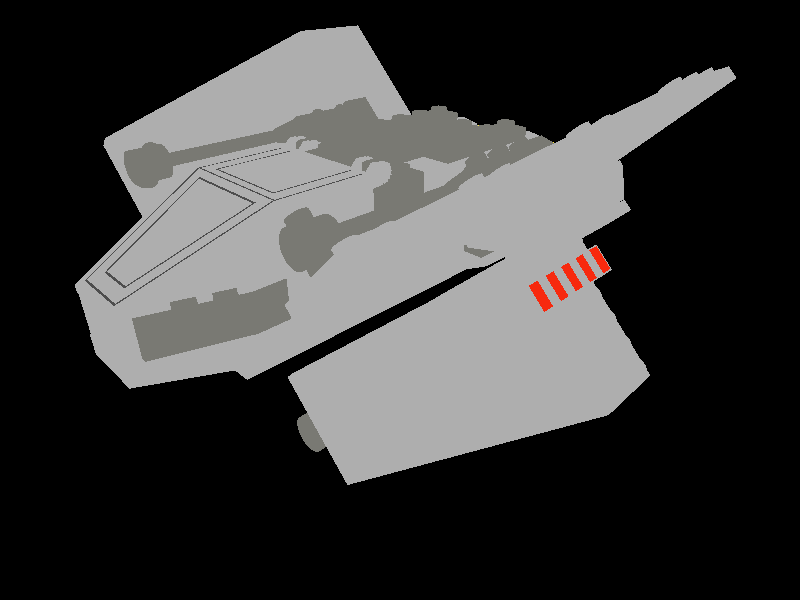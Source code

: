 // Generated by L3P v1.3 20010120  (C) 1998-2001 Lars C. Hassing  lch@ccieurope.com
// WWW: http://home16.inet.tele.dk/hassing/l3p.html
// WWW: http://www.ldraw.org/download/software/l3p
// Date: Tue Jul 09 22:00:02 2002
// Input file: Typhoon.mpd
// ModelDir: 
// LDRAWDIR: c:\progra~1\ldraw
// Commandline: c:\progra~1\ldraw\l3p Typhoon.mpd


#declare QUAL = 3;  // Quality level, 0=BBox, 1=no refr, 2=normal, 3=studlogo

#declare SW = 0.5;  // Width of seam between two bricks

#declare STUDS = 1;  // 1=on 0=off

#declare BUMPS = 0;  // 1=on 0=off


#declare BUMPNORMAL = normal { bumps 0.01 scale 20 }
#declare AMB = 0.4;
#declare DIF = 0.4;


#declare O7071 = sqrt(0.5);

#declare L3Logo = union {
	sphere {<-59,0,-96>,6}
	cylinder {<-59,0,-96>,<59,0,-122>,6 open}
	sphere {<59,0,-122>,6}
	cylinder {<59,0,-122>,<59,0,-84>,6 open}
	sphere {<59,0,-84>,6}

	sphere {<-59,0,-36>,6}
	cylinder {<-59,0,-36>,<-59,0,1>,6 open}
	sphere {<-59,0,1>,6}
	cylinder {<0,0,-49>,<0,0,-25>,6 open}
	sphere {<0,0,-25>,6}
	sphere {<59,0,-62>,6}
	cylinder {<59,0,-62>,<59,0,-24>,6 open}
	sphere {<59,0,-24>,6}
	cylinder {<-59,0,-36>,<59,0,-62>,6 open}

	sphere {<-35.95,0,57>,6}
	torus {18.45,6 clipped_by{plane{<40,0,-9>,0}} translate<-40,0,39>}
	cylinder {<-44.05,0,21>,<35.95,0,3>,6 open}
	torus {18.45,6 clipped_by{plane{<-40,0,9>,0}} translate<40,0,21>}
	cylinder {<44.05,0,39>,<0,0,49>,6 open}
	sphere {<0,0,49>,6}
	cylinder {<0,0,49>,<0,0,34>,6 open}
	sphere {<0,0,34>,6}

	torus {18.45,6 clipped_by{plane{<40,0,-9>,0}} translate<-40,0,99>}
	cylinder {<-44.05,0,81>,<35.95,0,63>,6 open}
	torus {18.45,6 clipped_by{plane{<-40,0,9>,0}} translate<40,0,81>}
	cylinder {<44.05,0,99>,<-35.95,0,117>,6 open}

	scale 4.5/128
}


#ifndef (Color7)
#declare Color7 = #if (version >= 3.1) material { #end texture {
	pigment { rgb <0.682353,0.682353,0.682353> }
	finish { ambient AMB diffuse DIF }
	#if (QUAL > 1)
		finish { phong 0.5 phong_size 40 reflection 0.08 }
		#if (BUMPS) normal { BUMPNORMAL } #end
	#end
} #if (version >= 3.1) } #end
#end

#ifndef (Color8)
#declare Color8 = #if (version >= 3.1) material { #end texture {
	pigment { rgb <0.47451,0.47451,0.45098> }
	finish { ambient AMB diffuse DIF }
	#if (QUAL > 1)
		finish { phong 0.5 phong_size 40 reflection 0.08 }
		#if (BUMPS) normal { BUMPNORMAL } #end
	#end
} #if (version >= 3.1) } #end
#end

#ifndef (Color46)
#declare Color46 = #if (version >= 3.1) material { #end texture {
	pigment { rgb <1,0.905882,0.211765> #if (QUAL > 1) filter 0.85 #end }
	finish { ambient AMB diffuse DIF }
	#if (QUAL > 1)
		finish { phong 0.5 phong_size 40 reflection 0.2 }
		#if (version >= 3.1) #else finish { refraction 1 ior 1.25 } #end
		#if (BUMPS) normal { BUMPNORMAL } #end
	#end
} #if (version >= 3.1) #if (QUAL > 1) interior { ior 1.25 } #end } #end
#end

#ifndef (Color39)
#declare Color39 = #if (version >= 3.1) material { #end texture {
	pigment { rgb <0.682353,0.682353,0.682353> #if (QUAL > 1) filter 0.85 #end }
	finish { ambient AMB diffuse DIF }
	#if (QUAL > 1)
		finish { phong 0.5 phong_size 40 reflection 0.2 }
		#if (version >= 3.1) #else finish { refraction 1 ior 1.25 } #end
		#if (BUMPS) normal { BUMPNORMAL } #end
	#end
} #if (version >= 3.1) #if (QUAL > 1) interior { ior 1.25 } #end } #end
#end

#ifndef (Color40)
#declare Color40 = #if (version >= 3.1) material { #end texture {
	pigment { rgb <0.47451,0.47451,0.45098> #if (QUAL > 1) filter 0.85 #end }
	finish { ambient AMB diffuse DIF }
	#if (QUAL > 1)
		finish { phong 0.5 phong_size 40 reflection 0.2 }
		#if (version >= 3.1) #else finish { refraction 1 ior 1.25 } #end
		#if (BUMPS) normal { BUMPNORMAL } #end
	#end
} #if (version >= 3.1) #if (QUAL > 1) interior { ior 1.25 } #end } #end
#end

#declare stud4_dot_dat = difference {
	cylinder { <0,0,0>, <0,-4,0>, 8 }
	cylinder { <0,0.01,0>, <0,-4.01,0>, 6 }
}

#declare box5_dot_dat = object {
// Box 5 (five faces)
// Name: box5.dat
// Author: James Jessiman
// Original LDraw Primitive
// LDRAW_ORG Primitive UPDATE 2002-02
// BFC CERTIFY CW
// 2002-04-03 SEB Modified for BFC compliance
	mesh {
		triangle { <-1,1,-1>, <1,1,-1>, <1,1,1> }
		triangle { <1,1,1>, <-1,1,1>, <-1,1,-1> }
		triangle { <1,1,1>, <1,0,1>, <-1,0,1> }
		triangle { <-1,0,1>, <-1,1,1>, <1,1,1> }
		triangle { <-1,1,1>, <-1,0,1>, <-1,0,-1> }
		triangle { <-1,0,-1>, <-1,1,-1>, <-1,1,1> }
		triangle { <-1,1,-1>, <-1,0,-1>, <1,0,-1> }
		triangle { <1,0,-1>, <1,1,-1>, <-1,1,-1> }
		triangle { <1,1,-1>, <1,0,-1>, <1,0,1> }
		triangle { <1,0,1>, <1,1,1>, <1,1,-1> }
// 
	}
}

#declare stud_dot_dat = 
#if (QUAL <= 2)
cylinder { <0,0,0>, <0,-4,0>, 6 }
#else
union {
	cylinder { <0,0,0>, <0,-4,0>, 6 }
	object { L3Logo translate <0,-4,0> }
}
#end

#declare _3832_dot_dat = #if (QUAL = 0) box { <-100,-4,-20>, <100,8,20> } #else union {
// Plate  2 x 10
// Name: 3832.dat
// Author: James Jessiman
// Original LDraw Part - LDraw beta 0.27 Archive
	#if (STUDS)
		object { stud4_dot_dat matrix <1,0,0,0,-1,0,0,0,1,80,4,0> }
		object { stud4_dot_dat matrix <1,0,0,0,-1,0,0,0,1,60,4,0> }
		object { stud4_dot_dat matrix <1,0,0,0,-1,0,0,0,1,40,4,0> }
		object { stud4_dot_dat matrix <1,0,0,0,-1,0,0,0,1,20,4,0> }
		object { stud4_dot_dat matrix <1,0,0,0,-1,0,0,0,1,0,4,0> }
		object { stud4_dot_dat matrix <1,0,0,0,-1,0,0,0,1,-20,4,0> }
		object { stud4_dot_dat matrix <1,0,0,0,-1,0,0,0,1,-40,4,0> }
		object { stud4_dot_dat matrix <1,0,0,0,-1,0,0,0,1,-60,4,0> }
		object { stud4_dot_dat matrix <1,0,0,0,-1,0,0,0,1,-80,4,0> }
	#end
	object { box5_dot_dat matrix <96,0,0,0,-4,0,0,0,16,0,8,0> }
	mesh {
		triangle { <100,8,20>, <96,8,16>, <-96,8,16> }
		triangle { <-96,8,16>, <-100,8,20>, <100,8,20> }
		triangle { <100,8,-20>, <96,8,-16>, <-96,8,-16> }
		triangle { <-96,8,-16>, <-100,8,-20>, <100,8,-20> }
		triangle { <100,8,20>, <96,8,16>, <96,8,-16> }
		triangle { <96,8,-16>, <100,8,-20>, <100,8,20> }
		triangle { <-100,8,20>, <-96,8,16>, <-96,8,-16> }
		triangle { <-96,8,-16>, <-100,8,-20>, <-100,8,20> }
	}
	object { box5_dot_dat matrix <100,0,0,0,-8,0,0,0,20,0,8,0> }
	#if (STUDS)
		object { stud_dot_dat matrix <1,0,0,0,1,0,0,0,1,90,0,10> }
		object { stud_dot_dat matrix <1,0,0,0,1,0,0,0,1,70,0,10> }
		object { stud_dot_dat matrix <1,0,0,0,1,0,0,0,1,50,0,10> }
		object { stud_dot_dat matrix <1,0,0,0,1,0,0,0,1,30,0,10> }
		object { stud_dot_dat matrix <1,0,0,0,1,0,0,0,1,10,0,10> }
		object { stud_dot_dat matrix <1,0,0,0,1,0,0,0,1,-10,0,10> }
		object { stud_dot_dat matrix <1,0,0,0,1,0,0,0,1,-30,0,10> }
		object { stud_dot_dat matrix <1,0,0,0,1,0,0,0,1,-50,0,10> }
		object { stud_dot_dat matrix <1,0,0,0,1,0,0,0,1,-70,0,10> }
		object { stud_dot_dat matrix <1,0,0,0,1,0,0,0,1,-90,0,10> }
		object { stud_dot_dat matrix <1,0,0,0,1,0,0,0,1,90,0,-10> }
		object { stud_dot_dat matrix <1,0,0,0,1,0,0,0,1,70,0,-10> }
		object { stud_dot_dat matrix <1,0,0,0,1,0,0,0,1,50,0,-10> }
		object { stud_dot_dat matrix <1,0,0,0,1,0,0,0,1,30,0,-10> }
		object { stud_dot_dat matrix <1,0,0,0,1,0,0,0,1,10,0,-10> }
		object { stud_dot_dat matrix <1,0,0,0,1,0,0,0,1,-10,0,-10> }
		object { stud_dot_dat matrix <1,0,0,0,1,0,0,0,1,-30,0,-10> }
		object { stud_dot_dat matrix <1,0,0,0,1,0,0,0,1,-50,0,-10> }
		object { stud_dot_dat matrix <1,0,0,0,1,0,0,0,1,-70,0,-10> }
		object { stud_dot_dat matrix <1,0,0,0,1,0,0,0,1,-90,0,-10> }
// 
	#end
}
#end

#declare stud3_dot_dat = cylinder { <0,0,0>, <0,-4,0>, 4 }

#declare _2_dash_4cyls_dot_dat = cylinder { <0,0,0>, <0,2,0>, 1 open
	clipped_by { plane { <0,0,-1>,0 } plane { <1,1,0>,O7071 } } }

#declare _4_dash_4cyli_dot_dat = cylinder { <0,0,0>, <0,1,0>, 1 open }

#declare stud2a_dot_dat = difference {
	cylinder { <0,0,0>, <0,-4,0>, 6 }
	cylinder { <0,0.01,0>, <0,-4.01,0>, 4 }
}

#declare _3747_dot_dat = #if (QUAL = 0) box { <-20,-4,-50>, <20,24,10> } #else union {
// Slope Brick 33  3 x  2 Inverted
// Name: 3747.dat
// Author: James Jessiman
// Original LDraw Part - LDraw beta 0.27 Archive
	#if (STUDS)
		object { stud3_dot_dat matrix <1,0,0,0,-5,0,0,0,1,0,4,0> }
	#end
	object { box5_dot_dat matrix <16,0,0,0,-20,0,0,0,6,0,24,0> }
	mesh {
		triangle { <20,24,10>, <16,24,6>, <-16,24,6> }
		triangle { <-16,24,6>, <-20,24,10>, <20,24,10> }
		triangle { <-20,24,10>, <-16,24,6>, <-16,24,-6> }
		triangle { <-16,24,-6>, <-20,24,-10>, <-20,24,10> }
		triangle { <-20,24,-10>, <-16,24,-6>, <16,24,-6> }
		triangle { <16,24,-6>, <20,24,-10>, <-20,24,-10> }
		triangle { <20,24,-10>, <16,24,-6>, <16,24,6> }
		triangle { <16,24,6>, <20,24,10>, <20,24,-10> }
	}
	object { _2_dash_4cyls_dot_dat matrix <0,0,-4,0,2,0,4,0,0,10,13,-20> }
	object { _2_dash_4cyls_dot_dat matrix <0,0,-4,0,2,0,-4,0,0,10,13,-20> }
	object { _2_dash_4cyls_dot_dat matrix <0,0,-4,0,2,0,4,0,0,-10,13,-20> }
	object { _2_dash_4cyls_dot_dat matrix <0,0,-4,0,2,0,-4,0,0,-10,13,-20> }
	object { _2_dash_4cyls_dot_dat matrix <0,0,-6,0,3,0,6,0,0,10,12,-20> }
	object { _2_dash_4cyls_dot_dat matrix <0,0,-6,0,3,0,-6,0,0,10,12,-20> }
	object { _2_dash_4cyls_dot_dat matrix <0,0,-6,0,3,0,6,0,0,-10,12,-20> }
	object { _2_dash_4cyls_dot_dat matrix <0,0,-6,0,3,0,-6,0,0,-10,12,-20> }
	object { _2_dash_4cyls_dot_dat matrix <0,0,-4,0,2,0,4,0,0,10,3,-40> }
	object { _2_dash_4cyls_dot_dat matrix <0,0,-4,0,2,0,-4,0,0,10,3,-40> }
	object { _2_dash_4cyls_dot_dat matrix <0,0,-4,0,2,0,4,0,0,-10,3,-40> }
	object { _2_dash_4cyls_dot_dat matrix <0,0,-4,0,2,0,-4,0,0,-10,3,-40> }
	object { _2_dash_4cyls_dot_dat matrix <0,0,-6,0,3,0,6,0,0,10,2,-40> }
	object { _2_dash_4cyls_dot_dat matrix <0,0,-6,0,3,0,-6,0,0,10,2,-40> }
	object { _2_dash_4cyls_dot_dat matrix <0,0,-6,0,3,0,6,0,0,-10,2,-40> }
	object { _2_dash_4cyls_dot_dat matrix <0,0,-6,0,3,0,-6,0,0,-10,2,-40> }
	object { _4_dash_4cyli_dot_dat matrix <4,0,0,0,13,0,0,0,4,10,0,-20> }
	object { _4_dash_4cyli_dot_dat matrix <4,0,0,0,13,0,0,0,4,-10,0,-20> }
	object { _4_dash_4cyli_dot_dat matrix <6,0,0,0,12,0,0,0,6,10,0,-20> }
	object { _4_dash_4cyli_dot_dat matrix <6,0,0,0,12,0,0,0,6,-10,0,-20> }
	object { _4_dash_4cyli_dot_dat matrix <4,0,0,0,3,0,0,0,4,10,0,-40> }
	object { _4_dash_4cyli_dot_dat matrix <4,0,0,0,3,0,0,0,4,-10,0,-40> }
	object { _4_dash_4cyli_dot_dat matrix <6,0,0,0,2,0,0,0,6,10,0,-40> }
	object { _4_dash_4cyli_dot_dat matrix <6,0,0,0,2,0,0,0,6,-10,0,-40> }
	mesh {
		triangle { <20,24,-10>, <20,4,-50>, <20,0,10> }
		triangle { <20,0,10>, <20,24,10>, <20,24,-10> }
		triangle { <20,24,-10>, <20,4,-50>, <-20,4,-50> }
		triangle { <-20,4,-50>, <-20,24,-10>, <20,24,-10> }
		triangle { <20,24,10>, <20,0,10>, <-20,0,10> }
		triangle { <-20,0,10>, <-20,24,10>, <20,24,10> }
		triangle { <-20,24,-10>, <-20,4,-50>, <-20,0,10> }
		triangle { <-20,0,10>, <-20,24,10>, <-20,24,-10> }
		triangle { <20,0,-50>, <20,4,-50>, <20,0,10> }
		triangle { <20,0,-50>, <20,4,-50>, <-20,4,-50> }
		triangle { <-20,4,-50>, <-20,0,-50>, <20,0,-50> }
		triangle { <-20,0,-50>, <-20,4,-50>, <-20,0,10> }
		triangle { <18,20,-10>, <18,2,-46>, <-18,2,-46> }
		triangle { <-18,2,-46>, <-18,20,-10>, <18,20,-10> }
		triangle { <18,20,-10>, <18,0,-10>, <18,0,-46> }
		triangle { <18,0,-46>, <18,2,-46>, <18,20,-10> }
		triangle { <-18,20,-10>, <-18,0,-10>, <-18,0,-46> }
		triangle { <-18,0,-46>, <-18,2,-46>, <-18,20,-10> }
		triangle { <18,20,-10>, <18,0,-10>, <-18,0,-10> }
		triangle { <-18,0,-10>, <-18,20,-10>, <18,20,-10> }
		triangle { <18,2,-46>, <18,0,-46>, <-18,0,-46> }
		triangle { <-18,0,-46>, <-18,2,-46>, <18,2,-46> }
		triangle { <20,0,10>, <18,0,-10>, <-18,0,-10> }
		triangle { <-18,0,-10>, <-20,0,10>, <20,0,10> }
		triangle { <-20,0,10>, <-18,0,-10>, <-18,0,-46> }
		triangle { <-18,0,-46>, <-20,0,-50>, <-20,0,10> }
		triangle { <-20,0,-50>, <-18,0,-46>, <18,0,-46> }
		triangle { <18,0,-46>, <20,0,-50>, <-20,0,-50> }
		triangle { <20,0,-50>, <18,0,-46>, <18,0,-10> }
		triangle { <18,0,-10>, <20,0,10>, <20,0,-50> }
	}
	#if (STUDS)
		object { stud_dot_dat matrix <1,0,0,0,1,0,0,0,1,10,0,0> }
		object { stud2a_dot_dat matrix <1,0,0,0,1,0,0,0,1,10,0,-20> }
		object { stud2a_dot_dat matrix <1,0,0,0,1,0,0,0,1,10,0,-40> }
		object { stud_dot_dat matrix <1,0,0,0,1,0,0,0,1,-10,0,0> }
		object { stud2a_dot_dat matrix <1,0,0,0,1,0,0,0,1,-10,0,-20> }
		object { stud2a_dot_dat matrix <1,0,0,0,1,0,0,0,1,-10,0,-40> }
// 
	#end
}
#end

#declare _3665_dot_dat = #if (QUAL = 0) box { <-10,-4,-30>, <10,24,10> } #else union {
// Slope Brick 45  2 x  1 Inverted
	object { box5_dot_dat matrix <6,0,0,0,-20,0,0,0,6,0,24,0> }
	mesh {
		triangle { <10,24,10>, <6,24,6>, <-6,24,6> }
		triangle { <-6,24,6>, <-10,24,10>, <10,24,10> }
		triangle { <-10,24,10>, <-6,24,6>, <-6,24,-6> }
		triangle { <-6,24,-6>, <-10,24,-10>, <-10,24,10> }
		triangle { <-10,24,-10>, <-6,24,-6>, <6,24,-6> }
		triangle { <6,24,-6>, <10,24,-10>, <-10,24,-10> }
		triangle { <10,24,-10>, <6,24,-6>, <6,24,6> }
		triangle { <6,24,6>, <10,24,10>, <10,24,-10> }
	}
	object { _2_dash_4cyls_dot_dat matrix <0,0,-4,0,4,0,4,0,0,0,6,-20> }
	object { _2_dash_4cyls_dot_dat matrix <0,0,-4,0,4,0,-4,0,0,0,6,-20> }
	object { _2_dash_4cyls_dot_dat matrix <0,0,-6,0,6,0,6,0,0,0,4,-20> }
	object { _2_dash_4cyls_dot_dat matrix <0,0,-6,0,6,0,-6,0,0,0,4,-20> }
	object { _4_dash_4cyli_dot_dat matrix <4,0,0,0,6,0,0,0,4,0,0,-20> }
	object { _4_dash_4cyli_dot_dat matrix <6,0,0,0,4,0,0,0,6,0,0,-20> }
	mesh {
		triangle { <10,24,-10>, <10,4,-30>, <10,0,10> }
		triangle { <10,0,10>, <10,24,10>, <10,24,-10> }
		triangle { <10,24,-10>, <10,4,-30>, <-10,4,-30> }
		triangle { <-10,4,-30>, <-10,24,-10>, <10,24,-10> }
		triangle { <10,24,10>, <10,0,10>, <-10,0,10> }
		triangle { <-10,0,10>, <-10,24,10>, <10,24,10> }
		triangle { <-10,24,-10>, <-10,4,-30>, <-10,0,10> }
		triangle { <-10,0,10>, <-10,24,10>, <-10,24,-10> }
		triangle { <10,0,-30>, <10,4,-30>, <10,0,10> }
		triangle { <10,0,-30>, <10,4,-30>, <-10,4,-30> }
		triangle { <-10,4,-30>, <-10,0,-30>, <10,0,-30> }
		triangle { <-10,0,-30>, <-10,4,-30>, <-10,0,10> }
		triangle { <8,20,-10>, <8,4,-26>, <-8,4,-26> }
		triangle { <-8,4,-26>, <-8,20,-10>, <8,20,-10> }
		triangle { <8,20,-10>, <8,0,-10>, <8,0,-26> }
		triangle { <8,0,-26>, <8,4,-26>, <8,20,-10> }
		triangle { <-8,20,-10>, <-8,0,-10>, <-8,0,-26> }
		triangle { <-8,0,-26>, <-8,4,-26>, <-8,20,-10> }
		triangle { <8,20,-10>, <8,0,-10>, <-8,0,-10> }
		triangle { <-8,0,-10>, <-8,20,-10>, <8,20,-10> }
		triangle { <8,4,-26>, <8,0,-26>, <-8,0,-26> }
		triangle { <-8,0,-26>, <-8,4,-26>, <8,4,-26> }
		triangle { <10,0,10>, <8,0,-10>, <-8,0,-10> }
		triangle { <-8,0,-10>, <-10,0,10>, <10,0,10> }
		triangle { <-10,0,10>, <-8,0,-10>, <-8,0,-26> }
		triangle { <-8,0,-26>, <-10,0,-30>, <-10,0,10> }
		triangle { <-10,0,-30>, <-8,0,-26>, <8,0,-26> }
		triangle { <8,0,-26>, <10,0,-30>, <-10,0,-30> }
		triangle { <10,0,-30>, <8,0,-26>, <8,0,-10> }
		triangle { <8,0,-10>, <10,0,10>, <10,0,-30> }
	}
	#if (STUDS)
		object { stud_dot_dat matrix <1,0,0,0,1,0,0,0,1,0,0,0> }
		object { stud2a_dot_dat matrix <1,0,0,0,1,0,0,0,1,0,0,-20> }
	#end
}
#end

#declare box_dot_dat = box { <-1,-1,-1>, <1,1,1> }

#declare rect_dot_dat = object {
// Rectangle
// Name: rect.dat
// Author: James Jessiman
// Original LDraw Primitive
// LDRAW_ORG Primitive UPDATE 2002-02
// BFC CERTIFY CW
// 2002-4-5: TH: Added BFC statement
	mesh {
		triangle { <1,0,1>, <1,0,-1>, <-1,0,-1> }
		triangle { <-1,0,-1>, <-1,0,1>, <1,0,1> }
// 
	}
}

#declare _4871_dot_dat = #if (QUAL = 0) box { <-20,-4,-40>, <20,24,40> } #else union {
// Slope Brick 45  4 x  2 Double Inverted
// Name: 4871.dat
// Author: James Jessiman
// Original LDraw Part - LDraw beta 0.27 Archive
	#if (STUDS)
		object { stud4_dot_dat matrix <1,0,0,0,-1,0,0,0,1,0,20,0> }
	#end
	object { box_dot_dat matrix <2,0,0,0,2,0,0,0,4,0,22,12> }
	object { box_dot_dat matrix <2,0,0,0,2,0,0,0,4,0,22,-12> }
	object { box5_dot_dat matrix <16,0,0,0,-4,0,0,0,16,0,24,0> }
	mesh {
		triangle { <20,24,20>, <16,24,16>, <-16,24,16> }
		triangle { <-16,24,16>, <-20,24,20>, <20,24,20> }
		triangle { <-20,24,20>, <-16,24,16>, <-16,24,-16> }
		triangle { <-16,24,-16>, <-20,24,-20>, <-20,24,20> }
		triangle { <-20,24,-20>, <-16,24,-16>, <16,24,-16> }
		triangle { <16,24,-16>, <20,24,-20>, <-20,24,-20> }
		triangle { <20,24,-20>, <16,24,-16>, <16,24,16> }
		triangle { <16,24,16>, <20,24,20>, <20,24,-20> }
	}
	object { rect_dot_dat matrix <20,0,0,0,1,0,0,0,20,0,16,0> }
	object { _2_dash_4cyls_dot_dat matrix <0,0,4,0,4,0,4,0,0,10,6,30> }
	object { _2_dash_4cyls_dot_dat matrix <0,0,4,0,4,0,-4,0,0,10,6,30> }
	object { _2_dash_4cyls_dot_dat matrix <0,0,4,0,4,0,4,0,0,-10,6,30> }
	object { _2_dash_4cyls_dot_dat matrix <0,0,4,0,4,0,-4,0,0,-10,6,30> }
	object { _2_dash_4cyls_dot_dat matrix <0,0,6,0,6,0,6,0,0,10,4,30> }
	object { _2_dash_4cyls_dot_dat matrix <0,0,6,0,6,0,-6,0,0,10,4,30> }
	object { _2_dash_4cyls_dot_dat matrix <0,0,6,0,6,0,6,0,0,-10,4,30> }
	object { _2_dash_4cyls_dot_dat matrix <0,0,6,0,6,0,-6,0,0,-10,4,30> }
	object { _2_dash_4cyls_dot_dat matrix <0,0,-4,0,4,0,4,0,0,10,6,-30> }
	object { _2_dash_4cyls_dot_dat matrix <0,0,-4,0,4,0,-4,0,0,10,6,-30> }
	object { _2_dash_4cyls_dot_dat matrix <0,0,-4,0,4,0,4,0,0,-10,6,-30> }
	object { _2_dash_4cyls_dot_dat matrix <0,0,-4,0,4,0,-4,0,0,-10,6,-30> }
	object { _2_dash_4cyls_dot_dat matrix <0,0,-6,0,6,0,6,0,0,10,4,-30> }
	object { _2_dash_4cyls_dot_dat matrix <0,0,-6,0,6,0,-6,0,0,10,4,-30> }
	object { _2_dash_4cyls_dot_dat matrix <0,0,-6,0,6,0,6,0,0,-10,4,-30> }
	object { _2_dash_4cyls_dot_dat matrix <0,0,-6,0,6,0,-6,0,0,-10,4,-30> }
	object { _4_dash_4cyli_dot_dat matrix <4,0,0,0,6,0,0,0,4,10,0,30> }
	object { _4_dash_4cyli_dot_dat matrix <4,0,0,0,6,0,0,0,4,-10,0,30> }
	object { _4_dash_4cyli_dot_dat matrix <6,0,0,0,4,0,0,0,6,10,0,30> }
	object { _4_dash_4cyli_dot_dat matrix <6,0,0,0,4,0,0,0,6,-10,0,30> }
	object { _4_dash_4cyli_dot_dat matrix <4,0,0,0,6,0,0,0,4,10,0,-30> }
	object { _4_dash_4cyli_dot_dat matrix <4,0,0,0,6,0,0,0,4,-10,0,-30> }
	object { _4_dash_4cyli_dot_dat matrix <6,0,0,0,4,0,0,0,6,10,0,-30> }
	object { _4_dash_4cyli_dot_dat matrix <6,0,0,0,4,0,0,0,6,-10,0,-30> }
	mesh {
		triangle { <20,24,20>, <20,16,20>, <20,16,-20> }
		triangle { <20,16,-20>, <20,24,-20>, <20,24,20> }
		triangle { <20,24,20>, <20,0,20>, <20,0,40> }
		triangle { <20,0,40>, <20,4,40>, <20,24,20> }
		triangle { <20,24,-20>, <20,0,-20>, <20,0,-40> }
		triangle { <20,0,-40>, <20,4,-40>, <20,24,-20> }
		triangle { <18,2,38>, <18,0,38>, <18,0,22> }
		triangle { <18,0,22>, <18,18,22>, <18,2,38> }
		triangle { <18,2,-38>, <18,0,-38>, <18,0,-22> }
		triangle { <18,0,-22>, <18,18,-22>, <18,2,-38> }
		triangle { <-18,2,38>, <-18,0,38>, <-18,0,22> }
		triangle { <-18,0,22>, <-18,18,22>, <-18,2,38> }
		triangle { <-18,2,-38>, <-18,0,-38>, <-18,0,-22> }
		triangle { <-18,0,-22>, <-18,18,-22>, <-18,2,-38> }
		triangle { <-20,24,20>, <-20,16,20>, <-20,16,-20> }
		triangle { <-20,16,-20>, <-20,24,-20>, <-20,24,20> }
		triangle { <-20,24,20>, <-20,0,20>, <-20,0,40> }
		triangle { <-20,0,40>, <-20,4,40>, <-20,24,20> }
		triangle { <-20,24,-20>, <-20,0,-20>, <-20,0,-40> }
		triangle { <-20,0,-40>, <-20,4,-40>, <-20,24,-20> }
		triangle { <20,4,40>, <20,0,40>, <-20,0,40> }
		triangle { <-20,0,40>, <-20,4,40>, <20,4,40> }
		triangle { <18,2,38>, <18,0,38>, <-18,0,38> }
		triangle { <-18,0,38>, <-18,2,38>, <18,2,38> }
		triangle { <18,18,22>, <18,0,22>, <-18,0,22> }
		triangle { <-18,0,22>, <-18,18,22>, <18,18,22> }
		triangle { <20,16,20>, <20,0,20>, <-20,0,20> }
		triangle { <-20,0,20>, <-20,16,20>, <20,16,20> }
		triangle { <20,16,-20>, <20,0,-20>, <-20,0,-20> }
		triangle { <-20,0,-20>, <-20,16,-20>, <20,16,-20> }
		triangle { <18,18,-22>, <18,0,-22>, <-18,0,-22> }
		triangle { <-18,0,-22>, <-18,18,-22>, <18,18,-22> }
		triangle { <18,2,-38>, <18,0,-38>, <-18,0,-38> }
		triangle { <-18,0,-38>, <-18,2,-38>, <18,2,-38> }
		triangle { <20,4,-40>, <20,0,-40>, <-20,0,-40> }
		triangle { <-20,0,-40>, <-20,4,-40>, <20,4,-40> }
		triangle { <20,24,20>, <20,4,40>, <-20,4,40> }
		triangle { <-20,4,40>, <-20,24,20>, <20,24,20> }
		triangle { <18,18,22>, <18,2,38>, <-18,2,38> }
		triangle { <-18,2,38>, <-18,18,22>, <18,18,22> }
		triangle { <18,18,-22>, <18,2,-38>, <-18,2,-38> }
		triangle { <-18,2,-38>, <-18,18,-22>, <18,18,-22> }
		triangle { <20,24,-20>, <20,4,-40>, <-20,4,-40> }
		triangle { <-20,4,-40>, <-20,24,-20>, <20,24,-20> }
		triangle { <20,0,40>, <18,0,38>, <-18,0,38> }
		triangle { <-18,0,38>, <-20,0,40>, <20,0,40> }
		triangle { <-20,0,40>, <-18,0,38>, <-18,0,22> }
		triangle { <-18,0,22>, <-20,0,20>, <-20,0,40> }
		triangle { <-20,0,20>, <-18,0,22>, <18,0,22> }
		triangle { <18,0,22>, <20,0,20>, <-20,0,20> }
		triangle { <20,0,20>, <18,0,22>, <18,0,38> }
		triangle { <18,0,38>, <20,0,40>, <20,0,20> }
		triangle { <20,0,-40>, <18,0,-38>, <-18,0,-38> }
		triangle { <-18,0,-38>, <-20,0,-40>, <20,0,-40> }
		triangle { <-20,0,-40>, <-18,0,-38>, <-18,0,-22> }
		triangle { <-18,0,-22>, <-20,0,-20>, <-20,0,-40> }
		triangle { <-20,0,-20>, <-18,0,-22>, <18,0,-22> }
		triangle { <18,0,-22>, <20,0,-20>, <-20,0,-20> }
		triangle { <20,0,-20>, <18,0,-22>, <18,0,-38> }
		triangle { <18,0,-38>, <20,0,-40>, <20,0,-20> }
	}
	#if (STUDS)
		object { stud_dot_dat matrix <1,0,0,0,1,0,0,0,1,10,16,10> }
		object { stud2a_dot_dat matrix <1,0,0,0,1,0,0,0,1,10,0,30> }
		object { stud_dot_dat matrix <1,0,0,0,1,0,0,0,1,-10,16,10> }
		object { stud2a_dot_dat matrix <1,0,0,0,1,0,0,0,1,-10,0,30> }
		object { stud_dot_dat matrix <1,0,0,0,1,0,0,0,1,10,16,-10> }
		object { stud2a_dot_dat matrix <1,0,0,0,1,0,0,0,1,10,0,-30> }
		object { stud_dot_dat matrix <1,0,0,0,1,0,0,0,1,-10,16,-10> }
		object { stud2a_dot_dat matrix <1,0,0,0,1,0,0,0,1,-10,0,-30> }
// 
	#end
}
#end

#declare _4854_dot_dat = #if (QUAL = 0) box { <-40,-4,-40>, <40,24,40> } #else union {
// Slope Brick 45  4 x  4 Double Inverted
// Name: 4854.dat
// Author: James Jessiman
// Original LDraw Part - LDraw beta 0.27 Archive
	#if (STUDS)
		object { stud4_dot_dat matrix <1,0,0,0,-1,0,0,0,1,0,20,0> }
	#end
	object { box_dot_dat matrix <2,0,0,0,2,0,0,0,4,0,22,12> }
	object { box_dot_dat matrix <2,0,0,0,2,0,0,0,4,0,22,-12> }
	#if (STUDS)
		object { stud4_dot_dat matrix <1,0,0,0,-1,0,0,0,1,20,20,0> }
	#end
	object { box_dot_dat matrix <2,0,0,0,2,0,0,0,4,20,22,12> }
	object { box_dot_dat matrix <2,0,0,0,2,0,0,0,4,20,22,-12> }
	#if (STUDS)
		object { stud4_dot_dat matrix <1,0,0,0,-1,0,0,0,1,-20,20,0> }
	#end
	object { box_dot_dat matrix <2,0,0,0,2,0,0,0,4,-20,22,12> }
	object { box_dot_dat matrix <2,0,0,0,2,0,0,0,4,-20,22,-12> }
	object { box5_dot_dat matrix <36,0,0,0,-4,0,0,0,16,0,24,0> }
	mesh {
		triangle { <40,24,20>, <36,24,16>, <-36,24,16> }
		triangle { <-36,24,16>, <-40,24,20>, <40,24,20> }
		triangle { <-40,24,20>, <-36,24,16>, <-36,24,-16> }
		triangle { <-36,24,-16>, <-40,24,-20>, <-40,24,20> }
		triangle { <-40,24,-20>, <-36,24,-16>, <36,24,-16> }
		triangle { <36,24,-16>, <40,24,-20>, <-40,24,-20> }
		triangle { <40,24,-20>, <36,24,-16>, <36,24,16> }
		triangle { <36,24,16>, <40,24,20>, <40,24,-20> }
	}
	object { rect_dot_dat matrix <40,0,0,0,1,0,0,0,20,0,16,0> }
	object { _2_dash_4cyls_dot_dat matrix <0,0,4,0,4,0,4,0,0,30,6,30> }
	object { _2_dash_4cyls_dot_dat matrix <0,0,4,0,4,0,-4,0,0,30,6,30> }
	object { _2_dash_4cyls_dot_dat matrix <0,0,4,0,4,0,4,0,0,10,6,30> }
	object { _2_dash_4cyls_dot_dat matrix <0,0,4,0,4,0,-4,0,0,10,6,30> }
	object { _2_dash_4cyls_dot_dat matrix <0,0,4,0,4,0,4,0,0,-10,6,30> }
	object { _2_dash_4cyls_dot_dat matrix <0,0,4,0,4,0,-4,0,0,-10,6,30> }
	object { _2_dash_4cyls_dot_dat matrix <0,0,4,0,4,0,4,0,0,-30,6,30> }
	object { _2_dash_4cyls_dot_dat matrix <0,0,4,0,4,0,-4,0,0,-30,6,30> }
	object { _2_dash_4cyls_dot_dat matrix <0,0,6,0,6,0,6,0,0,30,4,30> }
	object { _2_dash_4cyls_dot_dat matrix <0,0,6,0,6,0,-6,0,0,30,4,30> }
	object { _2_dash_4cyls_dot_dat matrix <0,0,6,0,6,0,6,0,0,10,4,30> }
	object { _2_dash_4cyls_dot_dat matrix <0,0,6,0,6,0,-6,0,0,10,4,30> }
	object { _2_dash_4cyls_dot_dat matrix <0,0,6,0,6,0,6,0,0,-10,4,30> }
	object { _2_dash_4cyls_dot_dat matrix <0,0,6,0,6,0,-6,0,0,-10,4,30> }
	object { _2_dash_4cyls_dot_dat matrix <0,0,6,0,6,0,6,0,0,-30,4,30> }
	object { _2_dash_4cyls_dot_dat matrix <0,0,6,0,6,0,-6,0,0,-30,4,30> }
	object { _2_dash_4cyls_dot_dat matrix <0,0,-4,0,4,0,4,0,0,30,6,-30> }
	object { _2_dash_4cyls_dot_dat matrix <0,0,-4,0,4,0,-4,0,0,30,6,-30> }
	object { _2_dash_4cyls_dot_dat matrix <0,0,-4,0,4,0,4,0,0,10,6,-30> }
	object { _2_dash_4cyls_dot_dat matrix <0,0,-4,0,4,0,-4,0,0,10,6,-30> }
	object { _2_dash_4cyls_dot_dat matrix <0,0,-4,0,4,0,4,0,0,-10,6,-30> }
	object { _2_dash_4cyls_dot_dat matrix <0,0,-4,0,4,0,-4,0,0,-10,6,-30> }
	object { _2_dash_4cyls_dot_dat matrix <0,0,-4,0,4,0,4,0,0,-30,6,-30> }
	object { _2_dash_4cyls_dot_dat matrix <0,0,-4,0,4,0,-4,0,0,-30,6,-30> }
	object { _2_dash_4cyls_dot_dat matrix <0,0,-6,0,6,0,6,0,0,30,4,-30> }
	object { _2_dash_4cyls_dot_dat matrix <0,0,-6,0,6,0,-6,0,0,30,4,-30> }
	object { _2_dash_4cyls_dot_dat matrix <0,0,-6,0,6,0,6,0,0,10,4,-30> }
	object { _2_dash_4cyls_dot_dat matrix <0,0,-6,0,6,0,-6,0,0,10,4,-30> }
	object { _2_dash_4cyls_dot_dat matrix <0,0,-6,0,6,0,6,0,0,-10,4,-30> }
	object { _2_dash_4cyls_dot_dat matrix <0,0,-6,0,6,0,-6,0,0,-10,4,-30> }
	object { _2_dash_4cyls_dot_dat matrix <0,0,-6,0,6,0,6,0,0,-30,4,-30> }
	object { _2_dash_4cyls_dot_dat matrix <0,0,-6,0,6,0,-6,0,0,-30,4,-30> }
	object { _4_dash_4cyli_dot_dat matrix <4,0,0,0,6,0,0,0,4,30,0,30> }
	object { _4_dash_4cyli_dot_dat matrix <4,0,0,0,6,0,0,0,4,10,0,30> }
	object { _4_dash_4cyli_dot_dat matrix <4,0,0,0,6,0,0,0,4,-10,0,30> }
	object { _4_dash_4cyli_dot_dat matrix <4,0,0,0,6,0,0,0,4,-30,0,30> }
	object { _4_dash_4cyli_dot_dat matrix <6,0,0,0,4,0,0,0,6,30,0,30> }
	object { _4_dash_4cyli_dot_dat matrix <6,0,0,0,4,0,0,0,6,10,0,30> }
	object { _4_dash_4cyli_dot_dat matrix <6,0,0,0,4,0,0,0,6,-10,0,30> }
	object { _4_dash_4cyli_dot_dat matrix <6,0,0,0,4,0,0,0,6,-30,0,30> }
	object { _4_dash_4cyli_dot_dat matrix <4,0,0,0,6,0,0,0,4,30,0,-30> }
	object { _4_dash_4cyli_dot_dat matrix <4,0,0,0,6,0,0,0,4,10,0,-30> }
	object { _4_dash_4cyli_dot_dat matrix <4,0,0,0,6,0,0,0,4,-10,0,-30> }
	object { _4_dash_4cyli_dot_dat matrix <4,0,0,0,6,0,0,0,4,-30,0,-30> }
	object { _4_dash_4cyli_dot_dat matrix <6,0,0,0,4,0,0,0,6,30,0,-30> }
	object { _4_dash_4cyli_dot_dat matrix <6,0,0,0,4,0,0,0,6,10,0,-30> }
	object { _4_dash_4cyli_dot_dat matrix <6,0,0,0,4,0,0,0,6,-10,0,-30> }
	object { _4_dash_4cyli_dot_dat matrix <6,0,0,0,4,0,0,0,6,-30,0,-30> }
	mesh {
		triangle { <40,24,20>, <40,16,20>, <40,16,-20> }
		triangle { <40,16,-20>, <40,24,-20>, <40,24,20> }
		triangle { <40,24,20>, <40,0,20>, <40,0,40> }
		triangle { <40,0,40>, <40,4,40>, <40,24,20> }
		triangle { <40,24,-20>, <40,0,-20>, <40,0,-40> }
		triangle { <40,0,-40>, <40,4,-40>, <40,24,-20> }
		triangle { <38,2,38>, <38,0,38>, <38,0,22> }
		triangle { <38,0,22>, <38,18,22>, <38,2,38> }
		triangle { <38,2,-38>, <38,0,-38>, <38,0,-22> }
		triangle { <38,0,-22>, <38,18,-22>, <38,2,-38> }
		triangle { <-38,2,38>, <-38,0,38>, <-38,0,22> }
		triangle { <-38,0,22>, <-38,18,22>, <-38,2,38> }
		triangle { <-38,2,-38>, <-38,0,-38>, <-38,0,-22> }
		triangle { <-38,0,-22>, <-38,18,-22>, <-38,2,-38> }
		triangle { <-40,24,20>, <-40,16,20>, <-40,16,-20> }
		triangle { <-40,16,-20>, <-40,24,-20>, <-40,24,20> }
		triangle { <-40,24,20>, <-40,0,20>, <-40,0,40> }
		triangle { <-40,0,40>, <-40,4,40>, <-40,24,20> }
		triangle { <-40,24,-20>, <-40,0,-20>, <-40,0,-40> }
		triangle { <-40,0,-40>, <-40,4,-40>, <-40,24,-20> }
		triangle { <40,4,40>, <40,0,40>, <-40,0,40> }
		triangle { <-40,0,40>, <-40,4,40>, <40,4,40> }
		triangle { <38,2,38>, <38,0,38>, <-38,0,38> }
		triangle { <-38,0,38>, <-38,2,38>, <38,2,38> }
		triangle { <38,18,22>, <38,0,22>, <-38,0,22> }
		triangle { <-38,0,22>, <-38,18,22>, <38,18,22> }
		triangle { <40,16,20>, <40,0,20>, <-40,0,20> }
		triangle { <-40,0,20>, <-40,16,20>, <40,16,20> }
		triangle { <40,16,-20>, <40,0,-20>, <-40,0,-20> }
		triangle { <-40,0,-20>, <-40,16,-20>, <40,16,-20> }
		triangle { <38,18,-22>, <38,0,-22>, <-38,0,-22> }
		triangle { <-38,0,-22>, <-38,18,-22>, <38,18,-22> }
		triangle { <38,2,-38>, <38,0,-38>, <-38,0,-38> }
		triangle { <-38,0,-38>, <-38,2,-38>, <38,2,-38> }
		triangle { <40,4,-40>, <40,0,-40>, <-40,0,-40> }
		triangle { <-40,0,-40>, <-40,4,-40>, <40,4,-40> }
		triangle { <40,24,20>, <40,4,40>, <-40,4,40> }
		triangle { <-40,4,40>, <-40,24,20>, <40,24,20> }
		triangle { <38,18,22>, <38,2,38>, <-38,2,38> }
		triangle { <-38,2,38>, <-38,18,22>, <38,18,22> }
		triangle { <38,18,-22>, <38,2,-38>, <-38,2,-38> }
		triangle { <-38,2,-38>, <-38,18,-22>, <38,18,-22> }
		triangle { <40,24,-20>, <40,4,-40>, <-40,4,-40> }
		triangle { <-40,4,-40>, <-40,24,-20>, <40,24,-20> }
		triangle { <40,0,40>, <38,0,38>, <-38,0,38> }
		triangle { <-38,0,38>, <-40,0,40>, <40,0,40> }
		triangle { <-40,0,40>, <-38,0,38>, <-38,0,22> }
		triangle { <-38,0,22>, <-40,0,20>, <-40,0,40> }
		triangle { <-40,0,20>, <-38,0,22>, <38,0,22> }
		triangle { <38,0,22>, <40,0,20>, <-40,0,20> }
		triangle { <40,0,20>, <38,0,22>, <38,0,38> }
		triangle { <38,0,38>, <40,0,40>, <40,0,20> }
		triangle { <40,0,-40>, <38,0,-38>, <-38,0,-38> }
		triangle { <-38,0,-38>, <-40,0,-40>, <40,0,-40> }
		triangle { <-40,0,-40>, <-38,0,-38>, <-38,0,-22> }
		triangle { <-38,0,-22>, <-40,0,-20>, <-40,0,-40> }
		triangle { <-40,0,-20>, <-38,0,-22>, <38,0,-22> }
		triangle { <38,0,-22>, <40,0,-20>, <-40,0,-20> }
		triangle { <40,0,-20>, <38,0,-22>, <38,0,-38> }
		triangle { <38,0,-38>, <40,0,-40>, <40,0,-20> }
	}
	#if (STUDS)
		object { stud_dot_dat matrix <1,0,0,0,1,0,0,0,1,30,16,10> }
		object { stud2a_dot_dat matrix <1,0,0,0,1,0,0,0,1,30,0,30> }
		object { stud_dot_dat matrix <1,0,0,0,1,0,0,0,1,10,16,10> }
		object { stud2a_dot_dat matrix <1,0,0,0,1,0,0,0,1,10,0,30> }
		object { stud_dot_dat matrix <1,0,0,0,1,0,0,0,1,-10,16,10> }
		object { stud2a_dot_dat matrix <1,0,0,0,1,0,0,0,1,-10,0,30> }
		object { stud_dot_dat matrix <1,0,0,0,1,0,0,0,1,-30,16,10> }
		object { stud2a_dot_dat matrix <1,0,0,0,1,0,0,0,1,-30,0,30> }
		object { stud_dot_dat matrix <1,0,0,0,1,0,0,0,1,30,16,-10> }
		object { stud2a_dot_dat matrix <1,0,0,0,1,0,0,0,1,30,0,-30> }
		object { stud_dot_dat matrix <1,0,0,0,1,0,0,0,1,10,16,-10> }
		object { stud2a_dot_dat matrix <1,0,0,0,1,0,0,0,1,10,0,-30> }
		object { stud_dot_dat matrix <1,0,0,0,1,0,0,0,1,-10,16,-10> }
		object { stud2a_dot_dat matrix <1,0,0,0,1,0,0,0,1,-10,0,-30> }
		object { stud_dot_dat matrix <1,0,0,0,1,0,0,0,1,-30,16,-10> }
		object { stud2a_dot_dat matrix <1,0,0,0,1,0,0,0,1,-30,0,-30> }
// 
	#end
}
#end

#declare _4855_dot_dat = #if (QUAL = 0) box { <-40,-4,-70>, <40,24,10> } #else union {
// Wedge  4 x  4 Triple Inverted
	#if (STUDS)
		object { stud3_dot_dat matrix <1,0,0,0,-1,0,0,0,1,0,20,0> }
	#end
	object { box5_dot_dat matrix <16,0,0,0,-4,0,0,0,6,0,24,0> }
	mesh {
		triangle { <20,24,10>, <16,24,6>, <-16,24,6> }
		triangle { <-16,24,6>, <-20,24,10>, <20,24,10> }
		triangle { <-20,24,10>, <-16,24,6>, <-16,24,-6> }
		triangle { <-16,24,-6>, <-20,24,-10>, <-20,24,10> }
		triangle { <-20,24,-10>, <-16,24,-6>, <16,24,-6> }
		triangle { <16,24,-6>, <20,24,-10>, <-20,24,-10> }
		triangle { <20,24,-10>, <16,24,-6>, <16,24,6> }
		triangle { <16,24,6>, <20,24,10>, <20,24,-10> }
		triangle { <40,4,10>, <20,24,10>, <20,24,-10> }
		triangle { <20,24,-10>, <40,4,-10>, <40,4,10> }
		triangle { <40,4,-10>, <20,24,-10>, <20,4,-70> }
		triangle { <20,4,-70>, <20,24,-10>, <-20,24,-10> }
		triangle { <-20,24,-10>, <-20,4,-70>, <20,4,-70> }
		triangle { <-20,4,-70>, <-20,24,-10>, <-40,4,-10> }
		triangle { <-40,4,-10>, <-20,24,-10>, <-20,24,10> }
		triangle { <-20,24,10>, <-40,4,10>, <-40,4,-10> }
		triangle { <38,2,8>, <22,18,8>, <22,18,-9> }
		triangle { <22,18,-9>, <38,2,-9>, <38,2,8> }
		triangle { <38,2,-9>, <18,22,-9>, <18,2,-68> }
		triangle { <18,2,-68>, <18,22,-9>, <-18,22,-9> }
		triangle { <-18,22,-9>, <-18,2,-68>, <18,2,-68> }
		triangle { <-18,2,-68>, <-18,22,-9>, <-38,2,-9> }
		triangle { <-38,2,-9>, <-22,18,-9>, <-22,18,8> }
		triangle { <-22,18,8>, <-38,2,8>, <-38,2,-9> }
		triangle { <40,4,-10>, <40,0,-10>, <20,0,-70> }
		triangle { <20,0,-70>, <20,4,-70>, <40,4,-10> }
		triangle { <-40,4,-10>, <-40,0,-10>, <-20,0,-70> }
		triangle { <-20,0,-70>, <-20,4,-70>, <-40,4,-10> }
		triangle { <38,2,-9>, <38,0,-9>, <18,0,-68> }
		triangle { <18,0,-68>, <18,2,-68>, <38,2,-9> }
		triangle { <-38,2,-9>, <-38,0,-9>, <-18,0,-68> }
		triangle { <-18,0,-68>, <-18,2,-68>, <-38,2,-9> }
		triangle { <20,16,10>, <20,16,-10>, <-20,16,-10> }
		triangle { <-20,16,-10>, <-20,16,10>, <20,16,10> }
		triangle { <40,0,10>, <38,0,8>, <22,0,8> }
		triangle { <22,0,8>, <20,0,10>, <40,0,10> }
		triangle { <20,0,10>, <22,0,8>, <22,0,-32> }
		triangle { <22,0,-32>, <20,0,-30>, <20,0,10> }
		triangle { <20,0,-30>, <22,0,-32>, <-22,0,-32> }
		triangle { <-22,0,-32>, <-20,0,-30>, <20,0,-30> }
		triangle { <-20,0,-30>, <-22,0,-32>, <-22,0,8> }
		triangle { <-22,0,8>, <-20,0,10>, <-20,0,-30> }
		triangle { <-20,0,10>, <-22,0,8>, <-38,0,8> }
		triangle { <-38,0,8>, <-40,0,10>, <-20,0,10> }
		triangle { <-40,0,10>, <-38,0,8>, <-38,0,-9> }
		triangle { <-38,0,-9>, <-40,0,-10>, <-40,0,10> }
		triangle { <-40,0,-10>, <-38,0,-9>, <-18,0,-68> }
		triangle { <-18,0,-68>, <-20,0,-70>, <-40,0,-10> }
		triangle { <-20,0,-70>, <-18,0,-68>, <18,0,-68> }
		triangle { <18,0,-68>, <20,0,-70>, <-20,0,-70> }
		triangle { <20,0,-70>, <18,0,-68>, <38,0,-9> }
		triangle { <38,0,-9>, <40,0,-10>, <20,0,-70> }
		triangle { <40,0,-10>, <38,0,-9>, <38,0,8> }
		triangle { <38,0,8>, <40,0,10>, <40,0,-10> }
		triangle { <40,4,10>, <40,0,10>, <20,0,10> }
		triangle { <20,0,10>, <20,24,10>, <40,4,10> }
		triangle { <20,24,10>, <20,16,10>, <-20,16,10> }
		triangle { <-20,16,10>, <-20,24,10>, <20,24,10> }
		triangle { <-20,24,10>, <-20,0,10>, <-40,0,10> }
		triangle { <-40,0,10>, <-40,4,10>, <-20,24,10> }
		triangle { <38,2,8>, <38,0,8>, <22,0,8> }
		triangle { <22,0,8>, <22,18,8>, <38,2,8> }
		triangle { <-38,2,8>, <-38,0,8>, <-22,0,8> }
		triangle { <-22,0,8>, <-22,18,8>, <-38,2,8> }
		triangle { <20,19.7,-10>, <18,21.7,-10>, <-18,21.7,-10> }
		triangle { <-18,21.7,-10>, <-20,19.7,-10>, <20,19.7,-10> }
		triangle { <20,19.7,-10>, <20,16,-10>, <-20,16,-10> }
		triangle { <-20,16,-10>, <-20,19.7,-10>, <20,19.7,-10> }
		triangle { <20,12.92,-30>, <18,14.92,-30>, <-18,14.92,-30> }
		triangle { <-18,14.92,-30>, <-20,12.92,-30>, <20,12.92,-30> }
		triangle { <20,12.92,-30>, <20,0,-30>, <-20,0,-30> }
		triangle { <-20,0,-30>, <-20,12.92,-30>, <20,12.92,-30> }
		triangle { <22,10.2,-32>, <18,14.2,-32>, <-18,14.2,-32> }
		triangle { <-18,14.2,-32>, <-22,10.2,-32>, <22,10.2,-32> }
		triangle { <22,10.2,-32>, <22,0,-32>, <-22,0,-32> }
		triangle { <-22,0,-32>, <-22,10.2,-32>, <22,10.2,-32> }
		triangle { <18,2,-68>, <18,0,-68>, <-18,0,-68> }
		triangle { <-18,0,-68>, <-18,2,-68>, <18,2,-68> }
		triangle { <20,4,-70>, <20,0,-70>, <-20,0,-70> }
		triangle { <-20,0,-70>, <-20,4,-70>, <20,4,-70> }
		triangle { <40,4,10>, <40,0,10>, <40,0,-10> }
		triangle { <40,0,-10>, <40,4,-10>, <40,4,10> }
		triangle { <38,2,8>, <38,0,8>, <38,0,-9> }
		triangle { <38,0,-9>, <38,2,-9>, <38,2,8> }
		triangle { <22,18,8>, <22,18,-9>, <22,10.2,-32> }
		triangle { <22,18,8>, <22,0,8>, <22,0,-32> }
		triangle { <22,0,-32>, <22,10.2,-32>, <22,18,8> }
		triangle { <20,19.7,-10>, <20,16,-10>, <20,0,-30> }
		triangle { <20,0,-30>, <20,12.92,-30>, <20,19.7,-10> }
		triangle { <20,16,10>, <20,0,10>, <20,0,-30> }
		triangle { <20,0,-30>, <20,16,-10>, <20,16,10> }
		triangle { <-20,19.7,-10>, <-20,16,-10>, <-20,0,-30> }
		triangle { <-20,0,-30>, <-20,12.92,-30>, <-20,19.7,-10> }
		triangle { <-20,16,10>, <-20,0,10>, <-20,0,-30> }
		triangle { <-20,0,-30>, <-20,16,-10>, <-20,16,10> }
		triangle { <-22,18,8>, <-22,18,-9>, <-22,10.2,-32> }
		triangle { <-22,18,8>, <-22,0,8>, <-22,0,-32> }
		triangle { <-22,0,-32>, <-22,10.2,-32>, <-22,18,8> }
		triangle { <-38,2,8>, <-38,0,8>, <-38,0,-9> }
		triangle { <-38,0,-9>, <-38,2,-9>, <-38,2,8> }
		triangle { <-40,4,10>, <-40,0,10>, <-40,0,-10> }
		triangle { <-40,0,-10>, <-40,4,-10>, <-40,4,10> }
	}
	#if (STUDS)
		object { stud_dot_dat matrix <1,0,0,0,1,0,0,0,1,10,16,0> }
		object { stud_dot_dat matrix <1,0,0,0,1,0,0,0,1,-10,16,0> }
	#end
	object { _2_dash_4cyls_dot_dat matrix <4,0,0,0,4,0,0,0,4,30,6,0> }
	object { _2_dash_4cyls_dot_dat matrix <4,0,0,0,4,0,0,0,-4,30,6,0> }
	object { _2_dash_4cyls_dot_dat matrix <6,0,0,0,6,0,0,0,6,30,4,0> }
	object { _2_dash_4cyls_dot_dat matrix <6,0,0,0,6,0,0,0,-6,30,4,0> }
	object { _2_dash_4cyls_dot_dat matrix <-4,0,0,0,4,0,0,0,4,-30,6,0> }
	object { _2_dash_4cyls_dot_dat matrix <-4,0,0,0,4,0,0,0,-4,-30,6,0> }
	object { _2_dash_4cyls_dot_dat matrix <-6,0,0,0,6,0,0,0,6,-30,4,0> }
	object { _2_dash_4cyls_dot_dat matrix <-6,0,0,0,6,0,0,0,-6,-30,4,0> }
	object { _4_dash_4cyli_dot_dat matrix <4,0,0,0,6,0,0,0,4,30,0,0> }
	object { _4_dash_4cyli_dot_dat matrix <6,0,0,0,4,0,0,0,6,30,0,0> }
	object { _4_dash_4cyli_dot_dat matrix <4,0,0,0,6,0,0,0,4,-30,0,0> }
	object { _4_dash_4cyli_dot_dat matrix <6,0,0,0,4,0,0,0,6,-30,0,0> }
	#if (STUDS)
		object { stud2a_dot_dat matrix <1,0,0,0,1,0,0,0,1,30,0,0> }
		object { stud2a_dot_dat matrix <1,0,0,0,1,0,0,0,1,-30,0,0> }
	#end
	object { _2_dash_4cyls_dot_dat matrix <0,0,-4,0,1.36,0,4,0,0,10,16.91,-20> }
	object { _2_dash_4cyls_dot_dat matrix <0,0,-4,0,1.36,0,-4,0,0,10,16.91,-20> }
	object { _2_dash_4cyls_dot_dat matrix <0,0,-4,0,1.36,0,4,0,0,-10,16.91,-20> }
	object { _2_dash_4cyls_dot_dat matrix <0,0,-4,0,1.36,0,-4,0,0,-10,16.91,-20> }
	object { _2_dash_4cyls_dot_dat matrix <0,0,-6,0,2.03,0,6,0,0,10,16.24,-20> }
	object { _2_dash_4cyls_dot_dat matrix <0,0,-6,0,2.03,0,-6,0,0,10,16.24,-20> }
	object { _2_dash_4cyls_dot_dat matrix <0,0,-6,0,2.03,0,6,0,0,-10,16.24,-20> }
	object { _2_dash_4cyls_dot_dat matrix <0,0,-6,0,2.03,0,-6,0,0,-10,16.24,-20> }
	object { _4_dash_4cyli_dot_dat matrix <4,0,0,0,8.91,0,0,0,4,10,8,-20> }
	object { _4_dash_4cyli_dot_dat matrix <4,0,0,0,8.91,0,0,0,4,-10,8,-20> }
	object { _4_dash_4cyli_dot_dat matrix <6,0,0,0,8.24,0,0,0,6,10,8,-20> }
	object { _4_dash_4cyli_dot_dat matrix <6,0,0,0,8.24,0,0,0,6,-10,8,-20> }
	#if (STUDS)
		object { stud2a_dot_dat matrix <1,0,0,0,1,0,0,0,1,10,8,-20> }
		object { stud2a_dot_dat matrix <1,0,0,0,1,0,0,0,1,-10,8,-20> }
	#end
	object { _2_dash_4cyls_dot_dat matrix <0,0,-4,0,1.36,0,4,0,0,10,10.13,-40> }
	object { _2_dash_4cyls_dot_dat matrix <0,0,-4,0,1.36,0,-4,0,0,10,10.13,-40> }
	object { _2_dash_4cyls_dot_dat matrix <0,0,-4,0,1.36,0,4,0,0,-10,10.13,-40> }
	object { _2_dash_4cyls_dot_dat matrix <0,0,-4,0,1.36,0,-4,0,0,-10,10.13,-40> }
	object { _2_dash_4cyls_dot_dat matrix <0,0,-6,0,2.03,0,6,0,0,10,9.46,-40> }
	object { _2_dash_4cyls_dot_dat matrix <0,0,-6,0,2.03,0,-6,0,0,10,9.46,-40> }
	object { _2_dash_4cyls_dot_dat matrix <0,0,-6,0,2.03,0,6,0,0,-10,9.46,-40> }
	object { _2_dash_4cyls_dot_dat matrix <0,0,-6,0,2.03,0,-6,0,0,-10,9.46,-40> }
	object { _4_dash_4cyli_dot_dat matrix <4,0,0,0,10.13,0,0,0,4,10,0,-40> }
	object { _4_dash_4cyli_dot_dat matrix <4,0,0,0,10.13,0,0,0,4,-10,0,-40> }
	object { _4_dash_4cyli_dot_dat matrix <6,0,0,0,9.46,0,0,0,6,10,0,-40> }
	object { _4_dash_4cyli_dot_dat matrix <6,0,0,0,9.46,0,0,0,6,-10,0,-40> }
	#if (STUDS)
		object { stud2a_dot_dat matrix <1,0,0,0,1,0,0,0,1,10,0,-40> }
		object { stud2a_dot_dat matrix <1,0,0,0,1,0,0,0,1,-10,0,-40> }
	#end
	object { _2_dash_4cyls_dot_dat matrix <0,0,-4,0,1.36,0,4,0,0,10,3.35,-60> }
	object { _2_dash_4cyls_dot_dat matrix <0,0,-4,0,1.36,0,-4,0,0,10,3.35,-60> }
	object { _2_dash_4cyls_dot_dat matrix <0,0,-4,0,1.36,0,4,0,0,-10,3.35,-60> }
	object { _2_dash_4cyls_dot_dat matrix <0,0,-4,0,1.36,0,-4,0,0,-10,3.35,-60> }
	object { _2_dash_4cyls_dot_dat matrix <0,0,-6,0,2.03,0,6,0,0,10,2.68,-60> }
	object { _2_dash_4cyls_dot_dat matrix <0,0,-6,0,2.03,0,-6,0,0,10,2.68,-60> }
	object { _2_dash_4cyls_dot_dat matrix <0,0,-6,0,2.03,0,6,0,0,-10,2.68,-60> }
	object { _2_dash_4cyls_dot_dat matrix <0,0,-6,0,2.03,0,-6,0,0,-10,2.68,-60> }
	object { _4_dash_4cyli_dot_dat matrix <4,0,0,0,3.35,0,0,0,4,10,0,-60> }
	object { _4_dash_4cyli_dot_dat matrix <4,0,0,0,3.35,0,0,0,4,-10,0,-60> }
	object { _4_dash_4cyli_dot_dat matrix <6,0,0,0,2.68,0,0,0,6,10,0,-60> }
	object { _4_dash_4cyli_dot_dat matrix <6,0,0,0,2.68,0,0,0,6,-10,0,-60> }
	#if (STUDS)
		object { stud2a_dot_dat matrix <1,0,0,0,1,0,0,0,1,10,0,-60> }
		object { stud2a_dot_dat matrix <1,0,0,0,1,0,0,0,1,-10,0,-60> }
	#end
	object { rect_dot_dat matrix <1,0,0,0,1,0,0,0,2,10,8,-12> }
	object { rect_dot_dat matrix <1,0,0,0,1,0,0,0,2,-10,8,-12> }
	mesh {
		triangle { <11,16,-10>, <11,8,-10>, <9,8,-10> }
		triangle { <9,8,-10>, <9,16,-10>, <11,16,-10> }
		triangle { <-11,16,-10>, <-11,8,-10>, <-9,8,-10> }
		triangle { <-9,8,-10>, <-9,16,-10>, <-11,16,-10> }
		triangle { <11,21.7,-10>, <11,8,-10>, <11,8,-14> }
		triangle { <11,8,-14>, <11,20.34,-14>, <11,21.7,-10> }
		triangle { <9,21.7,-10>, <9,8,-10>, <9,8,-14> }
		triangle { <9,8,-14>, <9,20.34,-14>, <9,21.7,-10> }
		triangle { <-9,21.7,-10>, <-9,8,-10>, <-9,8,-14> }
		triangle { <-9,8,-14>, <-9,20.34,-14>, <-9,21.7,-10> }
		triangle { <-11,21.7,-10>, <-11,8,-10>, <-11,8,-14> }
		triangle { <-11,8,-14>, <-11,20.34,-14>, <-11,21.7,-10> }
	}
	object { rect_dot_dat matrix <1,0,0,0,1,0,0,0,2,10,8,-28> }
	object { rect_dot_dat matrix <1,0,0,0,1,0,0,0,2,-10,8,-28> }
	mesh {
		triangle { <11,16.28,-26>, <11,8,-26>, <11,8,-30> }
		triangle { <11,8,-30>, <11,14.92,-30>, <11,16.28,-26> }
		triangle { <9,16.28,-26>, <9,8,-26>, <9,8,-30> }
		triangle { <9,8,-30>, <9,14.92,-30>, <9,16.28,-26> }
		triangle { <-9,16.28,-26>, <-9,8,-26>, <-9,8,-30> }
		triangle { <-9,8,-30>, <-9,14.92,-30>, <-9,16.28,-26> }
		triangle { <-11,16.28,-26>, <-11,8,-26>, <-11,8,-30> }
		triangle { <-11,8,-30>, <-11,14.92,-30>, <-11,16.28,-26> }
	}
	object { rect_dot_dat matrix <1,0,0,0,1,0,0,0,1,10,0,-33> }
	object { rect_dot_dat matrix <1,0,0,0,1,0,0,0,1,-10,0,-33> }
	mesh {
		triangle { <11,14.2,-32>, <11,0,-32>, <11,0,-34> }
		triangle { <11,0,-34>, <11,13.52,-34>, <11,14.2,-32> }
		triangle { <9,14.2,-32>, <9,0,-32>, <9,0,-34> }
		triangle { <9,0,-34>, <9,13.52,-34>, <9,14.2,-32> }
		triangle { <-9,14.2,-32>, <-9,0,-32>, <-9,0,-34> }
		triangle { <-9,0,-34>, <-9,13.52,-34>, <-9,14.2,-32> }
		triangle { <-11,14.2,-32>, <-11,0,-32>, <-11,0,-34> }
		triangle { <-11,0,-34>, <-11,13.52,-34>, <-11,14.2,-32> }
	}
	object { rect_dot_dat matrix <1,0,0,0,1,0,0,0,4,10,0,-50> }
	object { rect_dot_dat matrix <1,0,0,0,1,0,0,0,4,-10,0,-50> }
	mesh {
		triangle { <11,9.46,-46>, <11,0,-46>, <11,0,-54> }
		triangle { <11,0,-54>, <11,6.75,-54>, <11,9.46,-46> }
		triangle { <9,9.46,-46>, <9,0,-46>, <9,0,-54> }
		triangle { <9,0,-54>, <9,6.75,-54>, <9,9.46,-46> }
		triangle { <-9,9.46,-46>, <-9,0,-46>, <-9,0,-54> }
		triangle { <-9,0,-54>, <-9,6.75,-54>, <-9,9.46,-46> }
		triangle { <-11,9.46,-46>, <-11,0,-46>, <-11,0,-54> }
		triangle { <-11,0,-54>, <-11,6.75,-54>, <-11,9.46,-46> }
	}
}
#end

#declare s_slash_swh3_dot_dat = #if (QUAL = 0) box { <-50,-13,-10>, <-10,15,10> } #else #if (STUDS) union #else object #end {
// ~Subpart Three - Hinge Brick  1 x  2 Locking
// Name: swh3.dat
// Author: John VanZwieten
// Official LCad update 99-05
	#if (STUDS)
		object { stud3_dot_dat matrix <1,0,0,0,-5,0,0,0,1,-30,-5,0> }
	#end
	mesh {
		triangle { <-14,-5,6>, <-14,-5,-6>, <-46,-5,-6> }
		triangle { <-46,-5,-6>, <-46,-5,6>, <-14,-5,6> }
		triangle { <-14,-5,6>, <-15,15,6>, <-46,15,6> }
		triangle { <-46,15,6>, <-46,-5,6>, <-14,-5,6> }
		triangle { <-14,-5,6>, <-15,15,6>, <-14,14,6> }
		triangle { <-46,-5,6>, <-46,15,6>, <-46,15,-6> }
		triangle { <-46,15,-6>, <-46,-5,-6>, <-46,-5,6> }
		triangle { <-46,-5,-6>, <-46,15,-6>, <-15,15,-6> }
		triangle { <-15,15,-6>, <-14,-5,-6>, <-46,-5,-6> }
		triangle { <-14,-5,-6>, <-15,15,-6>, <-14,14,-6> }
		triangle { <-14,-5,-6>, <-14,14,-6>, <-14,14,6> }
		triangle { <-14,14,6>, <-14,-5,6>, <-14,-5,-6> }
		triangle { <-15,15,10>, <-15,15,6>, <-46,15,6> }
		triangle { <-46,15,6>, <-50,15,10>, <-15,15,10> }
		triangle { <-50,15,10>, <-46,15,6>, <-46,15,-6> }
		triangle { <-46,15,-6>, <-50,15,-10>, <-50,15,10> }
		triangle { <-50,15,-10>, <-46,15,-6>, <-15,15,-6> }
		triangle { <-15,15,-6>, <-15,15,-10>, <-50,15,-10> }
		triangle { <-10,10,-10>, <-14,14,-6>, <-14,14,6> }
		triangle { <-14,14,6>, <-10,10,10>, <-10,10,-10> }
		triangle { <-10,10,-10>, <-14,14,-6>, <-15,15,-6> }
		triangle { <-15,15,-6>, <-15,15,-10>, <-10,10,-10> }
		triangle { <-10,10,10>, <-14,14,6>, <-15,15,6> }
		triangle { <-15,15,6>, <-15,15,10>, <-10,10,10> }
		triangle { <-10,-9,10>, <-10,-9,-10>, <-50,-9,-10> }
		triangle { <-50,-9,-10>, <-50,-9,10>, <-10,-9,10> }
		triangle { <-10,-9,10>, <-15,15,10>, <-50,15,10> }
		triangle { <-50,15,10>, <-50,-9,10>, <-10,-9,10> }
		triangle { <-10,-9,10>, <-15,15,10>, <-10,10,10> }
		triangle { <-50,-9,10>, <-50,15,10>, <-50,15,-10> }
		triangle { <-50,15,-10>, <-50,-9,-10>, <-50,-9,10> }
		triangle { <-50,-9,-10>, <-50,15,-10>, <-15,15,-10> }
		triangle { <-15,15,-10>, <-10,-9,-10>, <-50,-9,-10> }
		triangle { <-10,-9,-10>, <-15,15,-10>, <-10,10,-10> }
		triangle { <-10,-9,-10>, <-10,10,-10>, <-10,10,10> }
		triangle { <-10,10,10>, <-10,-9,10>, <-10,-9,-10> }
	}
	#if (STUDS)
		object { stud_dot_dat matrix <1,0,0,0,1,0,0,0,1,-20,-9,0> }
		object { stud_dot_dat matrix <1,0,0,0,1,0,0,0,1,-40,-9,0> }
// 
	#end
}
#end

#declare _1_dash_4cyli_dot_dat = cylinder { <0,0,0>, <0,1,0>, 1 open clipped_by { box { <0,-1,0>,<2,2,2> } } }

#declare _1_dash_8sphe_dot_dat = sphere { <0,0,0>, 1 clipped_by { box { <0,0,0>, <2,2,2> } } }

#declare _2_dash_4cyli_dot_dat = cylinder { <0,0,0>, <0,1,0>, 1 open clipped_by { box { <-2,-1,0>,<2,2,2> } } }

#declare _2_dash_4ndis_dot_dat = #if (version >= 3.1)
	disc {
		<0,0,0>, <0,1,0>, 2, 1
		clipped_by { box { <-1,-1,0>, <1,1,1> } }
	}
#else
	difference {
		box { <-1,-0.001,0>, <1,0.001,1> }
		cylinder { <0,-1,0>, <0,1,0>, 1 }
	}
#end

#declare _2_dash_4disc_dot_dat = #if (version >= 3.1)
	disc {
		<0,0,0>, <0,1,0>, 1
		clipped_by { box { <-2,-1,0>, <2,1,2> } }
	}
#else
	cylinder {
		<0,-0.001,0>, <0,0.001,0>, 1
		clipped_by { box { <-2,-1,0>, <2,1,2> } }
	}
#end

#declare _1_dash_8ndis_dot_dat = object {
// Disc Negative 0.125
// Name: 1-8ndis.dat
// Author: James Jessiman
// Original LDraw Primitive
// LDRAW_ORG Primitive UPDATE 2002-02
// BFC CERTIFY CW
// 2002-03-23 SEB Added BFC statement
	mesh {
		triangle { <1,0,1>, <1,0,0>, <0.9239,0,0.3827> }
		triangle { <1,0,1>, <0.9239,0,0.3827>, <0.7071,0,0.7071> }
// 
	}
}

#declare _1_dash_4con3_dot_dat = cone { <0,0,0>, 4, <0,1,0>, 3 open clipped_by { box { <0,-1,0>,<5,2,5> } } }

#declare _4_dash_4disc_dot_dat = #if (version >= 3.1)
	disc { <0,0,0>, <0,1,0>, 1 }
#else
	cylinder { <0,-0.001,0>, <0,0.001,0>, 1 }
#end

#declare _1_dash_4cyls2_dot_dat = cylinder { <0,0,0>, <0,1,0>, 1 open
	clipped_by { plane { <1,0,-1>,-O7071 } plane { <1,1,0>,0 } } }

#declare _1_dash_4cyls_dot_dat = cylinder { <0,0,0>, <0,1,0>, 1 open
	clipped_by { plane { <-1,0,-1>,-O7071 } plane { <1,1,0>,O7071 } } }

#declare s_slash_swh2_dot_dat = #if (QUAL = 0) box { <-8,-8,-5.45>, <8,8,10> } #else union {
// ~Subpart Two - Hinge Brick  1 x  2 Locking
// Name: swh2.dat
// Author: John VanZwieten
// Official LCad update 99-05
	object { _1_dash_4cyli_dot_dat matrix <1,0,0,0,2,-14,0,-1,0,3,-7,10> }
	object { _1_dash_4cyli_dot_dat matrix <-1,0,0,0,2,-14,0,-1,0,-3,-7,10> }
	mesh {
		triangle { <3,-8,10>, <3,-6,-4>, <-3,-6,-4> }
		triangle { <-3,-6,-4>, <-3,-8,10>, <3,-8,10> }
	}
	object { _1_dash_4cyli_dot_dat matrix <0,-1,0,6,0,0,0,0,-1,-3,-5,-4> }
	object { _1_dash_8sphe_dot_dat matrix <0,0,-1,-1,0,0,0,-1,0,-3,-5,-4> }
	object { _1_dash_8sphe_dot_dat matrix <0,0,-1,1,0,0,0,-1,0,3,-5,-4> }
	object { _1_dash_4cyli_dot_dat matrix <0,0,-1,0,2.75,-0.35,-1,0,0,-3,-5,-4> }
	object { _1_dash_4cyli_dot_dat matrix <0,0,-1,0,2.75,-0.35,1,0,0,3,-5,-4> }
	mesh {
		triangle { <-3,-5,-5>, <3,-5,-5>, <3,-2.25,-5.35> }
		triangle { <3,-2.25,-5.35>, <-3,-2.25,-5.35>, <-3,-5,-5> }
	}
	object { _1_dash_4cyli_dot_dat matrix <1,0,0,0,-2,-14,0,1,0,3,7,10> }
	object { _1_dash_4cyli_dot_dat matrix <-1,0,0,0,-2,-14,0,1,0,-3,7,10> }
	mesh {
		triangle { <3,8,10>, <3,6,-4>, <-3,6,-4> }
		triangle { <-3,6,-4>, <-3,8,10>, <3,8,10> }
	}
	object { _1_dash_4cyli_dot_dat matrix <0,1,0,6,0,0,0,0,-1,-3,5,-4> }
	object { _1_dash_8sphe_dot_dat matrix <0,0,-1,-1,0,0,0,1,0,-3,5,-4> }
	object { _1_dash_8sphe_dot_dat matrix <0,0,-1,1,0,0,0,1,0,3,5,-4> }
	object { _1_dash_4cyli_dot_dat matrix <0,0,-1,0,-2.75,-0.35,-1,0,0,-3,5,-4> }
	object { _1_dash_4cyli_dot_dat matrix <0,0,-1,0,-2.75,-0.35,1,0,0,3,5,-4> }
	mesh {
		triangle { <-3,5,-5>, <3,5,-5>, <3,2.25,-5.35> }
		triangle { <3,2.25,-5.35>, <-3,2.25,-5.35>, <-3,5,-5> }
	}
	object { _2_dash_4cyli_dot_dat matrix <0,0.25,0,-4,0,0,0,0,0.25,8,0,6.85> }
	object { _2_dash_4ndis_dot_dat matrix <0,0.25,0,-1,0,0,0,0,0.25,8,0,6.85> }
	object { _2_dash_4cyli_dot_dat matrix <0,0.883,-0.176,-4,0,0,0,-0.117,-0.589,8,1.121,5.641> }
	object { _2_dash_4disc_dot_dat matrix <0,0.883,-0.176,-1,0,0,0,-0.117,-0.589,8,1.121,5.641> }
	object { _2_dash_4cyli_dot_dat matrix <0,-0.883,-0.176,-4,0,0,0,0.117,-0.589,8,-1.121,5.641> }
	object { _2_dash_4disc_dot_dat matrix <0,-0.883,-0.176,-1,0,0,0,0.117,-0.589,8,-1.121,5.641> }
// 
	mesh {
		triangle { <8,2.004,5.465>, <8,3.5,10>, <4,3.5,10> }
		triangle { <4,3.5,10>, <4,2.004,5.465>, <8,2.004,5.465> }
		triangle { <8,2.004,5.465>, <8,3.5,10>, <8,0.25,6.85> }
		triangle { <8,0.25,6.85>, <8,0.238,5.817>, <8,2.004,5.465> }
		triangle { <8,0.25,6.85>, <8,0.25,10>, <8,3.5,10> }
		triangle { <8,-2.004,5.465>, <8,-3.5,10>, <4,-3.5,10> }
		triangle { <4,-3.5,10>, <4,-2.004,5.465>, <8,-2.004,5.465> }
		triangle { <8,-2.004,5.465>, <8,-3.5,10>, <8,-0.25,6.85> }
		triangle { <8,-0.25,6.85>, <8,-0.238,5.817>, <8,-2.004,5.465> }
		triangle { <8,-0.25,6.85>, <8,-0.25,10>, <8,-3.5,10> }
		triangle { <8,-0.25,7.1>, <8,-0.25,10>, <8,0.25,10> }
		triangle { <8,0.25,10>, <8,0.25,7.1>, <8,-0.25,7.1> }
		triangle { <8,0.25,6.85>, <8,0.238,5.817>, <4,0.238,5.817> }
		triangle { <4,0.238,5.817>, <4,0.25,6.85>, <8,0.25,6.85> }
		triangle { <8,-0.25,6.85>, <8,-0.238,5.817>, <4,-0.238,5.817> }
		triangle { <4,-0.238,5.817>, <4,-0.25,6.85>, <8,-0.25,6.85> }
	}
	object { _2_dash_4cyli_dot_dat matrix <0,0.25,0,4,0,0,0,0,0.25,-8,0,6.85> }
	object { _2_dash_4ndis_dot_dat matrix <0,0.25,0,1,0,0,0,0,0.25,-8,0,6.85> }
	object { _2_dash_4cyli_dot_dat matrix <0,0.883,-0.176,4,0,0,0,-0.117,-0.589,-8,1.121,5.641> }
	object { _2_dash_4disc_dot_dat matrix <0,0.883,-0.176,1,0,0,0,-0.117,-0.589,-8,1.121,5.641> }
	object { _2_dash_4cyli_dot_dat matrix <0,-0.883,-0.176,4,0,0,0,0.117,-0.589,-8,-1.121,5.641> }
	object { _2_dash_4disc_dot_dat matrix <0,-0.883,-0.176,1,0,0,0,0.117,-0.589,-8,-1.121,5.641> }
// 
	mesh {
		triangle { <-8,2.004,5.465>, <-8,3.5,10>, <-4,3.5,10> }
		triangle { <-4,3.5,10>, <-4,2.004,5.465>, <-8,2.004,5.465> }
		triangle { <-8,2.004,5.465>, <-8,3.5,10>, <-8,0.25,6.85> }
		triangle { <-8,0.25,6.85>, <-8,0.238,5.817>, <-8,2.004,5.465> }
		triangle { <-8,0.25,6.85>, <-8,0.25,10>, <-8,3.5,10> }
		triangle { <-8,-2.004,5.465>, <-8,-3.5,10>, <-4,-3.5,10> }
		triangle { <-4,-3.5,10>, <-4,-2.004,5.465>, <-8,-2.004,5.465> }
		triangle { <-8,-2.004,5.465>, <-8,-3.5,10>, <-8,-0.25,6.85> }
		triangle { <-8,-0.25,6.85>, <-8,-0.238,5.817>, <-8,-2.004,5.465> }
		triangle { <-8,-0.25,6.85>, <-8,-0.25,10>, <-8,-3.5,10> }
		triangle { <-8,-0.25,7.1>, <-8,-0.25,10>, <-8,0.25,10> }
		triangle { <-8,0.25,10>, <-8,0.25,7.1>, <-8,-0.25,7.1> }
		triangle { <-8,0.25,6.85>, <-8,0.238,5.817>, <-4,0.238,5.817> }
		triangle { <-4,0.238,5.817>, <-4,0.25,6.85>, <-8,0.25,6.85> }
		triangle { <-8,-0.25,6.85>, <-8,-0.238,5.817>, <-4,-0.238,5.817> }
		triangle { <-4,-0.238,5.817>, <-4,-0.25,6.85>, <-8,-0.25,6.85> }
	}
	object { _2_dash_4ndis_dot_dat matrix <0,4,0,-1,0,0,0,0,4,4,0,0> }
	object { _1_dash_8ndis_dot_dat matrix <0,4,0,-1,0,0,0,0,-4,4,0,0> }
	object { _1_dash_8ndis_dot_dat matrix <0,-4,0,-1,0,0,0,0,-4,4,0,0> }
	object { _1_dash_4con3_dot_dat matrix <0,0.707,0.707,-1,0,0,0,-0.707,0.707,4,0,0> }
	object { _1_dash_4con3_dot_dat matrix <0,-0.707,-0.707,-1,0,0,0,-0.707,0.707,4,0,0> }
	object { _1_dash_4con3_dot_dat matrix <0,0.707,0.707,-1,0,0,0,0.707,-0.707,4,0,0> }
	object { _1_dash_4con3_dot_dat matrix <0,0.53,0.53,-0.75,0,0,0,-0.53,0.53,3,0,0> }
	object { _1_dash_4con3_dot_dat matrix <0,-0.53,-0.53,-0.75,0,0,0,-0.53,0.53,3,0,0> }
	object { _1_dash_4con3_dot_dat matrix <0,0.53,0.53,-0.75,0,0,0,0.53,-0.53,3,0,0> }
	object { _1_dash_4con3_dot_dat matrix <0,-0.53,-0.53,-0.75,0,0,0,0.53,-0.53,3,0,0> }
	object { _4_dash_4cyli_dot_dat matrix <0,2.25,0,-0.25,0,0,0,0,2.25,2.25,0,0> }
	object { _4_dash_4disc_dot_dat matrix <0,2.25,0,1,0,0,0,0,2.25,2,0,0> }
	mesh {
		triangle { <4,-4,4>, <4,4,4>, <4,7,10> }
		triangle { <4,7,10>, <4,-7,10>, <4,-4,4> }
		triangle { <4,-4,4>, <4,-7,10>, <4,-5,-4> }
		triangle { <4,-5,-4>, <4,-4,-4>, <4,-4,4> }
		triangle { <4,4,4>, <4,7,10>, <4,5,-4> }
		triangle { <4,5,-4>, <4,4,-4>, <4,4,4> }
	}
	object { _2_dash_4cyli_dot_dat matrix <0,2.25,0,-0.076,0,-0.383,-0.6,0,0,4,0,-4.35> }
	object { _2_dash_4cyli_dot_dat matrix <0,2.25,0,-0.217,0,-0.324,-0.6,0,0,3.924,0,-4.733> }
	object { _2_dash_4cyli_dot_dat matrix <0,2.25,0,-0.324,0,-0.217,-0.6,0,0,3.707,0,-5.057> }
	object { _2_dash_4cyli_dot_dat matrix <0,2.25,0,-0.383,0,-0.076,-0.6,0,0,3.383,0,-5.274> }
	object { _2_dash_4cyli_dot_dat matrix <0,2.25,0,-0.076,0,0.383,-0.6,0,0,4,0,-4.35> }
	object { _2_dash_4cyli_dot_dat matrix <0,2.25,0,-0.217,0,0.3,-0.6,0,0,3.924,0,-4.026> }
	object { _1_dash_4cyls2_dot_dat matrix <0.6,0,0,-0.3,0,-0.1,0,2.25,0,3,0,-5.35> }
	object { _1_dash_4cyls2_dot_dat matrix <0.6,0,0,-0.3,0,-0.1,0,-2.25,0,3,0,-5.35> }
	object { _1_dash_4cyls_dot_dat matrix <0,0,-0.1,0.9,0,0,0,-2.25,0,2.1,0,-5.35> }
	object { _1_dash_4cyls_dot_dat matrix <0,0,-0.1,0.9,0,0,0,2.25,0,2.1,0,-5.35> }
	object { _1_dash_4cyli_dot_dat matrix <0,2.25,0,-2.1,0,0,0,0,-0.1,2.1,0,-5.35> }
	object { _1_dash_4cyli_dot_dat matrix <0,0,-0.1,-2.1,0,0,0,-2.25,0,2.1,0,-5.35> }
	mesh {
		triangle { <4,-2.828,-2.828>, <3.707,-2.25,-4.35>, <4,-4,-4> }
		triangle { <3.707,-2.25,-4.35>, <4,-4,-4>, <4,-5,-4> }
		triangle { <4,2.828,-2.828>, <3.707,2.25,-4.35>, <4,4,-4> }
		triangle { <3.707,2.25,-4.35>, <4,4,-4>, <4,5,-4> }
		triangle { <4,-2.828,-2.828>, <3.707,-2.25,-4.026>, <3.707,-2.25,-4.35> }
		triangle { <3.707,-2.25,-3.726>, <4,-2.828,-2.828>, <3.707,-2.25,-4.026> }
		triangle { <4,2.828,-2.828>, <3.707,2.25,-4.026>, <3.707,2.25,-4.35> }
		triangle { <3.707,2.25,-3.726>, <4,2.828,-2.828>, <3.707,2.25,-4.026> }
		triangle { <3,-1.148,-2.771>, <3.153,-0.861,-3.726>, <3,0,-3> }
		triangle { <3.153,-0.861,-3.726>, <3,0,-3>, <3.107,0,-3.726> }
		triangle { <3,-1.148,-2.771>, <3.283,-1.591,-3.726>, <3.153,-0.861,-3.726> }
		triangle { <3,-2.121,-2.121>, <3,-1.148,-2.771>, <3.283,-1.591,-3.726> }
		triangle { <3,-2.121,-2.121>, <3.283,-1.591,-3.726>, <3.477,-2.079,-3.726> }
		triangle { <3,-2.121,-2.121>, <3.707,-2.25,-3.726>, <3.477,-2.079,-3.726> }
		triangle { <3,-2.121,-2.121>, <3.707,-2.25,-3.726>, <4,-2.828,-2.828> }
		triangle { <3,1.148,-2.771>, <3.153,0.861,-3.726>, <3,0,-3> }
		triangle { <3.153,0.861,-3.726>, <3,0,-3>, <3.107,0,-3.726> }
		triangle { <3,1.148,-2.771>, <3.283,1.591,-3.726>, <3.153,0.861,-3.726> }
		triangle { <3,2.121,-2.121>, <3,1.148,-2.771>, <3.283,1.591,-3.726> }
		triangle { <3,2.121,-2.121>, <3.283,1.591,-3.726>, <3.477,2.079,-3.726> }
		triangle { <3,2.121,-2.121>, <3.707,2.25,-3.726>, <3.477,2.079,-3.726> }
		triangle { <3,2.121,-2.121>, <3.707,2.25,-3.726>, <4,2.828,-2.828> }
	}
	object { _2_dash_4ndis_dot_dat matrix <0,4,0,1,0,0,0,0,4,-4,0,0> }
	object { _1_dash_8ndis_dot_dat matrix <0,4,0,1,0,0,0,0,-4,-4,0,0> }
	object { _1_dash_8ndis_dot_dat matrix <0,-4,0,1,0,0,0,0,-4,-4,0,0> }
	object { _1_dash_4con3_dot_dat matrix <0,0.707,0.707,1,0,0,0,-0.707,0.707,-4,0,0> }
	object { _1_dash_4con3_dot_dat matrix <0,-0.707,-0.707,1,0,0,0,-0.707,0.707,-4,0,0> }
	object { _1_dash_4con3_dot_dat matrix <0,0.707,0.707,1,0,0,0,0.707,-0.707,-4,0,0> }
	object { _1_dash_4con3_dot_dat matrix <0,0.53,0.53,0.75,0,0,0,-0.53,0.53,-3,0,0> }
	object { _1_dash_4con3_dot_dat matrix <0,-0.53,-0.53,0.75,0,0,0,-0.53,0.53,-3,0,0> }
	object { _1_dash_4con3_dot_dat matrix <0,0.53,0.53,0.75,0,0,0,0.53,-0.53,-3,0,0> }
	object { _1_dash_4con3_dot_dat matrix <0,-0.53,-0.53,0.75,0,0,0,0.53,-0.53,-3,0,0> }
	object { _4_dash_4cyli_dot_dat matrix <0,2.25,0,0.25,0,0,0,0,2.25,-2.25,0,0> }
	object { _4_dash_4disc_dot_dat matrix <0,2.25,0,-1,0,0,0,0,2.25,-2,0,0> }
	mesh {
		triangle { <-4,-4,4>, <-4,4,4>, <-4,7,10> }
		triangle { <-4,7,10>, <-4,-7,10>, <-4,-4,4> }
		triangle { <-4,-4,4>, <-4,-7,10>, <-4,-5,-4> }
		triangle { <-4,-5,-4>, <-4,-4,-4>, <-4,-4,4> }
		triangle { <-4,4,4>, <-4,7,10>, <-4,5,-4> }
		triangle { <-4,5,-4>, <-4,4,-4>, <-4,4,4> }
	}
	object { _2_dash_4cyli_dot_dat matrix <0,2.25,0,0.076,0,-0.383,0.6,0,0,-4,0,-4.35> }
	object { _2_dash_4cyli_dot_dat matrix <0,2.25,0,0.217,0,-0.324,0.6,0,0,-3.924,0,-4.733> }
	object { _2_dash_4cyli_dot_dat matrix <0,2.25,0,0.324,0,-0.217,0.6,0,0,-3.707,0,-5.057> }
	object { _2_dash_4cyli_dot_dat matrix <0,2.25,0,0.383,0,-0.076,0.6,0,0,-3.383,0,-5.274> }
	object { _2_dash_4cyli_dot_dat matrix <0,2.25,0,0.076,0,0.383,0.6,0,0,-4,0,-4.35> }
	object { _2_dash_4cyli_dot_dat matrix <0,2.25,0,0.217,0,0.3,0.6,0,0,-3.924,0,-4.026> }
	object { _1_dash_4cyls2_dot_dat matrix <-0.6,0,0,0.3,0,-0.1,0,2.25,0,-3,0,-5.35> }
	object { _1_dash_4cyls2_dot_dat matrix <-0.6,0,0,0.3,0,-0.1,0,-2.25,0,-3,0,-5.35> }
	object { _1_dash_4cyls_dot_dat matrix <0,0,-0.1,-0.9,0,0,0,-2.25,0,-2.1,0,-5.35> }
	object { _1_dash_4cyls_dot_dat matrix <0,0,-0.1,-0.9,0,0,0,2.25,0,-2.1,0,-5.35> }
	object { _1_dash_4cyli_dot_dat matrix <0,2.25,0,2.1,0,0,0,0,-0.1,-2.1,0,-5.35> }
	object { _1_dash_4cyli_dot_dat matrix <0,0,-0.1,2.1,0,0,0,-2.25,0,-2.1,0,-5.35> }
	mesh {
		triangle { <-4,-2.828,-2.828>, <-3.707,-2.25,-4.35>, <-4,-4,-4> }
		triangle { <-3.707,-2.25,-4.35>, <-4,-4,-4>, <-4,-5,-4> }
		triangle { <-4,2.828,-2.828>, <-3.707,2.25,-4.35>, <-4,4,-4> }
		triangle { <-3.707,2.25,-4.35>, <-4,4,-4>, <-4,5,-4> }
		triangle { <-4,-2.828,-2.828>, <-3.707,-2.25,-4.026>, <-3.707,-2.25,-4.35> }
		triangle { <-3.707,-2.25,-3.726>, <-4,-2.828,-2.828>, <-3.707,-2.25,-4.026> }
		triangle { <-4,2.828,-2.828>, <-3.707,2.25,-4.026>, <-3.707,2.25,-4.35> }
		triangle { <-3.707,2.25,-3.726>, <-4,2.828,-2.828>, <-3.707,2.25,-4.026> }
		triangle { <-3,-1.148,-2.771>, <-3.153,-0.861,-3.726>, <-3,0,-3> }
		triangle { <-3.153,-0.861,-3.726>, <-3,0,-3>, <-3.107,0,-3.726> }
		triangle { <-3,-1.148,-2.771>, <-3.283,-1.591,-3.726>, <-3.153,-0.861,-3.726> }
		triangle { <-3,-2.121,-2.121>, <-3,-1.148,-2.771>, <-3.283,-1.591,-3.726> }
		triangle { <-3,-2.121,-2.121>, <-3.283,-1.591,-3.726>, <-3.477,-2.079,-3.726> }
		triangle { <-3,-2.121,-2.121>, <-3.707,-2.25,-3.726>, <-3.477,-2.079,-3.726> }
		triangle { <-3,-2.121,-2.121>, <-3.707,-2.25,-3.726>, <-4,-2.828,-2.828> }
		triangle { <-3,1.148,-2.771>, <-3.153,0.861,-3.726>, <-3,0,-3> }
		triangle { <-3.153,0.861,-3.726>, <-3,0,-3>, <-3.107,0,-3.726> }
		triangle { <-3,1.148,-2.771>, <-3.283,1.591,-3.726>, <-3.153,0.861,-3.726> }
		triangle { <-3,2.121,-2.121>, <-3,1.148,-2.771>, <-3.283,1.591,-3.726> }
		triangle { <-3,2.121,-2.121>, <-3.283,1.591,-3.726>, <-3.477,2.079,-3.726> }
		triangle { <-3,2.121,-2.121>, <-3.707,2.25,-3.726>, <-3.477,2.079,-3.726> }
		triangle { <-3,2.121,-2.121>, <-3.707,2.25,-3.726>, <-4,2.828,-2.828> }
// 
	}
}
#end

#declare _30364_dot_dat = #if (QUAL = 0) box { <-20,-4,-10>, <35.45,24,10> } #else union {
// Hinge Brick  1 x  2 Locking with 1 Finger On End
// Name: 30364.dat
// Author: John VanZwieten
// Official LCad update 99-05
	object { s_slash_swh3_dot_dat matrix <1,0,0,0,1,0,0,0,1,30,9,0> }
	object { s_slash_swh2_dot_dat matrix <0,0,1,0,1,0,-1,0,0,30,9,0> }
// 
}
#end

#declare _3003_dot_dat = #if (QUAL = 0) box { <-20,-4,-20>, <20,24,20> } #else union {
// Brick  2 x  2
// Name: 3003.dat
// Author: James Jessiman
// Original LDraw Part
// LDRAW_ORG Part UPDATE 2001-01
	#if (STUDS)
		object { stud4_dot_dat matrix <1,0,0,0,-5,0,0,0,1,0,4,0> }
	#end
	object { box5_dot_dat matrix <16,0,0,0,-20,0,0,0,16,0,24,0> }
	mesh {
		triangle { <20,24,20>, <16,24,16>, <-16,24,16> }
		triangle { <-16,24,16>, <-20,24,20>, <20,24,20> }
		triangle { <-20,24,20>, <-16,24,16>, <-16,24,-16> }
		triangle { <-16,24,-16>, <-20,24,-20>, <-20,24,20> }
		triangle { <-20,24,-20>, <-16,24,-16>, <16,24,-16> }
		triangle { <16,24,-16>, <20,24,-20>, <-20,24,-20> }
		triangle { <20,24,-20>, <16,24,-16>, <16,24,16> }
		triangle { <16,24,16>, <20,24,20>, <20,24,-20> }
	}
	object { box5_dot_dat matrix <20,0,0,0,-24,0,0,0,20,0,24,0> }
	#if (STUDS)
		object { stud_dot_dat matrix <1,0,0,0,1,0,0,0,1,10,0,10> }
		object { stud_dot_dat matrix <1,0,0,0,1,0,0,0,1,-10,0,10> }
		object { stud_dot_dat matrix <1,0,0,0,1,0,0,0,1,10,0,-10> }
		object { stud_dot_dat matrix <1,0,0,0,1,0,0,0,1,-10,0,-10> }
// 
	#end
}
#end

#declare _4_dash_4ndis_dot_dat = #if (version >= 3.1)
	disc {
		<0,0,0>, <0,1,0>, 2, 1
		clipped_by { box { <-1,-1,-1>, <1,1,1> } }
	}
#else
	difference {
		box { <-1,-0.001,-1>, <1,0.001,1> }
		cylinder { <0,-1,0>, <0,1,0>, 1 }
	}
#end

#declare ring3_dot_dat = #if (version >= 3.1)
	disc { <0,0,0>, <0,1,0>, 4, 3 }
#else
	difference {
		cylinder { <0,-0.001,0>, <0,0.001,0>, 4 }
		cylinder { <0,-0.002,0>, <0,0.002,0>, 3 }
	}
#end

#declare stud2_dot_dat = difference {
	cylinder { <0,0,0>, <0,-4,0>, 6 }
	cylinder { <0,0.01,0>, <0,-4.01,0>, 4 }
}

#declare ring4_dot_dat = #if (version >= 3.1)
	disc { <0,0,0>, <0,1,0>, 5, 4 }
#else
	difference {
		cylinder { <0,-0.001,0>, <0,0.001,0>, 5 }
		cylinder { <0,-0.002,0>, <0,0.002,0>, 4 }
	}
#end

#declare _1_dash_8cyli_dot_dat = cylinder {
	<0,0,0>, <0,1,0>, 1 open
	clipped_by { box { <O7071,0,0>, <1,1,O7071> } }
}

#declare ring10_dot_dat = #if (version >= 3.1)
	disc { <0,0,0>, <0,1,0>, 11, 10 }
#else
	difference {
		cylinder { <0,-0.001,0>, <0,0.001,0>, 11 }
		cylinder { <0,-0.002,0>, <0,0.002,0>, 10 }
	}
#end

#declare ring2_dot_dat = #if (version >= 3.1)
	disc { <0,0,0>, <0,1,0>, 3, 2 }
#else
	difference {
		cylinder { <0,-0.001,0>, <0,0.001,0>, 3 }
		cylinder { <0,-0.002,0>, <0,0.002,0>, 2 }
	}
#end

#declare box4_dash_1_dot_dat = object {
// Box, 4 faces drawn, 1 edge left out
// Name: box4-1.dat
// Author: Tore Eriksson 1998
// LDRAW_ORG Primitive UPDATE 2002-02
// BFC CERTIFY CW
// 2002-4-5: TH: Made BFC compliant
	mesh {
		triangle { <-1,1,-1>, <1,1,-1>, <1,1,1> }
		triangle { <1,1,1>, <-1,1,1>, <-1,1,-1> }
		triangle { <1,1,1>, <1,0,1>, <-1,0,1> }
		triangle { <-1,0,1>, <-1,1,1>, <1,1,1> }
		triangle { <-1,1,1>, <-1,0,1>, <-1,0,-1> }
		triangle { <-1,0,-1>, <-1,1,-1>, <-1,1,1> }
		triangle { <1,1,-1>, <1,0,-1>, <1,0,1> }
		triangle { <1,0,1>, <1,1,1>, <1,1,-1> }
// 
	}
}

#declare _30360_dot_dat = #if (QUAL = 0) box { <-30,-34,-60>, <30,34,60> } #else union {
// Cylinder  3 x  6 x  2 2/3 Horizontal
// Name: 30360.dat
// Author: John VanZwieten
// Official LCad update 99-06
	object { _4_dash_4ndis_dot_dat matrix <4,0,0,0,0,1,0,4,0,10,-10,-20> }
	object { _4_dash_4cyli_dot_dat matrix <4,0,0,0,0,-16,0,4,0,10,-10,-20> }
	object { ring3_dot_dat matrix <1.625,0,0,0,0,1,0,1.625,0,10,-10,-36> }
	#if (STUDS)
		object { stud2a_dot_dat matrix <1,0,0,0,0,1,0,1,0,10,-10,-36> }
	#end
	object { _4_dash_4cyli_dot_dat matrix <6.5,0,0,0,0,-12,0,6.5,0,10,-10,-24> }
	object { _4_dash_4ndis_dot_dat matrix <6.5,0,0,0,0,1,0,6.5,0,10,-10,-24> }
// 
	object { _4_dash_4ndis_dot_dat matrix <-4,0,0,0,0,1,0,4,0,-10,-10,-20> }
	object { _4_dash_4cyli_dot_dat matrix <-4,0,0,0,0,-16,0,4,0,-10,-10,-20> }
	object { ring3_dot_dat matrix <-1.625,0,0,0,0,1,0,1.625,0,-10,-10,-36> }
	#if (STUDS)
		object { stud2a_dot_dat matrix <-1,0,0,0,0,1,0,1,0,-10,-10,-36> }
	#end
	object { _4_dash_4cyli_dot_dat matrix <-6.5,0,0,0,0,-12,0,6.5,0,-10,-10,-24> }
	object { _4_dash_4ndis_dot_dat matrix <-6.5,0,0,0,0,1,0,6.5,0,-10,-10,-24> }
	object { _4_dash_4cyli_dot_dat matrix <3,0,0,0,0,-12,0,-3,0,10,10,-24> }
	object { ring3_dot_dat matrix <1.625,0,0,0,0,1,0,-1.625,0,10,10,-36> }
	object { ring3_dot_dat matrix <1,0,0,0,0,1,0,-1,0,10,10,-36> }
	#if (STUDS)
		object { stud2_dot_dat matrix <1,0,0,0,0,1,0,-1,0,10,10,-36> }
	#end
	object { _4_dash_4cyli_dot_dat matrix <6.5,0,0,0,0,-12,0,-6.5,0,10,10,-24> }
	object { _4_dash_4ndis_dot_dat matrix <6.5,0,0,0,0,1,0,-6.5,0,10,10,-24> }
// 
	object { _4_dash_4cyli_dot_dat matrix <-3,0,0,0,0,-12,0,-3,0,-10,10,-24> }
	object { ring3_dot_dat matrix <-1.625,0,0,0,0,1,0,-1.625,0,-10,10,-36> }
	object { ring3_dot_dat matrix <-1,0,0,0,0,1,0,-1,0,-10,10,-36> }
	#if (STUDS)
		object { stud2_dot_dat matrix <-1,0,0,0,0,1,0,-1,0,-10,10,-36> }
	#end
	object { _4_dash_4cyli_dot_dat matrix <-6.5,0,0,0,0,-12,0,-6.5,0,-10,10,-24> }
	object { _4_dash_4ndis_dot_dat matrix <-6.5,0,0,0,0,1,0,-6.5,0,-10,10,-24> }
// 
	object { ring4_dot_dat matrix <4.95,0,0,0,0,1,0,4.95,0,0,0,-20> }
	object { ring4_dot_dat matrix <6,0,0,0,0,1,0,6,0,0,0,-20> }
	mesh {
		triangle { <-14,-14,-20>, <14,-14,-20>, <14,-20,-20> }
		triangle { <14,-20,-20>, <-14,-20,-20>, <-14,-14,-20> }
		triangle { <14,-14,-20>, <14,14,-20>, <20,14,-20> }
		triangle { <20,14,-20>, <20,-14,-20>, <14,-14,-20> }
		triangle { <-14,14,-20>, <-14,-14,-20>, <-20,-14,-20> }
		triangle { <-20,-14,-20>, <-20,14,-20>, <-14,14,-20> }
		triangle { <-6,-14,-20>, <6,-14,-20>, <6,0,-20> }
		triangle { <6,0,-20>, <-6,0,-20>, <-6,-14,-20> }
	}
	object { ring4_dot_dat matrix <5,0,0,0,0,1,0,5,0,0,0,-24> }
	object { ring4_dot_dat matrix <5.2,0,0,0,0,1,0,5.2,0,0,0,-24> }
	mesh {
		triangle { <10,-16.5,-24>, <-10,-16.5,-24>, <-10,-20,-24> }
		triangle { <-10,-20,-24>, <10,-20,-24>, <10,-16.5,-24> }
		triangle { <16.5,10,-24>, <16.5,-10,-24>, <20,-10,-24> }
		triangle { <20,-10,-24>, <20,10,-24>, <16.5,10,-24> }
		triangle { <-10,16.5,-24>, <10,16.5,-24>, <10,20,-24> }
		triangle { <10,20,-24>, <-10,20,-24>, <-10,16.5,-24> }
		triangle { <-16.5,-10,-24>, <-16.5,10,-24>, <-20,10,-24> }
		triangle { <-20,10,-24>, <-20,-10,-24>, <-16.5,-10,-24> }
		triangle { <-3.5,-20,-24>, <3.5,-20,-24>, <3.5,20,-24> }
		triangle { <3.5,20,-24>, <-3.5,20,-24>, <-3.5,-20,-24> }
		triangle { <20,-3.5,-24>, <20,3.5,-24>, <-20,3.5,-24> }
		triangle { <-20,3.5,-24>, <-20,-3.5,-24>, <20,-3.5,-24> }
	}
	object { _4_dash_4cyli_dot_dat matrix <20,0,0,0,0,-12,0,20,0,0,0,-24> }
	object { _1_dash_8cyli_dot_dat matrix <16.63,-6.888,0,0,0,12,6.888,16.63,0,0,0,-36> }
	object { _1_dash_4cyli_dot_dat matrix <14.142,-14.142,0,0,0,-12,14.142,14.142,0,0,0,-24> }
	mesh {
		triangle { <19.702,-1.5,-36>, <19.702,-1.5,-24>, <26,-1.5,-24> }
		triangle { <26,-1.5,-24>, <26,-1.5,-36>, <19.702,-1.5,-36> }
		triangle { <19.702,1.5,-36>, <19.702,1.5,-24>, <26,1.5,-24> }
		triangle { <26,1.5,-24>, <26,1.5,-36>, <19.702,1.5,-36> }
		triangle { <19.702,1.5,-36>, <26,1.5,-36>, <26,-1.5,-36> }
		triangle { <26,-1.5,-36>, <19.702,-1.5,-36>, <19.702,1.5,-36> }
		triangle { <16.105,-7.762,-36>, <16.63,-6.888,-36>, <16.63,-6.888,-24> }
		triangle { <16.63,-6.888,-24>, <16.105,-7.762,-24>, <16.105,-7.762,-36> }
		triangle { <16.105,7.762,-36>, <16.63,6.888,-36>, <16.63,6.888,-24> }
		triangle { <16.63,6.888,-24>, <16.105,7.762,-24>, <16.105,7.762,-36> }
		triangle { <16.326,-10.874,-36>, <18.478,-7.654,-36>, <16.63,-6.888,-36> }
		triangle { <16.63,-6.888,-36>, <16.105,-7.762,-36>, <16.326,-10.874,-36> }
		triangle { <18.478,-7.654,-36>, <20,0,-36>, <18,0,-36> }
		triangle { <18,0,-36>, <16.63,-6.888,-36>, <18.478,-7.654,-36> }
		triangle { <16.326,10.874,-36>, <18.478,7.654,-36>, <16.63,6.888,-36> }
		triangle { <16.63,6.888,-36>, <16.105,7.762,-36>, <16.326,10.874,-36> }
		triangle { <18.478,7.654,-36>, <20,0,-36>, <18,0,-36> }
		triangle { <18,0,-36>, <16.63,6.888,-36>, <18.478,7.654,-36> }
// 
	}
	object { _1_dash_8cyli_dot_dat matrix <9.239,-3.827,0,0,0,9,3.827,9.239,0,0,0,-33> }
	object { _1_dash_8cyli_dot_dat matrix <11.087,-4.592,0,0,0,9,4.592,11.087,0,0,0,-33> }
	mesh {
		triangle { <9.239,-3.827,-33>, <10,0,-33>, <12,0,-33> }
		triangle { <12,0,-33>, <11.087,-4.592,-33>, <9.239,-3.827,-33> }
		triangle { <9.239,3.827,-33>, <10,0,-33>, <12,0,-33> }
		triangle { <12,0,-33>, <11.087,4.592,-33>, <9.239,3.827,-33> }
	}
	object { _1_dash_8cyli_dot_dat matrix <-16.63,-6.888,0,0,0,12,-6.888,16.63,0,0,0,-36> }
	object { _1_dash_4cyli_dot_dat matrix <-14.142,-14.142,0,0,0,-12,-14.142,14.142,0,0,0,-24> }
	mesh {
		triangle { <-19.702,-1.5,-36>, <-19.702,-1.5,-24>, <-26,-1.5,-24> }
		triangle { <-26,-1.5,-24>, <-26,-1.5,-36>, <-19.702,-1.5,-36> }
		triangle { <-19.702,1.5,-36>, <-19.702,1.5,-24>, <-26,1.5,-24> }
		triangle { <-26,1.5,-24>, <-26,1.5,-36>, <-19.702,1.5,-36> }
		triangle { <-19.702,1.5,-36>, <-26,1.5,-36>, <-26,-1.5,-36> }
		triangle { <-26,-1.5,-36>, <-19.702,-1.5,-36>, <-19.702,1.5,-36> }
		triangle { <-16.105,-7.762,-36>, <-16.63,-6.888,-36>, <-16.63,-6.888,-24> }
		triangle { <-16.63,-6.888,-24>, <-16.105,-7.762,-24>, <-16.105,-7.762,-36> }
		triangle { <-16.105,7.762,-36>, <-16.63,6.888,-36>, <-16.63,6.888,-24> }
		triangle { <-16.63,6.888,-24>, <-16.105,7.762,-24>, <-16.105,7.762,-36> }
		triangle { <-16.326,-10.874,-36>, <-18.478,-7.654,-36>, <-16.63,-6.888,-36> }
		triangle { <-16.63,-6.888,-36>, <-16.105,-7.762,-36>, <-16.326,-10.874,-36> }
		triangle { <-18.478,-7.654,-36>, <-20,0,-36>, <-18,0,-36> }
		triangle { <-18,0,-36>, <-16.63,-6.888,-36>, <-18.478,-7.654,-36> }
		triangle { <-16.326,10.874,-36>, <-18.478,7.654,-36>, <-16.63,6.888,-36> }
		triangle { <-16.63,6.888,-36>, <-16.105,7.762,-36>, <-16.326,10.874,-36> }
		triangle { <-18.478,7.654,-36>, <-20,0,-36>, <-18,0,-36> }
		triangle { <-18,0,-36>, <-16.63,6.888,-36>, <-18.478,7.654,-36> }
// 
	}
	object { _1_dash_8cyli_dot_dat matrix <-9.239,-3.827,0,0,0,9,-3.827,9.239,0,0,0,-33> }
	object { _1_dash_8cyli_dot_dat matrix <-11.087,-4.592,0,0,0,9,-4.592,11.087,0,0,0,-33> }
	mesh {
		triangle { <-9.239,-3.827,-33>, <-10,0,-33>, <-12,0,-33> }
		triangle { <-12,0,-33>, <-11.087,-4.592,-33>, <-9.239,-3.827,-33> }
		triangle { <-9.239,3.827,-33>, <-10,0,-33>, <-12,0,-33> }
		triangle { <-12,0,-33>, <-11.087,4.592,-33>, <-9.239,3.827,-33> }
	}
	object { _1_dash_8cyli_dot_dat matrix <6.888,16.63,0,0,0,12,-16.63,6.888,0,0,0,-36> }
	object { _1_dash_4cyli_dot_dat matrix <14.142,14.142,0,0,0,-12,-14.142,14.142,0,0,0,-24> }
	mesh {
		triangle { <1.5,19.702,-36>, <1.5,19.702,-24>, <1.5,26,-24> }
		triangle { <1.5,26,-24>, <1.5,26,-36>, <1.5,19.702,-36> }
		triangle { <-1.5,19.702,-36>, <-1.5,19.702,-24>, <-1.5,26,-24> }
		triangle { <-1.5,26,-24>, <-1.5,26,-36>, <-1.5,19.702,-36> }
		triangle { <-1.5,19.702,-36>, <-1.5,26,-36>, <1.5,26,-36> }
		triangle { <1.5,26,-36>, <1.5,19.702,-36>, <-1.5,19.702,-36> }
		triangle { <7.762,16.105,-36>, <6.888,16.63,-36>, <6.888,16.63,-24> }
		triangle { <6.888,16.63,-24>, <7.762,16.105,-24>, <7.762,16.105,-36> }
		triangle { <-7.762,16.105,-36>, <-6.888,16.63,-36>, <-6.888,16.63,-24> }
		triangle { <-6.888,16.63,-24>, <-7.762,16.105,-24>, <-7.762,16.105,-36> }
		triangle { <10.874,16.326,-36>, <7.654,18.478,-36>, <6.888,16.63,-36> }
		triangle { <6.888,16.63,-36>, <7.762,16.105,-36>, <10.874,16.326,-36> }
		triangle { <7.654,18.478,-36>, <0,20,-36>, <0,18,-36> }
		triangle { <0,18,-36>, <6.888,16.63,-36>, <7.654,18.478,-36> }
		triangle { <-10.874,16.326,-36>, <-7.654,18.478,-36>, <-6.888,16.63,-36> }
		triangle { <-6.888,16.63,-36>, <-7.762,16.105,-36>, <-10.874,16.326,-36> }
		triangle { <-7.654,18.478,-36>, <0,20,-36>, <0,18,-36> }
		triangle { <0,18,-36>, <-6.888,16.63,-36>, <-7.654,18.478,-36> }
// 
	}
	object { _1_dash_8cyli_dot_dat matrix <3.827,9.239,0,0,0,9,-9.239,3.827,0,0,0,-33> }
	object { _1_dash_8cyli_dot_dat matrix <4.592,11.087,0,0,0,9,-11.087,4.592,0,0,0,-33> }
	mesh {
		triangle { <3.827,9.239,-33>, <0,10,-33>, <0,12,-33> }
		triangle { <0,12,-33>, <4.592,11.087,-33>, <3.827,9.239,-33> }
		triangle { <-3.827,9.239,-33>, <0,10,-33>, <0,12,-33> }
		triangle { <0,12,-33>, <-4.592,11.087,-33>, <-3.827,9.239,-33> }
// 
	}
	object { _1_dash_8cyli_dot_dat matrix <6.888,-16.63,0,0,0,12,-16.63,-6.888,0,0,0,-36> }
	object { _1_dash_4cyli_dot_dat matrix <14.142,-14.142,0,0,0,-12,-14.142,-14.142,0,0,0,-24> }
	mesh {
		triangle { <1.5,-19.702,-36>, <1.5,-19.702,-24>, <1.5,-26,-24> }
		triangle { <1.5,-26,-24>, <1.5,-26,-36>, <1.5,-19.702,-36> }
		triangle { <-1.5,-19.702,-36>, <-1.5,-19.702,-24>, <-1.5,-26,-24> }
		triangle { <-1.5,-26,-24>, <-1.5,-26,-36>, <-1.5,-19.702,-36> }
		triangle { <-1.5,-19.702,-36>, <-1.5,-26,-36>, <1.5,-26,-36> }
		triangle { <1.5,-26,-36>, <1.5,-19.702,-36>, <-1.5,-19.702,-36> }
		triangle { <7.762,-16.105,-36>, <6.888,-16.63,-36>, <6.888,-16.63,-24> }
		triangle { <6.888,-16.63,-24>, <7.762,-16.105,-24>, <7.762,-16.105,-36> }
		triangle { <-7.762,-16.105,-36>, <-6.888,-16.63,-36>, <-6.888,-16.63,-24> }
		triangle { <-6.888,-16.63,-24>, <-7.762,-16.105,-24>, <-7.762,-16.105,-36> }
		triangle { <10.874,-16.326,-36>, <7.654,-18.478,-36>, <6.888,-16.63,-36> }
		triangle { <6.888,-16.63,-36>, <7.762,-16.105,-36>, <10.874,-16.326,-36> }
		triangle { <7.654,-18.478,-36>, <0,-20,-36>, <0,-18,-36> }
		triangle { <0,-18,-36>, <6.888,-16.63,-36>, <7.654,-18.478,-36> }
		triangle { <-10.874,-16.326,-36>, <-7.654,-18.478,-36>, <-6.888,-16.63,-36> }
		triangle { <-6.888,-16.63,-36>, <-7.762,-16.105,-36>, <-10.874,-16.326,-36> }
		triangle { <-7.654,-18.478,-36>, <0,-20,-36>, <0,-18,-36> }
		triangle { <0,-18,-36>, <-6.888,-16.63,-36>, <-7.654,-18.478,-36> }
// 
	}
	object { _1_dash_8cyli_dot_dat matrix <3.827,-9.239,0,0,0,9,-9.239,-3.827,0,0,0,-33> }
	object { _1_dash_8cyli_dot_dat matrix <4.592,-11.087,0,0,0,9,-11.087,-4.592,0,0,0,-33> }
	mesh {
		triangle { <3.827,-9.239,-33>, <0,-10,-33>, <0,-12,-33> }
		triangle { <0,-12,-33>, <4.592,-11.087,-33>, <3.827,-9.239,-33> }
		triangle { <-3.827,-9.239,-33>, <0,-10,-33>, <0,-12,-33> }
		triangle { <0,-12,-33>, <-4.592,-11.087,-33>, <-3.827,-9.239,-33> }
// 
	}
	object { _2_dash_4disc_dot_dat matrix <30,0,0,0,0,1,0,30,0,0,0,-20> }
	object { _2_dash_4disc_dot_dat matrix <26,0,0,0,0,1,0,26,0,0,0,-24> }
	object { _4_dash_4cyli_dot_dat matrix <30,0,0,0,0,-40,0,30,0,0,0,-20> }
	object { _4_dash_4cyli_dot_dat matrix <30,0,0,0,0,-40,0,30,0,0,0,-20> }
	object { _4_dash_4cyli_dot_dat matrix <30,0,0,0,0,-40,0,30,0,0,0,-20> }
	object { _4_dash_4cyli_dot_dat matrix <30,0,0,0,0,-40,0,30,0,0,0,-20> }
	object { _4_dash_4cyli_dot_dat matrix <30,0,0,0,0,-40,0,30,0,0,0,-20> }
	#if (STUDS)
		object { stud3_dot_dat matrix <0,0,1,0,-1,0,1,0,0,0,30,-40> }
	#end
	object { box5_dot_dat matrix <0,0,16,0,-4,0,6,0,0,0,34,-40> }
	mesh {
		triangle { <10,34,-20>, <6,34,-24>, <6,34,-56> }
		triangle { <6,34,-56>, <10,34,-60>, <10,34,-20> }
		triangle { <10,34,-60>, <6,34,-56>, <-6,34,-56> }
		triangle { <-6,34,-56>, <-10,34,-60>, <10,34,-60> }
		triangle { <-10,34,-60>, <-6,34,-56>, <-6,34,-24> }
		triangle { <-6,34,-24>, <-10,34,-20>, <-10,34,-60> }
		triangle { <-10,34,-20>, <-6,34,-24>, <6,34,-24> }
		triangle { <6,34,-24>, <10,34,-20>, <-10,34,-20> }
		triangle { <10,28.011,-20>, <10,34,-20>, <10,34,-60> }
		triangle { <10,34,-60>, <10,28.011,-60>, <10,28.011,-20> }
		triangle { <10,28.011,-60>, <10,34,-60>, <-10,34,-60> }
		triangle { <-10,34,-60>, <-10,28.011,-60>, <10,28.011,-60> }
		triangle { <-10,28.011,-60>, <-10,34,-60>, <-10,34,-20> }
		triangle { <-10,34,-20>, <-10,28.011,-20>, <-10,28.011,-60> }
		triangle { <-10,28.011,-20>, <-10,34,-20>, <10,34,-20> }
		triangle { <10,34,-20>, <10,28.011,-20>, <-10,28.011,-20> }
	}
	object { ring10_dot_dat matrix <2.6,0,0,0,0,1,0,2.6,0,0,0,-60> }
	object { ring10_dot_dat matrix <2.727,0,0,0,0,1,0,2.727,0,0,0,-60> }
	object { _4_dash_4cyli_dot_dat matrix <26,0,0,0,0,-36,0,26,0,0,0,-24> }
	object { rect_dot_dat matrix <10,0,0,0,1,0,0,0,10,0,-30,-30> }
	mesh {
		triangle { <-10,-28.011,-20>, <-10,-28.011,-40>, <-10,-30,-40> }
		triangle { <-10,-30,-40>, <-10,-30,-20>, <-10,-28.011,-20> }
		triangle { <10,-28.011,-20>, <10,-28.011,-40>, <10,-30,-40> }
		triangle { <10,-30,-40>, <10,-30,-20>, <10,-28.011,-20> }
		triangle { <-10,-28.011,-20>, <10,-28.011,-20>, <10,-30,-20> }
		triangle { <10,-30,-20>, <-10,-30,-20>, <-10,-28.011,-20> }
		triangle { <-10,-28.011,-40>, <10,-28.011,-40>, <10,-30,-40> }
		triangle { <10,-30,-40>, <-10,-30,-40>, <-10,-28.011,-40> }
	}
	#if (STUDS)
		object { stud2_dot_dat matrix <1,0,0,0,1,0,0,0,1,0,-30,-30> }
	#end
	mesh {
		triangle { <2.398,8,44>, <-2.398,8,44>, <-2.398,12,44> }
		triangle { <-2.398,12,44>, <2.398,12,44>, <2.398,8,44> }
		triangle { <2.398,8,24>, <-2.398,8,24>, <-2.398,8,44> }
		triangle { <-2.398,8,44>, <2.398,8,44>, <2.398,8,24> }
		triangle { <2.398,12,24>, <-2.398,12,24>, <-2.398,12,44> }
		triangle { <-2.398,12,44>, <2.398,12,44>, <2.398,12,24> }
// 
		triangle { <-8,2.398,44>, <-8,-2.398,44>, <-12,-2.398,44> }
		triangle { <-12,-2.398,44>, <-12,2.398,44>, <-8,2.398,44> }
		triangle { <-8,2.398,24>, <-8,-2.398,24>, <-8,-2.398,44> }
		triangle { <-8,-2.398,44>, <-8,2.398,44>, <-8,2.398,24> }
		triangle { <-12,2.398,24>, <-12,-2.398,24>, <-12,-2.398,44> }
		triangle { <-12,-2.398,44>, <-12,2.398,44>, <-12,2.398,24> }
// 
		triangle { <8,-2.398,44>, <8,2.398,44>, <12,2.398,44> }
		triangle { <12,2.398,44>, <12,-2.398,44>, <8,-2.398,44> }
		triangle { <8,-2.398,24>, <8,2.398,24>, <8,2.398,44> }
		triangle { <8,2.398,44>, <8,-2.398,44>, <8,-2.398,24> }
		triangle { <12,-2.398,24>, <12,2.398,24>, <12,2.398,44> }
		triangle { <12,2.398,44>, <12,-2.398,44>, <12,-2.398,24> }
// 
		triangle { <-2.398,-8,44>, <2.398,-8,44>, <2.398,-12,44> }
		triangle { <2.398,-12,44>, <-2.398,-12,44>, <-2.398,-8,44> }
		triangle { <-2.398,-8,24>, <2.398,-8,24>, <2.398,-8,44> }
		triangle { <2.398,-8,44>, <-2.398,-8,44>, <-2.398,-8,24> }
		triangle { <-2.398,-12,24>, <2.398,-12,24>, <2.398,-12,44> }
		triangle { <2.398,-12,44>, <-2.398,-12,44>, <-2.398,-12,24> }
// 
	}
	object { _4_dash_4ndis_dot_dat matrix <4,0,0,0,0,-1,0,4,0,10,-10,20> }
	object { _4_dash_4cyli_dot_dat matrix <4,0,0,0,0,4,0,4,0,10,-10,20> }
	object { ring2_dot_dat matrix <2,0,0,0,0,-1,0,2,0,10,-10,24> }
	#if (STUDS)
		object { stud4_dot_dat matrix <1,0,0,0,0,-9,0,1,0,10,-10,24> }
	#end
	object { _4_dash_4ndis_dot_dat matrix <8,0,0,0,0,-1,0,8,0,10,-10,24> }
// 
	object { _4_dash_4ndis_dot_dat matrix <4,0,0,0,0,-1,0,4,0,-10,-10,20> }
	object { _4_dash_4cyli_dot_dat matrix <4,0,0,0,0,4,0,4,0,-10,-10,20> }
	object { ring2_dot_dat matrix <2,0,0,0,0,-1,0,2,0,-10,-10,24> }
	#if (STUDS)
		object { stud4_dot_dat matrix <1,0,0,0,0,-9,0,1,0,-10,-10,24> }
	#end
	object { _4_dash_4ndis_dot_dat matrix <8,0,0,0,0,-1,0,8,0,-10,-10,24> }
	#if (STUDS)
		object { stud4_dot_dat matrix <1,0,0,0,0,-9,0,1,0,10,10,24> }
		object { stud4_dot_dat matrix <1,0,0,0,0,-9,0,1,0,-10,10,24> }
	#end
	object { ring4_dot_dat matrix <4.95,0,0,0,0,-1,0,4.95,0,0,0,20> }
	object { ring4_dot_dat matrix <6,0,0,0,0,-1,0,6,0,0,0,20> }
	mesh {
		triangle { <-14,-14,20>, <14,-14,20>, <14,-20,20> }
		triangle { <14,-20,20>, <-14,-20,20>, <-14,-14,20> }
		triangle { <14,-14,20>, <14,14,20>, <20,14,20> }
		triangle { <20,14,20>, <20,-14,20>, <14,-14,20> }
		triangle { <-14,14,20>, <-14,-14,20>, <-20,-14,20> }
		triangle { <-20,-14,20>, <-20,14,20>, <-14,14,20> }
		triangle { <-6,-14,20>, <6,-14,20>, <6,0,20> }
		triangle { <6,0,20>, <-6,0,20>, <-6,-14,20> }
	}
	object { _2_dash_4disc_dot_dat matrix <26,0,0,0,0,1,0,26,0,0,0,24> }
	object { ring4_dot_dat matrix <5,0,0,0,0,-1,0,5,0,0,0,24> }
	object { ring4_dot_dat matrix <5.2,0,0,0,0,-1,0,5.2,0,0,0,24> }
	mesh {
		triangle { <10,-16.5,24>, <-10,-16.5,24>, <-10,-20,24> }
		triangle { <-10,-20,24>, <10,-20,24>, <10,-16.5,24> }
		triangle { <16.5,10,24>, <16.5,-10,24>, <20,-10,24> }
		triangle { <20,-10,24>, <20,10,24>, <16.5,10,24> }
		triangle { <-10,16.5,24>, <10,16.5,24>, <10,20,24> }
		triangle { <10,20,24>, <-10,20,24>, <-10,16.5,24> }
		triangle { <-16.5,-10,24>, <-16.5,10,24>, <-20,10,24> }
		triangle { <-20,10,24>, <-20,-10,24>, <-16.5,-10,24> }
		triangle { <-3.5,-20,24>, <3.5,-20,24>, <3.5,20,24> }
		triangle { <3.5,20,24>, <-3.5,20,24>, <-3.5,-20,24> }
		triangle { <20,-3.5,24>, <20,3.5,24>, <-20,3.5,24> }
		triangle { <-20,3.5,24>, <-20,-3.5,24>, <20,-3.5,24> }
// 
	}
	object { _2_dash_4disc_dot_dat matrix <30,0,0,0,0,-1,0,30,0,0,0,20> }
	object { _2_dash_4disc_dot_dat matrix <26,0,0,0,0,-1,0,26,0,0,0,24> }
	object { _4_dash_4cyli_dot_dat matrix <30,0,0,0,0,36,0,30,0,0,0,20> }
// Cone  3 x  3 x  2
	mesh {
		triangle { <26,0,60>, <24.021,-9.95,60>, <27.717,-11.481,60> }
		triangle { <27.717,-11.481,60>, <30,0,60>, <26,0,60> }
		triangle { <24.021,-9.95,60>, <21.586,-13.594,60>, <24.907,-15.685,60> }
		triangle { <24.907,-15.685,60>, <27.717,-11.481,60>, <24.021,-9.95,60> }
		triangle { <21.586,-13.594,60>, <21.586,-13.594,56>, <24.907,-15.685,56> }
		triangle { <24.907,-15.685,56>, <24.907,-15.685,60>, <21.586,-13.594,60> }
		triangle { <21.586,-13.594,56>, <18.385,-18.385,56>, <21.213,-21.213,56> }
		triangle { <21.213,-21.213,56>, <24.907,-15.685,56>, <21.586,-13.594,56> }
		triangle { <26,0,60>, <24.021,-9.95,60>, <24.021,-9.95,56> }
		triangle { <24.021,-9.95,56>, <26,0,56>, <26,0,60> }
		triangle { <30,0,60>, <27.717,-11.481,60>, <27.717,-11.481,56> }
		triangle { <27.717,-11.481,56>, <30,0,56>, <30,0,60> }
		triangle { <24.021,-9.95,60>, <21.586,-13.594,60>, <21.586,-13.594,56> }
		triangle { <21.586,-13.594,56>, <24.021,-9.95,56>, <24.021,-9.95,60> }
		triangle { <27.717,-11.481,60>, <24.907,-15.685,60>, <24.907,-15.685,56> }
		triangle { <24.907,-15.685,56>, <27.717,-11.481,56>, <27.717,-11.481,60> }
		triangle { <26,0,60>, <24.021,9.95,60>, <27.717,11.481,60> }
		triangle { <27.717,11.481,60>, <30,0,60>, <26,0,60> }
		triangle { <24.021,9.95,60>, <21.586,13.594,60>, <24.907,15.685,60> }
		triangle { <24.907,15.685,60>, <27.717,11.481,60>, <24.021,9.95,60> }
		triangle { <21.586,13.594,60>, <21.586,13.594,56>, <24.907,15.685,56> }
		triangle { <24.907,15.685,56>, <24.907,15.685,60>, <21.586,13.594,60> }
		triangle { <21.586,13.594,56>, <18.385,18.385,56>, <21.213,21.213,56> }
		triangle { <21.213,21.213,56>, <24.907,15.685,56>, <21.586,13.594,56> }
		triangle { <26,0,60>, <24.021,9.95,60>, <24.021,9.95,56> }
		triangle { <24.021,9.95,56>, <26,0,56>, <26,0,60> }
		triangle { <30,0,60>, <27.717,11.481,60>, <27.717,11.481,56> }
		triangle { <27.717,11.481,56>, <30,0,56>, <30,0,60> }
		triangle { <24.021,9.95,60>, <21.586,13.594,60>, <21.586,13.594,56> }
		triangle { <21.586,13.594,56>, <24.021,9.95,56>, <24.021,9.95,60> }
		triangle { <27.717,11.481,60>, <24.907,15.685,60>, <24.907,15.685,56> }
		triangle { <24.907,15.685,56>, <27.717,11.481,56>, <27.717,11.481,60> }
		triangle { <0,26,60>, <9.95,24.021,60>, <11.481,27.717,60> }
		triangle { <11.481,27.717,60>, <0,30,60>, <0,26,60> }
		triangle { <9.95,24.021,60>, <13.594,21.586,60>, <15.685,24.907,60> }
		triangle { <15.685,24.907,60>, <11.481,27.717,60>, <9.95,24.021,60> }
		triangle { <13.594,21.586,60>, <13.594,21.586,56>, <15.685,24.907,56> }
		triangle { <15.685,24.907,56>, <15.685,24.907,60>, <13.594,21.586,60> }
		triangle { <13.594,21.586,56>, <18.385,18.385,56>, <21.213,21.213,56> }
		triangle { <21.213,21.213,56>, <15.685,24.907,56>, <13.594,21.586,56> }
		triangle { <0,26,60>, <9.95,24.021,60>, <9.95,24.021,56> }
		triangle { <9.95,24.021,56>, <0,26,56>, <0,26,60> }
		triangle { <0,30,60>, <11.481,27.717,60>, <11.481,27.717,56> }
		triangle { <11.481,27.717,56>, <0,30,56>, <0,30,60> }
		triangle { <9.95,24.021,60>, <13.594,21.586,60>, <13.594,21.586,56> }
		triangle { <13.594,21.586,56>, <9.95,24.021,56>, <9.95,24.021,60> }
		triangle { <11.481,27.717,60>, <15.685,24.907,60>, <15.685,24.907,56> }
		triangle { <15.685,24.907,56>, <11.481,27.717,56>, <11.481,27.717,60> }
		triangle { <0,26,60>, <-9.95,24.021,60>, <-11.481,27.717,60> }
		triangle { <-11.481,27.717,60>, <0,30,60>, <0,26,60> }
		triangle { <-9.95,24.021,60>, <-13.594,21.586,60>, <-15.685,24.907,60> }
		triangle { <-15.685,24.907,60>, <-11.481,27.717,60>, <-9.95,24.021,60> }
		triangle { <-13.594,21.586,60>, <-13.594,21.586,56>, <-15.685,24.907,56> }
		triangle { <-15.685,24.907,56>, <-15.685,24.907,60>, <-13.594,21.586,60> }
		triangle { <-13.594,21.586,56>, <-18.385,18.385,56>, <-21.213,21.213,56> }
		triangle { <-21.213,21.213,56>, <-15.685,24.907,56>, <-13.594,21.586,56> }
		triangle { <0,26,60>, <-9.95,24.021,60>, <-9.95,24.021,56> }
		triangle { <-9.95,24.021,56>, <0,26,56>, <0,26,60> }
		triangle { <0,30,60>, <-11.481,27.717,60>, <-11.481,27.717,56> }
		triangle { <-11.481,27.717,56>, <0,30,56>, <0,30,60> }
		triangle { <-9.95,24.021,60>, <-13.594,21.586,60>, <-13.594,21.586,56> }
		triangle { <-13.594,21.586,56>, <-9.95,24.021,56>, <-9.95,24.021,60> }
		triangle { <-11.481,27.717,60>, <-15.685,24.907,60>, <-15.685,24.907,56> }
		triangle { <-15.685,24.907,56>, <-11.481,27.717,56>, <-11.481,27.717,60> }
		triangle { <-26,0,60>, <-24.021,9.95,60>, <-27.717,11.481,60> }
		triangle { <-27.717,11.481,60>, <-30,0,60>, <-26,0,60> }
		triangle { <-24.021,9.95,60>, <-21.586,13.594,60>, <-24.907,15.685,60> }
		triangle { <-24.907,15.685,60>, <-27.717,11.481,60>, <-24.021,9.95,60> }
		triangle { <-21.586,13.594,60>, <-21.586,13.594,56>, <-24.907,15.685,56> }
		triangle { <-24.907,15.685,56>, <-24.907,15.685,60>, <-21.586,13.594,60> }
		triangle { <-21.586,13.594,56>, <-18.385,18.385,56>, <-21.213,21.213,56> }
		triangle { <-21.213,21.213,56>, <-24.907,15.685,56>, <-21.586,13.594,56> }
		triangle { <-26,0,60>, <-24.021,9.95,60>, <-24.021,9.95,56> }
		triangle { <-24.021,9.95,56>, <-26,0,56>, <-26,0,60> }
		triangle { <-30,0,60>, <-27.717,11.481,60>, <-27.717,11.481,56> }
		triangle { <-27.717,11.481,56>, <-30,0,56>, <-30,0,60> }
		triangle { <-24.021,9.95,60>, <-21.586,13.594,60>, <-21.586,13.594,56> }
		triangle { <-21.586,13.594,56>, <-24.021,9.95,56>, <-24.021,9.95,60> }
		triangle { <-27.717,11.481,60>, <-24.907,15.685,60>, <-24.907,15.685,56> }
		triangle { <-24.907,15.685,56>, <-27.717,11.481,56>, <-27.717,11.481,60> }
		triangle { <-26,0,60>, <-24.021,-9.95,60>, <-27.717,-11.481,60> }
		triangle { <-27.717,-11.481,60>, <-30,0,60>, <-26,0,60> }
		triangle { <-24.021,-9.95,60>, <-21.586,-13.594,60>, <-24.907,-15.685,60> }
		triangle { <-24.907,-15.685,60>, <-27.717,-11.481,60>, <-24.021,-9.95,60> }
		triangle { <-21.586,-13.594,60>, <-21.586,-13.594,56>, <-24.907,-15.685,56> }
		triangle { <-24.907,-15.685,56>, <-24.907,-15.685,60>, <-21.586,-13.594,60> }
		triangle { <-21.586,-13.594,56>, <-18.385,-18.385,56>, <-21.213,-21.213,56> }
		triangle { <-21.213,-21.213,56>, <-24.907,-15.685,56>, <-21.586,-13.594,56> }
		triangle { <-26,0,60>, <-24.021,-9.95,60>, <-24.021,-9.95,56> }
		triangle { <-24.021,-9.95,56>, <-26,0,56>, <-26,0,60> }
		triangle { <-30,0,60>, <-27.717,-11.481,60>, <-27.717,-11.481,56> }
		triangle { <-27.717,-11.481,56>, <-30,0,56>, <-30,0,60> }
		triangle { <-24.021,-9.95,60>, <-21.586,-13.594,60>, <-21.586,-13.594,56> }
		triangle { <-21.586,-13.594,56>, <-24.021,-9.95,56>, <-24.021,-9.95,60> }
		triangle { <-27.717,-11.481,60>, <-24.907,-15.685,60>, <-24.907,-15.685,56> }
		triangle { <-24.907,-15.685,56>, <-27.717,-11.481,56>, <-27.717,-11.481,60> }
		triangle { <0,-26,60>, <-9.95,-24.021,60>, <-11.481,-27.717,60> }
		triangle { <-11.481,-27.717,60>, <0,-30,60>, <0,-26,60> }
		triangle { <-9.95,-24.021,60>, <-13.594,-21.586,60>, <-15.685,-24.907,60> }
		triangle { <-15.685,-24.907,60>, <-11.481,-27.717,60>, <-9.95,-24.021,60> }
		triangle { <-13.594,-21.586,60>, <-13.594,-21.586,56>, <-15.685,-24.907,56> }
		triangle { <-15.685,-24.907,56>, <-15.685,-24.907,60>, <-13.594,-21.586,60> }
		triangle { <-13.594,-21.586,56>, <-18.385,-18.385,56>, <-21.213,-21.213,56> }
		triangle { <-21.213,-21.213,56>, <-15.685,-24.907,56>, <-13.594,-21.586,56> }
		triangle { <0,-26,60>, <-9.95,-24.021,60>, <-9.95,-24.021,56> }
		triangle { <-9.95,-24.021,56>, <0,-26,56>, <0,-26,60> }
		triangle { <0,-30,60>, <-11.481,-27.717,60>, <-11.481,-27.717,56> }
		triangle { <-11.481,-27.717,56>, <0,-30,56>, <0,-30,60> }
		triangle { <-9.95,-24.021,60>, <-13.594,-21.586,60>, <-13.594,-21.586,56> }
		triangle { <-13.594,-21.586,56>, <-9.95,-24.021,56>, <-9.95,-24.021,60> }
		triangle { <-11.481,-27.717,60>, <-15.685,-24.907,60>, <-15.685,-24.907,56> }
		triangle { <-15.685,-24.907,56>, <-11.481,-27.717,56>, <-11.481,-27.717,60> }
		triangle { <0,-26,60>, <9.95,-24.021,60>, <11.481,-27.717,60> }
		triangle { <11.481,-27.717,60>, <0,-30,60>, <0,-26,60> }
		triangle { <9.95,-24.021,60>, <13.594,-21.586,60>, <15.685,-24.907,60> }
		triangle { <15.685,-24.907,60>, <11.481,-27.717,60>, <9.95,-24.021,60> }
		triangle { <13.594,-21.586,60>, <13.594,-21.586,56>, <15.685,-24.907,56> }
		triangle { <15.685,-24.907,56>, <15.685,-24.907,60>, <13.594,-21.586,60> }
		triangle { <13.594,-21.586,56>, <18.385,-18.385,56>, <21.213,-21.213,56> }
		triangle { <21.213,-21.213,56>, <15.685,-24.907,56>, <13.594,-21.586,56> }
		triangle { <0,-26,60>, <9.95,-24.021,60>, <9.95,-24.021,56> }
		triangle { <9.95,-24.021,56>, <0,-26,56>, <0,-26,60> }
		triangle { <0,-30,60>, <11.481,-27.717,60>, <11.481,-27.717,56> }
		triangle { <11.481,-27.717,56>, <0,-30,56>, <0,-30,60> }
		triangle { <9.95,-24.021,60>, <13.594,-21.586,60>, <13.594,-21.586,56> }
		triangle { <13.594,-21.586,56>, <9.95,-24.021,56>, <9.95,-24.021,60> }
		triangle { <11.481,-27.717,60>, <15.685,-24.907,60>, <15.685,-24.907,56> }
		triangle { <15.685,-24.907,56>, <11.481,-27.717,56>, <11.481,-27.717,60> }
// 
	}
	#if (STUDS)
		object { stud3_dot_dat matrix <0,0,-1,0,-1,0,1,0,0,0,30,40> }
	#end
	object { box5_dot_dat matrix <0,0,-16,0,-4,0,6,0,0,0,34,40> }
	mesh {
		triangle { <10,34,20>, <6,34,24>, <6,34,56> }
		triangle { <6,34,56>, <10,34,60>, <10,34,20> }
		triangle { <10,34,60>, <6,34,56>, <-6,34,56> }
		triangle { <-6,34,56>, <-10,34,60>, <10,34,60> }
		triangle { <-10,34,60>, <-6,34,56>, <-6,34,24> }
		triangle { <-6,34,24>, <-10,34,20>, <-10,34,60> }
		triangle { <-10,34,20>, <-6,34,24>, <6,34,24> }
		triangle { <6,34,24>, <10,34,20>, <-10,34,20> }
		triangle { <10,28.011,20>, <10,34,20>, <10,34,60> }
		triangle { <10,34,60>, <10,28.011,60>, <10,28.011,20> }
		triangle { <10,28.011,60>, <10,34,60>, <-10,34,60> }
		triangle { <-10,34,60>, <-10,28.011,60>, <10,28.011,60> }
		triangle { <-10,28.011,60>, <-10,34,60>, <-10,34,20> }
		triangle { <-10,34,20>, <-10,28.011,20>, <-10,28.011,60> }
		triangle { <-10,28.011,20>, <-10,34,20>, <10,34,20> }
		triangle { <10,34,20>, <10,28.011,20>, <-10,28.011,20> }
	}
	object { _4_dash_4cyli_dot_dat matrix <26,0,0,0,0,32,0,26,0,0,0,24> }
	object { rect_dot_dat matrix <10,0,0,0,1,0,0,0,-10,0,-30,30> }
	mesh {
		triangle { <-10,-28.011,20>, <-10,-28.011,40>, <-10,-30,40> }
		triangle { <-10,-30,40>, <-10,-30,20>, <-10,-28.011,20> }
		triangle { <10,-28.011,20>, <10,-28.011,40>, <10,-30,40> }
		triangle { <10,-30,40>, <10,-30,20>, <10,-28.011,20> }
		triangle { <-10,-28.011,20>, <10,-28.011,20>, <10,-30,20> }
		triangle { <10,-30,20>, <-10,-30,20>, <-10,-28.011,20> }
		triangle { <-10,-28.011,40>, <10,-28.011,40>, <10,-30,40> }
		triangle { <10,-30,40>, <-10,-30,40>, <-10,-28.011,40> }
	}
	#if (STUDS)
		object { stud2_dot_dat matrix <1,0,0,0,1,0,0,0,-1,0,-30,30> }
// Center Section
	#end
	object { box4_dash_1_dot_dat matrix <1.3,0,0,0,0,-4,0,6,0,20,4,20> }
	mesh {
		triangle { <5.152,10,13.314>, <3.314,10,15.152>, <3.314,-2,15.152> }
		triangle { <3.314,-2,15.152>, <5.152,-2,13.314>, <5.152,10,13.314> }
		triangle { <11.638,10,20>, <5.152,10,13.314>, <3.314,10,15.152> }
		triangle { <3.314,10,15.152>, <8.162,10,20>, <11.638,10,20> }
		triangle { <8.162,10,20>, <3.314,10,15.152>, <3.314,-2,15.152> }
		triangle { <3.314,-2,15.152>, <8.162,-2,20>, <8.162,10,20> }
		triangle { <11.638,-2,20>, <5.152,-2,13.314>, <5.152,10,13.314> }
		triangle { <5.152,10,13.314>, <11.638,10,20>, <11.638,-2,20> }
// 
	}
	object { box4_dash_1_dot_dat matrix <-1.3,0,0,0,0,-4,0,6,0,-20,4,20> }
	mesh {
		triangle { <-5.152,10,13.314>, <-3.314,10,15.152>, <-3.314,-2,15.152> }
		triangle { <-3.314,-2,15.152>, <-5.152,-2,13.314>, <-5.152,10,13.314> }
		triangle { <-11.638,10,20>, <-5.152,10,13.314>, <-3.314,10,15.152> }
		triangle { <-3.314,10,15.152>, <-8.162,10,20>, <-11.638,10,20> }
		triangle { <-8.162,10,20>, <-3.314,10,15.152>, <-3.314,-2,15.152> }
		triangle { <-3.314,-2,15.152>, <-8.162,-2,20>, <-8.162,10,20> }
		triangle { <-11.638,-2,20>, <-5.152,-2,13.314>, <-5.152,10,13.314> }
		triangle { <-5.152,10,13.314>, <-11.638,10,20>, <-11.638,-2,20> }
// 
	}
	object { box4_dash_1_dot_dat matrix <1.3,0,0,0,0,4,0,6,0,20,4,-20> }
	mesh {
		triangle { <5.152,10,-13.314>, <3.314,10,-15.152>, <3.314,-2,-15.152> }
		triangle { <3.314,-2,-15.152>, <5.152,-2,-13.314>, <5.152,10,-13.314> }
		triangle { <11.638,10,-20>, <5.152,10,-13.314>, <3.314,10,-15.152> }
		triangle { <3.314,10,-15.152>, <8.162,10,-20>, <11.638,10,-20> }
		triangle { <8.162,10,-20>, <3.314,10,-15.152>, <3.314,-2,-15.152> }
		triangle { <3.314,-2,-15.152>, <8.162,-2,-20>, <8.162,10,-20> }
		triangle { <11.638,-2,-20>, <5.152,-2,-13.314>, <5.152,10,-13.314> }
		triangle { <5.152,10,-13.314>, <11.638,10,-20>, <11.638,-2,-20> }
// 
	}
	object { box4_dash_1_dot_dat matrix <-1.3,0,0,0,0,4,0,6,0,-20,4,-20> }
	mesh {
		triangle { <-5.152,10,-13.314>, <-3.314,10,-15.152>, <-3.314,-2,-15.152> }
		triangle { <-3.314,-2,-15.152>, <-5.152,-2,-13.314>, <-5.152,10,-13.314> }
		triangle { <-11.638,10,-20>, <-5.152,10,-13.314>, <-3.314,10,-15.152> }
		triangle { <-3.314,10,-15.152>, <-8.162,10,-20>, <-11.638,10,-20> }
		triangle { <-8.162,10,-20>, <-3.314,10,-15.152>, <-3.314,-2,-15.152> }
		triangle { <-3.314,-2,-15.152>, <-8.162,-2,-20>, <-8.162,10,-20> }
		triangle { <-11.638,-2,-20>, <-5.152,-2,-13.314>, <-5.152,10,-13.314> }
		triangle { <-5.152,10,-13.314>, <-11.638,10,-20>, <-11.638,-2,-20> }
	}
	#if (STUDS)
		object { stud4_dot_dat matrix <1,0,0,0,-3,0,0,0,1,10,-2,0> }
		object { stud4_dot_dat matrix <1,0,0,0,-3,0,0,0,1,-10,-2,0> }
// 
	#end
	mesh {
		triangle { <23.716,-2,20>, <23.716,-2,-20>, <-23.716,-2,-20> }
		triangle { <-23.716,-2,-20>, <-23.716,-2,20>, <23.716,-2,20> }
		triangle { <23.716,-2,20>, <23.716,0,20>, <-23.716,0,20> }
		triangle { <-23.716,0,20>, <-23.716,-2,20>, <23.716,-2,20> }
		triangle { <-23.716,-2,20>, <-23.716,10,20>, <-23.716,10,-20> }
		triangle { <-23.716,10,-20>, <-23.716,-2,-20>, <-23.716,-2,20> }
		triangle { <-23.716,-2,-20>, <-23.716,0,-20>, <23.716,0,-20> }
		triangle { <23.716,0,-20>, <23.716,-2,-20>, <-23.716,-2,-20> }
		triangle { <23.716,-2,-20>, <23.716,10,-20>, <23.716,10,20> }
		triangle { <23.716,10,20>, <23.716,-2,20>, <23.716,-2,-20> }
// 
		triangle { <28.806,-6,-20>, <28.806,-6,20>, <30,0,20> }
		triangle { <30,0,20>, <30,0,-20>, <28.806,-6,-20> }
		triangle { <28.011,10,-20>, <28.011,10,20>, <30,0,20> }
		triangle { <30,0,20>, <30,0,-20>, <28.011,10,-20> }
		triangle { <-28.806,-6,-20>, <-28.806,-6,20>, <-30,0,20> }
		triangle { <-30,0,20>, <-30,0,-20>, <-28.806,-6,-20> }
		triangle { <-28.011,10,-20>, <-28.011,10,20>, <-30,0,20> }
		triangle { <-30,0,20>, <-30,0,-20>, <-28.011,10,-20> }
	}
	object { rect_dot_dat matrix <28.806,0,0,0,1,0,0,0,20,0,-6,0> }
	object { rect_dot_dat matrix <2,0,0,0,1,0,0,0,20,26.011,10,0> }
	object { rect_dot_dat matrix <2,0,0,0,1,0,0,0,20,-26.011,10,0> }
	#if (STUDS)
		object { stud2_dot_dat matrix <1,0,0,0,1,0,0,0,1,-20,-6,-10> }
		object { stud2_dot_dat matrix <1,0,0,0,1,0,0,0,1,0,-6,-10> }
		object { stud2_dot_dat matrix <1,0,0,0,1,0,0,0,1,20,-6,-10> }
		object { stud2_dot_dat matrix <1,0,0,0,1,0,0,0,1,-20,-6,10> }
		object { stud2_dot_dat matrix <1,0,0,0,1,0,0,0,1,0,-6,10> }
		object { stud2_dot_dat matrix <1,0,0,0,1,0,0,0,1,20,-6,10> }
// 
	#end
}
#end

#declare stud4a_dot_dat = difference {
	cylinder { <0,0,0>, <0,-4,0>, 8 }
	cylinder { <0,0.01,0>, <0,-4.01,0>, 6 }
}

#declare axlehole_dot_dat = object {
// Axle Hole
// Name: axlehole.dat
// Author: James Jessiman
// Original LDraw Primitive 2000-01
// 2000-04-23 SEB Added conditional edges along outermost diameters
// 2 24 6    0 0    5.52 0 2.28
// 2 24 5.52 0 2.28 4.26 0 4.26
// 2 24 4.26 0 4.26 2.28 0 5.52
// 2 24 2.28 0 5.52 0    0 6
// 2 24 6    0 0    5.58 0 2
// 2 24 2    0 5.58 0    0 6
// 2 24 -6    0 0    -5.58 0 2
// 2 24 -2    0 5.58 -0    0 6
// 2 24 6    0 -0    5.58 0 -2
// 2 24 2    0 -5.58 0    0 -6
// 2 24 -6    0 -0    -5.58 0 -2
// 2 24 -2    0 -5.58 -0    0 -6
// 2 24 6    1 0    5.58 1 2
// 2 24 2    1 5.58 0    1 6
// 2 24 -6    1 0    -5.58 1 2
// 2 24 -2    1 5.58 -0    1 6
// 2 24 6    1 -0    5.58 1 -2
// 2 24 2    1 -5.58 0    1 -6
// 2 24 -6    1 -0    -5.58 1 -2
// 2 24 -2    1 -5.58 -0    1 -6
	mesh {
		triangle { <6,0,0>, <5.58,0,2>, <5.58,1,2> }
		triangle { <5.58,1,2>, <6,1,0>, <6,0,0> }
		triangle { <5.58,0,2>, <2,0,2>, <2,1,2> }
		triangle { <2,1,2>, <5.58,1,2>, <5.58,0,2> }
		triangle { <2,0,2>, <2,0,5.58>, <2,1,5.58> }
		triangle { <2,1,5.58>, <2,1,2>, <2,0,2> }
		triangle { <2,0,5.58>, <0,0,6>, <0,1,6> }
		triangle { <0,1,6>, <2,1,5.58>, <2,0,5.58> }
		triangle { <-6,0,0>, <-5.58,0,2>, <-5.58,1,2> }
		triangle { <-5.58,1,2>, <-6,1,0>, <-6,0,0> }
		triangle { <-5.58,0,2>, <-2,0,2>, <-2,1,2> }
		triangle { <-2,1,2>, <-5.58,1,2>, <-5.58,0,2> }
		triangle { <-2,0,2>, <-2,0,5.58>, <-2,1,5.58> }
		triangle { <-2,1,5.58>, <-2,1,2>, <-2,0,2> }
		triangle { <-2,0,5.58>, <0,0,6>, <0,1,6> }
		triangle { <0,1,6>, <-2,1,5.58>, <-2,0,5.58> }
		triangle { <6,0,0>, <5.58,0,-2>, <5.58,1,-2> }
		triangle { <5.58,1,-2>, <6,1,0>, <6,0,0> }
		triangle { <5.58,0,-2>, <2,0,-2>, <2,1,-2> }
		triangle { <2,1,-2>, <5.58,1,-2>, <5.58,0,-2> }
		triangle { <2,0,-2>, <2,0,-5.58>, <2,1,-5.58> }
		triangle { <2,1,-5.58>, <2,1,-2>, <2,0,-2> }
		triangle { <2,0,-5.58>, <0,0,-6>, <0,1,-6> }
		triangle { <0,1,-6>, <2,1,-5.58>, <2,0,-5.58> }
		triangle { <-6,0,0>, <-5.58,0,-2>, <-5.58,1,-2> }
		triangle { <-5.58,1,-2>, <-6,1,0>, <-6,0,0> }
		triangle { <-5.58,0,-2>, <-2,0,-2>, <-2,1,-2> }
		triangle { <-2,1,-2>, <-5.58,1,-2>, <-5.58,0,-2> }
		triangle { <-2,0,-2>, <-2,0,-5.58>, <-2,1,-5.58> }
		triangle { <-2,1,-5.58>, <-2,1,-2>, <-2,0,-2> }
		triangle { <-2,0,-5.58>, <0,0,-6>, <0,1,-6> }
		triangle { <0,1,-6>, <-2,1,-5.58>, <-2,0,-5.58> }
		triangle { <5.58,0,2>, <5.52,0,2.28>, <2,0,2> }
		triangle { <5.52,0,2.28>, <4.26,0,4.26>, <2,0,2> }
		triangle { <4.26,0,4.26>, <2.28,0,5.52>, <2,0,2> }
		triangle { <2.28,0,5.52>, <2,0,5.58>, <2,0,2> }
		triangle { <-5.58,0,2>, <-5.52,0,2.28>, <-2,0,2> }
		triangle { <-5.52,0,2.28>, <-4.26,0,4.26>, <-2,0,2> }
		triangle { <-4.26,0,4.26>, <-2.28,0,5.52>, <-2,0,2> }
		triangle { <-2.28,0,5.52>, <-2,0,5.58>, <-2,0,2> }
		triangle { <5.58,0,-2>, <5.52,0,-2.28>, <2,0,-2> }
		triangle { <5.52,0,-2.28>, <4.26,0,-4.26>, <2,0,-2> }
		triangle { <4.26,0,-4.26>, <2.28,0,-5.52>, <2,0,-2> }
		triangle { <2.28,0,-5.52>, <2,0,-5.58>, <2,0,-2> }
		triangle { <-5.58,0,-2>, <-5.52,0,-2.28>, <-2,0,-2> }
		triangle { <-5.52,0,-2.28>, <-4.26,0,-4.26>, <-2,0,-2> }
		triangle { <-4.26,0,-4.26>, <-2.28,0,-5.52>, <-2,0,-2> }
		triangle { <-2.28,0,-5.52>, <-2,0,-5.58>, <-2,0,-2> }
		triangle { <5.58,1,2>, <5.52,1,2.28>, <2,1,2> }
		triangle { <5.52,1,2.28>, <4.26,1,4.26>, <2,1,2> }
		triangle { <4.26,1,4.26>, <2.28,1,5.52>, <2,1,2> }
		triangle { <2.28,1,5.52>, <2,1,5.58>, <2,1,2> }
		triangle { <-5.58,1,2>, <-5.52,1,2.28>, <-2,1,2> }
		triangle { <-5.52,1,2.28>, <-4.26,1,4.26>, <-2,1,2> }
		triangle { <-4.26,1,4.26>, <-2.28,1,5.52>, <-2,1,2> }
		triangle { <-2.28,1,5.52>, <-2,1,5.58>, <-2,1,2> }
		triangle { <5.58,1,-2>, <5.52,1,-2.28>, <2,1,-2> }
		triangle { <5.52,1,-2.28>, <4.26,1,-4.26>, <2,1,-2> }
		triangle { <4.26,1,-4.26>, <2.28,1,-5.52>, <2,1,-2> }
		triangle { <2.28,1,-5.52>, <2,1,-5.58>, <2,1,-2> }
		triangle { <-5.58,1,-2>, <-5.52,1,-2.28>, <-2,1,-2> }
		triangle { <-5.52,1,-2.28>, <-4.26,1,-4.26>, <-2,1,-2> }
		triangle { <-4.26,1,-4.26>, <-2.28,1,-5.52>, <-2,1,-2> }
		triangle { <-2.28,1,-5.52>, <-2,1,-5.58>, <-2,1,-2> }
	}
}

#declare _3941_dot_dat = #if (QUAL = 0) box { <-20,-4,-20>, <20,24,20> } #else union {
// Brick  2 x  2 Round
// Name: 3941.dat
// Author: James Jessiman
// Original LDraw Part - LDraw beta 0.27 Archive
	#if (STUDS)
		object { stud4a_dot_dat matrix <1,0,0,0,-1,0,0,0,1,0,20,0> }
	#end
	object { _4_dash_4cyli_dot_dat matrix <8,0,0,0,16,0,0,0,8,0,4,0> }
	object { axlehole_dot_dat matrix <1,0,0,0,20,0,0,0,1,0,0,0> }
	mesh {
		triangle { <20,24,0>, <18.48,24,7.65>, <16,24,11.36> }
		triangle { <16,24,11.36>, <16,24,0>, <20,24,0> }
		triangle { <0,24,20>, <7.65,24,18.48>, <11.36,24,16> }
		triangle { <11.36,24,16>, <0,24,16>, <0,24,20> }
		triangle { <-20,24,0>, <-18.48,24,7.65>, <-16,24,11.36> }
		triangle { <-16,24,11.36>, <-16,24,0>, <-20,24,0> }
		triangle { <0,24,20>, <-7.65,24,18.48>, <-11.36,24,16> }
		triangle { <-11.36,24,16>, <0,24,16>, <0,24,20> }
		triangle { <20,24,0>, <18.48,24,-7.65>, <16,24,-11.36> }
		triangle { <16,24,-11.36>, <16,24,0>, <20,24,0> }
		triangle { <0,24,-20>, <7.65,24,-18.48>, <11.36,24,-16> }
		triangle { <11.36,24,-16>, <0,24,-16>, <0,24,-20> }
		triangle { <-20,24,0>, <-18.48,24,-7.65>, <-16,24,-11.36> }
		triangle { <-16,24,-11.36>, <-16,24,0>, <-20,24,0> }
		triangle { <0,24,-20>, <-7.65,24,-18.48>, <-11.36,24,-16> }
		triangle { <-11.36,24,-16>, <0,24,-16>, <0,24,-20> }
		triangle { <20,24,0>, <20,20,0>, <18.48,20,7.65> }
		triangle { <18.48,20,7.65>, <18.48,24,7.65>, <20,24,0> }
		triangle { <0,24,20>, <0,20,20>, <7.65,20,18.48> }
		triangle { <7.65,20,18.48>, <7.65,24,18.48>, <0,24,20> }
		triangle { <18.48,24,7.65>, <18.48,20,7.65>, <16,20,11.36> }
		triangle { <16,20,11.36>, <16,24,11.36>, <18.48,24,7.65> }
		triangle { <7.65,24,18.48>, <7.65,20,18.48>, <11.36,20,16> }
		triangle { <11.36,20,16>, <11.36,24,16>, <7.65,24,18.48> }
		triangle { <16,24,11.36>, <16,20,11.36>, <16,20,0> }
		triangle { <16,20,0>, <16,24,0>, <16,24,11.36> }
		triangle { <11.36,24,16>, <11.36,20,16>, <0,20,16> }
		triangle { <0,20,16>, <0,24,16>, <11.36,24,16> }
		triangle { <-20,24,0>, <-20,20,0>, <-18.48,20,7.65> }
		triangle { <-18.48,20,7.65>, <-18.48,24,7.65>, <-20,24,0> }
		triangle { <0,24,20>, <0,20,20>, <-7.65,20,18.48> }
		triangle { <-7.65,20,18.48>, <-7.65,24,18.48>, <0,24,20> }
		triangle { <-18.48,24,7.65>, <-18.48,20,7.65>, <-16,20,11.36> }
		triangle { <-16,20,11.36>, <-16,24,11.36>, <-18.48,24,7.65> }
		triangle { <-7.65,24,18.48>, <-7.65,20,18.48>, <-11.36,20,16> }
		triangle { <-11.36,20,16>, <-11.36,24,16>, <-7.65,24,18.48> }
		triangle { <-16,24,11.36>, <-16,20,11.36>, <-16,20,0> }
		triangle { <-16,20,0>, <-16,24,0>, <-16,24,11.36> }
		triangle { <-11.36,24,16>, <-11.36,20,16>, <0,20,16> }
		triangle { <0,20,16>, <0,24,16>, <-11.36,24,16> }
		triangle { <20,24,0>, <20,20,0>, <18.48,20,-7.65> }
		triangle { <18.48,20,-7.65>, <18.48,24,-7.65>, <20,24,0> }
		triangle { <0,24,-20>, <0,20,-20>, <7.65,20,-18.48> }
		triangle { <7.65,20,-18.48>, <7.65,24,-18.48>, <0,24,-20> }
		triangle { <18.48,24,-7.65>, <18.48,20,-7.65>, <16,20,-11.36> }
		triangle { <16,20,-11.36>, <16,24,-11.36>, <18.48,24,-7.65> }
		triangle { <7.65,24,-18.48>, <7.65,20,-18.48>, <11.36,20,-16> }
		triangle { <11.36,20,-16>, <11.36,24,-16>, <7.65,24,-18.48> }
		triangle { <16,24,-11.36>, <16,20,-11.36>, <16,20,0> }
		triangle { <16,20,0>, <16,24,0>, <16,24,-11.36> }
		triangle { <11.36,24,-16>, <11.36,20,-16>, <0,20,-16> }
		triangle { <0,20,-16>, <0,24,-16>, <11.36,24,-16> }
		triangle { <-20,24,0>, <-20,20,0>, <-18.48,20,-7.65> }
		triangle { <-18.48,20,-7.65>, <-18.48,24,-7.65>, <-20,24,0> }
		triangle { <0,24,-20>, <0,20,-20>, <-7.65,20,-18.48> }
		triangle { <-7.65,20,-18.48>, <-7.65,24,-18.48>, <0,24,-20> }
		triangle { <-18.48,24,-7.65>, <-18.48,20,-7.65>, <-16,20,-11.36> }
		triangle { <-16,20,-11.36>, <-16,24,-11.36>, <-18.48,24,-7.65> }
		triangle { <-7.65,24,-18.48>, <-7.65,20,-18.48>, <-11.36,20,-16> }
		triangle { <-11.36,20,-16>, <-11.36,24,-16>, <-7.65,24,-18.48> }
		triangle { <-16,24,-11.36>, <-16,20,-11.36>, <-16,20,0> }
		triangle { <-16,20,0>, <-16,24,0>, <-16,24,-11.36> }
		triangle { <-11.36,24,-16>, <-11.36,20,-16>, <0,20,-16> }
		triangle { <0,20,-16>, <0,24,-16>, <-11.36,24,-16> }
	}
	object { _4_dash_4cyli_dot_dat matrix <16,0,0,0,16,0,0,0,16,0,4,0> }
	object { _4_dash_4cyli_dot_dat matrix <20,0,0,0,20,0,0,0,20,0,0,0> }
	mesh {
		triangle { <16,20,0>, <14.78,20,6.12>, <16,20,11.36> }
		triangle { <14.78,20,6.12>, <11.31,20,11.31>, <14.14,20,14.14> }
		triangle { <14.14,20,14.14>, <16,20,11.36>, <14.78,20,6.12> }
		triangle { <6.12,20,14.78>, <11.31,20,11.31>, <14.14,20,14.14> }
		triangle { <14.14,20,14.14>, <11.36,20,16>, <6.12,20,14.78> }
		triangle { <0,20,16>, <6.12,20,14.78>, <11.36,20,16> }
		triangle { <-16,20,0>, <-14.78,20,6.12>, <-16,20,11.36> }
		triangle { <-14.78,20,6.12>, <-11.31,20,11.31>, <-14.14,20,14.14> }
		triangle { <-14.14,20,14.14>, <-16,20,11.36>, <-14.78,20,6.12> }
		triangle { <-6.12,20,14.78>, <-11.31,20,11.31>, <-14.14,20,14.14> }
		triangle { <-14.14,20,14.14>, <-11.36,20,16>, <-6.12,20,14.78> }
		triangle { <0,20,16>, <-6.12,20,14.78>, <-11.36,20,16> }
		triangle { <16,20,0>, <14.78,20,-6.12>, <16,20,-11.36> }
		triangle { <14.78,20,-6.12>, <11.31,20,-11.31>, <14.14,20,-14.14> }
		triangle { <14.14,20,-14.14>, <16,20,-11.36>, <14.78,20,-6.12> }
		triangle { <6.12,20,-14.78>, <11.31,20,-11.31>, <14.14,20,-14.14> }
		triangle { <14.14,20,-14.14>, <11.36,20,-16>, <6.12,20,-14.78> }
		triangle { <0,20,-16>, <6.12,20,-14.78>, <11.36,20,-16> }
		triangle { <-16,20,0>, <-14.78,20,-6.12>, <-16,20,-11.36> }
		triangle { <-14.78,20,-6.12>, <-11.31,20,-11.31>, <-14.14,20,-14.14> }
		triangle { <-14.14,20,-14.14>, <-16,20,-11.36>, <-14.78,20,-6.12> }
		triangle { <-6.12,20,-14.78>, <-11.31,20,-11.31>, <-14.14,20,-14.14> }
		triangle { <-14.14,20,-14.14>, <-11.36,20,-16>, <-6.12,20,-14.78> }
		triangle { <0,20,-16>, <-6.12,20,-14.78>, <-11.36,20,-16> }
		triangle { <0,0,6>, <-2.3,0,5.54>, <-7.65,0,18.48> }
		triangle { <-7.65,0,18.48>, <0,0,20>, <0,0,6> }
		triangle { <-2.3,0,5.54>, <-4.24,0,4.24>, <-14.14,0,14.14> }
		triangle { <-14.14,0,14.14>, <-7.65,0,18.48>, <-2.3,0,5.54> }
		triangle { <-4.24,0,4.24>, <-5.54,0,2.3>, <-18.48,0,7.65> }
		triangle { <-18.48,0,7.65>, <-14.14,0,14.14>, <-4.24,0,4.24> }
		triangle { <-5.54,0,2.3>, <-6,0,0>, <-20,0,0> }
		triangle { <-20,0,0>, <-18.48,0,7.65>, <-5.54,0,2.3> }
		triangle { <-6,0,0>, <-5.54,0,-2.3>, <-18.48,0,-7.65> }
		triangle { <-18.48,0,-7.65>, <-20,0,0>, <-6,0,0> }
		triangle { <-5.54,0,-2.3>, <-4.24,0,-4.24>, <-14.14,0,-14.14> }
		triangle { <-14.14,0,-14.14>, <-18.48,0,-7.65>, <-5.54,0,-2.3> }
		triangle { <-4.24,0,-4.24>, <-2.3,0,-5.54>, <-7.65,0,-18.48> }
		triangle { <-7.65,0,-18.48>, <-14.14,0,-14.14>, <-4.24,0,-4.24> }
		triangle { <-2.3,0,-5.54>, <0,0,-6>, <0,0,-20> }
		triangle { <0,0,-20>, <-7.65,0,-18.48>, <-2.3,0,-5.54> }
		triangle { <0,0,-6>, <2.3,0,-5.54>, <7.65,0,-18.48> }
		triangle { <7.65,0,-18.48>, <0,0,-20>, <0,0,-6> }
		triangle { <2.3,0,-5.54>, <4.24,0,-4.24>, <14.14,0,-14.14> }
		triangle { <14.14,0,-14.14>, <7.65,0,-18.48>, <2.3,0,-5.54> }
		triangle { <4.24,0,-4.24>, <5.54,0,-2.3>, <18.48,0,-7.65> }
		triangle { <18.48,0,-7.65>, <14.14,0,-14.14>, <4.24,0,-4.24> }
		triangle { <5.54,0,-2.3>, <6,0,0>, <20,0,0> }
		triangle { <20,0,0>, <18.48,0,-7.65>, <5.54,0,-2.3> }
		triangle { <6,0,0>, <5.54,0,2.3>, <18.48,0,7.65> }
		triangle { <18.48,0,7.65>, <20,0,0>, <6,0,0> }
		triangle { <5.54,0,2.3>, <4.24,0,4.24>, <14.14,0,14.14> }
		triangle { <14.14,0,14.14>, <18.48,0,7.65>, <5.54,0,2.3> }
		triangle { <4.24,0,4.24>, <2.3,0,5.54>, <7.65,0,18.48> }
		triangle { <7.65,0,18.48>, <14.14,0,14.14>, <4.24,0,4.24> }
		triangle { <2.3,0,5.54>, <0,0,6>, <0,0,20> }
		triangle { <0,0,20>, <7.65,0,18.48>, <2.3,0,5.54> }
		triangle { <0,4,8>, <-3.06,4,7.39>, <-6.12,4,14.78> }
		triangle { <-6.12,4,14.78>, <0,4,16>, <0,4,8> }
		triangle { <-3.06,4,7.39>, <-5.66,4,5.66>, <-11.31,4,11.31> }
		triangle { <-11.31,4,11.31>, <-6.12,4,14.78>, <-3.06,4,7.39> }
		triangle { <-5.66,4,5.66>, <-7.39,4,3.06>, <-14.78,4,6.12> }
		triangle { <-14.78,4,6.12>, <-11.31,4,11.31>, <-5.66,4,5.66> }
		triangle { <-7.39,4,3.06>, <-8,4,0>, <-16,4,0> }
		triangle { <-16,4,0>, <-14.78,4,6.12>, <-7.39,4,3.06> }
		triangle { <-8,4,0>, <-7.39,4,-3.06>, <-14.78,4,-6.12> }
		triangle { <-14.78,4,-6.12>, <-16,4,0>, <-8,4,0> }
		triangle { <-7.39,4,-3.06>, <-5.66,4,-5.66>, <-11.31,4,-11.31> }
		triangle { <-11.31,4,-11.31>, <-14.78,4,-6.12>, <-7.39,4,-3.06> }
		triangle { <-5.66,4,-5.66>, <-3.06,4,-7.39>, <-6.12,4,-14.78> }
		triangle { <-6.12,4,-14.78>, <-11.31,4,-11.31>, <-5.66,4,-5.66> }
		triangle { <-3.06,4,-7.39>, <0,4,-8>, <0,4,-16> }
		triangle { <0,4,-16>, <-6.12,4,-14.78>, <-3.06,4,-7.39> }
		triangle { <0,4,-8>, <3.06,4,-7.39>, <6.12,4,-14.78> }
		triangle { <6.12,4,-14.78>, <0,4,-16>, <0,4,-8> }
		triangle { <3.06,4,-7.39>, <5.66,4,-5.66>, <11.31,4,-11.31> }
		triangle { <11.31,4,-11.31>, <6.12,4,-14.78>, <3.06,4,-7.39> }
		triangle { <5.66,4,-5.66>, <7.39,4,-3.06>, <14.78,4,-6.12> }
		triangle { <14.78,4,-6.12>, <11.31,4,-11.31>, <5.66,4,-5.66> }
		triangle { <7.39,4,-3.06>, <8,4,0>, <16,4,0> }
		triangle { <16,4,0>, <14.78,4,-6.12>, <7.39,4,-3.06> }
		triangle { <8,4,0>, <7.39,4,3.06>, <14.78,4,6.12> }
		triangle { <14.78,4,6.12>, <16,4,0>, <8,4,0> }
		triangle { <7.39,4,3.06>, <5.66,4,5.66>, <11.31,4,11.31> }
		triangle { <11.31,4,11.31>, <14.78,4,6.12>, <7.39,4,3.06> }
		triangle { <5.66,4,5.66>, <3.06,4,7.39>, <6.12,4,14.78> }
		triangle { <6.12,4,14.78>, <11.31,4,11.31>, <5.66,4,5.66> }
		triangle { <3.06,4,7.39>, <0,4,8>, <0,4,16> }
		triangle { <0,4,16>, <6.12,4,14.78>, <3.06,4,7.39> }
	}
	#if (STUDS)
		object { stud_dot_dat matrix <1,0,0,0,1,0,0,0,1,10,0,10> }
		object { stud_dot_dat matrix <1,0,0,0,1,0,0,0,1,-10,0,10> }
		object { stud_dot_dat matrix <1,0,0,0,1,0,0,0,1,10,0,-10> }
		object { stud_dot_dat matrix <1,0,0,0,1,0,0,0,1,-10,0,-10> }
// 
	#end
}
#end

#declare _3666_dot_dat = #if (QUAL = 0) box { <-60,-4,-10>, <60,8,10> } #else union {
// Plate  1 x  6
// Name: 3666.dat
// Author: James Jessiman
// Original LDraw Part - LDraw beta 0.27 Archive
	#if (STUDS)
		object { stud3_dot_dat matrix <1,0,0,0,-1,0,0,0,1,40,4,0> }
		object { stud3_dot_dat matrix <1,0,0,0,-1,0,0,0,1,20,4,0> }
		object { stud3_dot_dat matrix <1,0,0,0,-1,0,0,0,1,0,4,0> }
		object { stud3_dot_dat matrix <1,0,0,0,-1,0,0,0,1,-20,4,0> }
		object { stud3_dot_dat matrix <1,0,0,0,-1,0,0,0,1,-40,4,0> }
	#end
	object { box5_dot_dat matrix <56,0,0,0,-4,0,0,0,6,0,8,0> }
	mesh {
		triangle { <60,8,10>, <56,8,6>, <-56,8,6> }
		triangle { <-56,8,6>, <-60,8,10>, <60,8,10> }
		triangle { <-60,8,10>, <-56,8,6>, <-56,8,-6> }
		triangle { <-56,8,-6>, <-60,8,-10>, <-60,8,10> }
		triangle { <-60,8,-10>, <-56,8,-6>, <56,8,-6> }
		triangle { <56,8,-6>, <60,8,-10>, <-60,8,-10> }
		triangle { <60,8,-10>, <56,8,-6>, <56,8,6> }
		triangle { <56,8,6>, <60,8,10>, <60,8,-10> }
	}
	object { box5_dot_dat matrix <60,0,0,0,-8,0,0,0,10,0,8,0> }
	#if (STUDS)
		object { stud_dot_dat matrix <1,0,0,0,1,0,0,0,1,50,0,0> }
		object { stud_dot_dat matrix <1,0,0,0,1,0,0,0,1,30,0,0> }
		object { stud_dot_dat matrix <1,0,0,0,1,0,0,0,1,10,0,0> }
		object { stud_dot_dat matrix <1,0,0,0,1,0,0,0,1,-10,0,0> }
		object { stud_dot_dat matrix <1,0,0,0,1,0,0,0,1,-30,0,0> }
		object { stud_dot_dat matrix <1,0,0,0,1,0,0,0,1,-50,0,0> }
// 
	#end
}
#end

#declare _4859_dot_dat = #if (QUAL = 0) box { <-40,-4,-20>, <40,8,40> } #else #if (STUDS) union #else object #end {
// Wedge  3 x  4 Plate
// Name: 4859.dat
// Author: James Jessiman
// Original LDraw Part - LDraw beta 0.27 Archive
	#if (STUDS)
		object { stud4_dot_dat matrix <1,0,0,0,-1,0,0,0,1,0,4,0> }
	#end
	mesh {
		triangle { <40,8,40>, <20,8,40>, <23,8,37> }
		triangle { <23,8,37>, <36,8,37>, <40,8,40> }
		triangle { <20,8,40>, <20,8,20>, <23,8,16> }
		triangle { <23,8,16>, <23,8,37>, <20,8,40> }
		triangle { <20,8,20>, <-20,8,20>, <-23,8,16> }
		triangle { <-23,8,16>, <23,8,16>, <20,8,20> }
		triangle { <-20,8,20>, <-20,8,40>, <-23,8,37> }
		triangle { <-23,8,37>, <-23,8,16>, <-20,8,20> }
		triangle { <-20,8,40>, <-40,8,40>, <-36,8,37> }
		triangle { <-36,8,37>, <-23,8,37>, <-20,8,40> }
		triangle { <-40,8,40>, <-20,8,-20>, <-18.33,8,-16> }
		triangle { <-18.33,8,-16>, <-36,8,37>, <-40,8,40> }
		triangle { <-20,8,-20>, <20,8,-20>, <18.33,8,-16> }
		triangle { <18.33,8,-16>, <-18.33,8,-16>, <-20,8,-20> }
		triangle { <20,8,-20>, <40,8,40>, <36,8,37> }
		triangle { <36,8,37>, <18.33,8,-16>, <20,8,-20> }
		triangle { <30,8,19>, <29,8,16>, <23,8,16> }
		triangle { <23,8,16>, <23,8,19>, <30,8,19> }
		triangle { <-30,8,19>, <-29,8,16>, <-23,8,16> }
		triangle { <-23,8,16>, <-23,8,19>, <-30,8,19> }
		triangle { <20.67,8,-9>, <20,8,-11>, <16,8,-11> }
		triangle { <16,8,-11>, <18,8,-9>, <20.67,8,-9> }
		triangle { <-20.67,8,-9>, <-20,8,-11>, <-16,8,-11> }
		triangle { <-16,8,-11>, <-18,8,-9>, <-20.67,8,-9> }
		triangle { <18,8,16>, <18,8,-9>, <16,8,-11> }
		triangle { <16,8,-11>, <16,8,16>, <18,8,16> }
		triangle { <-18,8,16>, <-18,8,-9>, <-16,8,-11> }
		triangle { <-16,8,-11>, <-16,8,16>, <-18,8,16> }
		triangle { <36,8,37>, <23,8,37>, <23,4,37> }
		triangle { <23,4,37>, <36,4,37>, <36,8,37> }
		triangle { <23,8,37>, <23,8,19>, <23,4,19> }
		triangle { <23,4,19>, <23,4,37>, <23,8,37> }
		triangle { <23,8,19>, <30,8,19>, <30,4,19> }
		triangle { <30,4,19>, <23,4,19>, <23,8,19> }
		triangle { <30,8,19>, <36,8,37>, <36,4,37> }
		triangle { <36,4,37>, <30,4,19>, <30,8,19> }
		triangle { <-36,8,37>, <-23,8,37>, <-23,4,37> }
		triangle { <-23,4,37>, <-36,4,37>, <-36,8,37> }
		triangle { <-23,8,37>, <-23,8,19>, <-23,4,19> }
		triangle { <-23,4,19>, <-23,4,37>, <-23,8,37> }
		triangle { <-23,8,19>, <-30,8,19>, <-30,4,19> }
		triangle { <-30,4,19>, <-23,4,19>, <-23,8,19> }
		triangle { <-30,8,19>, <-36,8,37>, <-36,4,37> }
		triangle { <-36,4,37>, <-30,4,19>, <-30,8,19> }
		triangle { <29,8,16>, <18,8,16>, <18,4,16> }
		triangle { <18,4,16>, <29,4,16>, <29,8,16> }
		triangle { <18,8,16>, <18,8,-9>, <18,4,-9> }
		triangle { <18,4,-9>, <18,4,16>, <18,8,16> }
		triangle { <18,8,-9>, <20.67,8,-9>, <20.67,4,-9> }
		triangle { <20.67,4,-9>, <18,4,-9>, <18,8,-9> }
		triangle { <20.67,8,-9>, <29,8,16>, <29,4,16> }
		triangle { <29,4,16>, <20.67,4,-9>, <20.67,8,-9> }
		triangle { <-29,8,16>, <-18,8,16>, <-18,4,16> }
		triangle { <-18,4,16>, <-29,4,16>, <-29,8,16> }
		triangle { <-18,8,16>, <-18,8,-9>, <-18,4,-9> }
		triangle { <-18,4,-9>, <-18,4,16>, <-18,8,16> }
		triangle { <-18,8,-9>, <-20.67,8,-9>, <-20.67,4,-9> }
		triangle { <-20.67,4,-9>, <-18,4,-9>, <-18,8,-9> }
		triangle { <-20.67,8,-9>, <-29,8,16>, <-29,4,16> }
		triangle { <-29,4,16>, <-20.67,4,-9>, <-20.67,8,-9> }
		triangle { <16,8,16>, <-16,8,16>, <-16,4,16> }
		triangle { <-16,4,16>, <16,4,16>, <16,8,16> }
		triangle { <-16,8,16>, <-16,8,-11>, <-16,4,-11> }
		triangle { <-16,4,-11>, <-16,4,16>, <-16,8,16> }
		triangle { <-16,8,-11>, <-20,8,-11>, <-20,4,-11> }
		triangle { <-20,4,-11>, <-16,4,-11>, <-16,8,-11> }
		triangle { <-20,8,-11>, <-18.33,8,-16>, <-18.33,4,-16> }
		triangle { <-18.33,4,-16>, <-20,4,-11>, <-20,8,-11> }
		triangle { <-18.33,8,-16>, <18.33,8,-16>, <18.33,4,-16> }
		triangle { <18.33,4,-16>, <-18.33,4,-16>, <-18.33,8,-16> }
		triangle { <18.33,8,-16>, <20,8,-11>, <20,4,-11> }
		triangle { <20,4,-11>, <18.33,4,-16>, <18.33,8,-16> }
		triangle { <20,8,-11>, <16,8,-11>, <16,4,-11> }
		triangle { <16,4,-11>, <20,4,-11>, <20,8,-11> }
		triangle { <16,8,-11>, <16,8,16>, <16,4,16> }
		triangle { <16,4,16>, <16,4,-11>, <16,8,-11> }
		triangle { <36,4,37>, <30,4,19>, <23,4,19> }
		triangle { <23,4,19>, <23,4,37>, <36,4,37> }
		triangle { <-36,4,37>, <-30,4,19>, <-23,4,19> }
		triangle { <-23,4,19>, <-23,4,37>, <-36,4,37> }
		triangle { <29,4,16>, <20.67,4,-9>, <18,4,-9> }
		triangle { <18,4,-9>, <18,4,16>, <29,4,16> }
		triangle { <-29,4,16>, <-20.67,4,-9>, <-18,4,-9> }
		triangle { <-18,4,-9>, <-18,4,16>, <-29,4,16> }
		triangle { <16,4,16>, <16,4,-11>, <-16,4,-11> }
		triangle { <-16,4,-11>, <-16,4,16>, <16,4,16> }
		triangle { <20,4,-11>, <18.33,4,-16>, <-18.33,4,-16> }
		triangle { <-18.33,4,-16>, <-20,4,-11>, <20,4,-11> }
		triangle { <20,0,20>, <-20,0,20>, <-20,0,-20> }
		triangle { <-20,0,-20>, <20,0,-20>, <20,0,20> }
		triangle { <40,0,40>, <20,0,40>, <20,0,-20> }
		triangle { <-40,0,40>, <-20,0,40>, <-20,0,-20> }
		triangle { <40,0,40>, <20,0,40>, <20,8,40> }
		triangle { <20,8,40>, <40,8,40>, <40,0,40> }
		triangle { <20,0,40>, <20,0,20>, <20,8,20> }
		triangle { <20,8,20>, <20,8,40>, <20,0,40> }
		triangle { <20,0,20>, <-20,0,20>, <-20,8,20> }
		triangle { <-20,8,20>, <20,8,20>, <20,0,20> }
		triangle { <-20,0,20>, <-20,0,40>, <-20,8,40> }
		triangle { <-20,8,40>, <-20,8,20>, <-20,0,20> }
		triangle { <-20,0,40>, <-40,0,40>, <-40,8,40> }
		triangle { <-40,8,40>, <-20,8,40>, <-20,0,40> }
		triangle { <-40,0,40>, <-20,0,-20>, <-20,8,-20> }
		triangle { <-20,8,-20>, <-40,8,40>, <-40,0,40> }
		triangle { <-20,0,-20>, <20,0,-20>, <20,8,-20> }
		triangle { <20,8,-20>, <-20,8,-20>, <-20,0,-20> }
		triangle { <20,0,-20>, <40,0,40>, <40,8,40> }
		triangle { <40,8,40>, <20,8,-20>, <20,0,-20> }
	}
	#if (STUDS)
		object { stud_dot_dat matrix <1,0,0,0,1,0,0,0,1,10,0,10> }
		object { stud_dot_dat matrix <1,0,0,0,1,0,0,0,1,-10,0,10> }
		object { stud_dot_dat matrix <1,0,0,0,1,0,0,0,1,10,0,-10> }
		object { stud_dot_dat matrix <1,0,0,0,1,0,0,0,1,-10,0,-10> }
// 
	#end
}
#end

#declare _3039_dot_dat = #if (QUAL = 0) box { <-20,-4,-30>, <20,24,10> } #else union {
// Slope Brick 45  2 x  2
// Name: 3039.dat
// Author: James Jessiman
// Original LDraw Part - LDraw beta 0.27 Archive
	#if (STUDS)
		object { stud4a_dot_dat matrix <1,0,0,0,-1,0,0,0,1,0,20,-10> }
	#end
	object { _1_dash_4cyls_dot_dat matrix <0,0,-6,0,-6,0,6,0,0,0,10,-10> }
	object { _1_dash_4cyls_dot_dat matrix <0,0,-6,0,-6,0,-6,0,0,0,10,-10> }
	object { _2_dash_4cyli_dot_dat matrix <6,0,0,0,16,0,0,0,6,0,4,-10> }
	object { _2_dash_4cyli_dot_dat matrix <6,0,0,0,10,0,0,0,-6,0,10,-10> }
	object { _1_dash_4cyls_dot_dat matrix <0,0,-8,0,-8,0,8,0,0,0,12,-10> }
	object { _1_dash_4cyls_dot_dat matrix <0,0,-8,0,-8,0,-8,0,0,0,12,-10> }
	object { _2_dash_4cyli_dot_dat matrix <8,0,0,0,16,0,0,0,8,0,4,-10> }
	object { _2_dash_4cyli_dot_dat matrix <8,0,0,0,8,0,0,0,-8,0,12,-10> }
	mesh {
		triangle { <20,24,10>, <16,24,6>, <-16,24,6> }
		triangle { <-16,24,6>, <-20,24,10>, <20,24,10> }
		triangle { <-20,24,10>, <-16,24,6>, <-16,24,-26> }
		triangle { <-16,24,-26>, <-20,24,-30>, <-20,24,10> }
		triangle { <-20,24,-30>, <-16,24,-26>, <16,24,-26> }
		triangle { <16,24,-26>, <20,24,-30>, <-20,24,-30> }
		triangle { <20,24,-30>, <16,24,-26>, <16,24,6> }
		triangle { <16,24,6>, <20,24,10>, <20,24,-30> }
		triangle { <16,4,6>, <16,4,-10>, <-16,4,-10> }
		triangle { <-16,4,-10>, <-16,4,6>, <16,4,6> }
		triangle { <20,0,10>, <20,0,-10>, <-20,0,-10> }
		triangle { <-20,0,-10>, <-20,0,10>, <20,0,10> }
		triangle { <20,24,10>, <20,0,10>, <-20,0,10> }
		triangle { <-20,0,10>, <-20,24,10>, <20,24,10> }
		triangle { <16,24,6>, <16,4,6>, <-16,4,6> }
		triangle { <-16,4,6>, <-16,24,6>, <16,24,6> }
		triangle { <16,24,-26>, <16,20,-26>, <-16,20,-26> }
		triangle { <-16,20,-26>, <-16,24,-26>, <16,24,-26> }
		triangle { <20,24,-30>, <20,20,-30>, <-20,20,-30> }
		triangle { <-20,20,-30>, <-20,24,-30>, <20,24,-30> }
		triangle { <20,24,10>, <20,0,10>, <20,20,-30> }
		triangle { <20,20,-30>, <20,24,-30>, <20,24,10> }
		triangle { <20,0,10>, <20,0,-10>, <20,20,-30> }
		triangle { <16,24,6>, <16,4,6>, <16,20,-26> }
		triangle { <16,20,-26>, <16,24,-26>, <16,24,6> }
		triangle { <16,4,6>, <16,4,-10>, <16,20,-26> }
		triangle { <-16,24,6>, <-16,4,6>, <-16,20,-26> }
		triangle { <-16,20,-26>, <-16,24,-26>, <-16,24,6> }
		triangle { <-16,4,6>, <-16,4,-10>, <-16,20,-26> }
		triangle { <-20,24,10>, <-20,0,10>, <-20,20,-30> }
		triangle { <-20,20,-30>, <-20,24,-30>, <-20,24,10> }
		triangle { <-20,0,10>, <-20,0,-10>, <-20,20,-30> }
		triangle { <16,20,-26>, <16,4,-10>, <-16,4,-10> }
		triangle { <-16,4,-10>, <-16,20,-26>, <16,20,-26> }
		triangle { <20,20,-30>, <20,0,-10>, <-20,0,-10> }
		triangle { <-20,0,-10>, <-20,20,-30>, <20,20,-30> }
	}
	#if (STUDS)
		object { stud_dot_dat matrix <1,0,0,0,1,0,0,0,1,-10,0,0> }
		object { stud_dot_dat matrix <1,0,0,0,1,0,0,0,1,10,0,0> }
// 
	#end
}
#end

#declare _3001_dot_dat = #if (QUAL = 0) box { <-40,-4,-20>, <40,24,20> } #else union {
// Brick  2 x  4
// Name: 3001.dat
// Author: James Jessiman
// Original LDraw Part - LDraw beta 0.27 Archive
	#if (STUDS)
		object { stud4_dot_dat matrix <1,0,0,0,-5,0,0,0,1,20,4,0> }
		object { stud4_dot_dat matrix <1,0,0,0,-5,0,0,0,1,0,4,0> }
		object { stud4_dot_dat matrix <1,0,0,0,-5,0,0,0,1,-20,4,0> }
	#end
	object { box5_dot_dat matrix <36,0,0,0,-20,0,0,0,16,0,24,0> }
	mesh {
		triangle { <40,24,20>, <36,24,16>, <-36,24,16> }
		triangle { <-36,24,16>, <-40,24,20>, <40,24,20> }
		triangle { <-40,24,20>, <-36,24,16>, <-36,24,-16> }
		triangle { <-36,24,-16>, <-40,24,-20>, <-40,24,20> }
		triangle { <-40,24,-20>, <-36,24,-16>, <36,24,-16> }
		triangle { <36,24,-16>, <40,24,-20>, <-40,24,-20> }
		triangle { <40,24,-20>, <36,24,-16>, <36,24,16> }
		triangle { <36,24,16>, <40,24,20>, <40,24,-20> }
	}
	object { box5_dot_dat matrix <40,0,0,0,-24,0,0,0,20,0,24,0> }
	#if (STUDS)
		object { stud_dot_dat matrix <1,0,0,0,1,0,0,0,1,30,0,10> }
		object { stud_dot_dat matrix <1,0,0,0,1,0,0,0,1,10,0,10> }
		object { stud_dot_dat matrix <1,0,0,0,1,0,0,0,1,-10,0,10> }
		object { stud_dot_dat matrix <1,0,0,0,1,0,0,0,1,-30,0,10> }
		object { stud_dot_dat matrix <1,0,0,0,1,0,0,0,1,30,0,-10> }
		object { stud_dot_dat matrix <1,0,0,0,1,0,0,0,1,10,0,-10> }
		object { stud_dot_dat matrix <1,0,0,0,1,0,0,0,1,-10,0,-10> }
		object { stud_dot_dat matrix <1,0,0,0,1,0,0,0,1,-30,0,-10> }
// 
	#end
}
#end

#declare _6231_dot_dat = #if (QUAL = 0) box { <-10,0,-10>, <10,24,10> } #else union {
// Panel  1 x  1 x  1 Corner
// Name: 6231.dat
// Author: James Jessiman
// Original LDraw Part
// LDRAW_ORG Part UPDATE 2001-02
// 2001-10-12 Jacob Sparre Andersen, bug-fix
	mesh {
		triangle { <10,0,10>, <10,16,10>, <10,16,6> }
		triangle { <10,16,6>, <10,0,6>, <10,0,10> }
	}
	object { box5_dot_dat matrix <6,0,0,0,-4,0,0,0,6,0,24,0> }
	mesh {
		triangle { <10,24,10>, <6,24,6>, <-6,24,6> }
		triangle { <-6,24,6>, <-10,24,10>, <10,24,10> }
		triangle { <-10,24,10>, <-6,24,6>, <-6,24,-6> }
		triangle { <-6,24,-6>, <-10,24,-10>, <-10,24,10> }
		triangle { <-10,24,-10>, <-6,24,-6>, <6,24,-6> }
		triangle { <6,24,-6>, <10,24,-10>, <-10,24,-10> }
		triangle { <10,24,-10>, <6,24,-6>, <6,24,6> }
		triangle { <6,24,6>, <10,24,10>, <10,24,-10> }
		triangle { <10,16,6>, <10,16,-10>, <-6,16,-10> }
		triangle { <-6,16,-10>, <-6,16,6>, <10,16,6> }
		triangle { <10,0,10>, <10,0,6>, <-6,0,6> }
		triangle { <-6,0,6>, <-10,0,10>, <10,0,10> }
		triangle { <-6,0,6>, <-6,0,-10>, <-10,0,-10> }
		triangle { <-10,0,-10>, <-10,0,10>, <-6,0,6> }
		triangle { <-10,24,-10>, <10,24,-10>, <10,16,-10> }
		triangle { <10,16,-10>, <-10,16,-10>, <-10,24,-10> }
		triangle { <10,24,-10>, <10,24,10>, <10,16,10> }
		triangle { <10,16,10>, <10,16,-10>, <10,24,-10> }
		triangle { <10,24,10>, <10,0,10>, <-10,0,10> }
		triangle { <-10,0,10>, <-10,24,10>, <10,24,10> }
		triangle { <-10,24,10>, <-10,0,10>, <-10,0,-10> }
		triangle { <-10,0,-10>, <-10,24,-10>, <-10,24,10> }
		triangle { <-10,16,-10>, <-10,0,-10>, <-6,0,-10> }
		triangle { <-6,0,-10>, <-6,16,-10>, <-10,16,-10> }
		triangle { <-6,16,-10>, <-6,0,-10>, <-6,0,6> }
		triangle { <-6,0,6>, <-6,16,6>, <-6,16,-10> }
		triangle { <-6,16,6>, <-6,0,6>, <10,0,6> }
		triangle { <10,0,6>, <10,16,6>, <-6,16,6> }
// 
	}
}
#end

#declare _4865_dot_dat = #if (QUAL = 0) box { <-20,0,-10>, <20,24,10> } #else union {
// Panel  1 x  2 x  1
// Name: 4865.dat
// Author: James Jessiman
// Original LDraw Part - LDraw beta 0.27 Archive
	#if (STUDS)
		object { stud3_dot_dat matrix <1,0,0,0,-1,0,0,0,1,0,20,0> }
	#end
	object { box5_dot_dat matrix <16,0,0,0,-4,0,0,0,6,0,24,0> }
	mesh {
		triangle { <20,24,10>, <16,24,6>, <-16,24,6> }
		triangle { <-16,24,6>, <-20,24,10>, <20,24,10> }
		triangle { <-20,24,10>, <-16,24,6>, <-16,24,-6> }
		triangle { <-16,24,-6>, <-20,24,-10>, <-20,24,10> }
		triangle { <-20,24,-10>, <-16,24,-6>, <16,24,-6> }
		triangle { <16,24,-6>, <20,24,-10>, <-20,24,-10> }
		triangle { <20,24,-10>, <16,24,-6>, <16,24,6> }
		triangle { <16,24,6>, <20,24,10>, <20,24,-10> }
		triangle { <20,16,6>, <20,16,-10>, <-20,16,-10> }
		triangle { <-20,16,-10>, <-20,16,6>, <20,16,6> }
		triangle { <20,0,10>, <20,0,6>, <-20,0,6> }
		triangle { <-20,0,6>, <-20,0,10>, <20,0,10> }
		triangle { <-20,24,10>, <-20,24,-10>, <-20,16,-10> }
		triangle { <-20,16,-10>, <-20,16,6>, <-20,24,10> }
		triangle { <-20,24,-10>, <20,24,-10>, <20,16,-10> }
		triangle { <20,16,-10>, <-20,16,-10>, <-20,24,-10> }
		triangle { <20,24,-10>, <20,24,10>, <20,16,6> }
		triangle { <20,16,6>, <20,16,-10>, <20,24,-10> }
		triangle { <20,24,10>, <-20,24,10>, <-20,0,10> }
		triangle { <-20,0,10>, <20,0,10>, <20,24,10> }
		triangle { <-20,24,10>, <-20,16,6>, <-20,0,6> }
		triangle { <-20,0,6>, <-20,0,10>, <-20,24,10> }
		triangle { <-20,16,6>, <20,16,6>, <20,0,6> }
		triangle { <20,0,6>, <-20,0,6>, <-20,16,6> }
		triangle { <20,16,6>, <20,24,10>, <20,0,10> }
		triangle { <20,0,10>, <20,0,6>, <20,16,6> }
// 
	}
}
#end

#declare _2342_dot_dat = #if (QUAL = 0) box { <-20,-39.03,-23>, <20,8,10.02> } #else #if (STUDS) union #else object #end {
// Space Control Panel (needs work)
// Name 2342.dat
// (c) MCMXCVII By Jaco van der Molen
// Official LCad update 97-16
	mesh {
		triangle { <10,-24,10>, <6,-20,10>, <-6,-20,10> }
		triangle { <-6,-20,10>, <-10,-24,10>, <10,-24,10> }
		triangle { <-10,-24,10>, <-6,-20,10>, <-6,-8,10> }
		triangle { <-6,-8,10>, <-10,-4,10>, <-10,-24,10> }
		triangle { <-10,-4,10>, <-6,-8,10>, <6,-8,10> }
		triangle { <6,-8,10>, <10,-4,10>, <-10,-4,10> }
		triangle { <10,-4,10>, <6,-8,10>, <6,-20,10> }
		triangle { <6,-20,10>, <10,-24,10>, <10,-4,10> }
		triangle { <-10,-4,10>, <10,-4,10>, <10,0,10> }
		triangle { <10,0,10>, <-10,0,10>, <-10,-4,10> }
		triangle { <-6,-8,6>, <6,-8,6>, <6,-8,10> }
		triangle { <6,-8,10>, <-6,-8,10>, <-6,-8,6> }
		triangle { <-6,-20,6>, <6,-20,6>, <6,-20,10> }
		triangle { <6,-20,10>, <-6,-20,10>, <-6,-20,6> }
		triangle { <-6,-20,6>, <-6,-8,6>, <-6,-8,10> }
		triangle { <-6,-8,10>, <-6,-20,10>, <-6,-20,6> }
		triangle { <6,-20,6>, <6,-8,6>, <6,-8,10> }
		triangle { <6,-8,10>, <6,-20,10>, <6,-20,6> }
		triangle { <-6,-8,6>, <6,-8,6>, <6,4,6> }
		triangle { <6,4,6>, <-6,4,6>, <-6,-8,6> }
		triangle { <-16,4,-6>, <16,4,-6>, <16,8,-6> }
		triangle { <16,8,-6>, <-16,8,-6>, <-16,4,-6> }
		triangle { <-16,4,6>, <16,4,6>, <16,8,6> }
		triangle { <16,8,6>, <-16,8,6>, <-16,4,6> }
		triangle { <-16,4,6>, <-16,4,-6>, <-16,8,-6> }
		triangle { <-16,8,-6>, <-16,8,6>, <-16,4,6> }
		triangle { <16,4,6>, <16,4,-6>, <16,8,-6> }
		triangle { <16,8,-6>, <16,8,6>, <16,4,6> }
		triangle { <10,-23.2,-23>, <10,-25.2,-23>, <6,-24.2,-23> }
		triangle { <6,-24.2,-23>, <6,-23.2,-23>, <10,-23.2,-23> }
		triangle { <-10,-23.2,-23>, <-10,-25.2,-23>, <-6,-24.2,-23> }
		triangle { <-6,-24.2,-23>, <-6,-23.2,-23>, <-10,-23.2,-23> }
		triangle { <6,-24.2,-23>, <-6,-24.2,-23>, <-10,-25.2,-23> }
		triangle { <-10,-25.2,-23>, <10,-25.2,-23>, <6,-24.2,-23> }
		triangle { <-6,-24.2,-23>, <6,-24.2,-23>, <6,-24.2,-7> }
		triangle { <6,-24.2,-7>, <-6,-24.2,-7>, <-6,-24.2,-23> }
		triangle { <20,8,10>, <16,8,6>, <-16,8,6> }
		triangle { <-16,8,6>, <-20,8,10>, <20,8,10> }
		triangle { <-20,8,10>, <-16,8,6>, <-16,8,-6> }
		triangle { <-16,8,-6>, <-20,8,-10>, <-20,8,10> }
		triangle { <-20,8,-10>, <-16,8,-6>, <16,8,-6> }
		triangle { <16,8,-6>, <20,8,-10>, <-20,8,-10> }
		triangle { <20,8,-10>, <16,8,-6>, <16,8,6> }
		triangle { <16,8,6>, <20,8,10>, <20,8,-10> }
		triangle { <10,0,-10>, <20,0,-10>, <20,0,10> }
		triangle { <20,0,10>, <10,0,10>, <10,0,-10> }
		triangle { <-20,0,-10>, <-10,0,-10>, <-10,0,10> }
		triangle { <-10,0,10>, <-20,0,10>, <-20,0,-10> }
		triangle { <-6,0,-10>, <6,0,-10>, <6,0,-6> }
		triangle { <6,0,-6>, <-6,0,-6>, <-6,0,-10> }
		triangle { <-6,4,-6>, <6,4,-6>, <6,0,-6> }
		triangle { <6,0,-6>, <-6,0,-6>, <-6,4,-6> }
		triangle { <-6,4,6>, <-6,4,-6>, <-6,0,-6> }
		triangle { <-6,0,-6>, <-6,0,6>, <-6,4,6> }
		triangle { <6,4,-6>, <6,4,6>, <6,0,6> }
		triangle { <6,0,6>, <6,0,-6>, <6,4,-6> }
		triangle { <-20,8,-10>, <20,8,-10>, <20,0,-10> }
		triangle { <20,0,-10>, <-20,0,-10>, <-20,8,-10> }
		triangle { <20,8,-10>, <20,8,10>, <20,0,10> }
		triangle { <20,0,10>, <20,0,-10>, <20,8,-10> }
		triangle { <20,8,10>, <-20,8,10>, <-20,0,10> }
		triangle { <-20,0,10>, <20,0,10>, <20,8,10> }
		triangle { <-20,8,-10>, <-20,8,10>, <-20,0,10> }
		triangle { <-20,0,10>, <-20,0,-10>, <-20,8,-10> }
		triangle { <10,-24,10>, <10,-36,4>, <-10,-36,4> }
		triangle { <-10,-36,4>, <-10,-24,10>, <10,-24,10> }
		triangle { <10,-36,4>, <10,-25.2,-23>, <-10,-25.2,-23> }
		triangle { <-10,-25.2,-23>, <-10,-36,4>, <10,-36,4> }
		triangle { <6,0,-10>, <6,-3.4,-5.4>, <10,-3.4,-5.4> }
		triangle { <10,-3.4,-5.4>, <10,0,-10>, <6,0,-10> }
		triangle { <6,-3.4,-5.4>, <6,-7,-2.8>, <10,-7,-2.8> }
		triangle { <10,-7,-2.8>, <10,-3.4,-5.4>, <6,-3.4,-5.4> }
		triangle { <6,-7,-2.8>, <6,-11.2,-2>, <10,-11.2,-2> }
		triangle { <10,-11.2,-2>, <10,-7,-2.8>, <6,-7,-2.8> }
		triangle { <6,-11.2,-2>, <6,-16.4,-2.8>, <10,-16.4,-2.8> }
		triangle { <10,-16.4,-2.8>, <10,-11.2,-2>, <6,-11.2,-2> }
		triangle { <6,-16.4,-2.8>, <6,-20,-5.4>, <10,-20,-5.4> }
		triangle { <10,-20,-5.4>, <10,-16.4,-2.8>, <6,-16.4,-2.8> }
		triangle { <6,-20,-5.4>, <6,-22.4,-9>, <10,-22.4,-9> }
		triangle { <10,-22.4,-9>, <10,-20,-5.4>, <6,-20,-5.4> }
		triangle { <6,-22.4,-9>, <6,-23.2,-13>, <10,-23.2,-13> }
		triangle { <10,-23.2,-13>, <10,-22.4,-9>, <6,-22.4,-9> }
		triangle { <6,-23.2,-13>, <6,-23.2,-23>, <10,-23.2,-23> }
		triangle { <10,-23.2,-23>, <10,-23.2,-13>, <6,-23.2,-13> }
		triangle { <-10,0,-10>, <-10,-3.4,-5.4>, <-6,-3.4,-5.4> }
		triangle { <-6,-3.4,-5.4>, <-6,0,-10>, <-10,0,-10> }
		triangle { <-10,-3.4,-5.4>, <-10,-7,-2.8>, <-6,-7,-2.8> }
		triangle { <-6,-7,-2.8>, <-6,-3.4,-5.4>, <-10,-3.4,-5.4> }
		triangle { <-10,-7,-2.8>, <-10,-11.2,-2>, <-6,-11.2,-2> }
		triangle { <-6,-11.2,-2>, <-6,-7,-2.8>, <-10,-7,-2.8> }
		triangle { <-10,-11.2,-2>, <-10,-16.4,-2.8>, <-6,-16.4,-2.8> }
		triangle { <-6,-16.4,-2.8>, <-6,-11.2,-2>, <-10,-11.2,-2> }
		triangle { <-10,-16.4,-2.8>, <-10,-20,-5.4>, <-6,-20,-5.4> }
		triangle { <-6,-20,-5.4>, <-6,-16.4,-2.8>, <-10,-16.4,-2.8> }
		triangle { <-10,-20,-5.4>, <-10,-22.4,-9>, <-6,-22.4,-9> }
		triangle { <-6,-22.4,-9>, <-6,-20,-5.4>, <-10,-20,-5.4> }
		triangle { <-10,-22.4,-9>, <-10,-23.2,-13>, <-6,-23.2,-13> }
		triangle { <-6,-23.2,-13>, <-6,-22.4,-9>, <-10,-22.4,-9> }
		triangle { <-10,-23.2,-13>, <-10,-23.2,-23>, <-6,-23.2,-23> }
		triangle { <-6,-23.2,-23>, <-6,-23.2,-13>, <-10,-23.2,-13> }
		triangle { <10,-0.09,-9.98>, <10,-0.09,10.02>, <10,-3.49,10.02> }
		triangle { <10,-3.49,10.02>, <10,-3.49,-5.38>, <10,-0.09,-9.98> }
		triangle { <10,-3.49,10.02>, <10,-7.09,10.02>, <10,-7.09,-2.78> }
		triangle { <10,-7.09,-2.78>, <10,-3.49,-5.38>, <10,-3.49,10.02> }
		triangle { <10,-7.09,10.02>, <10,-11.29,10.02>, <10,-11.29,-1.98> }
		triangle { <10,-11.29,-1.98>, <10,-7.09,-2.78>, <10,-7.09,10.02> }
		triangle { <10,-11.29,10.02>, <10,-16.49,10.02>, <10,-16.49,-2.78> }
		triangle { <10,-16.49,-2.78>, <10,-11.29,-1.98>, <10,-11.29,10.02> }
		triangle { <10,-16.49,10.02>, <10,-20.09,10.02>, <10,-20.09,-5.38> }
		triangle { <10,-20.09,-5.38>, <10,-16.49,-2.78>, <10,-16.49,10.02> }
		triangle { <10,-20.09,4.02>, <10,-20.09,10.02>, <10,-24.09,10.02> }
		triangle { <10,-24.09,10.02>, <10,-36.09,4.02>, <10,-20.09,4.02> }
		triangle { <10,-28.09,4.02>, <10,-36.09,4.02>, <10,-32.89,-3.98> }
		triangle { <10,-32.89,-3.98>, <10,-28.09,-3.98>, <10,-28.09,4.02> }
		triangle { <10,-32.89,-3.98>, <10,-32.33,-5.38>, <10,-20.09,-5.38> }
		triangle { <10,-20.09,-5.38>, <10,-20.09,-3.98>, <10,-32.89,-3.98> }
		triangle { <10,-30.89,-8.98>, <10,-22.49,-8.98>, <10,-20.09,-5.38> }
		triangle { <10,-20.09,-5.38>, <10,-32.89,-3.98>, <10,-30.89,-8.98> }
		triangle { <10,-30.89,-8.98>, <10,-22.49,-8.98>, <10,-23.29,-12.98> }
		triangle { <10,-23.29,-12.98>, <10,-29.29,-12.98>, <10,-30.89,-8.98> }
		triangle { <10,-23.29,-12.98>, <10,-29.29,-12.98>, <10,-25.29,-22.98> }
		triangle { <10,-25.29,-22.98>, <10,-23.29,-22.98>, <10,-23.29,-12.98> }
		triangle { <10,-20.09,0.02>, <10,-20.09,1.54>, <10,-20.41,1.54> }
		triangle { <10,-20.09,1.54>, <10,-20.41,1.54>, <10,-21.29,2.82> }
		triangle { <10,-21.29,2.82>, <10,-20.09,4.02>, <10,-20.09,1.54> }
		triangle { <10,-22.57,4.02>, <10,-22.57,3.7>, <10,-21.29,2.82> }
		triangle { <10,-21.29,2.82>, <10,-20.09,4.02>, <10,-22.57,4.02> }
		triangle { <10,-24.09,4.02>, <10,-22.57,4.02>, <10,-22.57,3.7> }
		triangle { <10,-24.09,4.02>, <10,-25.61,4.02>, <10,-25.61,3.7> }
		triangle { <10,-25.61,4.02>, <10,-25.61,3.7>, <10,-26.89,2.82> }
		triangle { <10,-26.89,2.82>, <10,-28.09,4.02>, <10,-25.61,4.02> }
		triangle { <10,-28.09,1.54>, <10,-27.77,1.54>, <10,-26.89,2.82> }
		triangle { <10,-26.89,2.82>, <10,-28.09,4.02>, <10,-28.09,1.54> }
		triangle { <10,-28.09,0.02>, <10,-28.09,1.54>, <10,-27.77,1.54> }
		triangle { <10,-28.09,0.02>, <10,-28.09,-1.5>, <10,-27.77,-1.5> }
		triangle { <10,-28.09,-1.5>, <10,-27.77,-1.5>, <10,-26.89,-2.78> }
		triangle { <10,-26.89,-2.78>, <10,-28.09,-3.98>, <10,-28.09,-1.5> }
		triangle { <10,-25.61,-3.98>, <10,-25.61,-3.66>, <10,-26.89,-2.78> }
		triangle { <10,-26.89,-2.78>, <10,-28.09,-3.98>, <10,-25.61,-3.98> }
		triangle { <10,-24.09,-3.98>, <10,-25.61,-3.98>, <10,-25.61,-3.66> }
		triangle { <10,-24.09,-3.98>, <10,-22.57,-3.98>, <10,-22.57,-3.66> }
		triangle { <10,-22.57,-3.98>, <10,-22.57,-3.66>, <10,-21.29,-2.78> }
		triangle { <10,-21.29,-2.78>, <10,-20.09,-3.98>, <10,-22.57,-3.98> }
		triangle { <10,-20.09,-1.5>, <10,-20.41,-1.5>, <10,-21.29,-2.78> }
		triangle { <10,-21.29,-2.78>, <10,-20.09,-3.98>, <10,-20.09,-1.5> }
		triangle { <10,-20.09,0.02>, <10,-20.09,-1.5>, <10,-20.41,-1.5> }
		triangle { <6,-0.09,-9.98>, <6,-0.09,10.02>, <6,-3.49,10.02> }
		triangle { <6,-3.49,10.02>, <6,-3.49,-5.38>, <6,-0.09,-9.98> }
		triangle { <6,-3.49,10.02>, <6,-7.09,10.02>, <6,-7.09,-2.78> }
		triangle { <6,-7.09,-2.78>, <6,-3.49,-5.38>, <6,-3.49,10.02> }
		triangle { <6,-7.09,10.02>, <6,-11.29,10.02>, <6,-11.29,-1.98> }
		triangle { <6,-11.29,-1.98>, <6,-7.09,-2.78>, <6,-7.09,10.02> }
		triangle { <6,-11.29,10.02>, <6,-16.49,10.02>, <6,-16.49,-2.78> }
		triangle { <6,-16.49,-2.78>, <6,-11.29,-1.98>, <6,-11.29,10.02> }
		triangle { <6,-16.49,10.02>, <6,-20.09,10.02>, <6,-20.09,-5.38> }
		triangle { <6,-20.09,-5.38>, <6,-16.49,-2.78>, <6,-16.49,10.02> }
		triangle { <6,-20.09,4.02>, <6,-20.09,10.02>, <6,-24.09,10.02> }
		triangle { <6,-24.09,10.02>, <6,-36.09,4.02>, <6,-20.09,4.02> }
		triangle { <6,-28.09,4.02>, <6,-36.09,4.02>, <6,-32.89,-3.98> }
		triangle { <6,-32.89,-3.98>, <6,-28.09,-3.98>, <6,-28.09,4.02> }
		triangle { <6,-32.89,-3.98>, <6,-32.33,-5.38>, <6,-20.09,-5.38> }
		triangle { <6,-20.09,-5.38>, <6,-20.09,-3.98>, <6,-32.89,-3.98> }
		triangle { <6,-30.89,-8.98>, <6,-22.49,-8.98>, <6,-20.09,-5.38> }
		triangle { <6,-20.09,-5.38>, <6,-32.89,-3.98>, <6,-30.89,-8.98> }
		triangle { <6,-30.89,-8.98>, <6,-22.49,-8.98>, <6,-23.29,-12.98> }
		triangle { <6,-23.29,-12.98>, <6,-29.29,-12.98>, <6,-30.89,-8.98> }
		triangle { <6,-23.29,-12.98>, <6,-29.29,-12.98>, <6,-25.29,-22.98> }
		triangle { <6,-25.29,-22.98>, <6,-23.29,-22.98>, <6,-23.29,-12.98> }
		triangle { <6,-20.09,0.02>, <6,-20.09,1.54>, <6,-20.41,1.54> }
		triangle { <6,-20.09,1.54>, <6,-20.41,1.54>, <6,-21.29,2.82> }
		triangle { <6,-21.29,2.82>, <6,-20.09,4.02>, <6,-20.09,1.54> }
		triangle { <6,-22.57,4.02>, <6,-22.57,3.7>, <6,-21.29,2.82> }
		triangle { <6,-21.29,2.82>, <6,-20.09,4.02>, <6,-22.57,4.02> }
		triangle { <6,-24.09,4.02>, <6,-22.57,4.02>, <6,-22.57,3.7> }
		triangle { <6,-24.09,4.02>, <6,-25.61,4.02>, <6,-25.61,3.7> }
		triangle { <6,-25.61,4.02>, <6,-25.61,3.7>, <6,-26.89,2.82> }
		triangle { <6,-26.89,2.82>, <6,-28.09,4.02>, <6,-25.61,4.02> }
		triangle { <6,-28.09,1.54>, <6,-27.77,1.54>, <6,-26.89,2.82> }
		triangle { <6,-26.89,2.82>, <6,-28.09,4.02>, <6,-28.09,1.54> }
		triangle { <6,-28.09,0.02>, <6,-28.09,1.54>, <6,-27.77,1.54> }
		triangle { <6,-28.09,0.02>, <6,-28.09,-1.5>, <6,-27.77,-1.5> }
		triangle { <6,-28.09,-1.5>, <6,-27.77,-1.5>, <6,-26.89,-2.78> }
		triangle { <6,-26.89,-2.78>, <6,-28.09,-3.98>, <6,-28.09,-1.5> }
		triangle { <6,-25.61,-3.98>, <6,-25.61,-3.66>, <6,-26.89,-2.78> }
		triangle { <6,-26.89,-2.78>, <6,-28.09,-3.98>, <6,-25.61,-3.98> }
		triangle { <6,-24.09,-3.98>, <6,-25.61,-3.98>, <6,-25.61,-3.66> }
		triangle { <6,-24.09,-3.98>, <6,-22.57,-3.98>, <6,-22.57,-3.66> }
		triangle { <6,-22.57,-3.98>, <6,-22.57,-3.66>, <6,-21.29,-2.78> }
		triangle { <6,-21.29,-2.78>, <6,-20.09,-3.98>, <6,-22.57,-3.98> }
		triangle { <6,-20.09,-1.5>, <6,-20.41,-1.5>, <6,-21.29,-2.78> }
		triangle { <6,-21.29,-2.78>, <6,-20.09,-3.98>, <6,-20.09,-1.5> }
		triangle { <6,-20.09,0.02>, <6,-20.09,-1.5>, <6,-20.41,-1.5> }
		triangle { <-6,-0.09,-9.98>, <-6,-0.09,10.02>, <-6,-3.49,10.02> }
		triangle { <-6,-3.49,10.02>, <-6,-3.49,-5.38>, <-6,-0.09,-9.98> }
		triangle { <-6,-3.49,10.02>, <-6,-7.09,10.02>, <-6,-7.09,-2.78> }
		triangle { <-6,-7.09,-2.78>, <-6,-3.49,-5.38>, <-6,-3.49,10.02> }
		triangle { <-6,-7.09,10.02>, <-6,-11.29,10.02>, <-6,-11.29,-1.98> }
		triangle { <-6,-11.29,-1.98>, <-6,-7.09,-2.78>, <-6,-7.09,10.02> }
		triangle { <-6,-11.29,10.02>, <-6,-16.49,10.02>, <-6,-16.49,-2.78> }
		triangle { <-6,-16.49,-2.78>, <-6,-11.29,-1.98>, <-6,-11.29,10.02> }
		triangle { <-6,-16.49,10.02>, <-6,-20.09,10.02>, <-6,-20.09,-5.38> }
		triangle { <-6,-20.09,-5.38>, <-6,-16.49,-2.78>, <-6,-16.49,10.02> }
		triangle { <-6,-20.09,4.02>, <-6,-20.09,10.02>, <-6,-24.09,10.02> }
		triangle { <-6,-24.09,10.02>, <-6,-36.09,4.02>, <-6,-20.09,4.02> }
		triangle { <-6,-28.09,4.02>, <-6,-36.09,4.02>, <-6,-32.89,-3.98> }
		triangle { <-6,-32.89,-3.98>, <-6,-28.09,-3.98>, <-6,-28.09,4.02> }
		triangle { <-6,-32.89,-3.98>, <-6,-32.33,-5.38>, <-6,-20.09,-5.38> }
		triangle { <-6,-20.09,-5.38>, <-6,-20.09,-3.98>, <-6,-32.89,-3.98> }
		triangle { <-6,-30.89,-8.98>, <-6,-22.49,-8.98>, <-6,-20.09,-5.38> }
		triangle { <-6,-20.09,-5.38>, <-6,-32.89,-3.98>, <-6,-30.89,-8.98> }
		triangle { <-6,-30.89,-8.98>, <-6,-22.49,-8.98>, <-6,-23.29,-12.98> }
		triangle { <-6,-23.29,-12.98>, <-6,-29.29,-12.98>, <-6,-30.89,-8.98> }
		triangle { <-6,-23.29,-12.98>, <-6,-29.29,-12.98>, <-6,-25.29,-22.98> }
		triangle { <-6,-25.29,-22.98>, <-6,-23.29,-22.98>, <-6,-23.29,-12.98> }
		triangle { <-6,-20.09,0.02>, <-6,-20.09,1.54>, <-6,-20.41,1.54> }
		triangle { <-6,-20.09,1.54>, <-6,-20.41,1.54>, <-6,-21.29,2.82> }
		triangle { <-6,-21.29,2.82>, <-6,-20.09,4.02>, <-6,-20.09,1.54> }
		triangle { <-6,-22.57,4.02>, <-6,-22.57,3.7>, <-6,-21.29,2.82> }
		triangle { <-6,-21.29,2.82>, <-6,-20.09,4.02>, <-6,-22.57,4.02> }
		triangle { <-6,-24.09,4.02>, <-6,-22.57,4.02>, <-6,-22.57,3.7> }
		triangle { <-6,-24.09,4.02>, <-6,-25.61,4.02>, <-6,-25.61,3.7> }
		triangle { <-6,-25.61,4.02>, <-6,-25.61,3.7>, <-6,-26.89,2.82> }
		triangle { <-6,-26.89,2.82>, <-6,-28.09,4.02>, <-6,-25.61,4.02> }
		triangle { <-6,-28.09,1.54>, <-6,-27.77,1.54>, <-6,-26.89,2.82> }
		triangle { <-6,-26.89,2.82>, <-6,-28.09,4.02>, <-6,-28.09,1.54> }
		triangle { <-6,-28.09,0.02>, <-6,-28.09,1.54>, <-6,-27.77,1.54> }
		triangle { <-6,-28.09,0.02>, <-6,-28.09,-1.5>, <-6,-27.77,-1.5> }
		triangle { <-6,-28.09,-1.5>, <-6,-27.77,-1.5>, <-6,-26.89,-2.78> }
		triangle { <-6,-26.89,-2.78>, <-6,-28.09,-3.98>, <-6,-28.09,-1.5> }
		triangle { <-6,-25.61,-3.98>, <-6,-25.61,-3.66>, <-6,-26.89,-2.78> }
		triangle { <-6,-26.89,-2.78>, <-6,-28.09,-3.98>, <-6,-25.61,-3.98> }
		triangle { <-6,-24.09,-3.98>, <-6,-25.61,-3.98>, <-6,-25.61,-3.66> }
		triangle { <-6,-24.09,-3.98>, <-6,-22.57,-3.98>, <-6,-22.57,-3.66> }
		triangle { <-6,-22.57,-3.98>, <-6,-22.57,-3.66>, <-6,-21.29,-2.78> }
		triangle { <-6,-21.29,-2.78>, <-6,-20.09,-3.98>, <-6,-22.57,-3.98> }
		triangle { <-6,-20.09,-1.5>, <-6,-20.41,-1.5>, <-6,-21.29,-2.78> }
		triangle { <-6,-21.29,-2.78>, <-6,-20.09,-3.98>, <-6,-20.09,-1.5> }
		triangle { <-6,-20.09,0.02>, <-6,-20.09,-1.5>, <-6,-20.41,-1.5> }
		triangle { <-10,-0.09,-9.98>, <-10,-0.09,10.02>, <-10,-3.49,10.02> }
		triangle { <-10,-3.49,10.02>, <-10,-3.49,-5.38>, <-10,-0.09,-9.98> }
		triangle { <-10,-3.49,10.02>, <-10,-7.09,10.02>, <-10,-7.09,-2.78> }
		triangle { <-10,-7.09,-2.78>, <-10,-3.49,-5.38>, <-10,-3.49,10.02> }
		triangle { <-10,-7.09,10.02>, <-10,-11.29,10.02>, <-10,-11.29,-1.98> }
		triangle { <-10,-11.29,-1.98>, <-10,-7.09,-2.78>, <-10,-7.09,10.02> }
		triangle { <-10,-11.29,10.02>, <-10,-16.49,10.02>, <-10,-16.49,-2.78> }
		triangle { <-10,-16.49,-2.78>, <-10,-11.29,-1.98>, <-10,-11.29,10.02> }
		triangle { <-10,-16.49,10.02>, <-10,-20.09,10.02>, <-10,-20.09,-5.38> }
		triangle { <-10,-20.09,-5.38>, <-10,-16.49,-2.78>, <-10,-16.49,10.02> }
		triangle { <-10,-20.09,4.02>, <-10,-20.09,10.02>, <-10,-24.09,10.02> }
		triangle { <-10,-24.09,10.02>, <-10,-36.09,4.02>, <-10,-20.09,4.02> }
		triangle { <-10,-28.09,4.02>, <-10,-36.09,4.02>, <-10,-32.89,-3.98> }
		triangle { <-10,-32.89,-3.98>, <-10,-28.09,-3.98>, <-10,-28.09,4.02> }
		triangle { <-10,-32.89,-3.98>, <-10,-32.33,-5.38>, <-10,-20.09,-5.38> }
		triangle { <-10,-20.09,-5.38>, <-10,-20.09,-3.98>, <-10,-32.89,-3.98> }
		triangle { <-10,-30.89,-8.98>, <-10,-22.49,-8.98>, <-10,-20.09,-5.38> }
		triangle { <-10,-20.09,-5.38>, <-10,-32.89,-3.98>, <-10,-30.89,-8.98> }
		triangle { <-10,-30.89,-8.98>, <-10,-22.49,-8.98>, <-10,-23.29,-12.98> }
		triangle { <-10,-23.29,-12.98>, <-10,-29.29,-12.98>, <-10,-30.89,-8.98> }
		triangle { <-10,-23.29,-12.98>, <-10,-29.29,-12.98>, <-10,-25.29,-22.98> }
		triangle { <-10,-25.29,-22.98>, <-10,-23.29,-22.98>, <-10,-23.29,-12.98> }
		triangle { <-10,-20.09,0.02>, <-10,-20.09,1.54>, <-10,-20.41,1.54> }
		triangle { <-10,-20.09,1.54>, <-10,-20.41,1.54>, <-10,-21.29,2.82> }
		triangle { <-10,-21.29,2.82>, <-10,-20.09,4.02>, <-10,-20.09,1.54> }
		triangle { <-10,-22.57,4.02>, <-10,-22.57,3.7>, <-10,-21.29,2.82> }
		triangle { <-10,-21.29,2.82>, <-10,-20.09,4.02>, <-10,-22.57,4.02> }
		triangle { <-10,-24.09,4.02>, <-10,-22.57,4.02>, <-10,-22.57,3.7> }
		triangle { <-10,-24.09,4.02>, <-10,-25.61,4.02>, <-10,-25.61,3.7> }
		triangle { <-10,-25.61,4.02>, <-10,-25.61,3.7>, <-10,-26.89,2.82> }
		triangle { <-10,-26.89,2.82>, <-10,-28.09,4.02>, <-10,-25.61,4.02> }
		triangle { <-10,-28.09,1.54>, <-10,-27.77,1.54>, <-10,-26.89,2.82> }
		triangle { <-10,-26.89,2.82>, <-10,-28.09,4.02>, <-10,-28.09,1.54> }
		triangle { <-10,-28.09,0.02>, <-10,-28.09,1.54>, <-10,-27.77,1.54> }
		triangle { <-10,-28.09,0.02>, <-10,-28.09,-1.5>, <-10,-27.77,-1.5> }
		triangle { <-10,-28.09,-1.5>, <-10,-27.77,-1.5>, <-10,-26.89,-2.78> }
		triangle { <-10,-26.89,-2.78>, <-10,-28.09,-3.98>, <-10,-28.09,-1.5> }
		triangle { <-10,-25.61,-3.98>, <-10,-25.61,-3.66>, <-10,-26.89,-2.78> }
		triangle { <-10,-26.89,-2.78>, <-10,-28.09,-3.98>, <-10,-25.61,-3.98> }
		triangle { <-10,-24.09,-3.98>, <-10,-25.61,-3.98>, <-10,-25.61,-3.66> }
		triangle { <-10,-24.09,-3.98>, <-10,-22.57,-3.98>, <-10,-22.57,-3.66> }
		triangle { <-10,-22.57,-3.98>, <-10,-22.57,-3.66>, <-10,-21.29,-2.78> }
		triangle { <-10,-21.29,-2.78>, <-10,-20.09,-3.98>, <-10,-22.57,-3.98> }
		triangle { <-10,-20.09,-1.5>, <-10,-20.41,-1.5>, <-10,-21.29,-2.78> }
		triangle { <-10,-21.29,-2.78>, <-10,-20.09,-3.98>, <-10,-20.09,-1.5> }
		triangle { <-10,-20.09,0.02>, <-10,-20.09,-1.5>, <-10,-20.41,-1.5> }
	}
	#if (STUDS)
		object { stud2_dot_dat matrix <1,0,0,0,0.93,0.37,0,-0.37,0.93,0,-33.09,-3.98> }
		object { stud2_dot_dat matrix <0,1,0,-1,0,0,0,0,1,10.09,-24,0.02> }
		object { stud2_dot_dat matrix <0,1,0,1,0,0,0,0,-1,-10,-24.01,-0.02> }
		object { stud_dot_dat matrix <0.5,0,0,0,0.93,0.37,0,-0.19,0.46,-5,-27.89,-16.77> }
		object { stud_dot_dat matrix <0.5,0,0,0,0.93,0.37,0,-0.19,0.46,5,-27.89,-16.77> }
// 
	#end
}
#end

#declare _2399_dot_dat = #if (QUAL = 0) box { <-40,-4,-61>, <40,24,10> } #else union {
// Wedge  3 x  4
// Name: 2399.dat
// Author: James Jessiman
// Original LDraw Part - LDraw beta 0.27 Archive
	#if (STUDS)
		object { stud4_dot_dat matrix <1,0,0,0,-3,0,0,0,1,0,12,-30> }
	#end
	object { box5_dot_dat matrix <1,0,0,0,20,0,0,0,2,30,4,-8> }
	object { box5_dot_dat matrix <1,0,0,0,20,0,0,0,2,-30,4,-8> }
	object { box5_dot_dat matrix <2,0,0,0,12,0,0,0,1,18,12,-20> }
	object { box5_dot_dat matrix <2,0,0,0,12,0,0,0,1,-18,12,-20> }
	object { box5_dot_dat matrix <2,0,0,0,12,0,0,0,1,18,12,-40> }
	object { box5_dot_dat matrix <2,0,0,0,12,0,0,0,1,-18,12,-40> }
	object { box5_dot_dat matrix <20,0,0,0,-12,0,0,0,16,0,24,-30> }
	object { box5_dot_dat matrix <6,0,0,0,-20,0,0,0,8,30,24,-2> }
	object { box5_dot_dat matrix <6,0,0,0,-20,0,0,0,8,-30,24,-2> }
	object { rect_dot_dat matrix <20,0,0,0,1,0,0,0,20,0,8,-30> }
	mesh {
		triangle { <40,24,10>, <36,24,6>, <24,24,6> }
		triangle { <24,24,6>, <20,24,10>, <40,24,10> }
		triangle { <-40,24,10>, <-36,24,6>, <-24,24,6> }
		triangle { <-24,24,6>, <-20,24,10>, <-40,24,10> }
		triangle { <40,24,-10>, <36,24,-10>, <36,24,6> }
		triangle { <36,24,6>, <40,24,10>, <40,24,-10> }
		triangle { <-40,24,-10>, <-36,24,-10>, <-36,24,6> }
		triangle { <-36,24,6>, <-40,24,10>, <-40,24,-10> }
		triangle { <20,24,-10>, <24,24,-10>, <24,24,6> }
		triangle { <24,24,6>, <20,24,10>, <20,24,-10> }
		triangle { <-20,24,-10>, <-24,24,-10>, <-24,24,6> }
		triangle { <-24,24,6>, <-20,24,10>, <-20,24,-10> }
		triangle { <40,24,-10>, <35.66,24,-14>, <-35.66,24,-14> }
		triangle { <-35.66,24,-14>, <-40,24,-10>, <40,24,-10> }
		triangle { <40,24,-10>, <35.66,24,-14>, <23,24,-52> }
		triangle { <23,24,-52>, <23,24,-61>, <40,24,-10> }
		triangle { <-40,24,-10>, <-35.66,24,-14>, <-23,24,-52> }
		triangle { <-23,24,-52>, <-23,24,-61>, <-40,24,-10> }
		triangle { <23,24,-14>, <20,24,-14>, <20,24,-61> }
		triangle { <20,24,-61>, <23,24,-61>, <23,24,-14> }
		triangle { <-23,24,-14>, <-20,24,-14>, <-20,24,-61> }
		triangle { <-20,24,-61>, <-23,24,-61>, <-23,24,-14> }
		triangle { <20,24,-50>, <20,24,-46>, <-20,24,-46> }
		triangle { <-20,24,-46>, <-20,24,-50>, <20,24,-50> }
		triangle { <35.66,4,-14>, <23,4,-14>, <23,4,-52> }
		triangle { <-35.66,4,-14>, <-23,4,-14>, <-23,4,-52> }
		triangle { <40,0,-10>, <23,0,-61>, <20,0,-61> }
		triangle { <-40,0,-10>, <-23,0,-61>, <-20,0,-61> }
		triangle { <40,0,10>, <40,0,-10>, <20,0,-61> }
		triangle { <20,0,-61>, <20,0,10>, <40,0,10> }
		triangle { <-40,0,10>, <-40,0,-10>, <-20,0,-61> }
		triangle { <-20,0,-61>, <-20,0,10>, <-40,0,10> }
		triangle { <35.66,24,-14>, <23,24,-52>, <23,4,-52> }
		triangle { <23,4,-52>, <35.66,4,-14>, <35.66,24,-14> }
		triangle { <23,24,-52>, <23,24,-14>, <23,4,-14> }
		triangle { <23,4,-14>, <23,4,-52>, <23,24,-52> }
		triangle { <23,24,-14>, <35.66,24,-14>, <35.66,4,-14> }
		triangle { <35.66,4,-14>, <23,4,-14>, <23,24,-14> }
		triangle { <-35.66,24,-14>, <-23,24,-52>, <-23,4,-52> }
		triangle { <-23,4,-52>, <-35.66,4,-14>, <-35.66,24,-14> }
		triangle { <-23,24,-52>, <-23,24,-14>, <-23,4,-14> }
		triangle { <-23,4,-14>, <-23,4,-52>, <-23,24,-52> }
		triangle { <-23,24,-14>, <-35.66,24,-14>, <-35.66,4,-14> }
		triangle { <-35.66,4,-14>, <-23,4,-14>, <-23,24,-14> }
		triangle { <20,24,-10>, <20,8,-10>, <-20,8,-10> }
		triangle { <-20,8,-10>, <-20,24,-10>, <20,24,-10> }
		triangle { <20,24,-50>, <20,8,-50>, <-20,8,-50> }
		triangle { <-20,8,-50>, <-20,24,-50>, <20,24,-50> }
		triangle { <40,0,10>, <40,0,-10>, <40,24,-10> }
		triangle { <40,24,-10>, <40,24,10>, <40,0,10> }
		triangle { <40,0,-10>, <23,0,-61>, <23,24,-61> }
		triangle { <23,24,-61>, <40,24,-10>, <40,0,-10> }
		triangle { <23,0,-61>, <20,0,-61>, <20,24,-61> }
		triangle { <20,24,-61>, <23,24,-61>, <23,0,-61> }
		triangle { <20,0,-61>, <20,0,10>, <20,24,10> }
		triangle { <20,24,10>, <20,24,-61>, <20,0,-61> }
		triangle { <20,0,10>, <40,0,10>, <40,24,10> }
		triangle { <40,24,10>, <20,24,10>, <20,0,10> }
		triangle { <-40,0,10>, <-40,0,-10>, <-40,24,-10> }
		triangle { <-40,24,-10>, <-40,24,10>, <-40,0,10> }
		triangle { <-40,0,-10>, <-23,0,-61>, <-23,24,-61> }
		triangle { <-23,24,-61>, <-40,24,-10>, <-40,0,-10> }
		triangle { <-23,0,-61>, <-20,0,-61>, <-20,24,-61> }
		triangle { <-20,24,-61>, <-23,24,-61>, <-23,0,-61> }
		triangle { <-20,0,-61>, <-20,0,10>, <-20,24,10> }
		triangle { <-20,24,10>, <-20,24,-61>, <-20,0,-61> }
		triangle { <-20,0,10>, <-40,0,10>, <-40,24,10> }
		triangle { <-40,24,10>, <-20,24,10>, <-20,0,10> }
	}
	#if (STUDS)
		object { stud_dot_dat matrix <1,0,0,0,1,0,0,0,1,10,8,-20> }
		object { stud_dot_dat matrix <1,0,0,0,1,0,0,0,1,-10,8,-20> }
		object { stud_dot_dat matrix <1,0,0,0,1,0,0,0,1,10,8,-40> }
		object { stud_dot_dat matrix <1,0,0,0,1,0,0,0,1,-10,8,-40> }
		object { stud_dot_dat matrix <1,0,0,0,1,0,0,0,1,30,0,0> }
		object { stud_dot_dat matrix <1,0,0,0,1,0,0,0,1,-30,0,0> }
	#end
}
#end

#declare _3010_dot_dat = #if (QUAL = 0) box { <-40,-4,-10>, <40,24,10> } #else union {
// Brick  1 x  4
// Name: 3010.dat
// Author: James Jessiman
// Original LDraw Part
// LDRAW_ORG Part UPDATE 2001-01
	#if (STUDS)
		object { stud3_dot_dat matrix <1,0,0,0,-5,0,0,0,1,20,4,0> }
		object { stud3_dot_dat matrix <1,0,0,0,-5,0,0,0,1,0,4,0> }
		object { stud3_dot_dat matrix <1,0,0,0,-5,0,0,0,1,-20,4,0> }
	#end
	object { box5_dot_dat matrix <36,0,0,0,-20,0,0,0,6,0,24,0> }
	mesh {
		triangle { <40,24,10>, <36,24,6>, <-36,24,6> }
		triangle { <-36,24,6>, <-40,24,10>, <40,24,10> }
		triangle { <-40,24,10>, <-36,24,6>, <-36,24,-6> }
		triangle { <-36,24,-6>, <-40,24,-10>, <-40,24,10> }
		triangle { <-40,24,-10>, <-36,24,-6>, <36,24,-6> }
		triangle { <36,24,-6>, <40,24,-10>, <-40,24,-10> }
		triangle { <40,24,-10>, <36,24,-6>, <36,24,6> }
		triangle { <36,24,6>, <40,24,10>, <40,24,-10> }
	}
	object { box5_dot_dat matrix <40,0,0,0,-24,0,0,0,10,0,24,0> }
	#if (STUDS)
		object { stud_dot_dat matrix <1,0,0,0,1,0,0,0,1,30,0,0> }
		object { stud_dot_dat matrix <1,0,0,0,1,0,0,0,1,10,0,0> }
		object { stud_dot_dat matrix <1,0,0,0,1,0,0,0,1,-10,0,0> }
		object { stud_dot_dat matrix <1,0,0,0,1,0,0,0,1,-30,0,0> }
// 
	#end
}
#end

#declare _3069_dot_dat = #if (QUAL = 0) box { <-20,0,-10>, <20,8,10> } #else union {
// Tile  1 x  2
// Name: 3069.dat
// Author: James Jessiman
// Original LDraw Part - LDraw beta 0.27 Archive
	object { box5_dot_dat matrix <16,0,0,0,-4,0,0,0,6,0,8,0> }
	mesh {
		triangle { <20,8,10>, <16,8,6>, <-16,8,6> }
		triangle { <-16,8,6>, <-20,8,10>, <20,8,10> }
		triangle { <-20,8,10>, <-16,8,6>, <-16,8,-6> }
		triangle { <-16,8,-6>, <-20,8,-10>, <-20,8,10> }
		triangle { <-20,8,-10>, <-16,8,-6>, <16,8,-6> }
		triangle { <16,8,-6>, <20,8,-10>, <-20,8,-10> }
		triangle { <20,8,-10>, <16,8,-6>, <16,8,6> }
		triangle { <16,8,6>, <20,8,10>, <20,8,-10> }
	}
	object { box5_dot_dat matrix <20,0,0,0,-8,0,0,0,10,0,8,0> }
// 
}
#end

#ifndef (Color4)
#declare Color4 = #if (version >= 3.1) material { #end texture {
	pigment { rgb <0.968627,0.160784,0.054902> }
	finish { ambient AMB diffuse DIF }
	#if (QUAL > 1)
		finish { phong 0.5 phong_size 40 reflection 0.08 }
		#if (BUMPS) normal { BUMPNORMAL } #end
	#end
} #if (version >= 3.1) } #end
#end

#ifndef (Color15)
#declare Color15 = #if (version >= 3.1) material { #end texture {
	pigment { rgb <1,1,1> }
	finish { ambient AMB diffuse DIF }
	#if (QUAL > 1)
		finish { phong 0.5 phong_size 40 reflection 0.08 }
		#if (BUMPS) normal { BUMPNORMAL } #end
	#end
} #if (version >= 3.1) } #end
#end

#ifndef (Color0)
#declare Color0 = #if (version >= 3.1) material { #end texture {
	pigment { rgb <0.301961,0.301961,0.301961> }
	finish { ambient AMB diffuse DIF }
	#if (QUAL > 1)
		finish { phong 0.5 phong_size 40 reflection 0.08 }
		#if (BUMPS) normal { BUMPNORMAL } #end
	#end
} #if (version >= 3.1) } #end
#end

#declare box4_dot_dat = object {
// Box 4 (four faces)
// Name: box4.dat
// Author: James Jessiman
// Original LDraw Primitive
// LDRAW_ORG Primitive UPDATE 2002-02
// BFC CERTIFY CW
// 2002-04-03 SEB Modified for BFC compliance
	mesh {
		triangle { <1,1,1>, <1,0,1>, <-1,0,1> }
		triangle { <-1,0,1>, <-1,1,1>, <1,1,1> }
		triangle { <-1,1,1>, <-1,0,1>, <-1,0,-1> }
		triangle { <-1,0,-1>, <-1,1,-1>, <-1,1,1> }
		triangle { <-1,1,-1>, <-1,0,-1>, <1,0,-1> }
		triangle { <1,0,-1>, <1,1,-1>, <-1,1,-1> }
		triangle { <1,1,-1>, <1,0,-1>, <1,0,1> }
		triangle { <1,0,1>, <1,1,1>, <1,1,-1> }
// 
	}
}

#declare s_slash_3069bs01_dot_dat = #if (QUAL = 0) box { <-20,0,-10>, <20,8,10> } #else union {
// ~Subfile Tile  1 x  2 with Groove without Face
// Name: s\3069bs01.dat
// Author: Kevin B, based on 3069.dat by James Jessiman
// LDRAW_ORG Subpart UPDATE 2002-01
	object { box5_dot_dat matrix <16,0,0,0,-4,0,0,0,6,0,8,0> }
	mesh {
		triangle { <19,8,9>, <16,8,6>, <-16,8,6> }
		triangle { <-16,8,6>, <-19,8,9>, <19,8,9> }
		triangle { <-19,8,9>, <-16,8,6>, <-16,8,-6> }
		triangle { <-16,8,-6>, <-19,8,-9>, <-19,8,9> }
		triangle { <-19,8,-9>, <-16,8,-6>, <16,8,-6> }
		triangle { <16,8,-6>, <19,8,-9>, <-19,8,-9> }
		triangle { <19,8,-9>, <16,8,-6>, <16,8,6> }
		triangle { <16,8,6>, <19,8,9>, <19,8,-9> }
	}
	object { box4_dot_dat matrix <19,0,0,0,-1,0,0,0,9,0,8,0> }
	mesh {
		triangle { <20,7,10>, <19,7,9>, <-19,7,9> }
		triangle { <-19,7,9>, <-20,7,10>, <20,7,10> }
		triangle { <-20,7,10>, <-19,7,9>, <-19,7,-9> }
		triangle { <-19,7,-9>, <-20,7,-10>, <-20,7,10> }
		triangle { <-20,7,-10>, <-19,7,-9>, <19,7,-9> }
		triangle { <19,7,-9>, <20,7,-10>, <-20,7,-10> }
		triangle { <20,7,-10>, <19,7,-9>, <19,7,9> }
		triangle { <19,7,9>, <20,7,10>, <20,7,-10> }
	}
	object { box4_dot_dat matrix <20,0,0,0,-7,0,0,0,10,0,7,0> }
// 
}
#end

#declare _3069bps1_dot_dat = #if (QUAL = 0) box { <-20,0,-10>, <20,8,10> } #else union {
// Tile  1 x  2 with SW Computer Pattern
// Name: 3069bps1.dat
// Author: John VanZwieten
// LDRAW_ORG Part UPDATE 2002-01
// 20010918 KB Replaced plain areas with grooved subpart
	object { s_slash_3069bs01_dot_dat matrix <1,0,0,0,1,0,0,0,1,0,0,0> }
	mesh {
		triangle { <-20,0,10>, <20,0,10>, <19.5,0,9.5> }
		triangle { <19.5,0,9.5>, <-19.5,0,9.5>, <-20,0,10> }
		triangle { <-20,0,-10>, <20,0,-10>, <19.5,0,-9.5> }
		triangle { <19.5,0,-9.5>, <-19.5,0,-9.5>, <-20,0,-10> }
		triangle { <-20,0,10>, <-20,0,-10>, <-19.5,0,-9.5> }
		triangle { <-19.5,0,-9.5>, <-19.5,0,9.5>, <-20,0,10> }
		triangle { <20,0,10>, <20,0,-10>, <19.5,0,-9.5> }
		triangle { <19.5,0,-9.5>, <19.5,0,9.5>, <20,0,10> }
	}
	mesh {
		triangle { <19.5,0,9.5>, <-19.5,0,9.5>, <-18.8,0,8.8> }
		triangle { <-18.8,0,8.8>, <18.8,0,8.8>, <19.5,0,9.5> }
		triangle { <19.5,0,-9.5>, <-19.5,0,-9.5>, <-18.8,0,-8.8> }
		triangle { <-18.8,0,-8.8>, <18.8,0,-8.8>, <19.5,0,-9.5> }
		triangle { <19.5,0,9.5>, <19.5,0,-9.5>, <18.8,0,-8.8> }
		triangle { <18.8,0,-8.8>, <18.8,0,8.8>, <19.5,0,9.5> }
		triangle { <-19.5,0,9.5>, <-19.5,0,-9.5>, <-18.8,0,-8.8> }
		triangle { <-18.8,0,-8.8>, <-18.8,0,8.8>, <-19.5,0,9.5> }
		#if (version >= 3.1) material #else texture #end { Color8 }
	}
	mesh {
		triangle { <-15.425,0,5.8>, <-15.425,0,7.3>, <-13.525,0,7.3> }
		triangle { <-13.525,0,7.3>, <-13.525,0,5.8>, <-15.425,0,5.8> }
		triangle { <-3.018,0,5.8>, <-3.018,0,7.3>, <-1.118,0,7.3> }
		triangle { <-1.118,0,7.3>, <-1.118,0,5.8>, <-3.018,0,5.8> }
		triangle { <3.018,0,5.8>, <3.018,0,7.3>, <1.118,0,7.3> }
		triangle { <1.118,0,7.3>, <1.118,0,5.8>, <3.018,0,5.8> }
		#if (version >= 3.1) material #else texture #end { Color4 }
	}
	mesh {
		triangle { <5.254,0,5.8>, <5.254,0,7.3>, <7.154,0,7.3> }
		triangle { <7.154,0,7.3>, <7.154,0,5.8>, <5.254,0,5.8> }
		#if (version >= 3.1) material #else texture #end { Color15 }
	}
	mesh {
		triangle { <9.389,0,5.8>, <9.389,0,7.3>, <11.289,0,7.3> }
		triangle { <11.289,0,7.3>, <11.289,0,5.8>, <9.389,0,5.8> }
		triangle { <15.425,0,5.8>, <15.425,0,7.3>, <13.525,0,7.3> }
		triangle { <13.525,0,7.3>, <13.525,0,5.8>, <15.425,0,5.8> }
		#if (version >= 3.1) material #else texture #end { Color4 }
	}
	mesh {
		triangle { <-7.15,0,7.3>, <-7.15,0,5.8>, <-3.018,0,5.8> }
		triangle { <-3.018,0,5.8>, <-3.018,0,7.3>, <-7.15,0,7.3> }
		triangle { <-1.118,0,7.3>, <-1.118,0,5.8>, <1.118,0,5.8> }
		triangle { <1.118,0,5.8>, <1.118,0,7.3>, <-1.118,0,7.3> }
		triangle { <3.018,0,5.8>, <3.018,0,7.3>, <5.254,0,7.3> }
		triangle { <5.254,0,7.3>, <5.254,0,5.8>, <3.018,0,5.8> }
		triangle { <7.154,0,7.3>, <7.154,0,5.8>, <9.389,0,5.8> }
		triangle { <9.389,0,5.8>, <9.389,0,7.3>, <7.154,0,7.3> }
		triangle { <11.289,0,7.3>, <11.289,0,5.8>, <13.525,0,5.8> }
		triangle { <13.525,0,5.8>, <13.525,0,7.3>, <11.289,0,7.3> }
		triangle { <15.425,0,5.8>, <15.425,0,7.3>, <17.3,0,7.3> }
		triangle { <17.3,0,7.3>, <17.3,0,5.8>, <15.425,0,5.8> }
		#if (version >= 3.1) material #else texture #end { Color8 }
	}
	mesh {
		triangle { <-15.425,0,-0.75>, <-15.425,0,0.75>, <-13.525,0,0.75> }
		triangle { <-13.525,0,0.75>, <-13.525,0,-0.75>, <-15.425,0,-0.75> }
		#if (version >= 3.1) material #else texture #end { Color15 }
	}
	mesh {
		triangle { <-9.389,0,-0.75>, <-9.389,0,0.75>, <-11.289,0,0.75> }
		triangle { <-11.289,0,0.75>, <-11.289,0,-0.75>, <-9.389,0,-0.75> }
		triangle { <3.018,0,-0.75>, <3.018,0,0.75>, <1.118,0,0.75> }
		triangle { <1.118,0,0.75>, <1.118,0,-0.75>, <3.018,0,-0.75> }
		#if (version >= 3.1) material #else texture #end { Color4 }
	}
	mesh {
		triangle { <5.254,0,-0.75>, <5.254,0,0.75>, <7.154,0,0.75> }
		triangle { <7.154,0,0.75>, <7.154,0,-0.75>, <5.254,0,-0.75> }
		#if (version >= 3.1) material #else texture #end { Color15 }
	}
	mesh {
		triangle { <-13.525,0,0.75>, <-13.525,0,-0.75>, <-11.289,0,-0.75> }
		triangle { <-11.289,0,-0.75>, <-11.289,0,0.75>, <-13.525,0,0.75> }
		triangle { <-9.389,0,-0.75>, <-9.389,0,0.75>, <1.118,0,0.75> }
		triangle { <1.118,0,0.75>, <1.118,0,-0.75>, <-9.389,0,-0.75> }
		triangle { <3.018,0,-0.75>, <3.018,0,0.75>, <5.254,0,0.75> }
		triangle { <5.254,0,0.75>, <5.254,0,-0.75>, <3.018,0,-0.75> }
		triangle { <7.154,0,0.75>, <7.154,0,-0.75>, <17.3,0,-0.75> }
		triangle { <17.3,0,-0.75>, <17.3,0,0.75>, <7.154,0,0.75> }
		#if (version >= 3.1) material #else texture #end { Color8 }
	}
	mesh {
		triangle { <-15.425,0,-5.8>, <-15.425,0,-7.3>, <-13.525,0,-7.3> }
		triangle { <-13.525,0,-7.3>, <-13.525,0,-5.8>, <-15.425,0,-5.8> }
		triangle { <-5.254,0,-5.8>, <-5.254,0,-7.3>, <-7.154,0,-7.3> }
		triangle { <-7.154,0,-7.3>, <-7.154,0,-5.8>, <-5.254,0,-5.8> }
		triangle { <-3.018,0,-5.8>, <-3.018,0,-7.3>, <-1.118,0,-7.3> }
		triangle { <-1.118,0,-7.3>, <-1.118,0,-5.8>, <-3.018,0,-5.8> }
		triangle { <3.018,0,-5.8>, <3.018,0,-7.3>, <1.118,0,-7.3> }
		triangle { <1.118,0,-7.3>, <1.118,0,-5.8>, <3.018,0,-5.8> }
		#if (version >= 3.1) material #else texture #end { Color15 }
	}
	mesh {
		triangle { <15.425,0,-5.8>, <15.425,0,-7.3>, <13.525,0,-7.3> }
		triangle { <13.525,0,-7.3>, <13.525,0,-5.8>, <15.425,0,-5.8> }
		#if (version >= 3.1) material #else texture #end { Color4 }
	}
	mesh {
		triangle { <-13.525,0,-7.3>, <-13.525,0,-5.8>, <-7.154,0,-5.8> }
		triangle { <-7.154,0,-5.8>, <-7.154,0,-7.3>, <-13.525,0,-7.3> }
		triangle { <-5.254,0,-5.8>, <-5.254,0,-7.3>, <-3.018,0,-7.3> }
		triangle { <-3.018,0,-7.3>, <-3.018,0,-5.8>, <-5.254,0,-5.8> }
		triangle { <-1.118,0,-7.3>, <-1.118,0,-5.8>, <1.118,0,-5.8> }
		triangle { <1.118,0,-5.8>, <1.118,0,-7.3>, <-1.118,0,-7.3> }
		triangle { <3.018,0,-5.8>, <3.018,0,-7.3>, <7.15,0,-7.3> }
		triangle { <7.15,0,-7.3>, <7.15,0,-5.8>, <3.018,0,-5.8> }
		triangle { <-17.3,0,7.3>, <-17.3,0,5.8>, <-15.425,0,5.8> }
		triangle { <-15.425,0,5.8>, <-15.425,0,7.3>, <-17.3,0,7.3> }
		triangle { <-17.3,0,0.75>, <-17.3,0,-0.75>, <-15.425,0,-0.75> }
		triangle { <-15.425,0,-0.75>, <-15.425,0,0.75>, <-17.3,0,0.75> }
		triangle { <-17.3,0,-7.3>, <-17.3,0,-5.8>, <-15.425,0,-5.8> }
		triangle { <-15.425,0,-5.8>, <-15.425,0,-7.3>, <-17.3,0,-7.3> }
		triangle { <-11.65,0,5.8>, <-11.65,0,7.3>, <-13.525,0,7.3> }
		triangle { <-13.525,0,7.3>, <-13.525,0,5.8>, <-11.65,0,5.8> }
		#if (version >= 3.1) material #else texture #end { Color8 }
	}
	mesh {
		triangle { <-18.8,0,8.8>, <-10.15,0,8.8>, <-11.65,0,7.3> }
		triangle { <-11.65,0,7.3>, <-17.3,0,7.3>, <-18.8,0,8.8> }
		triangle { <-18.8,0,8.8>, <-17.3,0,7.3>, <-17.3,0,5.8> }
		triangle { <-17.3,0,5.8>, <-18.8,0,4.3>, <-18.8,0,8.8> }
		triangle { <-10.15,0,8.8>, <-11.65,0,7.3>, <-11.65,0,5.8> }
		triangle { <-11.65,0,5.8>, <-10.15,0,4.3>, <-10.15,0,8.8> }
		#if (version >= 3.1) material #else texture #end { Color7 }
	}
	mesh {
		triangle { <-18.8,0,4.3>, <-10.15,0,4.3>, <-11.65,0,5.8> }
		triangle { <-11.65,0,5.8>, <-17.3,0,5.8>, <-18.8,0,4.3> }
		#if (version >= 3.1) material #else texture #end { Color0 }
	}
	mesh {
		triangle { <-8.65,0,4.3>, <-8.65,0,8.8>, <-7.15,0,7.3> }
		triangle { <-7.15,0,7.3>, <-7.15,0,5.8>, <-8.65,0,4.3> }
		triangle { <-8.65,0,8.8>, <-7.15,0,7.3>, <17.3,0,7.3> }
		triangle { <17.3,0,7.3>, <18.8,0,8.8>, <-8.65,0,8.8> }
		triangle { <17.3,0,7.3>, <18.8,0,8.8>, <18.8,0,4.3> }
		triangle { <18.8,0,4.3>, <17.3,0,5.8>, <17.3,0,7.3> }
		#if (version >= 3.1) material #else texture #end { Color7 }
	}
	mesh {
		triangle { <18.8,0,4.3>, <17.3,0,5.8>, <-7.15,0,5.8> }
		triangle { <-7.15,0,5.8>, <-8.65,0,4.3>, <18.8,0,4.3> }
		#if (version >= 3.1) material #else texture #end { Color0 }
	}
	mesh {
		triangle { <-10.15,0,8.8>, <-10.15,0,4.3>, <-8.65,0,4.3> }
		triangle { <-8.65,0,4.3>, <-8.65,0,8.8>, <-10.15,0,8.8> }
		triangle { <17.3,0,-7.3>, <17.3,0,-5.8>, <15.425,0,-5.8> }
		triangle { <15.425,0,-5.8>, <15.425,0,-7.3>, <17.3,0,-7.3> }
		triangle { <11.65,0,-5.8>, <11.65,0,-7.3>, <13.525,0,-7.3> }
		triangle { <13.525,0,-7.3>, <13.525,0,-5.8>, <11.65,0,-5.8> }
		#if (version >= 3.1) material #else texture #end { Color8 }
	}
	mesh {
		triangle { <18.8,0,-8.8>, <10.15,0,-8.8>, <11.65,0,-7.3> }
		triangle { <11.65,0,-7.3>, <17.3,0,-7.3>, <18.8,0,-8.8> }
		#if (version >= 3.1) material #else texture #end { Color0 }
	}
	mesh {
		triangle { <18.8,0,-8.8>, <17.3,0,-7.3>, <17.3,0,-5.8> }
		triangle { <17.3,0,-5.8>, <18.8,0,-4.3>, <18.8,0,-8.8> }
		triangle { <10.15,0,-8.8>, <11.65,0,-7.3>, <11.65,0,-5.8> }
		triangle { <11.65,0,-5.8>, <10.15,0,-4.3>, <10.15,0,-8.8> }
		triangle { <18.8,0,-4.3>, <10.15,0,-4.3>, <11.65,0,-5.8> }
		triangle { <11.65,0,-5.8>, <17.3,0,-5.8>, <18.8,0,-4.3> }
		triangle { <8.65,0,-4.3>, <8.65,0,-8.8>, <7.15,0,-7.3> }
		triangle { <7.15,0,-7.3>, <7.15,0,-5.8>, <8.65,0,-4.3> }
		#if (version >= 3.1) material #else texture #end { Color7 }
	}
	mesh {
		triangle { <8.65,0,-8.8>, <7.15,0,-7.3>, <-17.3,0,-7.3> }
		triangle { <-17.3,0,-7.3>, <-18.8,0,-8.8>, <8.65,0,-8.8> }
		#if (version >= 3.1) material #else texture #end { Color0 }
	}
	mesh {
		triangle { <-17.3,0,-7.3>, <-18.8,0,-8.8>, <-18.8,0,-4.3> }
		triangle { <-18.8,0,-4.3>, <-17.3,0,-5.8>, <-17.3,0,-7.3> }
		triangle { <-18.8,0,-4.3>, <-17.3,0,-5.8>, <7.15,0,-5.8> }
		triangle { <7.15,0,-5.8>, <8.65,0,-4.3>, <-18.8,0,-4.3> }
		#if (version >= 3.1) material #else texture #end { Color7 }
	}
	mesh {
		triangle { <10.15,0,-8.8>, <10.15,0,-4.3>, <8.65,0,-4.3> }
		triangle { <8.65,0,-4.3>, <8.65,0,-8.8>, <10.15,0,-8.8> }
// 
		triangle { <-18.8,0,4.3>, <18.8,0,4.3>, <18.8,0,2.25> }
		triangle { <18.8,0,2.25>, <-18.8,0,2.25>, <-18.8,0,4.3> }
		triangle { <-18.8,0,-4.3>, <18.8,0,-4.3>, <18.8,0,-2.25> }
		triangle { <18.8,0,-2.25>, <-18.8,0,-2.25>, <-18.8,0,-4.3> }
		#if (version >= 3.1) material #else texture #end { Color8 }
	}
	mesh {
		triangle { <18.8,0,2.25>, <-18.8,0,2.25>, <-17.3,0,0.75> }
		triangle { <-17.3,0,0.75>, <17.3,0,0.75>, <18.8,0,2.25> }
		#if (version >= 3.1) material #else texture #end { Color7 }
	}
	mesh {
		triangle { <18.8,0,-2.25>, <-18.8,0,-2.25>, <-17.3,0,-0.75> }
		triangle { <-17.3,0,-0.75>, <17.3,0,-0.75>, <18.8,0,-2.25> }
		#if (version >= 3.1) material #else texture #end { Color0 }
	}
	mesh {
		triangle { <-18.8,0,2.25>, <-17.3,0,0.75>, <-17.3,0,-0.75> }
		triangle { <-17.3,0,-0.75>, <-18.8,0,-2.25>, <-18.8,0,2.25> }
		triangle { <18.8,0,2.25>, <17.3,0,0.75>, <17.3,0,-0.75> }
		triangle { <17.3,0,-0.75>, <18.8,0,-2.25>, <18.8,0,2.25> }
// 
		#if (version >= 3.1) material #else texture #end { Color7 }
	}
}
#end

#declare _2877_dot_dat = #if (QUAL = 0) box { <-20,-4,-10>, <20,24,10> } #else union {
// Brick  1 x  2 with Grille
// Name: 2877.dat
// Author: James Jessiman
// Original LDraw Part - LDraw beta 0.27 Archive
	#if (STUDS)
		object { stud3_dot_dat matrix <1,0,0,0,-5,0,0,0,1,0,4,0> }
	#end
	object { box5_dot_dat matrix <16,0,0,0,-20,0,0,0,6,0,24,0> }
	mesh {
		triangle { <20,24,8>, <16,24,6>, <-16,24,6> }
		triangle { <-16,24,6>, <-20,24,8>, <20,24,8> }
		triangle { <-20,24,8>, <-16,24,6>, <-16,24,-6> }
		triangle { <-16,24,-6>, <-20,24,-8>, <-20,24,8> }
		triangle { <-20,24,-8>, <-16,24,-6>, <16,24,-6> }
		triangle { <16,24,-6>, <20,24,-8>, <-20,24,-8> }
		triangle { <20,24,-8>, <16,24,-6>, <16,24,6> }
		triangle { <16,24,6>, <20,24,8>, <20,24,-8> }
		triangle { <20,24,8>, <20,0,8>, <20,0,-8> }
		triangle { <20,0,-8>, <20,24,-8>, <20,24,8> }
		triangle { <-20,24,8>, <-20,0,8>, <-20,0,-8> }
		triangle { <-20,0,-8>, <-20,24,-8>, <-20,24,8> }
		triangle { <20,0,8>, <20,0,-8>, <-20,0,-8> }
		triangle { <-20,0,-8>, <-20,0,8>, <20,0,8> }
		triangle { <20,24,-8>, <20,22,-10>, <-20,22,-10> }
		triangle { <-20,22,-10>, <-20,24,-8>, <20,24,-8> }
		triangle { <20,22,-10>, <20,20,-8>, <-20,20,-8> }
		triangle { <-20,20,-8>, <-20,22,-10>, <20,22,-10> }
		triangle { <20,20,-8>, <20,18,-10>, <-20,18,-10> }
		triangle { <-20,18,-10>, <-20,20,-8>, <20,20,-8> }
		triangle { <20,18,-10>, <20,16,-8>, <-20,16,-8> }
		triangle { <-20,16,-8>, <-20,18,-10>, <20,18,-10> }
		triangle { <20,16,-8>, <20,14,-10>, <-20,14,-10> }
		triangle { <-20,14,-10>, <-20,16,-8>, <20,16,-8> }
		triangle { <20,14,-10>, <20,12,-8>, <-20,12,-8> }
		triangle { <-20,12,-8>, <-20,14,-10>, <20,14,-10> }
		triangle { <20,12,-8>, <20,10,-10>, <-20,10,-10> }
		triangle { <-20,10,-10>, <-20,12,-8>, <20,12,-8> }
		triangle { <20,10,-10>, <20,8,-8>, <-20,8,-8> }
		triangle { <-20,8,-8>, <-20,10,-10>, <20,10,-10> }
		triangle { <20,8,-8>, <20,6,-10>, <-20,6,-10> }
		triangle { <-20,6,-10>, <-20,8,-8>, <20,8,-8> }
		triangle { <20,6,-10>, <20,4,-8>, <-20,4,-8> }
		triangle { <-20,4,-8>, <-20,6,-10>, <20,6,-10> }
		triangle { <20,4,-8>, <20,2,-10>, <-20,2,-10> }
		triangle { <-20,2,-10>, <-20,4,-8>, <20,4,-8> }
		triangle { <20,2,-10>, <20,0,-8>, <-20,0,-8> }
		triangle { <-20,0,-8>, <-20,2,-10>, <20,2,-10> }
		triangle { <20,24,-8>, <20,22,-10>, <20,20,-8> }
		triangle { <20,20,-8>, <20,18,-10>, <20,16,-8> }
		triangle { <20,16,-8>, <20,14,-10>, <20,12,-8> }
		triangle { <20,12,-8>, <20,10,-10>, <20,8,-8> }
		triangle { <20,8,-8>, <20,6,-10>, <20,4,-8> }
		triangle { <20,4,-8>, <20,2,-10>, <20,0,-8> }
		triangle { <-20,24,-8>, <-20,22,-10>, <-20,20,-8> }
		triangle { <-20,20,-8>, <-20,18,-10>, <-20,16,-8> }
		triangle { <-20,16,-8>, <-20,14,-10>, <-20,12,-8> }
		triangle { <-20,12,-8>, <-20,10,-10>, <-20,8,-8> }
		triangle { <-20,8,-8>, <-20,6,-10>, <-20,4,-8> }
		triangle { <-20,4,-8>, <-20,2,-10>, <-20,0,-8> }
		triangle { <20,24,8>, <18,24,10>, <18,0,10> }
		triangle { <18,0,10>, <20,0,8>, <20,24,8> }
		triangle { <18,24,10>, <16,24,8>, <16,0,8> }
		triangle { <16,0,8>, <18,0,10>, <18,24,10> }
		triangle { <16,24,8>, <14,24,10>, <14,0,10> }
		triangle { <14,0,10>, <16,0,8>, <16,24,8> }
		triangle { <14,24,10>, <12,24,8>, <12,0,8> }
		triangle { <12,0,8>, <14,0,10>, <14,24,10> }
		triangle { <12,24,8>, <10,24,10>, <10,0,10> }
		triangle { <10,0,10>, <12,0,8>, <12,24,8> }
		triangle { <10,24,10>, <8,24,8>, <8,0,8> }
		triangle { <8,0,8>, <10,0,10>, <10,24,10> }
		triangle { <8,24,8>, <6,24,10>, <6,0,10> }
		triangle { <6,0,10>, <8,0,8>, <8,24,8> }
		triangle { <6,24,10>, <4,24,8>, <4,0,8> }
		triangle { <4,0,8>, <6,0,10>, <6,24,10> }
		triangle { <4,24,8>, <2,24,10>, <2,0,10> }
		triangle { <2,0,10>, <4,0,8>, <4,24,8> }
		triangle { <2,24,10>, <0,24,8>, <0,0,8> }
		triangle { <0,0,8>, <2,0,10>, <2,24,10> }
		triangle { <0,24,8>, <-2,24,10>, <-2,0,10> }
		triangle { <-2,0,10>, <0,0,8>, <0,24,8> }
		triangle { <-2,24,10>, <-4,24,8>, <-4,0,8> }
		triangle { <-4,0,8>, <-2,0,10>, <-2,24,10> }
		triangle { <-4,24,8>, <-6,24,10>, <-6,0,10> }
		triangle { <-6,0,10>, <-4,0,8>, <-4,24,8> }
		triangle { <-6,24,10>, <-8,24,8>, <-8,0,8> }
		triangle { <-8,0,8>, <-6,0,10>, <-6,24,10> }
		triangle { <-8,24,8>, <-10,24,10>, <-10,0,10> }
		triangle { <-10,0,10>, <-8,0,8>, <-8,24,8> }
		triangle { <-10,24,10>, <-12,24,8>, <-12,0,8> }
		triangle { <-12,0,8>, <-10,0,10>, <-10,24,10> }
		triangle { <-12,24,8>, <-14,24,10>, <-14,0,10> }
		triangle { <-14,0,10>, <-12,0,8>, <-12,24,8> }
		triangle { <-14,24,10>, <-16,24,8>, <-16,0,8> }
		triangle { <-16,0,8>, <-14,0,10>, <-14,24,10> }
		triangle { <-16,24,8>, <-18,24,10>, <-18,0,10> }
		triangle { <-18,0,10>, <-16,0,8>, <-16,24,8> }
		triangle { <-18,24,10>, <-20,24,8>, <-20,0,8> }
		triangle { <-20,0,8>, <-18,0,10>, <-18,24,10> }
		triangle { <20,24,8>, <18,24,10>, <16,24,8> }
		triangle { <16,24,8>, <14,24,10>, <12,24,8> }
		triangle { <12,24,8>, <10,24,10>, <8,24,8> }
		triangle { <8,24,8>, <6,24,10>, <4,24,8> }
		triangle { <4,24,8>, <2,24,10>, <0,24,8> }
		triangle { <0,24,8>, <-2,24,10>, <-4,24,8> }
		triangle { <-4,24,8>, <-6,24,10>, <-8,24,8> }
		triangle { <-8,24,8>, <-10,24,10>, <-12,24,8> }
		triangle { <-12,24,8>, <-14,24,10>, <-16,24,8> }
		triangle { <-16,24,8>, <-18,24,10>, <-20,24,8> }
		triangle { <20,0,8>, <18,0,10>, <16,0,8> }
		triangle { <16,0,8>, <14,0,10>, <12,0,8> }
		triangle { <12,0,8>, <10,0,10>, <8,0,8> }
		triangle { <8,0,8>, <6,0,10>, <4,0,8> }
		triangle { <4,0,8>, <2,0,10>, <0,0,8> }
		triangle { <0,0,8>, <-2,0,10>, <-4,0,8> }
		triangle { <-4,0,8>, <-6,0,10>, <-8,0,8> }
		triangle { <-8,0,8>, <-10,0,10>, <-12,0,8> }
		triangle { <-12,0,8>, <-14,0,10>, <-16,0,8> }
		triangle { <-16,0,8>, <-18,0,10>, <-20,0,8> }
	}
	#if (STUDS)
		object { stud_dot_dat matrix <1,0,0,0,1,0,0,0,1,10,0,0> }
		object { stud_dot_dat matrix <1,0,0,0,1,0,0,0,1,-10,0,0> }
	#end
}
#end

#declare _989_dot_dat = #if (QUAL = 0) box { <-20,-19.45,-10>, <20,24,10> } #else union {
// Hinge Brick  1 x  2 Locking with 1 Finger On Top
// Name: 989.dat
// Author: John VanZwieten
// Official LCad update 99-05
	#if (STUDS)
		object { stud3_dot_dat matrix <1,0,0,0,-5,0,0,0,1,0,4,0> }
	#end
	object { box5_dot_dat matrix <16,0,0,0,-20,0,0,0,6,0,24,0> }
	mesh {
		triangle { <20,24,10>, <16,24,6>, <-16,24,6> }
		triangle { <-16,24,6>, <-20,24,10>, <20,24,10> }
		triangle { <-20,24,10>, <-16,24,6>, <-16,24,-6> }
		triangle { <-16,24,-6>, <-20,24,-10>, <-20,24,10> }
		triangle { <-20,24,-10>, <-16,24,-6>, <16,24,-6> }
		triangle { <16,24,-6>, <20,24,-10>, <-20,24,-10> }
		triangle { <20,24,-10>, <16,24,-6>, <16,24,6> }
		triangle { <16,24,6>, <20,24,10>, <20,24,-10> }
		triangle { <0,0,10>, <0,0,-10>, <-20,0,-10> }
		triangle { <-20,0,-10>, <-20,0,10>, <0,0,10> }
		triangle { <0,0,10>, <0,0,-10>, <0,-4,-10> }
		triangle { <0,-4,-10>, <0,-4,10>, <0,0,10> }
		triangle { <0,0,10>, <20,0,10>, <20,-4,10> }
		triangle { <20,-4,10>, <0,-4,10>, <0,0,10> }
		triangle { <0,0,-10>, <20,0,-10>, <20,-4,-10> }
		triangle { <20,-4,-10>, <0,-4,-10>, <0,0,-10> }
		triangle { <20,-4,10>, <20,-4,-10>, <0,-4,-10> }
		triangle { <0,-4,-10>, <0,-4,10>, <20,-4,10> }
		triangle { <20,0,10>, <20,24,10>, <-20,24,10> }
		triangle { <-20,24,10>, <-20,0,10>, <20,0,10> }
		triangle { <-20,0,10>, <-20,24,10>, <-20,24,-10> }
		triangle { <-20,24,-10>, <-20,0,-10>, <-20,0,10> }
		triangle { <-20,0,-10>, <-20,24,-10>, <20,24,-10> }
		triangle { <20,24,-10>, <20,0,-10>, <-20,0,-10> }
		triangle { <20,-4,-10>, <20,24,-10>, <20,24,10> }
		triangle { <20,24,10>, <20,-4,10>, <20,-4,-10> }
	}
	object { s_slash_swh2_dot_dat matrix <1,0,0,0,0,-1,0,1,0,10,-14,0> }
	#if (STUDS)
		object { stud_dot_dat matrix <1,0,0,0,1,0,0,0,1,-10,0,0> }
// 
	#end
}
#end

#declare _2420_dot_dat = #if (QUAL = 0) box { <-10,-4,-10>, <30,8,30> } #else #if (STUDS) union #else object #end {
// Plate  2 x  2 Corner
// Name: 2420.dat
// Author: James Jessiman
// Original LDraw Part - LDraw beta 0.27 Archive
	#if (STUDS)
		object { stud3_dot_dat matrix <1,0,0,0,-1,0,0,0,1,0,4,10> }
		object { stud3_dot_dat matrix <1,0,0,0,-1,0,0,0,1,10,4,0> }
	#end
	mesh {
		triangle { <10,8,30>, <6,8,26>, <-6,8,26> }
		triangle { <-6,8,26>, <-10,8,30>, <10,8,30> }
		triangle { <-10,8,30>, <-6,8,26>, <-6,8,-6> }
		triangle { <-6,8,-6>, <-10,8,-10>, <-10,8,30> }
		triangle { <-10,8,-10>, <-6,8,-6>, <26,8,-6> }
		triangle { <26,8,-6>, <30,8,-10>, <-10,8,-10> }
		triangle { <30,8,-10>, <26,8,-6>, <26,8,6> }
		triangle { <26,8,6>, <30,8,10>, <30,8,-10> }
		triangle { <30,8,10>, <26,8,6>, <6,8,6> }
		triangle { <6,8,6>, <10,8,10>, <30,8,10> }
		triangle { <10,8,10>, <6,8,6>, <6,8,26> }
		triangle { <6,8,26>, <10,8,30>, <10,8,10> }
		triangle { <26,4,6>, <-6,4,6>, <-6,4,-6> }
		triangle { <-6,4,-6>, <26,4,-6>, <26,4,6> }
		triangle { <6,4,26>, <6,4,6>, <-6,4,6> }
		triangle { <-6,4,6>, <-6,4,26>, <6,4,26> }
		triangle { <30,0,10>, <-10,0,10>, <-10,0,-10> }
		triangle { <-10,0,-10>, <30,0,-10>, <30,0,10> }
		triangle { <10,0,30>, <10,0,10>, <-10,0,10> }
		triangle { <-10,0,10>, <-10,0,30>, <10,0,30> }
		triangle { <10,8,30>, <-10,8,30>, <-10,0,30> }
		triangle { <-10,0,30>, <10,0,30>, <10,8,30> }
		triangle { <-10,8,30>, <-10,8,-10>, <-10,0,-10> }
		triangle { <-10,0,-10>, <-10,0,30>, <-10,8,30> }
		triangle { <-10,8,-10>, <30,8,-10>, <30,0,-10> }
		triangle { <30,0,-10>, <-10,0,-10>, <-10,8,-10> }
		triangle { <30,8,-10>, <30,8,10>, <30,0,10> }
		triangle { <30,0,10>, <30,0,-10>, <30,8,-10> }
		triangle { <30,8,10>, <10,8,10>, <10,0,10> }
		triangle { <10,0,10>, <30,0,10>, <30,8,10> }
		triangle { <10,8,10>, <10,8,30>, <10,0,30> }
		triangle { <10,0,30>, <10,0,10>, <10,8,10> }
	}
	#if (STUDS)
		object { stud_dot_dat matrix <1,0,0,0,1,0,0,0,1,0,0,0> }
		object { stud_dot_dat matrix <1,0,0,0,1,0,0,0,1,20,0,0> }
		object { stud_dot_dat matrix <1,0,0,0,1,0,0,0,1,0,0,20> }
	#end
}
#end

#declare _3710_dot_dat = #if (QUAL = 0) box { <-40,-4,-10>, <40,8,10> } #else union {
// Plate  1 x  4
// Name: 3710.dat
// Author: James Jessiman
// Original LDraw Part - LDraw beta 0.27 Archive
	#if (STUDS)
		object { stud3_dot_dat matrix <1,0,0,0,-1,0,0,0,1,20,4,0> }
		object { stud3_dot_dat matrix <1,0,0,0,-1,0,0,0,1,0,4,0> }
		object { stud3_dot_dat matrix <1,0,0,0,-1,0,0,0,1,-20,4,0> }
	#end
	object { box5_dot_dat matrix <36,0,0,0,-4,0,0,0,6,0,8,0> }
	mesh {
		triangle { <40,8,10>, <36,8,6>, <-36,8,6> }
		triangle { <-36,8,6>, <-40,8,10>, <40,8,10> }
		triangle { <-40,8,10>, <-36,8,6>, <-36,8,-6> }
		triangle { <-36,8,-6>, <-40,8,-10>, <-40,8,10> }
		triangle { <-40,8,-10>, <-36,8,-6>, <36,8,-6> }
		triangle { <36,8,-6>, <40,8,-10>, <-40,8,-10> }
		triangle { <40,8,-10>, <36,8,-6>, <36,8,6> }
		triangle { <36,8,6>, <40,8,10>, <40,8,-10> }
	}
	object { box5_dot_dat matrix <40,0,0,0,-8,0,0,0,10,0,8,0> }
	#if (STUDS)
		object { stud_dot_dat matrix <1,0,0,0,1,0,0,0,1,30,0,0> }
		object { stud_dot_dat matrix <1,0,0,0,1,0,0,0,1,10,0,0> }
		object { stud_dot_dat matrix <1,0,0,0,1,0,0,0,1,-10,0,0> }
		object { stud_dot_dat matrix <1,0,0,0,1,0,0,0,1,-30,0,0> }
// 
	#end
}
#end

#declare _3795_dot_dat = #if (QUAL = 0) box { <-60,-4,-20>, <60,8,20> } #else union {
// Plate  2 x  6
// Name: 3795.dat
// Author: James Jessiman
// Original LDraw Part - LDraw beta 0.27 Archive
	#if (STUDS)
		object { stud4_dot_dat matrix <1,0,0,0,-1,0,0,0,1,40,4,0> }
		object { stud4_dot_dat matrix <1,0,0,0,-1,0,0,0,1,20,4,0> }
		object { stud4_dot_dat matrix <1,0,0,0,-1,0,0,0,1,0,4,0> }
		object { stud4_dot_dat matrix <1,0,0,0,-1,0,0,0,1,-20,4,0> }
		object { stud4_dot_dat matrix <1,0,0,0,-1,0,0,0,1,-40,4,0> }
	#end
	object { box5_dot_dat matrix <56,0,0,0,-4,0,0,0,16,0,8,0> }
	mesh {
		triangle { <60,8,20>, <56,8,16>, <-56,8,16> }
		triangle { <-56,8,16>, <-60,8,20>, <60,8,20> }
		triangle { <60,8,-20>, <56,8,-16>, <-56,8,-16> }
		triangle { <-56,8,-16>, <-60,8,-20>, <60,8,-20> }
		triangle { <60,8,20>, <56,8,16>, <56,8,-16> }
		triangle { <56,8,-16>, <60,8,-20>, <60,8,20> }
		triangle { <-60,8,20>, <-56,8,16>, <-56,8,-16> }
		triangle { <-56,8,-16>, <-60,8,-20>, <-60,8,20> }
	}
	object { box5_dot_dat matrix <60,0,0,0,-8,0,0,0,20,0,8,0> }
	#if (STUDS)
		object { stud_dot_dat matrix <1,0,0,0,1,0,0,0,1,50,0,10> }
		object { stud_dot_dat matrix <1,0,0,0,1,0,0,0,1,30,0,10> }
		object { stud_dot_dat matrix <1,0,0,0,1,0,0,0,1,10,0,10> }
		object { stud_dot_dat matrix <1,0,0,0,1,0,0,0,1,-10,0,10> }
		object { stud_dot_dat matrix <1,0,0,0,1,0,0,0,1,-30,0,10> }
		object { stud_dot_dat matrix <1,0,0,0,1,0,0,0,1,-50,0,10> }
		object { stud_dot_dat matrix <1,0,0,0,1,0,0,0,1,50,0,-10> }
		object { stud_dot_dat matrix <1,0,0,0,1,0,0,0,1,30,0,-10> }
		object { stud_dot_dat matrix <1,0,0,0,1,0,0,0,1,10,0,-10> }
		object { stud_dot_dat matrix <1,0,0,0,1,0,0,0,1,-10,0,-10> }
		object { stud_dot_dat matrix <1,0,0,0,1,0,0,0,1,-30,0,-10> }
		object { stud_dot_dat matrix <1,0,0,0,1,0,0,0,1,-50,0,-10> }
// 
	#end
}
#end

#declare _1_dash_4disc_dot_dat = #if (version >= 3.1)
	disc {
		<0,0,0>, <0,1,0>, 1
		clipped_by { box { <0,-1,0>, <2,1,2> } }
	}
#else
	cylinder {
		<0,-0.001,0>, <0,0.001,0>, 1
		clipped_by { box { <0,-1,0>, <2,1,2> } }
	}
#end

#declare s_slash_swh1_dot_dat = #if (QUAL = 0) box { <3,-6,-4>, <8,6,6> } #else union {
// ~Subpart One - Hinge Brick  1 x  2 Locking
// Name: swh1.dat
// Author: John VanZwieten
// Official LCad update 99-05
	object { _2_dash_4disc_dot_dat matrix <0,0.25,0,-1,0,0,0,0,0.15,8,0,5.85> }
	object { _2_dash_4ndis_dot_dat matrix <0,0.883,-0.176,-1,0,0,0,-0.117,-0.589,8,1.121,5.641> }
	mesh {
		triangle { <8,1.887,4.877>, <8,0.121,5.228>, <8,0.043,4.835> }
		triangle { <8,0.043,4.835>, <8,1.809,4.484>, <8,1.887,4.877> }
		triangle { <8,0.25,5.85>, <8,0.238,5.817>, <8,-0.238,5.817> }
		triangle { <8,-0.238,5.817>, <8,-0.25,5.85>, <8,0.25,5.85> }
		triangle { <8,0.238,5.817>, <8,-0.238,5.817>, <8,-0.043,4.835> }
		triangle { <8,-0.043,4.835>, <8,0.043,4.835>, <8,0.238,5.817> }
	}
	object { _2_dash_4disc_dot_dat matrix <0,0.231,-0.096,-1,0,0,0,0.057,0.139,8,2.241,5.405> }
	object { _2_dash_4ndis_dot_dat matrix <0,0.748,-0.501,-1,0,0,0,-0.334,-0.499,8,3.196,4.783> }
	mesh {
		triangle { <8,3.611,3.784>, <8,2.114,4.784>, <8,1.892,4.451> }
		triangle { <8,1.892,4.451>, <8,3.389,3.45>, <8,3.611,3.784> }
		triangle { <8,2.472,5.31>, <8,2.448,5.284>, <8,2.008,5.466> }
		triangle { <8,2.008,5.466>, <8,2.01,5.501>, <8,2.472,5.31> }
		triangle { <8,2.448,5.284>, <8,2.008,5.466>, <8,1.812,4.484> }
		triangle { <8,1.812,4.484>, <8,1.892,4.451>, <8,2.448,5.284> }
	}
	object { _2_dash_4disc_dot_dat matrix <0,0.177,-0.177,-1,0,0,0,0.106,0.106,8,4.136,4.136> }
	object { _2_dash_4ndis_dot_dat matrix <0,0.5,-0.749,-1,0,0,0,-0.499,-0.334,8,4.781,3.196> }
	mesh {
		triangle { <8,4.782,2.114>, <8,3.782,3.611>, <8,3.449,3.388> }
		triangle { <8,3.449,3.388>, <8,4.449,1.891>, <8,4.782,2.114> }
		triangle { <8,4.313,3.959>, <8,4.281,3.944>, <8,3.944,4.281> }
		triangle { <8,3.944,4.281>, <8,3.959,4.313>, <8,4.313,3.959> }
		triangle { <8,4.281,3.944>, <8,3.944,4.281>, <8,3.388,3.449> }
		triangle { <8,3.388,3.449>, <8,3.449,3.388>, <8,4.281,3.944> }
	}
	object { _2_dash_4disc_dot_dat matrix <0,0.096,-0.231,-1,0,0,0,0.139,0.057,8,5.405,2.241> }
	object { _2_dash_4ndis_dot_dat matrix <0,0.176,-0.883,-1,0,0,0,-0.589,-0.117,8,5.642,1.125> }
	mesh {
		triangle { <8,5.229,0.124>, <8,4.877,1.891>, <8,4.484,1.812> }
		triangle { <8,4.484,1.812>, <8,4.836,0.046>, <8,5.229,0.124> }
		triangle { <8,5.501,2.01>, <8,5.466,2.008>, <8,5.284,2.448> }
		triangle { <8,5.284,2.448>, <8,5.31,2.472>, <8,5.501,2.01> }
		triangle { <8,5.466,2.008>, <8,5.284,2.448>, <8,4.451,1.892> }
		triangle { <8,4.451,1.892>, <8,4.484,1.812>, <8,5.466,2.008> }
	}
	object { _2_dash_4disc_dot_dat matrix <0,0.231,0.096,-1,0,0,0,-0.057,0.139,8,-2.241,5.405> }
	object { _2_dash_4ndis_dot_dat matrix <0,0.883,0.176,-1,0,0,0,0.117,-0.589,8,-1.125,5.642> }
	mesh {
		triangle { <8,-0.124,5.229>, <8,-1.891,4.877>, <8,-1.812,4.484> }
		triangle { <8,-1.812,4.484>, <8,-0.046,4.836>, <8,-0.124,5.229> }
		triangle { <8,-2.01,5.501>, <8,-2.008,5.466>, <8,-2.448,5.284> }
		triangle { <8,-2.448,5.284>, <8,-2.472,5.31>, <8,-2.01,5.501> }
		triangle { <8,-2.008,5.466>, <8,-2.448,5.284>, <8,-1.892,4.451> }
		triangle { <8,-1.892,4.451>, <8,-1.812,4.484>, <8,-2.008,5.466> }
	}
	object { _2_dash_4disc_dot_dat matrix <0,0.177,0.177,-1,0,0,0,-0.106,0.106,8,-4.136,4.136> }
	object { _2_dash_4ndis_dot_dat matrix <0,0.749,0.5,-1,0,0,0,0.334,-0.499,8,-3.196,4.781> }
	mesh {
		triangle { <8,-2.114,4.782>, <8,-3.611,3.782>, <8,-3.388,3.449> }
		triangle { <8,-3.388,3.449>, <8,-1.891,4.449>, <8,-2.114,4.782> }
		triangle { <8,-3.959,4.313>, <8,-3.944,4.281>, <8,-4.281,3.944> }
		triangle { <8,-4.281,3.944>, <8,-4.313,3.959>, <8,-3.959,4.313> }
		triangle { <8,-3.944,4.281>, <8,-4.281,3.944>, <8,-3.449,3.388> }
		triangle { <8,-3.449,3.388>, <8,-3.388,3.449>, <8,-3.944,4.281> }
	}
	object { _2_dash_4disc_dot_dat matrix <0,0.096,0.231,-1,0,0,0,-0.139,0.057,8,-5.405,2.241> }
	object { _2_dash_4ndis_dot_dat matrix <0,0.501,0.748,-1,0,0,0,0.499,-0.334,8,-4.783,3.196> }
	mesh {
		triangle { <8,-3.784,3.611>, <8,-4.784,2.114>, <8,-4.451,1.892> }
		triangle { <8,-4.451,1.892>, <8,-3.45,3.389>, <8,-3.784,3.611> }
		triangle { <8,-5.31,2.472>, <8,-5.284,2.448>, <8,-5.466,2.008> }
		triangle { <8,-5.466,2.008>, <8,-5.501,2.01>, <8,-5.31,2.472> }
		triangle { <8,-5.284,2.448>, <8,-5.466,2.008>, <8,-4.484,1.812> }
		triangle { <8,-4.484,1.812>, <8,-4.451,1.892>, <8,-5.284,2.448> }
	}
	object { _2_dash_4disc_dot_dat matrix <0,0,0.25,-1,0,0,0,-0.15,0,8,-5.85,0> }
	object { _2_dash_4ndis_dot_dat matrix <0,0.176,0.883,-1,0,0,0,0.589,-0.117,8,-5.641,1.121> }
	mesh {
		triangle { <8,-4.877,1.887>, <8,-5.228,0.121>, <8,-4.835,0.043> }
		triangle { <8,-4.835,0.043>, <8,-4.484,1.809>, <8,-4.877,1.887> }
		triangle { <8,-5.85,0.25>, <8,-5.817,0.238>, <8,-5.817,-0.238> }
		triangle { <8,-5.817,-0.238>, <8,-5.85,-0.25>, <8,-5.85,0.25> }
		triangle { <8,-5.817,0.238>, <8,-5.817,-0.238>, <8,-4.835,-0.043> }
		triangle { <8,-4.835,-0.043>, <8,-4.835,0.043>, <8,-5.817,0.238> }
	}
	object { _2_dash_4disc_dot_dat matrix <0,0,-0.25,-1,0,0,0,0.15,0,8,5.85,0> }
	object { _2_dash_4ndis_dot_dat matrix <0,-0.176,-0.883,-1,0,0,0,-0.589,0.117,8,5.641,-1.121> }
	mesh {
		triangle { <8,4.877,-1.887>, <8,5.228,-0.121>, <8,4.835,-0.043> }
		triangle { <8,4.835,-0.043>, <8,4.484,-1.809>, <8,4.877,-1.887> }
		triangle { <8,5.85,-0.25>, <8,5.817,-0.238>, <8,5.817,0.238> }
		triangle { <8,5.817,0.238>, <8,5.85,0.25>, <8,5.85,-0.25> }
		triangle { <8,5.817,-0.238>, <8,5.817,0.238>, <8,4.835,0.043> }
		triangle { <8,4.835,0.043>, <8,4.835,-0.043>, <8,5.817,-0.238> }
	}
	object { _2_dash_4disc_dot_dat matrix <0,0,-0.25,-1,0,0,0,-0.15,0,8,-5.85,0> }
	object { _2_dash_4ndis_dot_dat matrix <0,0.176,-0.883,-1,0,0,0,0.589,0.117,8,-5.641,-1.121> }
	mesh {
		triangle { <8,-4.877,-1.887>, <8,-5.228,-0.121>, <8,-4.835,-0.043> }
		triangle { <8,-4.835,-0.043>, <8,-4.484,-1.809>, <8,-4.877,-1.887> }
		triangle { <8,-5.85,-0.25>, <8,-5.817,-0.238>, <8,-5.817,0.238> }
		triangle { <8,-5.817,0.238>, <8,-5.85,0.25>, <8,-5.85,-0.25> }
		triangle { <8,-5.817,-0.238>, <8,-5.817,0.238>, <8,-4.835,0.043> }
		triangle { <8,-4.835,0.043>, <8,-4.835,-0.043>, <8,-5.817,-0.238> }
// 
		triangle { <8,-6,-2.2>, <8,-5.465,-2.004>, <8,-4.876,-1.887> }
		triangle { <8,-4.876,-1.887>, <8,-4.484,-1.809>, <8,-6,-2.2> }
		triangle { <8,-6,-2.2>, <8,-4.484,-1.809>, <8,-4.484,-2.2> }
		triangle { <8,6,-2.2>, <8,5.465,-2.004>, <8,4.876,-1.887> }
		triangle { <8,4.876,-1.887>, <8,4.484,-1.809>, <8,6,-2.2> }
		triangle { <8,6,-2.2>, <8,4.484,-1.809>, <8,4.484,-2.2> }
// 
	}
	object { _2_dash_4cyli_dot_dat matrix <0,0.25,0,-4,0,0,0,0,0.15,8,0,5.85> }
	object { _2_dash_4cyli_dot_dat matrix <0,0.883,-0.176,-4,0,0,0,-0.117,-0.589,8,1.121,5.641> }
	mesh {
		triangle { <8,0.25,5.85>, <8,0.238,5.817>, <4,0.238,5.817> }
		triangle { <4,0.238,5.817>, <4,0.25,5.85>, <8,0.25,5.85> }
		triangle { <8,-0.25,5.85>, <8,-0.238,5.817>, <4,-0.238,5.817> }
		triangle { <4,-0.238,5.817>, <4,-0.25,5.85>, <8,-0.25,5.85> }
	}
	object { _2_dash_4cyli_dot_dat matrix <0,0.231,-0.096,-4,0,0,0,0.057,0.139,8,2.241,5.405> }
	object { _2_dash_4cyli_dot_dat matrix <0,0.748,-0.501,-4,0,0,0,-0.334,-0.499,8,3.196,4.783> }
	mesh {
		triangle { <8,2.472,5.31>, <8,2.448,5.284>, <4,2.448,5.284> }
		triangle { <4,2.448,5.284>, <4,2.472,5.31>, <8,2.472,5.31> }
		triangle { <8,2.01,5.501>, <8,2.008,5.466>, <4,2.008,5.466> }
		triangle { <4,2.008,5.466>, <4,2.01,5.501>, <8,2.01,5.501> }
	}
	object { _2_dash_4cyli_dot_dat matrix <0,0.177,-0.177,-4,0,0,0,0.106,0.106,8,4.136,4.136> }
	object { _2_dash_4cyli_dot_dat matrix <0,0.5,-0.749,-4,0,0,0,-0.499,-0.334,8,4.781,3.196> }
	mesh {
		triangle { <8,4.313,3.959>, <8,4.281,3.944>, <4,4.281,3.944> }
		triangle { <4,4.281,3.944>, <4,4.313,3.959>, <8,4.313,3.959> }
		triangle { <8,3.959,4.313>, <8,3.944,4.281>, <4,3.944,4.281> }
		triangle { <4,3.944,4.281>, <4,3.959,4.313>, <8,3.959,4.313> }
	}
	object { _2_dash_4cyli_dot_dat matrix <0,0.096,-0.231,-4,0,0,0,0.139,0.057,8,5.405,2.241> }
	object { _2_dash_4cyli_dot_dat matrix <0,0.176,-0.883,-4,0,0,0,-0.589,-0.117,8,5.642,1.125> }
	mesh {
		triangle { <8,5.501,2.01>, <8,5.466,2.008>, <4,5.466,2.008> }
		triangle { <4,5.466,2.008>, <4,5.501,2.01>, <8,5.501,2.01> }
		triangle { <8,5.31,2.472>, <8,5.284,2.448>, <4,5.284,2.448> }
		triangle { <4,5.284,2.448>, <4,5.31,2.472>, <8,5.31,2.472> }
	}
	object { _2_dash_4cyli_dot_dat matrix <0,0.231,0.096,-4,0,0,0,-0.057,0.139,8,-2.241,5.405> }
	object { _2_dash_4cyli_dot_dat matrix <0,0.883,0.176,-4,0,0,0,0.117,-0.589,8,-1.125,5.642> }
	mesh {
		triangle { <8,-2.01,5.501>, <8,-2.008,5.466>, <4,-2.008,5.466> }
		triangle { <4,-2.008,5.466>, <4,-2.01,5.501>, <8,-2.01,5.501> }
		triangle { <8,-2.472,5.31>, <8,-2.448,5.284>, <4,-2.448,5.284> }
		triangle { <4,-2.448,5.284>, <4,-2.472,5.31>, <8,-2.472,5.31> }
	}
	object { _2_dash_4cyli_dot_dat matrix <0,0.177,0.177,-4,0,0,0,-0.106,0.106,8,-4.136,4.136> }
	object { _2_dash_4cyli_dot_dat matrix <0,0.749,0.5,-4,0,0,0,0.334,-0.499,8,-3.196,4.781> }
	mesh {
		triangle { <8,-3.959,4.313>, <8,-3.944,4.281>, <4,-3.944,4.281> }
		triangle { <4,-3.944,4.281>, <4,-3.959,4.313>, <8,-3.959,4.313> }
		triangle { <8,-4.313,3.959>, <8,-4.281,3.944>, <4,-4.281,3.944> }
		triangle { <4,-4.281,3.944>, <4,-4.313,3.959>, <8,-4.313,3.959> }
	}
	object { _2_dash_4cyli_dot_dat matrix <0,0.096,0.231,-4,0,0,0,-0.139,0.057,8,-5.405,2.241> }
	object { _2_dash_4cyli_dot_dat matrix <0,0.501,0.748,-4,0,0,0,0.499,-0.334,8,-4.783,3.196> }
	mesh {
		triangle { <8,-5.31,2.472>, <8,-5.284,2.448>, <4,-5.284,2.448> }
		triangle { <4,-5.284,2.448>, <4,-5.31,2.472>, <8,-5.31,2.472> }
		triangle { <8,-5.501,2.01>, <8,-5.466,2.008>, <4,-5.466,2.008> }
		triangle { <4,-5.466,2.008>, <4,-5.501,2.01>, <8,-5.501,2.01> }
	}
	object { _2_dash_4cyli_dot_dat matrix <0,0,0.25,-4,0,0,0,-0.15,0,8,-5.85,0> }
	object { _2_dash_4cyli_dot_dat matrix <0,0.176,0.883,-4,0,0,0,0.589,-0.117,8,-5.641,1.121> }
	mesh {
		triangle { <8,-5.85,0.25>, <8,-5.817,0.238>, <4,-5.817,0.238> }
		triangle { <4,-5.817,0.238>, <4,-5.85,0.25>, <8,-5.85,0.25> }
		triangle { <8,-5.85,-0.25>, <8,-5.817,-0.238>, <4,-5.817,-0.238> }
		triangle { <4,-5.817,-0.238>, <4,-5.85,-0.25>, <8,-5.85,-0.25> }
	}
	object { _2_dash_4cyli_dot_dat matrix <0,0,-0.25,-4,0,0,0,0.15,0,8,5.85,0> }
	object { _2_dash_4cyli_dot_dat matrix <0,-0.176,-0.883,-4,0,0,0,-0.589,0.117,8,5.641,-1.121> }
	mesh {
		triangle { <8,5.85,-0.25>, <8,5.817,-0.238>, <4,5.817,-0.238> }
		triangle { <4,5.817,-0.238>, <4,5.85,-0.25>, <8,5.85,-0.25> }
		triangle { <8,5.85,0.25>, <8,5.817,0.238>, <4,5.817,0.238> }
		triangle { <4,5.817,0.238>, <4,5.85,0.25>, <8,5.85,0.25> }
	}
	object { _2_dash_4cyli_dot_dat matrix <0,0,-0.25,-4,0,0,0,-0.15,0,8,-5.85,0> }
	object { _2_dash_4cyli_dot_dat matrix <0,0.176,-0.883,-4,0,0,0,0.589,0.117,8,-5.641,-1.121> }
	mesh {
		triangle { <8,-5.85,-0.25>, <8,-5.817,-0.238>, <4,-5.817,-0.238> }
		triangle { <4,-5.817,-0.238>, <4,-5.85,-0.25>, <8,-5.85,-0.25> }
		triangle { <8,-5.85,0.25>, <8,-5.817,0.238>, <4,-5.817,0.238> }
		triangle { <4,-5.817,0.238>, <4,-5.85,0.25>, <8,-5.85,0.25> }
// 
		triangle { <8,-5.465,-2.004>, <8,-6,-2.2>, <4,-6,-2.2> }
		triangle { <4,-6,-2.2>, <4,-5.465,-2.004>, <8,-5.465,-2.004> }
		triangle { <8,5.465,-2.004>, <8,6,-2.2>, <4,6,-2.2> }
		triangle { <4,6,-2.2>, <4,5.465,-2.004>, <8,5.465,-2.004> }
// 
	}
	object { _2_dash_4disc_dot_dat matrix <0,0.25,0,-1,0,0,0,0,0.15,4,0,5.85> }
	object { _2_dash_4ndis_dot_dat matrix <0,0.883,-0.176,-1,0,0,0,-0.117,-0.589,4,1.121,5.641> }
	mesh {
		triangle { <4,1.887,4.877>, <4,0.121,5.228>, <4,0.043,4.835> }
		triangle { <4,0.043,4.835>, <4,1.809,4.484>, <4,1.887,4.877> }
		triangle { <4,0.25,5.85>, <4,0.238,5.817>, <4,-0.238,5.817> }
		triangle { <4,-0.238,5.817>, <4,-0.25,5.85>, <4,0.25,5.85> }
		triangle { <4,0.238,5.817>, <4,-0.238,5.817>, <4,-0.043,4.835> }
		triangle { <4,-0.043,4.835>, <4,0.043,4.835>, <4,0.238,5.817> }
	}
	object { _2_dash_4disc_dot_dat matrix <0,0.231,-0.096,-1,0,0,0,0.057,0.139,4,2.241,5.405> }
	object { _2_dash_4ndis_dot_dat matrix <0,0.748,-0.501,-1,0,0,0,-0.334,-0.499,4,3.196,4.783> }
	mesh {
		triangle { <4,3.611,3.784>, <4,2.114,4.784>, <4,1.892,4.451> }
		triangle { <4,1.892,4.451>, <4,3.389,3.45>, <4,3.611,3.784> }
		triangle { <4,2.472,5.31>, <4,2.448,5.284>, <4,2.008,5.466> }
		triangle { <4,2.008,5.466>, <4,2.01,5.501>, <4,2.472,5.31> }
		triangle { <4,2.448,5.284>, <4,2.008,5.466>, <4,1.812,4.484> }
		triangle { <4,1.812,4.484>, <4,1.892,4.451>, <4,2.448,5.284> }
	}
	object { _2_dash_4disc_dot_dat matrix <0,0.177,-0.177,-1,0,0,0,0.106,0.106,4,4.136,4.136> }
	object { _2_dash_4ndis_dot_dat matrix <0,0.5,-0.749,-1,0,0,0,-0.499,-0.334,4,4.781,3.196> }
	mesh {
		triangle { <4,4.782,2.114>, <4,3.782,3.611>, <4,3.449,3.388> }
		triangle { <4,3.449,3.388>, <4,4.449,1.891>, <4,4.782,2.114> }
		triangle { <4,4.313,3.959>, <4,4.281,3.944>, <4,3.944,4.281> }
		triangle { <4,3.944,4.281>, <4,3.959,4.313>, <4,4.313,3.959> }
		triangle { <4,4.281,3.944>, <4,3.944,4.281>, <4,3.388,3.449> }
		triangle { <4,3.388,3.449>, <4,3.449,3.388>, <4,4.281,3.944> }
	}
	object { _2_dash_4disc_dot_dat matrix <0,0.096,-0.231,-1,0,0,0,0.139,0.057,4,5.405,2.241> }
	object { _2_dash_4ndis_dot_dat matrix <0,0.176,-0.883,-1,0,0,0,-0.589,-0.117,4,5.642,1.125> }
	mesh {
		triangle { <4,5.229,0.124>, <4,4.877,1.891>, <4,4.484,1.812> }
		triangle { <4,4.484,1.812>, <4,4.836,0.046>, <4,5.229,0.124> }
		triangle { <4,5.501,2.01>, <4,5.466,2.008>, <4,5.284,2.448> }
		triangle { <4,5.284,2.448>, <4,5.31,2.472>, <4,5.501,2.01> }
		triangle { <4,5.466,2.008>, <4,5.284,2.448>, <4,4.451,1.892> }
		triangle { <4,4.451,1.892>, <4,4.484,1.812>, <4,5.466,2.008> }
	}
	object { _2_dash_4disc_dot_dat matrix <0,0.231,0.096,-1,0,0,0,-0.057,0.139,4,-2.241,5.405> }
	object { _2_dash_4ndis_dot_dat matrix <0,0.883,0.176,-1,0,0,0,0.117,-0.589,4,-1.125,5.642> }
	mesh {
		triangle { <4,-0.124,5.229>, <4,-1.891,4.877>, <4,-1.812,4.484> }
		triangle { <4,-1.812,4.484>, <4,-0.046,4.836>, <4,-0.124,5.229> }
		triangle { <4,-2.01,5.501>, <4,-2.008,5.466>, <4,-2.448,5.284> }
		triangle { <4,-2.448,5.284>, <4,-2.472,5.31>, <4,-2.01,5.501> }
		triangle { <4,-2.008,5.466>, <4,-2.448,5.284>, <4,-1.892,4.451> }
		triangle { <4,-1.892,4.451>, <4,-1.812,4.484>, <4,-2.008,5.466> }
	}
	object { _2_dash_4disc_dot_dat matrix <0,0.177,0.177,-1,0,0,0,-0.106,0.106,4,-4.136,4.136> }
	object { _2_dash_4ndis_dot_dat matrix <0,0.749,0.5,-1,0,0,0,0.334,-0.499,4,-3.196,4.781> }
	mesh {
		triangle { <4,-2.114,4.782>, <4,-3.611,3.782>, <4,-3.388,3.449> }
		triangle { <4,-3.388,3.449>, <4,-1.891,4.449>, <4,-2.114,4.782> }
		triangle { <4,-3.959,4.313>, <4,-3.944,4.281>, <4,-4.281,3.944> }
		triangle { <4,-4.281,3.944>, <4,-4.313,3.959>, <4,-3.959,4.313> }
		triangle { <4,-3.944,4.281>, <4,-4.281,3.944>, <4,-3.449,3.388> }
		triangle { <4,-3.449,3.388>, <4,-3.388,3.449>, <4,-3.944,4.281> }
	}
	object { _2_dash_4disc_dot_dat matrix <0,0.096,0.231,-1,0,0,0,-0.139,0.057,4,-5.405,2.241> }
	object { _2_dash_4ndis_dot_dat matrix <0,0.501,0.748,-1,0,0,0,0.499,-0.334,4,-4.783,3.196> }
	mesh {
		triangle { <4,-3.784,3.611>, <4,-4.784,2.114>, <4,-4.451,1.892> }
		triangle { <4,-4.451,1.892>, <4,-3.45,3.389>, <4,-3.784,3.611> }
		triangle { <4,-5.31,2.472>, <4,-5.284,2.448>, <4,-5.466,2.008> }
		triangle { <4,-5.466,2.008>, <4,-5.501,2.01>, <4,-5.31,2.472> }
		triangle { <4,-5.284,2.448>, <4,-5.466,2.008>, <4,-4.484,1.812> }
		triangle { <4,-4.484,1.812>, <4,-4.451,1.892>, <4,-5.284,2.448> }
	}
	object { _2_dash_4disc_dot_dat matrix <0,0,0.25,-1,0,0,0,-0.15,0,4,-5.85,0> }
	object { _2_dash_4ndis_dot_dat matrix <0,0.176,0.883,-1,0,0,0,0.589,-0.117,4,-5.641,1.121> }
	mesh {
		triangle { <4,-4.877,1.887>, <4,-5.228,0.121>, <4,-4.835,0.043> }
		triangle { <4,-4.835,0.043>, <4,-4.484,1.809>, <4,-4.877,1.887> }
		triangle { <4,-5.85,0.25>, <4,-5.817,0.238>, <4,-5.817,-0.238> }
		triangle { <4,-5.817,-0.238>, <4,-5.85,-0.25>, <4,-5.85,0.25> }
		triangle { <4,-5.817,0.238>, <4,-5.817,-0.238>, <4,-4.835,-0.043> }
		triangle { <4,-4.835,-0.043>, <4,-4.835,0.043>, <4,-5.817,0.238> }
	}
	object { _2_dash_4disc_dot_dat matrix <0,0,-0.25,-1,0,0,0,0.15,0,4,5.85,0> }
	object { _2_dash_4ndis_dot_dat matrix <0,-0.176,-0.883,-1,0,0,0,-0.589,0.117,4,5.641,-1.121> }
	mesh {
		triangle { <4,4.877,-1.887>, <4,5.228,-0.121>, <4,4.835,-0.043> }
		triangle { <4,4.835,-0.043>, <4,4.484,-1.809>, <4,4.877,-1.887> }
		triangle { <4,5.85,-0.25>, <4,5.817,-0.238>, <4,5.817,0.238> }
		triangle { <4,5.817,0.238>, <4,5.85,0.25>, <4,5.85,-0.25> }
		triangle { <4,5.817,-0.238>, <4,5.817,0.238>, <4,4.835,0.043> }
		triangle { <4,4.835,0.043>, <4,4.835,-0.043>, <4,5.817,-0.238> }
	}
	object { _2_dash_4disc_dot_dat matrix <0,0,-0.25,-1,0,0,0,-0.15,0,4,-5.85,0> }
	object { _2_dash_4ndis_dot_dat matrix <0,0.176,-0.883,-1,0,0,0,0.589,0.117,4,-5.641,-1.121> }
	mesh {
		triangle { <4,-4.877,-1.887>, <4,-5.228,-0.121>, <4,-4.835,-0.043> }
		triangle { <4,-4.835,-0.043>, <4,-4.484,-1.809>, <4,-4.877,-1.887> }
		triangle { <4,-5.85,-0.25>, <4,-5.817,-0.238>, <4,-5.817,0.238> }
		triangle { <4,-5.817,0.238>, <4,-5.85,0.25>, <4,-5.85,-0.25> }
		triangle { <4,-5.817,-0.238>, <4,-5.817,0.238>, <4,-4.835,0.043> }
		triangle { <4,-4.835,0.043>, <4,-4.835,-0.043>, <4,-5.817,-0.238> }
// 
		triangle { <4,-6,-2.2>, <4,-5.465,-2.004>, <4,-4.876,-1.887> }
		triangle { <4,-4.876,-1.887>, <4,-4.484,-1.809>, <4,-6,-2.2> }
		triangle { <4,-6,-2.2>, <4,-4.484,-1.809>, <4,-4.484,-2.2> }
		triangle { <4,6,-2.2>, <4,5.465,-2.004>, <4,4.876,-1.887> }
		triangle { <4,4.876,-1.887>, <4,4.484,-1.809>, <4,6,-2.2> }
		triangle { <4,6,-2.2>, <4,4.484,-1.809>, <4,4.484,-2.2> }
// 
	}
	object { _2_dash_4disc_dot_dat matrix <0,5,0,-1,0,0,0,0,5,8,0,0> }
	mesh {
		triangle { <8,5,0>, <8,5,-2.2>, <8,-5,-2.2> }
		triangle { <8,-5,-2.2>, <8,-5,0>, <8,5,0> }
	}
	object { _2_dash_4disc_dot_dat matrix <0,5,0,-1,0,0,0,0,5,4,0,0> }
	mesh {
		triangle { <4,5,0>, <4,5,-2.2>, <4,-5,-2.2> }
		triangle { <4,-5,-2.2>, <4,-5,0>, <4,5,0> }
	}
	object { _1_dash_4con3_dot_dat matrix <0,1,0,-1,0,0,0,0,1,4,0,0> }
	object { _1_dash_4con3_dot_dat matrix <0,-1,0,-1,0,0,0,0,1,4,0,0> }
	object { _1_dash_4con3_dot_dat matrix <0,1,0,-1,0,0,0,0,-1,4,0,0> }
	object { _1_dash_4con3_dot_dat matrix <0,-1,0,-1,0,0,0,0,-1,4,0,0> }
	object { _4_dash_4disc_dot_dat matrix <0,3,0,-1,0,0,0,0,3,3,0,0> }
	mesh {
		triangle { <8,6,-4>, <8,6,-2.2>, <8,-6,-2.2> }
		triangle { <8,-6,-2.2>, <8,-6,-4>, <8,6,-4> }
		triangle { <4,6,-4>, <4,6,-2.2>, <4,-6,-2.2> }
		triangle { <4,-6,-2.2>, <4,-6,-4>, <4,6,-4> }
		triangle { <8,6,-2.2>, <8,6,-4>, <4,6,-4> }
		triangle { <4,6,-4>, <4,6,-2.05>, <8,6,-2.2> }
		triangle { <8,-6,-2.2>, <8,-6,-4>, <4,-6,-4> }
		triangle { <4,-6,-4>, <4,-6,-2.05>, <8,-6,-2.2> }
// 
	}
}
#end

#declare s_slash_swh4_dot_dat = #if (QUAL = 0) box { <-6,-1,-10>, <6,6,6> } #else union {
// ~Subpart Windscreen  4 x  7 x  1 2/3
// Name: swh4.dat
// Author: John VanZwieten
// Official LCad update 99-05
	object { _2_dash_4disc_dot_dat matrix <0.25,0,0,0,1,0,0,0,0.15,0,0,5.85> }
	object { _2_dash_4ndis_dot_dat matrix <0.883,0,-0.176,0,1,0,-0.117,0,-0.589,1.121,0,5.641> }
	mesh {
		triangle { <1.887,0,4.877>, <0.121,0,5.228>, <0.043,0,4.835> }
		triangle { <0.043,0,4.835>, <1.809,0,4.484>, <1.887,0,4.877> }
		triangle { <0.25,0,5.85>, <0.238,0,5.817>, <-0.238,0,5.817> }
		triangle { <-0.238,0,5.817>, <-0.25,0,5.85>, <0.25,0,5.85> }
		triangle { <0.238,0,5.817>, <-0.238,0,5.817>, <-0.043,0,4.835> }
		triangle { <-0.043,0,4.835>, <0.043,0,4.835>, <0.238,0,5.817> }
	}
	object { _2_dash_4disc_dot_dat matrix <0.231,0,-0.096,0,1,0,0.057,0,0.139,2.241,0,5.405> }
	object { _2_dash_4ndis_dot_dat matrix <0.748,0,-0.501,0,1,0,-0.334,0,-0.499,3.196,0,4.783> }
	mesh {
		triangle { <3.611,0,3.784>, <2.114,0,4.784>, <1.892,0,4.451> }
		triangle { <1.892,0,4.451>, <3.389,0,3.45>, <3.611,0,3.784> }
		triangle { <2.472,0,5.31>, <2.448,0,5.284>, <2.008,0,5.466> }
		triangle { <2.008,0,5.466>, <2.01,0,5.501>, <2.472,0,5.31> }
		triangle { <2.448,0,5.284>, <2.008,0,5.466>, <1.812,0,4.484> }
		triangle { <1.812,0,4.484>, <1.892,0,4.451>, <2.448,0,5.284> }
	}
	object { _2_dash_4disc_dot_dat matrix <0.177,0,-0.177,0,1,0,0.106,0,0.106,4.136,0,4.136> }
	object { _2_dash_4ndis_dot_dat matrix <0.5,0,-0.749,0,1,0,-0.499,0,-0.334,4.781,0,3.196> }
	mesh {
		triangle { <4.782,0,2.114>, <3.782,0,3.611>, <3.449,0,3.388> }
		triangle { <3.449,0,3.388>, <4.449,0,1.891>, <4.782,0,2.114> }
		triangle { <4.313,0,3.959>, <4.281,0,3.944>, <3.944,0,4.281> }
		triangle { <3.944,0,4.281>, <3.959,0,4.313>, <4.313,0,3.959> }
		triangle { <4.281,0,3.944>, <3.944,0,4.281>, <3.388,0,3.449> }
		triangle { <3.388,0,3.449>, <3.449,0,3.388>, <4.281,0,3.944> }
	}
	object { _2_dash_4disc_dot_dat matrix <0.096,0,-0.231,0,1,0,0.139,0,0.057,5.405,0,2.241> }
	object { _2_dash_4ndis_dot_dat matrix <0.176,0,-0.883,0,1,0,-0.589,0,-0.117,5.642,0,1.125> }
	mesh {
		triangle { <5.229,0,0.124>, <4.877,0,1.891>, <4.484,0,1.812> }
		triangle { <4.484,0,1.812>, <4.836,0,0.046>, <5.229,0,0.124> }
		triangle { <5.501,0,2.01>, <5.466,0,2.008>, <5.284,0,2.448> }
		triangle { <5.284,0,2.448>, <5.31,0,2.472>, <5.501,0,2.01> }
		triangle { <5.466,0,2.008>, <5.284,0,2.448>, <4.451,0,1.892> }
		triangle { <4.451,0,1.892>, <4.484,0,1.812>, <5.466,0,2.008> }
	}
	object { _2_dash_4disc_dot_dat matrix <0.231,0,0.096,0,1,0,-0.057,0,0.139,-2.241,0,5.405> }
	object { _2_dash_4ndis_dot_dat matrix <0.883,0,0.176,0,1,0,0.117,0,-0.589,-1.125,0,5.642> }
	mesh {
		triangle { <-0.124,0,5.229>, <-1.891,0,4.877>, <-1.812,0,4.484> }
		triangle { <-1.812,0,4.484>, <-0.046,0,4.836>, <-0.124,0,5.229> }
		triangle { <-2.01,0,5.501>, <-2.008,0,5.466>, <-2.448,0,5.284> }
		triangle { <-2.448,0,5.284>, <-2.472,0,5.31>, <-2.01,0,5.501> }
		triangle { <-2.008,0,5.466>, <-2.448,0,5.284>, <-1.892,0,4.451> }
		triangle { <-1.892,0,4.451>, <-1.812,0,4.484>, <-2.008,0,5.466> }
	}
	object { _2_dash_4disc_dot_dat matrix <0.177,0,0.177,0,1,0,-0.106,0,0.106,-4.136,0,4.136> }
	object { _2_dash_4ndis_dot_dat matrix <0.749,0,0.5,0,1,0,0.334,0,-0.499,-3.196,0,4.781> }
	mesh {
		triangle { <-2.114,0,4.782>, <-3.611,0,3.782>, <-3.388,0,3.449> }
		triangle { <-3.388,0,3.449>, <-1.891,0,4.449>, <-2.114,0,4.782> }
		triangle { <-3.959,0,4.313>, <-3.944,0,4.281>, <-4.281,0,3.944> }
		triangle { <-4.281,0,3.944>, <-4.313,0,3.959>, <-3.959,0,4.313> }
		triangle { <-3.944,0,4.281>, <-4.281,0,3.944>, <-3.449,0,3.388> }
		triangle { <-3.449,0,3.388>, <-3.388,0,3.449>, <-3.944,0,4.281> }
	}
	object { _2_dash_4disc_dot_dat matrix <0.096,0,0.231,0,1,0,-0.139,0,0.057,-5.405,0,2.241> }
	object { _2_dash_4ndis_dot_dat matrix <0.501,0,0.748,0,1,0,0.499,0,-0.334,-4.783,0,3.196> }
	mesh {
		triangle { <-3.784,0,3.611>, <-4.784,0,2.114>, <-4.451,0,1.892> }
		triangle { <-4.451,0,1.892>, <-3.45,0,3.389>, <-3.784,0,3.611> }
		triangle { <-5.31,0,2.472>, <-5.284,0,2.448>, <-5.466,0,2.008> }
		triangle { <-5.466,0,2.008>, <-5.501,0,2.01>, <-5.31,0,2.472> }
		triangle { <-5.284,0,2.448>, <-5.466,0,2.008>, <-4.484,0,1.812> }
		triangle { <-4.484,0,1.812>, <-4.451,0,1.892>, <-5.284,0,2.448> }
	}
	object { _2_dash_4disc_dot_dat matrix <0,0,0.25,0,1,0,-0.15,0,0,-5.85,0,0> }
	object { _2_dash_4ndis_dot_dat matrix <0.176,0,0.883,0,1,0,0.589,0,-0.117,-5.641,0,1.121> }
	mesh {
		triangle { <-4.877,0,1.887>, <-5.228,0,0.121>, <-4.835,0,0.043> }
		triangle { <-4.835,0,0.043>, <-4.484,0,1.809>, <-4.877,0,1.887> }
		triangle { <-5.85,0,0.25>, <-5.817,0,0.238>, <-5.817,0,-0.238> }
		triangle { <-5.817,0,-0.238>, <-5.85,0,-0.25>, <-5.85,0,0.25> }
		triangle { <-5.817,0,0.238>, <-5.817,0,-0.238>, <-4.835,0,-0.043> }
		triangle { <-4.835,0,-0.043>, <-4.835,0,0.043>, <-5.817,0,0.238> }
	}
	object { _2_dash_4disc_dot_dat matrix <0,0,-0.25,0,1,0,0.15,0,0,5.85,0,0> }
	object { _2_dash_4ndis_dot_dat matrix <-0.176,0,-0.883,0,1,0,-0.589,0,0.117,5.641,0,-1.121> }
	mesh {
		triangle { <4.877,0,-1.887>, <5.228,0,-0.121>, <4.835,0,-0.043> }
		triangle { <4.835,0,-0.043>, <4.484,0,-1.809>, <4.877,0,-1.887> }
		triangle { <5.85,0,-0.25>, <5.817,0,-0.238>, <5.817,0,0.238> }
		triangle { <5.817,0,0.238>, <5.85,0,0.25>, <5.85,0,-0.25> }
		triangle { <5.817,0,-0.238>, <5.817,0,0.238>, <4.835,0,0.043> }
		triangle { <4.835,0,0.043>, <4.835,0,-0.043>, <5.817,0,-0.238> }
	}
	object { _2_dash_4disc_dot_dat matrix <0,0,-0.25,0,1,0,-0.15,0,0,-5.85,0,0> }
	object { _2_dash_4ndis_dot_dat matrix <0.176,0,-0.883,0,1,0,0.589,0,0.117,-5.641,0,-1.121> }
	mesh {
		triangle { <-4.877,0,-1.887>, <-5.228,0,-0.121>, <-4.835,0,-0.043> }
		triangle { <-4.835,0,-0.043>, <-4.484,0,-1.809>, <-4.877,0,-1.887> }
		triangle { <-5.85,0,-0.25>, <-5.817,0,-0.238>, <-5.817,0,0.238> }
		triangle { <-5.817,0,0.238>, <-5.85,0,0.25>, <-5.85,0,-0.25> }
		triangle { <-5.817,0,-0.238>, <-5.817,0,0.238>, <-4.835,0,0.043> }
		triangle { <-4.835,0,0.043>, <-4.835,0,-0.043>, <-5.817,0,-0.238> }
// 
		triangle { <-6,0,-2.2>, <-5.465,0,-2.004>, <-4.876,0,-1.887> }
		triangle { <-4.876,0,-1.887>, <-4.484,0,-1.809>, <-6,0,-2.2> }
		triangle { <-6,0,-2.2>, <-4.484,0,-1.809>, <-4.484,0,-2.2> }
		triangle { <6,0,-2.2>, <5.465,0,-2.004>, <4.876,0,-1.887> }
		triangle { <4.876,0,-1.887>, <4.484,0,-1.809>, <6,0,-2.2> }
		triangle { <6,0,-2.2>, <4.484,0,-1.809>, <4.484,0,-2.2> }
// 
	}
	object { _2_dash_4cyli_dot_dat matrix <0.25,0,0,0,4,0,0,-0.019,0.15,0,0.019,5.85> }
	object { _2_dash_4cyli_dot_dat matrix <0.883,0.022,-0.176,0,4,0,-0.117,0.074,-0.589,1.121,0.045,5.641> }
	mesh {
		triangle { <0.25,0.019,5.85>, <0.238,0.023,5.817>, <0.238,4.023,5.817> }
		triangle { <0.238,4.023,5.817>, <0.25,4.019,5.85>, <0.25,0.019,5.85> }
		triangle { <-0.25,0.019,5.85>, <-0.238,0.023,5.817>, <-0.238,4.023,5.817> }
		triangle { <-0.238,4.023,5.817>, <-0.25,4.019,5.85>, <-0.25,0.019,5.85> }
	}
	object { _2_dash_4cyli_dot_dat matrix <0.231,0.012,-0.096,0,4,0,0.057,-0.017,0.139,2.241,0.074,5.405> }
	object { _2_dash_4cyli_dot_dat matrix <0.748,0.063,-0.501,0,4,0,-0.334,0.062,-0.499,3.196,0.152,4.783> }
	mesh {
		triangle { <2.472,0.086,5.31>, <2.448,0.09,5.284>, <2.448,4.09,5.284> }
		triangle { <2.448,4.09,5.284>, <2.472,4.086,5.31>, <2.472,0.086,5.31> }
		triangle { <2.01,0.062,5.501>, <2.008,0.067,5.466>, <2.008,4.067,5.466> }
		triangle { <2.008,4.067,5.466>, <2.01,4.062,5.501>, <2.01,0.062,5.501> }
	}
	object { _2_dash_4cyli_dot_dat matrix <0.177,0.022,-0.177,0,4,0,0.106,-0.013,0.106,4.136,0.233,4.136> }
	object { _2_dash_4cyli_dot_dat matrix <0.5,0.094,-0.749,0,4,0,-0.499,0.042,-0.334,4.781,0.351,3.196> }
	mesh {
		triangle { <4.313,0.255,3.959>, <4.281,0.257,3.944>, <4.281,4.257,3.944> }
		triangle { <4.281,4.257,3.944>, <4.313,4.255,3.959>, <4.313,0.255,3.959> }
		triangle { <3.959,0.211,4.313>, <3.944,0.215,4.281>, <3.944,4.215,4.281> }
		triangle { <3.944,4.215,4.281>, <3.959,4.211,4.313>, <3.959,0.211,4.313> }
	}
	object { _2_dash_4cyli_dot_dat matrix <0.096,0.029,-0.231,0,4,0,0.139,0,0.057,5.405,0.47,2.241> }
	object { _2_dash_4cyli_dot_dat matrix <0.176,0.11,-0.883,0,4,0,-0.589,0.015,-0.117,5.642,0.609,1.125> }
	mesh {
		triangle { <5.501,0.499,2.01>, <5.466,0.499,2.008>, <5.466,4.499,2.008> }
		triangle { <5.466,4.499,2.008>, <5.501,4.499,2.01>, <5.501,0.499,2.01> }
		triangle { <5.31,0.441,2.472>, <5.284,0.444,2.448>, <5.284,4.444,2.448> }
		triangle { <5.284,4.444,2.448>, <5.31,4.441,2.472>, <5.31,0.441,2.472> }
	}
	object { _2_dash_4cyli_dot_dat matrix <0.231,-0.012,0.096,0,4,0,-0.057,-0.017,0.139,-2.241,0.074,5.405> }
	object { _2_dash_4cyli_dot_dat matrix <0.883,-0.022,0.176,0,4,0,0.117,0.074,-0.589,-1.125,0.045,5.642> }
	mesh {
		triangle { <-2.01,0.062,5.501>, <-2.008,0.067,5.466>, <-2.008,4.067,5.466> }
		triangle { <-2.008,4.067,5.466>, <-2.01,4.062,5.501>, <-2.01,0.062,5.501> }
		triangle { <-2.472,0.086,5.31>, <-2.448,0.09,5.284>, <-2.448,4.09,5.284> }
		triangle { <-2.448,4.09,5.284>, <-2.472,4.086,5.31>, <-2.472,0.086,5.31> }
	}
	object { _2_dash_4cyli_dot_dat matrix <0.177,-0.022,0.177,0,4,0,-0.106,-0.013,0.106,-4.136,0.233,4.136> }
	object { _2_dash_4cyli_dot_dat matrix <0.749,-0.063,0.5,0,4,0,0.334,0.062,-0.499,-3.196,0.152,4.781> }
	mesh {
		triangle { <-3.959,0.211,4.313>, <-3.944,0.215,4.281>, <-3.944,4.215,4.281> }
		triangle { <-3.944,4.215,4.281>, <-3.959,4.211,4.313>, <-3.959,0.211,4.313> }
		triangle { <-4.313,0.255,3.959>, <-4.281,0.257,3.944>, <-4.281,4.257,3.944> }
		triangle { <-4.281,4.257,3.944>, <-4.313,4.255,3.959>, <-4.313,0.255,3.959> }
	}
	object { _2_dash_4cyli_dot_dat matrix <0.096,-0.029,0.231,0,4,0,-0.139,0,0.057,-5.405,0.47,2.241> }
	object { _2_dash_4cyli_dot_dat matrix <0.501,-0.094,0.748,0,4,0,0.499,0.042,-0.334,-4.783,0.351,3.196> }
	mesh {
		triangle { <-5.31,0.441,2.472>, <-5.284,0.444,2.448>, <-5.284,4.444,2.448> }
		triangle { <-5.284,4.444,2.448>, <-5.31,4.441,2.472>, <-5.31,0.441,2.472> }
		triangle { <-5.501,0.499,2.01>, <-5.466,0.499,2.008>, <-5.466,4.499,2.008> }
		triangle { <-5.466,4.499,2.008>, <-5.501,4.499,2.01>, <-5.501,0.499,2.01> }
	}
	object { _2_dash_4cyli_dot_dat matrix <0,-0.031,0.25,0,4,0,-0.15,0,0,-5.85,0.75,0> }
	object { _2_dash_4cyli_dot_dat matrix <0.176,-0.11,0.883,0,4,0,0.589,0.015,-0.117,-5.641,0.61,1.121> }
	mesh {
		triangle { <-5.85,0.719,0.25>, <-5.817,0.72,0.238>, <-5.817,4.72,0.238> }
		triangle { <-5.817,4.72,0.238>, <-5.85,4.719,0.25>, <-5.85,0.719,0.25> }
		triangle { <-5.85,0.781,-0.25>, <-5.817,0.78,-0.238>, <-5.817,4.78,-0.238> }
		triangle { <-5.817,4.78,-0.238>, <-5.85,4.781,-0.25>, <-5.85,0.781,-0.25> }
	}
	object { _2_dash_4cyli_dot_dat matrix <0,0.031,-0.25,0,4,0,0.15,0,0,5.85,0.75,0> }
	object { _2_dash_4cyli_dot_dat matrix <-0.176,0.11,-0.883,0,4,0,-0.589,-0.015,0.117,5.641,0.89,-1.121> }
	mesh {
		triangle { <5.85,0.781,-0.25>, <5.817,0.78,-0.238>, <5.817,4.78,-0.238> }
		triangle { <5.817,4.78,-0.238>, <5.85,4.781,-0.25>, <5.85,0.781,-0.25> }
		triangle { <5.85,0.719,0.25>, <5.817,0.72,0.238>, <5.817,4.72,0.238> }
		triangle { <5.817,4.72,0.238>, <5.85,4.719,0.25>, <5.85,0.719,0.25> }
	}
	object { _2_dash_4cyli_dot_dat matrix <0,0.031,-0.25,0,4,0,-0.15,0,0,-5.85,0.75,0> }
	object { _2_dash_4cyli_dot_dat matrix <0.176,0.11,-0.883,0,4,0,0.589,-0.015,0.117,-5.641,0.89,-1.121> }
	mesh {
		triangle { <-5.85,0.781,-0.25>, <-5.817,0.78,-0.238>, <-5.817,4.78,-0.238> }
		triangle { <-5.817,4.78,-0.238>, <-5.85,4.781,-0.25>, <-5.85,0.781,-0.25> }
		triangle { <-5.85,0.719,0.25>, <-5.817,0.72,0.238>, <-5.817,4.72,0.238> }
		triangle { <-5.817,4.72,0.238>, <-5.85,4.719,0.25>, <-5.85,0.719,0.25> }
// 
		triangle { <-5.465,1.001,-2.004>, <-6,1.025,-2.2>, <-6,5.025,-2.2> }
		triangle { <-6,5.025,-2.2>, <-5.465,5.001,-2.004>, <-5.465,1.001,-2.004> }
		triangle { <5.465,1.001,-2.004>, <6,1.025,-2.2>, <6,5.025,-2.2> }
		triangle { <6,5.025,-2.2>, <5.465,5.001,-2.004>, <5.465,1.001,-2.004> }
// 
	}
	object { _2_dash_4cyli_dot_dat matrix <0.25,0,0,0,1,0,0,0,0.15,0,0,5.85> }
	object { _2_dash_4cyli_dot_dat matrix <0.883,0,-0.176,0,1,0,-0.117,0,-0.589,1.121,0,5.641> }
	mesh {
		triangle { <0.25,0,5.85>, <0.238,0,5.817>, <0.238,1,5.817> }
		triangle { <0.238,1,5.817>, <0.25,1,5.85>, <0.25,0,5.85> }
		triangle { <-0.25,0,5.85>, <-0.238,0,5.817>, <-0.238,1,5.817> }
		triangle { <-0.238,1,5.817>, <-0.25,1,5.85>, <-0.25,0,5.85> }
	}
	object { _2_dash_4cyli_dot_dat matrix <0.231,0,-0.096,0,1,0,0.057,0,0.139,2.241,0,5.405> }
	object { _2_dash_4cyli_dot_dat matrix <0.748,0,-0.501,0,1,0,-0.334,0,-0.499,3.196,0,4.783> }
	mesh {
		triangle { <2.472,0,5.31>, <2.448,0,5.284>, <2.448,1,5.284> }
		triangle { <2.448,1,5.284>, <2.472,1,5.31>, <2.472,0,5.31> }
		triangle { <2.01,0,5.501>, <2.008,0,5.466>, <2.008,1,5.466> }
		triangle { <2.008,1,5.466>, <2.01,1,5.501>, <2.01,0,5.501> }
	}
	object { _2_dash_4cyli_dot_dat matrix <0.177,0,-0.177,0,1,0,0.106,0,0.106,4.136,0,4.136> }
	object { _2_dash_4cyli_dot_dat matrix <0.5,0,-0.749,0,1,0,-0.499,0,-0.334,4.781,0,3.196> }
	mesh {
		triangle { <4.313,0,3.959>, <4.281,0,3.944>, <4.281,1,3.944> }
		triangle { <4.281,1,3.944>, <4.313,1,3.959>, <4.313,0,3.959> }
		triangle { <3.959,0,4.313>, <3.944,0,4.281>, <3.944,1,4.281> }
		triangle { <3.944,1,4.281>, <3.959,1,4.313>, <3.959,0,4.313> }
	}
	object { _2_dash_4cyli_dot_dat matrix <0.096,0,-0.231,0,1,0,0.139,0,0.057,5.405,0,2.241> }
	object { _2_dash_4cyli_dot_dat matrix <0.176,0,-0.883,0,1,0,-0.589,0,-0.117,5.642,0,1.125> }
	mesh {
		triangle { <5.501,0,2.01>, <5.466,0,2.008>, <5.466,1,2.008> }
		triangle { <5.466,1,2.008>, <5.501,1,2.01>, <5.501,0,2.01> }
		triangle { <5.31,0,2.472>, <5.284,0,2.448>, <5.284,1,2.448> }
		triangle { <5.284,1,2.448>, <5.31,1,2.472>, <5.31,0,2.472> }
	}
	object { _2_dash_4cyli_dot_dat matrix <0.231,0,0.096,0,1,0,-0.057,0,0.139,-2.241,0,5.405> }
	object { _2_dash_4cyli_dot_dat matrix <0.883,0,0.176,0,1,0,0.117,0,-0.589,-1.125,0,5.642> }
	mesh {
		triangle { <-2.01,0,5.501>, <-2.008,0,5.466>, <-2.008,1,5.466> }
		triangle { <-2.008,1,5.466>, <-2.01,1,5.501>, <-2.01,0,5.501> }
		triangle { <-2.472,0,5.31>, <-2.448,0,5.284>, <-2.448,1,5.284> }
		triangle { <-2.448,1,5.284>, <-2.472,1,5.31>, <-2.472,0,5.31> }
	}
	object { _2_dash_4cyli_dot_dat matrix <0.177,0,0.177,0,1,0,-0.106,0,0.106,-4.136,0,4.136> }
	object { _2_dash_4cyli_dot_dat matrix <0.749,0,0.5,0,1,0,0.334,0,-0.499,-3.196,0,4.781> }
	mesh {
		triangle { <-3.959,0,4.313>, <-3.944,0,4.281>, <-3.944,1,4.281> }
		triangle { <-3.944,1,4.281>, <-3.959,1,4.313>, <-3.959,0,4.313> }
		triangle { <-4.313,0,3.959>, <-4.281,0,3.944>, <-4.281,1,3.944> }
		triangle { <-4.281,1,3.944>, <-4.313,1,3.959>, <-4.313,0,3.959> }
	}
	object { _2_dash_4cyli_dot_dat matrix <0.096,0,0.231,0,1,0,-0.139,0,0.057,-5.405,0,2.241> }
	object { _2_dash_4cyli_dot_dat matrix <0.501,0,0.748,0,1,0,0.499,0,-0.334,-4.783,0,3.196> }
	mesh {
		triangle { <-5.31,0,2.472>, <-5.284,0,2.448>, <-5.284,1,2.448> }
		triangle { <-5.284,1,2.448>, <-5.31,1,2.472>, <-5.31,0,2.472> }
		triangle { <-5.501,0,2.01>, <-5.466,0,2.008>, <-5.466,1,2.008> }
		triangle { <-5.466,1,2.008>, <-5.501,1,2.01>, <-5.501,0,2.01> }
	}
	object { _2_dash_4cyli_dot_dat matrix <0,0,0.25,0,1,0,-0.15,0,0,-5.85,0,0> }
	object { _2_dash_4cyli_dot_dat matrix <0.176,0,0.883,0,1,0,0.589,0,-0.117,-5.641,0,1.121> }
	mesh {
		triangle { <-5.85,0,0.25>, <-5.817,0,0.238>, <-5.817,1,0.238> }
		triangle { <-5.817,1,0.238>, <-5.85,1,0.25>, <-5.85,0,0.25> }
		triangle { <-5.85,0,-0.25>, <-5.817,0,-0.238>, <-5.817,1,-0.238> }
		triangle { <-5.817,1,-0.238>, <-5.85,1,-0.25>, <-5.85,0,-0.25> }
	}
	object { _2_dash_4cyli_dot_dat matrix <0,0,-0.25,0,1,0,0.15,0,0,5.85,0,0> }
	object { _2_dash_4cyli_dot_dat matrix <-0.176,0,-0.883,0,1,0,-0.589,0,0.117,5.641,0,-1.121> }
	mesh {
		triangle { <5.85,0,-0.25>, <5.817,0,-0.238>, <5.817,1,-0.238> }
		triangle { <5.817,1,-0.238>, <5.85,1,-0.25>, <5.85,0,-0.25> }
		triangle { <5.85,0,0.25>, <5.817,0,0.238>, <5.817,1,0.238> }
		triangle { <5.817,1,0.238>, <5.85,1,0.25>, <5.85,0,0.25> }
	}
	object { _2_dash_4cyli_dot_dat matrix <0,0,-0.25,0,1,0,-0.15,0,0,-5.85,0,0> }
	object { _2_dash_4cyli_dot_dat matrix <0.176,0,-0.883,0,1,0,0.589,0,0.117,-5.641,0,-1.121> }
	mesh {
		triangle { <-5.85,0,-0.25>, <-5.817,0,-0.238>, <-5.817,1,-0.238> }
		triangle { <-5.817,1,-0.238>, <-5.85,1,-0.25>, <-5.85,0,-0.25> }
		triangle { <-5.85,0,0.25>, <-5.817,0,0.238>, <-5.817,1,0.238> }
		triangle { <-5.817,1,0.238>, <-5.85,1,0.25>, <-5.85,0,0.25> }
// 
		triangle { <-5.465,0,-2.004>, <-6,0,-2.2>, <-6,1,-2.2> }
		triangle { <-6,1,-2.2>, <-5.465,1,-2.004>, <-5.465,0,-2.004> }
		triangle { <5.465,0,-2.004>, <6,0,-2.2>, <6,1,-2.2> }
		triangle { <6,1,-2.2>, <5.465,1,-2.004>, <5.465,0,-2.004> }
// 
	}
	object { _2_dash_4disc_dot_dat matrix <0.25,0,0,0,4,0,0,-0.019,0.15,0,4.019,5.85> }
	object { _2_dash_4ndis_dot_dat matrix <0.883,0.022,-0.176,0,4,0,-0.117,0.074,-0.589,1.121,4.045,5.641> }
	mesh {
		triangle { <1.887,4.14,4.877>, <0.121,4.097,5.228>, <0.043,4.146,4.835> }
		triangle { <0.043,4.146,4.835>, <1.809,4.19,4.484>, <1.887,4.14,4.877> }
		triangle { <0.25,4.019,5.85>, <0.238,4.023,5.817>, <-0.238,4.023,5.817> }
		triangle { <-0.238,4.023,5.817>, <-0.25,4.019,5.85>, <0.25,4.019,5.85> }
		triangle { <0.238,4.023,5.817>, <-0.238,4.023,5.817>, <-0.043,4.146,4.835> }
		triangle { <-0.043,4.146,4.835>, <0.043,4.146,4.835>, <0.238,4.023,5.817> }
	}
	object { _2_dash_4disc_dot_dat matrix <0.231,0.012,-0.096,0,4,0,0.057,-0.017,0.139,2.241,4.074,5.405> }
	object { _2_dash_4ndis_dot_dat matrix <0.748,0.063,-0.501,0,4,0,-0.334,0.062,-0.499,3.196,4.152,4.783> }
	mesh {
		triangle { <3.611,4.277,3.784>, <2.114,4.152,4.784>, <1.892,4.194,4.451> }
		triangle { <1.892,4.194,4.451>, <3.389,4.319,3.45>, <3.611,4.277,3.784> }
		triangle { <2.472,4.086,5.31>, <2.448,4.09,5.284>, <2.008,4.067,5.466> }
		triangle { <2.008,4.067,5.466>, <2.01,4.062,5.501>, <2.472,4.086,5.31> }
		triangle { <2.448,4.09,5.284>, <2.008,4.067,5.466>, <1.812,4.19,4.484> }
		triangle { <1.812,4.19,4.484>, <1.892,4.194,4.451>, <2.448,4.09,5.284> }
	}
	object { _2_dash_4disc_dot_dat matrix <0.177,0.022,-0.177,0,4,0,0.106,-0.013,0.106,4.136,4.233,4.136> }
	object { _2_dash_4ndis_dot_dat matrix <0.5,0.094,-0.749,0,4,0,-0.499,0.042,-0.334,4.781,4.351,3.196> }
	mesh {
		triangle { <4.782,4.486,2.114>, <3.782,4.299,3.611>, <3.449,4.327,3.388> }
		triangle { <3.449,4.327,3.388>, <4.449,4.514,1.891>, <4.782,4.486,2.114> }
		triangle { <4.313,4.255,3.959>, <4.281,4.257,3.944>, <3.944,4.215,4.281> }
		triangle { <3.944,4.215,4.281>, <3.959,4.211,4.313>, <4.313,4.255,3.959> }
		triangle { <4.281,4.257,3.944>, <3.944,4.215,4.281>, <3.388,4.319,3.449> }
		triangle { <3.388,4.319,3.449>, <3.449,4.327,3.388>, <4.281,4.257,3.944> }
	}
	object { _2_dash_4disc_dot_dat matrix <0.096,0.029,-0.231,0,4,0,0.139,0,0.057,5.405,4.47,2.241> }
	object { _2_dash_4ndis_dot_dat matrix <0.176,0.11,-0.883,0,4,0,-0.589,0.015,-0.117,5.642,4.609,1.125> }
	mesh {
		triangle { <5.229,4.735,0.124>, <4.877,4.514,1.891>, <4.484,4.524,1.812> }
		triangle { <4.484,4.524,1.812>, <4.836,4.744,0.046>, <5.229,4.735,0.124> }
		triangle { <5.501,4.499,2.01>, <5.466,4.499,2.008>, <5.284,4.444,2.448> }
		triangle { <5.284,4.444,2.448>, <5.31,4.441,2.472>, <5.501,4.499,2.01> }
		triangle { <5.466,4.499,2.008>, <5.284,4.444,2.448>, <4.451,4.514,1.892> }
		triangle { <4.451,4.514,1.892>, <4.484,4.524,1.812>, <5.466,4.499,2.008> }
	}
	object { _2_dash_4disc_dot_dat matrix <0.231,-0.012,0.096,0,4,0,-0.057,-0.017,0.139,-2.241,4.074,5.405> }
	object { _2_dash_4ndis_dot_dat matrix <0.883,-0.022,0.176,0,4,0,0.117,0.074,-0.589,-1.125,4.045,5.642> }
	mesh {
		triangle { <-0.124,4.096,5.229>, <-1.891,4.14,4.877>, <-1.812,4.19,4.484> }
		triangle { <-1.812,4.19,4.484>, <-0.046,4.146,4.836>, <-0.124,4.096,5.229> }
		triangle { <-2.01,4.062,5.501>, <-2.008,4.067,5.466>, <-2.448,4.09,5.284> }
		triangle { <-2.448,4.09,5.284>, <-2.472,4.086,5.31>, <-2.01,4.062,5.501> }
		triangle { <-2.008,4.067,5.466>, <-2.448,4.09,5.284>, <-1.892,4.194,4.451> }
		triangle { <-1.892,4.194,4.451>, <-1.812,4.19,4.484>, <-2.008,4.067,5.466> }
	}
	object { _2_dash_4disc_dot_dat matrix <0.177,-0.022,0.177,0,4,0,-0.106,-0.013,0.106,-4.136,4.233,4.136> }
	object { _2_dash_4ndis_dot_dat matrix <0.749,-0.063,0.5,0,4,0,0.334,0.062,-0.499,-3.196,4.152,4.781> }
	mesh {
		triangle { <-2.114,4.152,4.782>, <-3.611,4.277,3.782>, <-3.388,4.319,3.449> }
		triangle { <-3.388,4.319,3.449>, <-1.891,4.194,4.449>, <-2.114,4.152,4.782> }
		triangle { <-3.959,4.211,4.313>, <-3.944,4.215,4.281>, <-4.281,4.257,3.944> }
		triangle { <-4.281,4.257,3.944>, <-4.313,4.255,3.959>, <-3.959,4.211,4.313> }
		triangle { <-3.944,4.215,4.281>, <-4.281,4.257,3.944>, <-3.449,4.327,3.388> }
		triangle { <-3.449,4.327,3.388>, <-3.388,4.319,3.449>, <-3.944,4.215,4.281> }
	}
	object { _2_dash_4disc_dot_dat matrix <0.096,-0.029,0.231,0,4,0,-0.139,0,0.057,-5.405,4.47,2.241> }
	object { _2_dash_4ndis_dot_dat matrix <0.501,-0.094,0.748,0,4,0,0.499,0.042,-0.334,-4.783,4.351,3.196> }
	mesh {
		triangle { <-3.784,4.299,3.611>, <-4.784,4.486,2.114>, <-4.451,4.514,1.892> }
		triangle { <-4.451,4.514,1.892>, <-3.45,4.326,3.389>, <-3.784,4.299,3.611> }
		triangle { <-5.31,4.441,2.472>, <-5.284,4.444,2.448>, <-5.466,4.499,2.008> }
		triangle { <-5.466,4.499,2.008>, <-5.501,4.499,2.01>, <-5.31,4.441,2.472> }
		triangle { <-5.284,4.444,2.448>, <-5.466,4.499,2.008>, <-4.484,4.524,1.812> }
		triangle { <-4.484,4.524,1.812>, <-4.451,4.514,1.892>, <-5.284,4.444,2.448> }
	}
	object { _2_dash_4disc_dot_dat matrix <0,-0.031,0.25,0,4,0,-0.15,0,0,-5.85,4.75,0> }
	object { _2_dash_4ndis_dot_dat matrix <0.176,-0.11,0.883,0,4,0,0.589,0.015,-0.117,-5.641,4.61,1.121> }
	mesh {
		triangle { <-4.877,4.514,1.887>, <-5.228,4.735,0.121>, <-4.835,4.745,0.043> }
		triangle { <-4.835,4.745,0.043>, <-4.484,4.524,1.809>, <-4.877,4.514,1.887> }
		triangle { <-5.85,4.719,0.25>, <-5.817,4.72,0.238>, <-5.817,4.78,-0.238> }
		triangle { <-5.817,4.78,-0.238>, <-5.85,4.781,-0.25>, <-5.85,4.719,0.25> }
		triangle { <-5.817,4.72,0.238>, <-5.817,4.78,-0.238>, <-4.835,4.755,-0.043> }
		triangle { <-4.835,4.755,-0.043>, <-4.835,4.745,0.043>, <-5.817,4.72,0.238> }
	}
	object { _2_dash_4disc_dot_dat matrix <0,0.031,-0.25,0,4,0,0.15,0,0,5.85,4.75,0> }
	object { _2_dash_4ndis_dot_dat matrix <-0.176,0.11,-0.883,0,4,0,-0.589,-0.015,0.117,5.641,4.89,-1.121> }
	mesh {
		triangle { <4.877,4.986,-1.887>, <5.228,4.765,-0.121>, <4.835,4.755,-0.043> }
		triangle { <4.835,4.755,-0.043>, <4.484,4.976,-1.809>, <4.877,4.986,-1.887> }
		triangle { <5.85,4.781,-0.25>, <5.817,4.78,-0.238>, <5.817,4.72,0.238> }
		triangle { <5.817,4.72,0.238>, <5.85,4.719,0.25>, <5.85,4.781,-0.25> }
		triangle { <5.817,4.78,-0.238>, <5.817,4.72,0.238>, <4.835,4.745,0.043> }
		triangle { <4.835,4.745,0.043>, <4.835,4.755,-0.043>, <5.817,4.78,-0.238> }
	}
	object { _2_dash_4disc_dot_dat matrix <0,0.031,-0.25,0,4,0,-0.15,0,0,-5.85,4.75,0> }
	object { _2_dash_4ndis_dot_dat matrix <0.176,0.11,-0.883,0,4,0,0.589,-0.015,0.117,-5.641,4.89,-1.121> }
	mesh {
		triangle { <-4.877,4.986,-1.887>, <-5.228,4.765,-0.121>, <-4.835,4.755,-0.043> }
		triangle { <-4.835,4.755,-0.043>, <-4.484,4.976,-1.809>, <-4.877,4.986,-1.887> }
		triangle { <-5.85,4.781,-0.25>, <-5.817,4.78,-0.238>, <-5.817,4.72,0.238> }
		triangle { <-5.817,4.72,0.238>, <-5.85,4.719,0.25>, <-5.85,4.781,-0.25> }
		triangle { <-5.817,4.78,-0.238>, <-5.817,4.72,0.238>, <-4.835,4.745,0.043> }
		triangle { <-4.835,4.745,0.043>, <-4.835,4.755,-0.043>, <-5.817,4.78,-0.238> }
// 
		triangle { <-6,5.025,-2.2>, <-5.465,5.001,-2.004>, <-4.876,4.986,-1.887> }
		triangle { <-4.876,4.986,-1.887>, <-4.484,4.976,-1.809>, <-6,5.025,-2.2> }
		triangle { <-6,5.025,-2.2>, <-4.484,4.976,-1.809>, <-4.484,5.025,-2.2> }
		triangle { <6,5.025,-2.2>, <5.465,5.001,-2.004>, <4.876,4.986,-1.887> }
		triangle { <4.876,4.986,-1.887>, <4.484,4.976,-1.809>, <6,5.025,-2.2> }
		triangle { <6,5.025,-2.2>, <4.484,4.976,-1.809>, <4.484,5.025,-2.2> }
// 
	}
	object { _4_dash_4disc_dot_dat matrix <5,0,0,0,1,0,0,0,5,0,0,0> }
	object { _4_dash_4disc_dot_dat matrix <5,0,0,0,1,0,0,-0.6875,5,0,4.75,0> }
	object { _1_dash_4con3_dot_dat matrix <-1,0,0,0,-1,0,0,0,1,0,0,0> }
	object { _1_dash_4con3_dot_dat matrix <1,0,0,0,-1,0,0,0,1,0,0,0> }
	object { _1_dash_4con3_dot_dat matrix <-1,0,0,0,-1,0,0,0,-1,0,0,0> }
	object { _1_dash_4con3_dot_dat matrix <1,0,0,0,-1,0,0,0,-1,0,0,0> }
	object { _4_dash_4disc_dot_dat matrix <-3,0,0,0,-1,0,0,0,3,0,-1,0> }
// 
	mesh {
		triangle { <-6,5.025,-2.2>, <-6,5.5,-6>, <6,5.5,-6> }
		triangle { <6,5.5,-6>, <6,5.025,-2.2>, <-6,5.025,-2.2> }
		triangle { <-6,0,-2.2>, <-6,0,-6>, <6,0,-6> }
		triangle { <6,0,-6>, <6,0,-2.2>, <-6,0,-2.2> }
		triangle { <-6,0,-2.2>, <-6,0,-10>, <-6,6,-10> }
		triangle { <-6,6,-10>, <-6,5.025,-2.2>, <-6,0,-2.2> }
		triangle { <6,0,-2.2>, <6,0,-6>, <6,5.5,-6> }
		triangle { <6,5.5,-6>, <6,5.025,-2.2>, <6,0,-2.2> }
		triangle { <2,0,-10>, <6,0,-6>, <6,5.5,-6> }
		triangle { <6,5.5,-6>, <2,6,-10>, <2,0,-10> }
		triangle { <2,0,-10>, <6,0,-6>, <-6,0,-6> }
		triangle { <-6,0,-6>, <-6,0,-10>, <2,0,-10> }
		triangle { <2,6,-10>, <6,5.5,-6>, <-6,5.5,-6> }
		triangle { <-6,5.5,-6>, <-6,6,-10>, <2,6,-10> }
// 
	}
}
#end

#declare s_slash_30372s01_dot_dat = #if (QUAL = 0) box { <-40,-6,-150>, <40,38,6> } #else union {
// ~Subpart Windscreen  4 x  7 x  1 2/3 w/ SW Pattern
// Name: 30372s01.dat
// Author: John VanZwieten
// Official LCad update 99-06
// 4 16 40 -2 -70 20 34 -150 -20 34 -150 -40 -2 -70
// 4 16 40 -2 -10 -40 -2 -10 -40 -2 -70 40 -2 -70
	mesh {
		triangle { <40,-2,-10>, <40,-2,-70>, <40,34,-90> }
		triangle { <40,34,-90>, <40,34,-10>, <40,-2,-10> }
		triangle { <-40,-2,-10>, <-40,-2,-70>, <-40,34,-90> }
		triangle { <-40,34,-90>, <-40,34,-10>, <-40,-2,-10> }
		triangle { <40,-2,-70>, <20,34,-150>, <40,34,-90> }
		triangle { <-40,-2,-70>, <-20,34,-150>, <-40,34,-90> }
// 
	}
	object { _1_dash_4disc_dot_dat matrix <0,4,0,1,0,0,0,0,4,-40,34,-14> }
	object { _1_dash_4disc_dot_dat matrix <0,4,0,1,0,0,0,0,4,40,34,-14> }
	mesh {
		triangle { <40,34,-90>, <40,38,-90>, <40,38,-14> }
		triangle { <40,38,-14>, <40,-2,-14>, <40,34,-90> }
		triangle { <-40,34,-90>, <-40,38,-90>, <-40,38,-14> }
		triangle { <-40,38,-14>, <-40,-2,-14>, <-40,34,-90> }
		triangle { <20,34,-150>, <20,38,-150>, <-20,38,-150> }
		triangle { <-20,38,-150>, <-20,34,-150>, <20,34,-150> }
	}
	object { _1_dash_4disc_dot_dat matrix <0,4,0,1,0,0,0,0,4,-40,34,-14> }
	object { _1_dash_4disc_dot_dat matrix <0,4,0,1,0,0,0,0,4,40,34,-14> }
	object { _1_dash_4cyli_dot_dat matrix <0,4,0,4,0,0,0,0,4,-40,34,-14> }
	object { _1_dash_4cyli_dot_dat matrix <0,4,0,-4,0,0,0,0,4,40,34,-14> }
// 
	mesh {
		triangle { <-28.103,38,-113.044>, <-30.309,38,-106.428>, <-34.103,38,-107.692> }
		triangle { <-34.103,38,-107.692>, <-31.897,38,-114.308>, <-28.103,38,-113.044> }
		triangle { <-28.103,38,-113.044>, <-30.309,38,-106.428>, <-30.309,34,-106.428> }
		triangle { <-30.309,34,-106.428>, <-28.103,34,-113.044>, <-28.103,38,-113.044> }
		triangle { <-34.103,38,-107.692>, <-31.897,38,-114.308>, <-31.897,34,-114.308> }
		triangle { <-31.897,34,-114.308>, <-34.103,34,-107.692>, <-34.103,38,-107.692> }
		triangle { <-28.103,38,-125.692>, <-20,38,-150>, <-20,34,-150> }
		triangle { <-20,34,-150>, <-28.103,34,-125.692>, <-28.103,38,-125.692> }
		triangle { <-24.309,38,-124.428>, <-17.117,38,-146>, <-17.117,34,-146> }
		triangle { <-17.117,34,-146>, <-24.309,34,-124.428>, <-24.309,38,-124.428> }
		triangle { <-20,38,-150>, <-28.103,38,-125.692>, <-24.309,38,-124.428> }
		triangle { <-24.309,38,-124.428>, <-17.117,38,-146>, <-20,38,-150> }
		triangle { <-28.103,34,-113.044>, <-24.309,34,-124.428>, <-28.103,34,-125.692> }
		triangle { <-28.103,34,-125.692>, <-31.897,34,-114.308>, <-28.103,34,-113.044> }
		triangle { <-28.103,34,-113.044>, <-28.103,38,-113.044>, <-31.897,38,-114.308> }
		triangle { <-31.897,38,-114.308>, <-31.897,34,-114.308>, <-28.103,34,-113.044> }
		triangle { <-28.103,34,-125.692>, <-28.103,38,-125.692>, <-24.309,38,-124.428> }
		triangle { <-24.309,38,-124.428>, <-24.309,34,-124.428>, <-28.103,34,-125.692> }
		triangle { <-40,34,-90>, <-37.897,34,-96.308>, <-37.897,38,-96.308> }
		triangle { <-37.897,38,-96.308>, <-40,38,-90>, <-40,34,-90> }
		triangle { <-36,34,-89.351>, <-34.103,34,-95.044>, <-34.103,38,-95.044> }
		triangle { <-34.103,38,-95.044>, <-36,38,-89.351>, <-36,34,-89.351> }
		triangle { <-40,38,-90>, <-37.897,38,-96.308>, <-34.103,38,-95.044> }
		triangle { <-34.103,38,-95.044>, <-36,38,-89.351>, <-40,38,-90> }
		triangle { <-34.103,34,-95.044>, <-30.309,34,-106.428>, <-34.103,34,-107.692> }
		triangle { <-34.103,34,-107.692>, <-37.897,34,-96.308>, <-34.103,34,-95.044> }
		triangle { <-34.103,34,-95.044>, <-34.103,38,-95.044>, <-37.897,38,-96.308> }
		triangle { <-37.897,38,-96.308>, <-37.897,34,-96.308>, <-34.103,34,-95.044> }
		triangle { <-34.103,34,-107.692>, <-34.103,38,-107.692>, <-30.309,38,-106.428> }
		triangle { <-30.309,38,-106.428>, <-30.309,34,-106.428>, <-34.103,34,-107.692> }
		triangle { <-40,38,-90>, <-40,38,-14>, <-36,38,-14> }
		triangle { <-36,38,-14>, <-36,38,-89.351>, <-40,38,-90> }
		triangle { <-36,38,-89.351>, <-36,38,-14>, <-36,34,-14> }
		triangle { <-36,34,-14>, <-36,34,-89.351>, <-36,38,-89.351> }
		triangle { <-36,34,-89.351>, <-36,3.848,-73.249>, <-36,2,-69.141> }
		triangle { <-36,34,-89.351>, <-36,2,-69.141>, <-36,2,-14> }
		triangle { <-36,2,-14>, <-36,34,-14>, <-36,34,-89.351> }
		triangle { <-36,34,-14>, <-36,6,-14>, <-36,6,-10> }
		triangle { <-36,6,-10>, <-36,34,-10>, <-36,34,-14> }
		triangle { <-36,3.848,-73.249>, <-19.033,34,-140.253>, <-36,34,-89.351> }
		triangle { <28.103,38,-113.044>, <30.309,38,-106.428>, <34.103,38,-107.692> }
		triangle { <34.103,38,-107.692>, <31.897,38,-114.308>, <28.103,38,-113.044> }
		triangle { <28.103,38,-113.044>, <30.309,38,-106.428>, <30.309,34,-106.428> }
		triangle { <30.309,34,-106.428>, <28.103,34,-113.044>, <28.103,38,-113.044> }
		triangle { <34.103,38,-107.692>, <31.897,38,-114.308>, <31.897,34,-114.308> }
		triangle { <31.897,34,-114.308>, <34.103,34,-107.692>, <34.103,38,-107.692> }
		triangle { <28.103,38,-125.692>, <20,38,-150>, <20,34,-150> }
		triangle { <20,34,-150>, <28.103,34,-125.692>, <28.103,38,-125.692> }
		triangle { <24.309,38,-124.428>, <17.117,38,-146>, <17.117,34,-146> }
		triangle { <17.117,34,-146>, <24.309,34,-124.428>, <24.309,38,-124.428> }
		triangle { <20,38,-150>, <28.103,38,-125.692>, <24.309,38,-124.428> }
		triangle { <24.309,38,-124.428>, <17.117,38,-146>, <20,38,-150> }
		triangle { <28.103,34,-113.044>, <24.309,34,-124.428>, <28.103,34,-125.692> }
		triangle { <28.103,34,-125.692>, <31.897,34,-114.308>, <28.103,34,-113.044> }
		triangle { <28.103,34,-113.044>, <28.103,38,-113.044>, <31.897,38,-114.308> }
		triangle { <31.897,38,-114.308>, <31.897,34,-114.308>, <28.103,34,-113.044> }
		triangle { <28.103,34,-125.692>, <28.103,38,-125.692>, <24.309,38,-124.428> }
		triangle { <24.309,38,-124.428>, <24.309,34,-124.428>, <28.103,34,-125.692> }
		triangle { <40,34,-90>, <37.897,34,-96.308>, <37.897,38,-96.308> }
		triangle { <37.897,38,-96.308>, <40,38,-90>, <40,34,-90> }
		triangle { <36,34,-89.351>, <34.103,34,-95.044>, <34.103,38,-95.044> }
		triangle { <34.103,38,-95.044>, <36,38,-89.351>, <36,34,-89.351> }
		triangle { <40,38,-90>, <37.897,38,-96.308>, <34.103,38,-95.044> }
		triangle { <34.103,38,-95.044>, <36,38,-89.351>, <40,38,-90> }
		triangle { <34.103,34,-95.044>, <30.309,34,-106.428>, <34.103,34,-107.692> }
		triangle { <34.103,34,-107.692>, <37.897,34,-96.308>, <34.103,34,-95.044> }
		triangle { <34.103,34,-95.044>, <34.103,38,-95.044>, <37.897,38,-96.308> }
		triangle { <37.897,38,-96.308>, <37.897,34,-96.308>, <34.103,34,-95.044> }
		triangle { <34.103,34,-107.692>, <34.103,38,-107.692>, <30.309,38,-106.428> }
		triangle { <30.309,38,-106.428>, <30.309,34,-106.428>, <34.103,34,-107.692> }
		triangle { <40,38,-90>, <40,38,-14>, <36,38,-14> }
		triangle { <36,38,-14>, <36,38,-89.351>, <40,38,-90> }
		triangle { <36,38,-89.351>, <36,38,-14>, <36,34,-14> }
		triangle { <36,34,-14>, <36,34,-89.351>, <36,38,-89.351> }
		triangle { <36,34,-89.351>, <36,3.848,-73.249>, <36,2,-69.141> }
		triangle { <36,34,-89.351>, <36,2,-69.141>, <36,2,-14> }
		triangle { <36,2,-14>, <36,34,-14>, <36,34,-89.351> }
		triangle { <36,34,-14>, <36,6,-14>, <36,6,-10> }
		triangle { <36,6,-10>, <36,34,-10>, <36,34,-14> }
		triangle { <36,3.848,-73.249>, <19.033,34,-140.253>, <36,34,-89.351> }
// Middle
		triangle { <-17.117,38,-146>, <17.117,38,-146>, <17.117,34,-146> }
		triangle { <17.117,34,-146>, <-17.117,34,-146>, <-17.117,38,-146> }
		triangle { <-17.117,38,-146>, <17.117,38,-146>, <20,38,-150> }
		triangle { <20,38,-150>, <-20,38,-150>, <-17.117,38,-146> }
		triangle { <-17.117,34,-146>, <17.117,34,-146>, <19.033,34,-140.253> }
		triangle { <19.033,34,-140.253>, <-19.033,34,-140.253>, <-17.117,34,-146> }
		triangle { <-19.033,34,-140.253>, <19.033,34,-140.253>, <36,3.848,-73.249> }
		triangle { <36,3.848,-73.249>, <-36,3.848,-73.249>, <-19.033,34,-140.253> }
		triangle { <-36,3.848,-73.249>, <36,3.848,-73.249>, <36,2,-69.141> }
		triangle { <36,2,-69.141>, <-36,2,-69.141>, <-36,3.848,-73.249> }
		triangle { <-36,2,-69.141>, <36,2,-69.141>, <36,2,-14> }
		triangle { <36,2,-14>, <-36,2,-14>, <-36,2,-69.141> }
	}
	object { rect_dot_dat matrix <36,0,0,0,0,-1,0,2,0,0,4,-14> }
	mesh {
		triangle { <-36,6,-10>, <-40,6,-10>, <-40,34,-10> }
		triangle { <-40,34,-10>, <-36,34,-10>, <-36,6,-10> }
		triangle { <36,6,-10>, <40,6,-10>, <40,34,-10> }
		triangle { <40,34,-10>, <36,34,-10>, <36,6,-10> }
		triangle { <-36,6,-14>, <-36,6,-10>, <36,6,-10> }
		triangle { <36,6,-10>, <36,6,-14>, <-36,6,-14> }
		triangle { <-34,6,-10>, <-26,6,-10>, <-26,-2,-10> }
		triangle { <-26,-2,-10>, <-34,-2,-10>, <-34,6,-10> }
		triangle { <34,6,-10>, <26,6,-10>, <26,-2,-10> }
		triangle { <26,-2,-10>, <34,-2,-10>, <34,6,-10> }
		triangle { <-22,6,-10>, <22,6,-10>, <22,-2,-10> }
		triangle { <22,-2,-10>, <-22,-2,-10>, <-22,6,-10> }
// 
	}
	object { s_slash_swh1_dot_dat matrix <1,0,0,0,1,0,0,0,1,-30,0,0> }
	mesh {
		triangle { <-22,-6,-6>, <-22,-6,-4>, <-26,-6,-4> }
		triangle { <-26,-6,-4>, <-26,-6,-6>, <-22,-6,-6> }
		triangle { <-22,-6,-6>, <-22,-6,-4>, <-22,6,-4> }
		triangle { <-22,6,-4>, <-22,6,-6>, <-22,-6,-6> }
		triangle { <-26,-6,-6>, <-26,-6,-4>, <-26,6,-4> }
		triangle { <-26,6,-4>, <-26,6,-6>, <-26,-6,-6> }
		triangle { <-22,-6,-6>, <-22,-2,-10>, <-22,6,-10> }
		triangle { <-22,6,-10>, <-22,6,-6>, <-22,-6,-6> }
		triangle { <-26,-6,-6>, <-26,-2,-10>, <-26,6,-10> }
		triangle { <-26,6,-10>, <-26,6,-6>, <-26,-6,-6> }
		triangle { <-22,-6,-6>, <-22,-2,-10>, <-26,-2,-10> }
		triangle { <-26,-2,-10>, <-26,-6,-6>, <-22,-6,-6> }
		triangle { <-22,6,-10>, <-22,6,-4>, <-26,6,-4> }
		triangle { <-26,6,-4>, <-26,6,-10>, <-22,6,-10> }
	}
	object { s_slash_swh4_dot_dat matrix <0,-1,0,-1,0,0,0,0,1,-34,0,0> }
	object { s_slash_swh1_dot_dat matrix <-1,0,0,0,1,0,0,0,1,30,0,0> }
	mesh {
		triangle { <22,-6,-6>, <22,-6,-4>, <26,-6,-4> }
		triangle { <26,-6,-4>, <26,-6,-6>, <22,-6,-6> }
		triangle { <22,-6,-6>, <22,-6,-4>, <22,6,-4> }
		triangle { <22,6,-4>, <22,6,-6>, <22,-6,-6> }
		triangle { <26,-6,-6>, <26,-6,-4>, <26,6,-4> }
		triangle { <26,6,-4>, <26,6,-6>, <26,-6,-6> }
		triangle { <22,-6,-6>, <22,-2,-10>, <22,6,-10> }
		triangle { <22,6,-10>, <22,6,-6>, <22,-6,-6> }
		triangle { <26,-6,-6>, <26,-2,-10>, <26,6,-10> }
		triangle { <26,6,-10>, <26,6,-6>, <26,-6,-6> }
		triangle { <22,-6,-6>, <22,-2,-10>, <26,-2,-10> }
		triangle { <26,-2,-10>, <26,-6,-6>, <22,-6,-6> }
		triangle { <22,6,-10>, <22,6,-4>, <26,6,-4> }
		triangle { <26,6,-4>, <26,6,-10>, <22,6,-10> }
	}
	object { s_slash_swh4_dot_dat matrix <0,-1,0,1,0,0,0,0,1,34,0,0> }
// 
}
#end

#declare s_slash_30372s02_dot_dat = #if (QUAL = 0) box { <-40,-2,-150>, <40,34,-10> } #else union {
// ~Subpart Windscreen  4 x  7 x  1 2/3 w/ SW Pattern
// Name: 30372s02.dat
// Author: John VanZwieten
// Official LCad update 99-06
	mesh {
		triangle { <40,-2,-70>, <20,34,-150>, <17,32.2,-146> }
		triangle { <17,32.2,-146>, <36,-2,-70>, <40,-2,-70> }
		triangle { <-40,-2,-70>, <-20,34,-150>, <-17,32.2,-146> }
		triangle { <-17,32.2,-146>, <-36,-2,-70>, <-40,-2,-70> }
		triangle { <20,34,-150>, <17,32.2,-146>, <-17,32.2,-146> }
		triangle { <-17,32.2,-146>, <-20,34,-150>, <20,34,-150> }
	}
	mesh {
		triangle { <27,0.025,-74.5>, <35,-2,-70>, <16.25,31.75,-145> }
		triangle { <16.25,31.75,-145>, <11.125,28.6,-138>, <27,0.025,-74.5> }
		triangle { <-27,0.025,-74.5>, <-35,-2,-70>, <-16.25,31.75,-145> }
		triangle { <-16.25,31.75,-145>, <-11.125,28.6,-138>, <-27,0.025,-74.5> }
		triangle { <27,0.025,-74.5>, <35,-2,-70>, <-35,-2,-70> }
		triangle { <-35,-2,-70>, <-27,0.025,-74.5>, <27,0.025,-74.5> }
		triangle { <16.25,31.75,-145>, <11.125,28.6,-138>, <-11.125,28.6,-138> }
		triangle { <-11.125,28.6,-138>, <-16.25,31.75,-145>, <16.25,31.75,-145> }
		#if (version >= 3.1) material #else texture #end { Color7 }
	}
	mesh {
		triangle { <10.375,28.15,-137>, <-10.375,28.15,-137>, <-25.76,0.475,-75.5> }
		triangle { <-25.76,0.475,-75.5>, <25.76,0.475,-75.5>, <10.375,28.15,-137> }
	}
	mesh {
		triangle { <26,0.025,-74.5>, <27,0.025,-74.5>, <11.125,28.6,-138> }
		triangle { <11.125,28.6,-138>, <10.375,28.15,-137>, <26,0.025,-74.5> }
		triangle { <-26,0.025,-74.5>, <-27,0.025,-74.5>, <-11.125,28.6,-138> }
		triangle { <-11.125,28.6,-138>, <-10.375,28.15,-137>, <-26,0.025,-74.5> }
		triangle { <26,0.475,-75.5>, <27,0.025,-74.5>, <-27,0.025,-74.5> }
		triangle { <-27,0.025,-74.5>, <-26,0.475,-75.5>, <26,0.475,-75.5> }
		triangle { <11.125,28.6,-138>, <10.375,28.15,-137>, <-10.375,28.15,-137> }
		triangle { <-10.375,28.15,-137>, <-11.125,28.6,-138>, <11.125,28.6,-138> }
		triangle { <35,-2,-70>, <36,-2,-70>, <17,32.2,-146> }
		triangle { <17,32.2,-146>, <16.25,31.75,-145>, <35,-2,-70> }
		triangle { <-35,-2,-70>, <-36,-2,-70>, <-17,32.2,-146> }
		triangle { <-17,32.2,-146>, <-16.25,31.75,-145>, <-35,-2,-70> }
		triangle { <17,32.2,-146>, <16.25,31.75,-145>, <-16.25,31.75,-145> }
		triangle { <-16.25,31.75,-145>, <-17,32.2,-146>, <17,32.2,-146> }
		#if (version >= 3.1) material #else texture #end { Color0 }
	}
	mesh {
		triangle { <36,-2,-14>, <40,-2,-10>, <40,-2,-70> }
		triangle { <40,-2,-70>, <36,-2,-70>, <36,-2,-14> }
		triangle { <-36,-2,-14>, <-40,-2,-10>, <-40,-2,-70> }
		triangle { <-40,-2,-70>, <-36,-2,-70>, <-36,-2,-14> }
		triangle { <36,-2,-14>, <40,-2,-10>, <-40,-2,-10> }
		triangle { <-40,-2,-10>, <-36,-2,-14>, <36,-2,-14> }
		triangle { <26,-2,-14>, <26,-2,-63.5>, <-26,-2,-63.5> }
		triangle { <-26,-2,-63.5>, <-26,-2,-14>, <26,-2,-14> }
	}
	mesh {
		triangle { <27,-2,-14>, <35,-2,-14>, <35,-2,-69> }
		triangle { <35,-2,-69>, <27,-2,-64.5>, <27,-2,-14> }
		triangle { <-27,-2,-14>, <-35,-2,-14>, <-35,-2,-69> }
		triangle { <-35,-2,-69>, <-27,-2,-64.5>, <-27,-2,-14> }
		triangle { <35,-2,-69>, <27,-2,-64.5>, <-27,-2,-64.5> }
		triangle { <-27,-2,-64.5>, <-35,-2,-69>, <35,-2,-69> }
		#if (version >= 3.1) material #else texture #end { Color7 }
	}
	mesh {
		triangle { <35,-2,-14>, <36,-2,-14>, <36,-2,-70> }
		triangle { <36,-2,-70>, <35,-2,-69>, <35,-2,-14> }
		triangle { <-35,-2,-14>, <-36,-2,-14>, <-36,-2,-70> }
		triangle { <-36,-2,-70>, <-35,-2,-69>, <-35,-2,-14> }
		triangle { <36,-2,-70>, <35,-2,-69>, <-35,-2,-69> }
		triangle { <-35,-2,-69>, <-36,-2,-70>, <36,-2,-70> }
		triangle { <26,-2,-14>, <27,-2,-14>, <27,-2,-64.5> }
		triangle { <27,-2,-64.5>, <26,-2,-63.5>, <26,-2,-14> }
		triangle { <-26,-2,-14>, <-27,-2,-14>, <-27,-2,-64.5> }
		triangle { <-27,-2,-64.5>, <-26,-2,-63.5>, <-26,-2,-14> }
		triangle { <27,-2,-64.5>, <26,-2,-63.5>, <-26,-2,-63.5> }
		triangle { <-26,-2,-63.5>, <-27,-2,-64.5>, <27,-2,-64.5> }
// 
		#if (version >= 3.1) material #else texture #end { Color0 }
	}
}
#end

#declare _30372p79_dot_dat = #if (QUAL = 0) box { <-40,-6,-150>, <40,38,6> } #else union {
// Windscreen  4 x  7 x  1 2/3 w/ SW Pattern
// Name: 30372p79.dat
// Author: John VanZwieten
// Official LCad update 99-06
// Windscreen w/o Top Faces
	object { s_slash_30372s01_dot_dat matrix <1,0,0,0,1,0,0,0,1,0,0,0> }
// Patterned Top Faces
	object { s_slash_30372s02_dot_dat matrix <1,0,0,0,1,0,0,0,1,0,0,0> }
// 
}
#end

#declare _30356_dot_dat = #if (QUAL = 0) box { <-60,-4,-120>, <60,8,120> } #else union {
// Wing  6 x 12 Right
// Name: 30356.dat
// Author: John VanZwieten
// Official LCad update 99-05
	object { rect_dot_dat matrix <0,2,0,1,0,0,0,0,116,56,6,0> }
	object { rect_dot_dat matrix <-56,0,0,0,0,1,0,-2,0,0,6,116> }
	object { rect_dot_dat matrix <0,2,0,1,0,0,0,0,27.739,-56,6,88.739> }
	object { rect_dot_dat matrix <-26.559,0,0,0,0,1,0,-2,0,28.559,6,-116> }
	mesh {
		triangle { <-60,8,120>, <60,8,120>, <56,8,116> }
		triangle { <56,8,116>, <-56,8,116>, <-60,8,120> }
		triangle { <-60,8,60>, <-60,8,120>, <-56,8,116> }
		triangle { <-56,8,116>, <-56,8,60>, <-60,8,60> }
		triangle { <60,8,-120>, <0,8,-120>, <0,8,-116> }
		triangle { <0,8,-116>, <56,8,-116>, <60,8,-120> }
		triangle { <60,8,120>, <60,8,-120>, <56,8,-116> }
		triangle { <56,8,-116>, <56,8,116>, <60,8,120> }
	}
	object { rect_dot_dat matrix <0,4,0,1,0,0,0,0,120,60,4,0> }
	object { rect_dot_dat matrix <-60,0,0,0,0,1,0,-4,0,0,4,120> }
	object { rect_dot_dat matrix <0,4,0,1,0,0,0,0,30,-60,4,90> }
	object { rect_dot_dat matrix <-30,0,0,0,0,1,0,-4,0,30,4,-120> }
	#if (STUDS)
		object { stud4_dot_dat matrix <-1,0,0,0,-1,0,0,0,-1,40,4,-100> }
		object { stud4_dot_dat matrix <-1,0,0,0,-1,0,0,0,-1,40,4,-80> }
		object { stud4_dot_dat matrix <-1,0,0,0,-1,0,0,0,-1,40,4,-60> }
		object { stud4_dot_dat matrix <-1,0,0,0,-1,0,0,0,-1,40,4,-40> }
		object { stud4_dot_dat matrix <-1,0,0,0,-1,0,0,0,-1,40,4,-20> }
		object { stud4_dot_dat matrix <-1,0,0,0,-1,0,0,0,-1,40,4,0> }
		object { stud4_dot_dat matrix <-1,0,0,0,-1,0,0,0,-1,40,4,20> }
		object { stud4_dot_dat matrix <-1,0,0,0,-1,0,0,0,-1,40,4,40> }
		object { stud4_dot_dat matrix <-1,0,0,0,-1,0,0,0,-1,40,4,60> }
		object { stud4_dot_dat matrix <-1,0,0,0,-1,0,0,0,-1,40,4,80> }
		object { stud4_dot_dat matrix <-1,0,0,0,-1,0,0,0,-1,40,4,100> }
		object { stud4_dot_dat matrix <-1,0,0,0,-1,0,0,0,-1,20,4,-100> }
		object { stud4_dot_dat matrix <-1,0,0,0,-1,0,0,0,-1,20,4,-80> }
		object { stud4_dot_dat matrix <-1,0,0,0,-1,0,0,0,-1,20,4,-60> }
		object { stud4_dot_dat matrix <-1,0,0,0,-1,0,0,0,-1,20,4,-40> }
		object { stud4_dot_dat matrix <-1,0,0,0,-1,0,0,0,-1,20,4,-20> }
		object { stud4_dot_dat matrix <-1,0,0,0,-1,0,0,0,-1,20,4,0> }
		object { stud4_dot_dat matrix <-1,0,0,0,-1,0,0,0,-1,20,4,20> }
		object { stud4_dot_dat matrix <-1,0,0,0,-1,0,0,0,-1,20,4,40> }
		object { stud4_dot_dat matrix <-1,0,0,0,-1,0,0,0,-1,20,4,60> }
		object { stud4_dot_dat matrix <-1,0,0,0,-1,0,0,0,-1,20,4,80> }
		object { stud4_dot_dat matrix <-1,0,0,0,-1,0,0,0,-1,20,4,100> }
		object { stud4_dot_dat matrix <-1,0,0,0,-1,0,0,0,-1,0,4,-80> }
		object { stud4_dot_dat matrix <-1,0,0,0,-1,0,0,0,-1,0,4,-60> }
		object { stud4_dot_dat matrix <-1,0,0,0,-1,0,0,0,-1,0,4,-40> }
		object { stud4_dot_dat matrix <-1,0,0,0,-1,0,0,0,-1,0,4,-20> }
		object { stud4_dot_dat matrix <-1,0,0,0,-1,0,0,0,-1,0,4,0> }
		object { stud4_dot_dat matrix <-1,0,0,0,-1,0,0,0,-1,0,4,20> }
		object { stud4_dot_dat matrix <-1,0,0,0,-1,0,0,0,-1,0,4,40> }
		object { stud4_dot_dat matrix <-1,0,0,0,-1,0,0,0,-1,0,4,60> }
		object { stud4_dot_dat matrix <-1,0,0,0,-1,0,0,0,-1,0,4,80> }
		object { stud4_dot_dat matrix <-1,0,0,0,-1,0,0,0,-1,0,4,100> }
		object { stud4_dot_dat matrix <-1,0,0,0,-1,0,0,0,-1,-20,4,-20> }
		object { stud4_dot_dat matrix <-1,0,0,0,-1,0,0,0,-1,-20,4,0> }
		object { stud4_dot_dat matrix <-1,0,0,0,-1,0,0,0,-1,-20,4,20> }
		object { stud4_dot_dat matrix <-1,0,0,0,-1,0,0,0,-1,-20,4,40> }
		object { stud4_dot_dat matrix <-1,0,0,0,-1,0,0,0,-1,-20,4,60> }
		object { stud4_dot_dat matrix <-1,0,0,0,-1,0,0,0,-1,-20,4,80> }
		object { stud4_dot_dat matrix <-1,0,0,0,-1,0,0,0,-1,-20,4,100> }
		object { stud4_dot_dat matrix <-1,0,0,0,-1,0,0,0,-1,-40,4,40> }
		object { stud4_dot_dat matrix <-1,0,0,0,-1,0,0,0,-1,-40,4,60> }
		object { stud4_dot_dat matrix <-1,0,0,0,-1,0,0,0,-1,-40,4,80> }
		object { stud4_dot_dat matrix <-1,0,0,0,-1,0,0,0,-1,-40,4,100> }
	#end
	mesh {
		triangle { <56,4,116>, <0,4,116>, <2.883,4,-116> }
		triangle { <2.883,4,-116>, <56,4,-116>, <56,4,116> }
		triangle { <0,4,116>, <-56,4,116>, <-56,4,59.478> }
		triangle { <-56,4,59.478>, <2.883,4,-116>, <0,4,116> }
		triangle { <60,0,120>, <0,0,120>, <0,0,-120> }
		triangle { <0,0,-120>, <60,0,-120>, <60,0,120> }
		triangle { <0,0,120>, <-60,0,120>, <-60,0,60> }
		triangle { <-60,0,60>, <0,0,-120>, <0,0,120> }
		triangle { <0,0,-120>, <-60,0,60>, <-60,4,60> }
		triangle { <-60,4,60>, <0,4,-120>, <0,0,-120> }
		triangle { <-60,8,60>, <-58.245,8,54.735>, <-58.245,4,54.735> }
		triangle { <-58.245,4,54.735>, <-60,4,60>, <-60,8,60> }
		triangle { <-58.245,8,54.735>, <-54.45,8,56>, <-54.45,4,56> }
		triangle { <-54.45,4,56>, <-58.245,4,54.735>, <-58.245,8,54.735> }
		triangle { <-54.45,8,56>, <-56,8,60.649>, <-56,4,60.649> }
		triangle { <-56,4,60.649>, <-54.45,4,56>, <-54.45,8,56> }
		triangle { <-60,8,60>, <-58.245,8,54.735>, <-54.45,8,56> }
		triangle { <-54.45,8,56>, <-56,8,60.649>, <-60,8,60> }
		triangle { <-58.245,4,54.735>, <-48,4,24>, <-44.205,4,25.247> }
		triangle { <-44.205,4,25.247>, <-54.45,4,56>, <-58.245,4,54.735> }
		triangle { <-36,8,11>, <-39.45,8,11>, <-39.45,4,11> }
		triangle { <-39.45,4,11>, <-36,4,11>, <-36,8,11> }
		triangle { <-36,8,9>, <-38.784,8,9>, <-38.784,4,9> }
		triangle { <-38.784,4,9>, <-36,4,9>, <-36,8,9> }
		triangle { <-36,8,11>, <-36,8,9>, <-36,4,9> }
		triangle { <-36,4,9>, <-36,4,11>, <-36,8,11> }
		triangle { <-36,8,11>, <-39.45,8,11>, <-38.784,8,9> }
		triangle { <-38.784,8,9>, <-36,8,9>, <-36,8,11> }
		triangle { <-33.536,8,25.05>, <-34.95,8,26.464>, <-42.186,8,19.207> }
		triangle { <-42.186,8,19.207>, <-41.49,8,17.119>, <-33.536,8,25.05> }
		triangle { <-33.536,8,25.05>, <-33.536,4,25.05>, <-34.95,4,26.464> }
		triangle { <-34.95,4,26.464>, <-34.95,8,26.464>, <-33.536,8,25.05> }
		triangle { <-33.536,8,25.05>, <-41.49,8,17.119>, <-41.49,4,17.119> }
		triangle { <-41.49,4,17.119>, <-33.536,4,25.05>, <-33.536,8,25.05> }
		triangle { <-34.95,8,26.464>, <-42.186,8,19.207>, <-42.186,4,19.207> }
		triangle { <-42.186,4,19.207>, <-34.95,4,26.464>, <-34.95,8,26.464> }
		triangle { <-48,4,24>, <-44.205,4,25.247>, <-44.205,8,25.247> }
		triangle { <-44.205,8,25.247>, <-48,8,24>, <-48,4,24> }
		triangle { <-48,8,24>, <-38.245,8,-5.264>, <-38.245,4,-5.264> }
		triangle { <-38.245,4,-5.264>, <-48,4,24>, <-48,8,24> }
		triangle { <-44.205,4,25.247>, <-44.205,8,25.247>, <-34.45,8,-4> }
		triangle { <-34.45,8,-4>, <-34.45,4,-4>, <-44.205,4,25.247> }
		triangle { <-34.45,8,-4>, <-34.45,4,-4>, <-38.245,4,-5.264> }
		triangle { <-38.245,4,-5.264>, <-38.245,8,-5.264>, <-34.45,8,-4> }
		triangle { <-48,8,24>, <-38.245,8,-5.264>, <-34.45,8,-4> }
		triangle { <-34.45,8,-4>, <-44.205,8,25.247>, <-48,8,24> }
		triangle { <-38.245,4,-5.265>, <-28,4,-36>, <-24.205,4,-34.753> }
		triangle { <-24.205,4,-34.753>, <-34.45,4,-4>, <-38.245,4,-5.265> }
		triangle { <-16,8,-49>, <-19.45,8,-49>, <-19.45,4,-49> }
		triangle { <-19.45,4,-49>, <-16,4,-49>, <-16,8,-49> }
		triangle { <-16,8,-51>, <-18.784,8,-51>, <-18.784,4,-51> }
		triangle { <-18.784,4,-51>, <-16,4,-51>, <-16,8,-51> }
		triangle { <-16,8,-49>, <-16,8,-51>, <-16,4,-51> }
		triangle { <-16,4,-51>, <-16,4,-49>, <-16,8,-49> }
		triangle { <-16,8,-49>, <-19.45,8,-49>, <-18.784,8,-51> }
		triangle { <-18.784,8,-51>, <-16,8,-51>, <-16,8,-49> }
		triangle { <-13.536,8,-34.95>, <-14.95,8,-33.536>, <-22.186,8,-40.793> }
		triangle { <-22.186,8,-40.793>, <-21.49,8,-42.881>, <-13.536,8,-34.95> }
		triangle { <-13.536,8,-34.95>, <-13.536,4,-34.95>, <-14.95,4,-33.536> }
		triangle { <-14.95,4,-33.536>, <-14.95,8,-33.536>, <-13.536,8,-34.95> }
		triangle { <-13.536,8,-34.95>, <-21.49,8,-42.881>, <-21.49,4,-42.881> }
		triangle { <-21.49,4,-42.881>, <-13.536,4,-34.95>, <-13.536,8,-34.95> }
		triangle { <-14.95,8,-33.536>, <-22.186,8,-40.793>, <-22.186,4,-40.793> }
		triangle { <-22.186,4,-40.793>, <-14.95,4,-33.536>, <-14.95,8,-33.536> }
		triangle { <-28,4,-36>, <-24.205,4,-34.753>, <-24.205,8,-34.753> }
		triangle { <-24.205,8,-34.753>, <-28,8,-36>, <-28,4,-36> }
		triangle { <-28,8,-36>, <-18.245,8,-65.264>, <-18.245,4,-65.264> }
		triangle { <-18.245,4,-65.264>, <-28,4,-36>, <-28,8,-36> }
		triangle { <-24.205,4,-34.753>, <-24.205,8,-34.753>, <-14.45,8,-64> }
		triangle { <-14.45,8,-64>, <-14.45,4,-64>, <-24.205,4,-34.753> }
		triangle { <-14.45,8,-64>, <-14.45,4,-64>, <-18.245,4,-65.264> }
		triangle { <-18.245,4,-65.264>, <-18.245,8,-65.264>, <-14.45,8,-64> }
		triangle { <-28,8,-36>, <-18.245,8,-65.264>, <-14.45,8,-64> }
		triangle { <-14.45,8,-64>, <-24.205,8,-34.753>, <-28,8,-36> }
		triangle { <-18.245,4,-65.265>, <-8,4,-96>, <-4.205,4,-94.753> }
		triangle { <-4.205,4,-94.753>, <-14.45,4,-64>, <-18.245,4,-65.265> }
		triangle { <4,8,-109>, <0.55,8,-109>, <0.55,4,-109> }
		triangle { <0.55,4,-109>, <4,4,-109>, <4,8,-109> }
		triangle { <4,8,-111>, <1.216,8,-111>, <1.216,4,-111> }
		triangle { <1.216,4,-111>, <4,4,-111>, <4,8,-111> }
		triangle { <4,8,-109>, <4,8,-111>, <4,4,-111> }
		triangle { <4,4,-111>, <4,4,-109>, <4,8,-109> }
		triangle { <4,8,-109>, <0.55,8,-109>, <1.216,8,-111> }
		triangle { <1.216,8,-111>, <4,8,-111>, <4,8,-109> }
		triangle { <6.464,8,-94.95>, <5.05,8,-93.536>, <-2.186,8,-100.793> }
		triangle { <-2.186,8,-100.793>, <-1.49,8,-102.881>, <6.464,8,-94.95> }
		triangle { <6.464,8,-94.95>, <6.464,4,-94.95>, <5.05,4,-93.536> }
		triangle { <5.05,4,-93.536>, <5.05,8,-93.536>, <6.464,8,-94.95> }
		triangle { <6.464,8,-94.95>, <-1.49,8,-102.881>, <-1.49,4,-102.881> }
		triangle { <-1.49,4,-102.881>, <6.464,4,-94.95>, <6.464,8,-94.95> }
		triangle { <5.05,8,-93.536>, <-2.186,8,-100.793>, <-2.186,4,-100.793> }
		triangle { <-2.186,4,-100.793>, <5.05,4,-93.536>, <5.05,8,-93.536> }
		triangle { <-8,4,-96>, <-4.205,4,-94.753>, <-4.205,8,-94.753> }
		triangle { <-4.205,8,-94.753>, <-8,8,-96>, <-8,4,-96> }
		triangle { <-8,8,-96>, <0,8,-120>, <0,4,-120> }
		triangle { <0,4,-120>, <-8,4,-96>, <-8,8,-96> }
		triangle { <-4.205,4,-94.753>, <-4.205,8,-94.753>, <2.883,8,-116> }
		triangle { <2.883,8,-116>, <2.883,4,-116>, <-4.205,4,-94.753> }
		triangle { <-8,8,-96>, <0,8,-120>, <2.883,8,-116> }
		triangle { <2.883,8,-116>, <-4.205,8,-94.753>, <-8,8,-96> }
	}
	#if (STUDS)
		object { stud_dot_dat matrix <-1,0,0,0,1,0,0,0,1,50,0,-110> }
		object { stud_dot_dat matrix <-1,0,0,0,1,0,0,0,1,50,0,-90> }
		object { stud_dot_dat matrix <-1,0,0,0,1,0,0,0,1,50,0,-70> }
		object { stud_dot_dat matrix <-1,0,0,0,1,0,0,0,1,50,0,-50> }
		object { stud_dot_dat matrix <-1,0,0,0,1,0,0,0,1,50,0,-30> }
		object { stud_dot_dat matrix <-1,0,0,0,1,0,0,0,1,50,0,-10> }
		object { stud_dot_dat matrix <-1,0,0,0,1,0,0,0,1,50,0,10> }
		object { stud_dot_dat matrix <-1,0,0,0,1,0,0,0,1,50,0,30> }
		object { stud_dot_dat matrix <-1,0,0,0,1,0,0,0,1,50,0,50> }
		object { stud_dot_dat matrix <-1,0,0,0,1,0,0,0,1,50,0,70> }
		object { stud_dot_dat matrix <-1,0,0,0,1,0,0,0,1,50,0,90> }
		object { stud_dot_dat matrix <-1,0,0,0,1,0,0,0,1,50,0,110> }
		object { stud_dot_dat matrix <-1,0,0,0,1,0,0,0,1,30,0,-110> }
		object { stud_dot_dat matrix <-1,0,0,0,1,0,0,0,1,30,0,-90> }
		object { stud_dot_dat matrix <-1,0,0,0,1,0,0,0,1,30,0,-70> }
		object { stud_dot_dat matrix <-1,0,0,0,1,0,0,0,1,30,0,-50> }
		object { stud_dot_dat matrix <-1,0,0,0,1,0,0,0,1,30,0,-30> }
		object { stud_dot_dat matrix <-1,0,0,0,1,0,0,0,1,30,0,-10> }
		object { stud_dot_dat matrix <-1,0,0,0,1,0,0,0,1,30,0,10> }
		object { stud_dot_dat matrix <-1,0,0,0,1,0,0,0,1,30,0,30> }
		object { stud_dot_dat matrix <-1,0,0,0,1,0,0,0,1,30,0,50> }
		object { stud_dot_dat matrix <-1,0,0,0,1,0,0,0,1,30,0,70> }
		object { stud_dot_dat matrix <-1,0,0,0,1,0,0,0,1,30,0,90> }
		object { stud_dot_dat matrix <-1,0,0,0,1,0,0,0,1,30,0,110> }
		object { stud_dot_dat matrix <-1,0,0,0,1,0,0,0,1,10,0,-110> }
		object { stud_dot_dat matrix <-1,0,0,0,1,0,0,0,1,10,0,-90> }
		object { stud_dot_dat matrix <-1,0,0,0,1,0,0,0,1,10,0,-70> }
		object { stud_dot_dat matrix <-1,0,0,0,1,0,0,0,1,10,0,-50> }
		object { stud_dot_dat matrix <-1,0,0,0,1,0,0,0,1,10,0,-30> }
		object { stud_dot_dat matrix <-1,0,0,0,1,0,0,0,1,10,0,-10> }
		object { stud_dot_dat matrix <-1,0,0,0,1,0,0,0,1,10,0,10> }
		object { stud_dot_dat matrix <-1,0,0,0,1,0,0,0,1,10,0,30> }
		object { stud_dot_dat matrix <-1,0,0,0,1,0,0,0,1,10,0,50> }
		object { stud_dot_dat matrix <-1,0,0,0,1,0,0,0,1,10,0,70> }
		object { stud_dot_dat matrix <-1,0,0,0,1,0,0,0,1,10,0,90> }
		object { stud_dot_dat matrix <-1,0,0,0,1,0,0,0,1,10,0,110> }
		object { stud_dot_dat matrix <-1,0,0,0,1,0,0,0,1,-10,0,-50> }
		object { stud_dot_dat matrix <-1,0,0,0,1,0,0,0,1,-10,0,-30> }
		object { stud_dot_dat matrix <-1,0,0,0,1,0,0,0,1,-10,0,-10> }
		object { stud_dot_dat matrix <-1,0,0,0,1,0,0,0,1,-10,0,10> }
		object { stud_dot_dat matrix <-1,0,0,0,1,0,0,0,1,-10,0,30> }
		object { stud_dot_dat matrix <-1,0,0,0,1,0,0,0,1,-10,0,50> }
		object { stud_dot_dat matrix <-1,0,0,0,1,0,0,0,1,-10,0,70> }
		object { stud_dot_dat matrix <-1,0,0,0,1,0,0,0,1,-10,0,90> }
		object { stud_dot_dat matrix <-1,0,0,0,1,0,0,0,1,-10,0,110> }
		object { stud_dot_dat matrix <-1,0,0,0,1,0,0,0,1,-30,0,10> }
		object { stud_dot_dat matrix <-1,0,0,0,1,0,0,0,1,-30,0,30> }
		object { stud_dot_dat matrix <-1,0,0,0,1,0,0,0,1,-30,0,50> }
		object { stud_dot_dat matrix <-1,0,0,0,1,0,0,0,1,-30,0,70> }
		object { stud_dot_dat matrix <-1,0,0,0,1,0,0,0,1,-30,0,90> }
		object { stud_dot_dat matrix <-1,0,0,0,1,0,0,0,1,-30,0,110> }
		object { stud_dot_dat matrix <-1,0,0,0,1,0,0,0,1,-50,0,70> }
		object { stud_dot_dat matrix <-1,0,0,0,1,0,0,0,1,-50,0,90> }
		object { stud_dot_dat matrix <-1,0,0,0,1,0,0,0,1,-50,0,110> }
// 
	#end
}
#end

#declare _3004_dot_dat = #if (QUAL = 0) box { <-20,-4,-10>, <20,24,10> } #else union {
// Brick  1 x  2
// Name: 3004.dat
// Author: James Jessiman
// Original LDraw Part
// LDRAW_ORG Part UPDATE 2001-01
	#if (STUDS)
		object { stud3_dot_dat matrix <1,0,0,0,-5,0,0,0,1,0,4,0> }
	#end
	object { box5_dot_dat matrix <16,0,0,0,-20,0,0,0,6,0,24,0> }
	mesh {
		triangle { <20,24,10>, <16,24,6>, <-16,24,6> }
		triangle { <-16,24,6>, <-20,24,10>, <20,24,10> }
		triangle { <-20,24,10>, <-16,24,6>, <-16,24,-6> }
		triangle { <-16,24,-6>, <-20,24,-10>, <-20,24,10> }
		triangle { <-20,24,-10>, <-16,24,-6>, <16,24,-6> }
		triangle { <16,24,-6>, <20,24,-10>, <-20,24,-10> }
		triangle { <20,24,-10>, <16,24,-6>, <16,24,6> }
		triangle { <16,24,6>, <20,24,10>, <20,24,-10> }
	}
	object { box5_dot_dat matrix <20,0,0,0,-24,0,0,0,10,0,24,0> }
	#if (STUDS)
		object { stud_dot_dat matrix <1,0,0,0,1,0,0,0,1,10,0,0> }
		object { stud_dot_dat matrix <1,0,0,0,1,0,0,0,1,-10,0,0> }
// 
	#end
}
#end

#declare _30365_dot_dat = #if (QUAL = 0) box { <-20,-4,-10>, <36,24,10> } #else union {
// Hinge Brick  1 x  2 Locking with 2 Fingers On End
// Name: 30365.dat
// Author: John VanZwieten
// Official LCad update 99-05
	object { s_slash_swh1_dot_dat matrix <0,0,-1,0,1,0,1,0,0,30,9,0> }
	object { s_slash_swh1_dot_dat matrix <0,0,1,0,1,0,1,0,0,30,9,0> }
// 
	mesh {
		triangle { <20,15,8>, <26,15,8>, <26,3,8> }
		triangle { <26,3,8>, <20,3,8>, <20,15,8> }
		triangle { <20,3,8>, <26,3,8>, <26,3,4> }
		triangle { <26,3,4>, <20,3,4>, <20,3,8> }
		triangle { <20,3,4>, <26,3,4>, <26,15,4> }
		triangle { <26,15,4>, <20,15,4>, <20,3,4> }
		triangle { <20,15,4>, <26,15,4>, <26,15,8> }
		triangle { <26,15,8>, <20,15,8>, <20,15,4> }
		triangle { <20,15,-4>, <26,15,-4>, <26,3,-4> }
		triangle { <26,3,-4>, <20,3,-4>, <20,15,-4> }
		triangle { <20,3,-4>, <26,3,-4>, <26,3,-8> }
		triangle { <26,3,-8>, <20,3,-8>, <20,3,-4> }
		triangle { <20,3,-8>, <26,3,-8>, <26,15,-8> }
		triangle { <26,15,-8>, <20,15,-8>, <20,3,-8> }
		triangle { <20,15,-8>, <26,15,-8>, <26,15,-4> }
		triangle { <26,15,-4>, <20,15,-4>, <20,15,-8> }
	}
	object { s_slash_swh3_dot_dat matrix <1,0,0,0,1,0,0,0,1,30,9,0> }
// 
}
#end

#declare _3298_dot_dat = #if (QUAL = 0) box { <-20,-4,-50>, <20,24,10> } #else union {
// Slope Brick 33  3 x  2
// Name: 3298.dat
// Author: James Jessiman
// Original LDraw Part - LDraw beta 0.27 Archive
	#if (STUDS)
		object { stud4a_dot_dat matrix <1,0,0,0,-1,0,0,0,1,0,20,-10> }
	#end
	object { _1_dash_4cyls_dot_dat matrix <0,0,-6,0,-3,0,6,0,0,0,7,-10> }
	object { _1_dash_4cyls_dot_dat matrix <0,0,-6,0,-3,0,-6,0,0,0,7,-10> }
	object { _2_dash_4cyli_dot_dat matrix <6,0,0,0,16,0,0,0,6,0,4,-10> }
	object { _2_dash_4cyli_dot_dat matrix <6,0,0,0,13,0,0,0,-6,0,7,-10> }
	object { _1_dash_4cyls_dot_dat matrix <0,0,-8,0,-4,0,8,0,0,0,8,-10> }
	object { _1_dash_4cyls_dot_dat matrix <0,0,-8,0,-4,0,-8,0,0,0,8,-10> }
	object { _2_dash_4cyli_dot_dat matrix <8,0,0,0,16,0,0,0,8,0,4,-10> }
	object { _2_dash_4cyli_dot_dat matrix <8,0,0,0,12,0,0,0,-8,0,8,-10> }
	#if (STUDS)
		object { stud4a_dot_dat matrix <1,0,0,0,-1,0,0,0,1,0,20,-30> }
	#end
	object { _2_dash_4cyli_dot_dat matrix <6,0,0,0,9,0,0,-3,6,0,14,-30> }
	object { _2_dash_4cyli_dot_dat matrix <8,0,0,0,10,0,0,-4,8,0,14,-30> }
	object { _2_dash_4cyli_dot_dat matrix <6,0,0,0,6,0,0,3,-6,0,14,-30> }
	object { _2_dash_4cyli_dot_dat matrix <8,0,0,0,6,0,0,4,-8,0,14,-30> }
	mesh {
		triangle { <20,24,10>, <16,24,6>, <-16,24,6> }
		triangle { <-16,24,6>, <-20,24,10>, <20,24,10> }
		triangle { <-20,24,10>, <-16,24,6>, <-16,24,-46> }
		triangle { <-16,24,-46>, <-20,24,-50>, <-20,24,10> }
		triangle { <-20,24,-50>, <-16,24,-46>, <16,24,-46> }
		triangle { <16,24,-46>, <20,24,-50>, <-20,24,-50> }
		triangle { <20,24,-50>, <16,24,-46>, <16,24,6> }
		triangle { <16,24,6>, <20,24,10>, <20,24,-50> }
		triangle { <16,20,-42>, <16,20,-46>, <-16,20,-46> }
		triangle { <-16,20,-46>, <-16,20,-42>, <16,20,-42> }
		triangle { <16,4,6>, <16,4,-10>, <-16,4,-10> }
		triangle { <-16,4,-10>, <-16,4,6>, <16,4,6> }
		triangle { <20,0,10>, <20,0,-10>, <-20,0,-10> }
		triangle { <-20,0,-10>, <-20,0,10>, <20,0,10> }
		triangle { <20,24,10>, <20,0,10>, <-20,0,10> }
		triangle { <-20,0,10>, <-20,24,10>, <20,24,10> }
		triangle { <16,24,6>, <16,4,6>, <-16,4,6> }
		triangle { <-16,4,6>, <-16,24,6>, <16,24,6> }
		triangle { <16,24,-46>, <16,20,-46>, <-16,20,-46> }
		triangle { <-16,20,-46>, <-16,24,-46>, <16,24,-46> }
		triangle { <20,24,-50>, <20,20,-50>, <-20,20,-50> }
		triangle { <-20,20,-50>, <-20,24,-50>, <20,24,-50> }
		triangle { <20,24,10>, <20,0,10>, <20,20,-50> }
		triangle { <20,20,-50>, <20,24,-50>, <20,24,10> }
		triangle { <20,0,10>, <20,0,-10>, <20,20,-50> }
		triangle { <16,24,6>, <16,4,6>, <16,20,-46> }
		triangle { <16,20,-46>, <16,24,-46>, <16,24,6> }
		triangle { <16,4,6>, <16,4,-10>, <16,20,-46> }
		triangle { <-16,24,6>, <-16,4,6>, <-16,20,-46> }
		triangle { <-16,20,-46>, <-16,24,-46>, <-16,24,6> }
		triangle { <-16,4,6>, <-16,4,-10>, <-16,20,-46> }
		triangle { <-20,24,10>, <-20,0,10>, <-20,20,-50> }
		triangle { <-20,20,-50>, <-20,24,-50>, <-20,24,10> }
		triangle { <-20,0,10>, <-20,0,-10>, <-20,20,-50> }
		triangle { <16,20,-42>, <16,4,-10>, <-16,4,-10> }
		triangle { <-16,4,-10>, <-16,20,-42>, <16,20,-42> }
		triangle { <20,20,-50>, <20,0,-10>, <-20,0,-10> }
		triangle { <-20,0,-10>, <-20,20,-50>, <20,20,-50> }
	}
	#if (STUDS)
		object { stud_dot_dat matrix <1,0,0,0,1,0,0,0,1,-10,0,0> }
		object { stud_dot_dat matrix <1,0,0,0,1,0,0,0,1,10,0,0> }
// 
	#end
}
#end

#declare s_slash_2431bs01_dot_dat = #if (QUAL = 0) box { <-40,0,-10>, <40,8,10> } #else union {
// ~Subfile Tile  1 x  4 with Groove without Top Face
// Name: s\2431bs01.dat
// Author: James Jessiman, in 2431.dat
// Author: Kevin B, as new file
// LDRAW_ORG Subpart UPDATE 2001-03
// 2001-12-26 SEB Replaced scaled-down stud2's with stud3's.
	#if (STUDS)
		object { stud3_dot_dat matrix <1,0,0,0,-1,0,0,0,-1,20,4,0> }
		object { stud3_dot_dat matrix <1,0,0,0,-1,0,0,0,-1,0,4,0> }
		object { stud3_dot_dat matrix <1,0,0,0,-1,0,0,0,-1,-20,4,0> }
	#end
	object { box5_dot_dat matrix <36,0,0,0,-4,0,0,0,6,0,8,0> }
	mesh {
		triangle { <39,8,9>, <36,8,6>, <-36,8,6> }
		triangle { <-36,8,6>, <-39,8,9>, <39,8,9> }
		triangle { <-39,8,9>, <-36,8,6>, <-36,8,-6> }
		triangle { <-36,8,-6>, <-39,8,-9>, <-39,8,9> }
		triangle { <-39,8,-9>, <-36,8,-6>, <36,8,-6> }
		triangle { <36,8,-6>, <39,8,-9>, <-39,8,-9> }
		triangle { <39,8,-9>, <36,8,-6>, <36,8,6> }
		triangle { <36,8,6>, <39,8,9>, <39,8,-9> }
	}
	object { box4_dot_dat matrix <39,0,0,0,-1,0,0,0,9,0,8,0> }
	mesh {
		triangle { <40,7,10>, <39,7,9>, <-39,7,9> }
		triangle { <-39,7,9>, <-40,7,10>, <40,7,10> }
		triangle { <-40,7,10>, <-39,7,9>, <-39,7,-9> }
		triangle { <-39,7,-9>, <-40,7,-10>, <-40,7,10> }
		triangle { <-40,7,-10>, <-39,7,-9>, <39,7,-9> }
		triangle { <39,7,-9>, <40,7,-10>, <-40,7,-10> }
		triangle { <40,7,-10>, <39,7,-9>, <39,7,9> }
		triangle { <39,7,9>, <40,7,10>, <40,7,-10> }
	}
	object { box4_dot_dat matrix <40,0,0,0,-7,0,0,0,10,0,7,0> }
// 
}
#end

#declare _2431bp79_dot_dat = #if (QUAL = 0) box { <-40,0,-10>, <40,8,10> } #else union {
// Tile  1 x  4 with Groove and 5 Red Stripes Pattern
// Name: 2431bp79.dat
// Author: John VanZwieten
// LDRAW_ORG Part UPDATE 2002-01
	object { s_slash_2431bs01_dot_dat matrix <1,0,0,0,1,0,0,0,1,0,0,0> }
	mesh {
		triangle { <-40,0,10>, <-39,0,9>, <39,0,9> }
		triangle { <39,0,9>, <40,0,10>, <-40,0,10> }
		triangle { <-40,0,10>, <-39,0,9>, <-39,0,-9> }
		triangle { <-39,0,-9>, <-40,0,-10>, <-40,0,10> }
		triangle { <-40,0,-10>, <-39,0,-9>, <39,0,-9> }
		triangle { <39,0,-9>, <40,0,-10>, <-40,0,-10> }
		triangle { <40,0,10>, <39,0,9>, <39,0,-9> }
		triangle { <39,0,-9>, <40,0,-10>, <40,0,10> }
	}
	mesh {
		triangle { <-39,0,9>, <-29.75,0,9>, <-29.75,0,-9> }
		triangle { <-29.75,0,-9>, <-39,0,-9>, <-39,0,9> }
		triangle { <-21.25,0,9>, <-12.75,0,9>, <-12.75,0,-9> }
		triangle { <-12.75,0,-9>, <-21.25,0,-9>, <-21.25,0,9> }
		triangle { <-4.25,0,9>, <4.25,0,9>, <4.25,0,-9> }
		triangle { <4.25,0,-9>, <-4.25,0,-9>, <-4.25,0,9> }
		triangle { <12.75,0,9>, <21.25,0,9>, <21.25,0,-9> }
		triangle { <21.25,0,-9>, <12.75,0,-9>, <12.75,0,9> }
		triangle { <29.75,0,9>, <39,0,9>, <39,0,-9> }
		triangle { <39,0,-9>, <29.75,0,-9>, <29.75,0,9> }
		#if (version >= 3.1) material #else texture #end { Color4 }
	}
	mesh {
		triangle { <-29.75,0,9>, <-21.25,0,9>, <-21.25,0,-9> }
		triangle { <-21.25,0,-9>, <-29.75,0,-9>, <-29.75,0,9> }
		triangle { <-12.75,0,9>, <-4.25,0,9>, <-4.25,0,-9> }
		triangle { <-4.25,0,-9>, <-12.75,0,-9>, <-12.75,0,9> }
		triangle { <12.75,0,9>, <4.25,0,9>, <4.25,0,-9> }
		triangle { <4.25,0,-9>, <12.75,0,-9>, <12.75,0,9> }
		triangle { <29.75,0,9>, <21.25,0,9>, <21.25,0,-9> }
		triangle { <21.25,0,-9>, <29.75,0,-9>, <29.75,0,9> }
// 
	}
}
#end

#declare _30359_dot_dat = #if (QUAL = 0) box { <-12.728,-4,-140>, <12.728,24,20> } #else union {
// Bar  1 x  8 with Brick 1  x  2 Curved Top End
// Name: 30359.dat
// Author: John VanZwieten
// Author: Steve Bliss
// Official LCad update 99-05
// CATEGORY Space
// KEYWORDS Star Wars, laser cannon, cylinder, rounded, piston rod, bar, rod
// KEYWORDS brick, support, connector, ion cannon, blaster, energy, binder
// KEYWORDS Podracer
	#if (STUDS)
		object { stud3_dot_dat matrix <-1,0,0,0,-5,0,0,0,1,0,4,0> }
	#end
	mesh {
		triangle { <-10,24,-20>, <10,24,-20>, <6,24,-16> }
		triangle { <6,24,-16>, <-6,24,-16>, <-10,24,-20> }
		triangle { <10,24,-20>, <10,24,20>, <6,24,16> }
		triangle { <6,24,16>, <6,24,-16>, <10,24,-20> }
		triangle { <10,24,20>, <-10,24,20>, <-6,24,16> }
		triangle { <-6,24,16>, <6,24,16>, <10,24,20> }
		triangle { <-10,24,20>, <-10,24,-20>, <-6,24,-16> }
		triangle { <-6,24,-16>, <-6,24,16>, <-10,24,20> }
		triangle { <-6,24,-16>, <-6,10,-16>, <6,10,-16> }
		triangle { <6,10,-16>, <6,24,-16>, <-6,24,-16> }
		triangle { <6,24,-16>, <6,10,-16>, <6,10,16> }
		triangle { <6,10,16>, <6,24,16>, <6,24,-16> }
		triangle { <6,24,16>, <6,16,16>, <-6,16,16> }
		triangle { <-6,16,16>, <-6,24,16>, <6,24,16> }
		triangle { <-6,24,16>, <-6,10,16>, <-6,10,-16> }
		triangle { <-6,10,-16>, <-6,24,-16>, <-6,24,16> }
		triangle { <-10,24,-20>, <-10,10,-20>, <10,10,-20> }
		triangle { <10,10,-20>, <10,24,-20>, <-10,24,-20> }
		triangle { <10,24,-20>, <10,10,-20>, <10,10,20> }
		triangle { <10,10,20>, <10,24,20>, <10,24,-20> }
		triangle { <10,24,20>, <10,20,20>, <-10,20,20> }
		triangle { <-10,20,20>, <-10,24,20>, <10,24,20> }
		triangle { <-10,24,20>, <-10,10,20>, <-10,10,-20> }
		triangle { <-10,10,-20>, <-10,24,-20>, <-10,24,20> }
	}
	object { _2_dash_4disc_dot_dat matrix <6,0,0,0,0,1,0,-6,0,0,10,-16> }
	object { _2_dash_4ndis_dot_dat matrix <6,0,0,0,0,1,0,6,0,0,10,16> }
	object { _2_dash_4disc_dot_dat matrix <10,0,0,0,0,1,0,-10,0,0,10,-20> }
	object { ring3_dot_dat matrix <2,0,0,0,0,1,0,2,0,0,10,20> }
	object { ring4_dot_dat matrix <2,0,0,0,0,1,0,2,0,0,10,20> }
	object { _2_dash_4ndis_dot_dat matrix <10,0,0,0,0,1,0,10,0,0,10,20> }
	object { _4_dash_4cyli_dot_dat matrix <6,0,0,0,0,4,0,6,0,0,10,16> }
	object { _2_dash_4cyli_dot_dat matrix <6,0,0,0,0,32,0,-6,0,0,10,-16> }
	object { _2_dash_4cyli_dot_dat matrix <10,0,0,0,0,40,0,-10,0,0,10,-20> }
	object { _4_dash_4cyli_dot_dat matrix <4,0,0,0,0,80,0,4,0,0,10,-120> }
	object { _4_dash_4disc_dot_dat matrix <10,0,0,0,0,1,0,10,0,0,10,-120> }
	object { ring3_dot_dat matrix <2,0,0,0,1,0,0,0,2,0,24,-130> }
	object { _4_dash_4cyli_dot_dat matrix <6,0,0,0,4,0,0,0,6,0,20,-130> }
	object { _4_dash_4disc_dot_dat matrix <6,0,0,0,1,0,0,0,6,0,20,-130> }
	object { _4_dash_4disc_dot_dat matrix <6,0,0,0,0,1,0,6,0,0,10,-124> }
	object { _4_dash_4cyli_dot_dat matrix <6,0,0,0,0,16,0,6,0,0,10,-140> }
	object { _4_dash_4cyli_dot_dat matrix <10,0,0,0,0,20,0,10,0,0,10,-140> }
	object { ring3_dot_dat matrix <2,0,0,0,0,1,0,2,0,0,10,-140> }
	object { ring4_dot_dat matrix <2,0,0,0,0,1,0,2,0,0,10,-140> }
	object { _4_dash_4disc_dot_dat matrix <3.58,3.58,0,0,0,1,-3.58,3.58,0,0,10,-40> }
	object { _1_dash_4con3_dot_dat matrix <1.193,-1.193,0,0,0,-8.571,1.193,1.193,0,0,10,-31.429> }
	object { _1_dash_4con3_dot_dat matrix <1.591,-1.591,0,0,0,-11.429,1.591,1.591,0,0,10,-20> }
	object { _1_dash_4con3_dot_dat matrix <-1.193,-1.193,0,0,0,-8.571,1.193,-1.193,0,0,10,-31.429> }
	object { _1_dash_4con3_dot_dat matrix <-1.591,-1.591,0,0,0,-11.429,1.591,-1.591,0,0,10,-20> }
	object { _1_dash_4con3_dot_dat matrix <-1.193,1.193,0,0,0,-8.571,-1.193,-1.193,0,0,10,-31.429> }
	object { _1_dash_4con3_dot_dat matrix <-1.591,1.591,0,0,0,-11.429,-1.591,-1.591,0,0,10,-20> }
	mesh {
		triangle { <1.937,14.676,-40>, <3.579,13.579,-40>, <4.136,14.136,-36> }
		triangle { <4.136,14.136,-36>, <2.238,15.402,-36>, <1.937,14.676,-40> }
		triangle { <1.937,14.676,-40>, <0,15.061,-40>, <0,15.849,-36> }
		triangle { <0,15.849,-36>, <2.238,15.402,-36>, <1.937,14.676,-40> }
		triangle { <0,15.061,-40>, <-1.937,14.676,-40>, <-2.238,15.402,-36> }
		triangle { <-2.238,15.402,-36>, <0,15.849,-36>, <0,15.061,-40> }
		triangle { <-1.937,14.676,-40>, <-3.579,13.579,-40>, <-4.136,14.136,-36> }
		triangle { <-4.136,14.136,-36>, <-2.238,15.402,-36>, <-1.937,14.676,-40> }
		triangle { <-2.238,15.402,-36>, <0,15.849,-36>, <2.238,15.402,-36> }
		triangle { <-2.238,15.402,-36>, <2.238,15.402,-36>, <2.238,10,-36> }
		triangle { <2.238,10,-36>, <-2.238,10,-36>, <-2.238,15.402,-36> }
		triangle { <4.136,14.136,-36>, <2.238,15.402,-36>, <5.388,17.016,-20> }
		triangle { <5.388,17.016,-20>, <6.364,16.364,-20>, <4.136,14.136,-36> }
		triangle { <-4.136,14.136,-36>, <-2.238,15.402,-36>, <-5.388,17.016,-20> }
		triangle { <-5.388,17.016,-20>, <-6.364,16.364,-20>, <-4.136,14.136,-36> }
		triangle { <2.238,15.402,-36>, <5.388,17.016,-20>, <5.388,10,-20> }
		triangle { <5.388,10,-20>, <2.238,10,-36>, <2.238,15.402,-36> }
		triangle { <-2.238,15.402,-36>, <-5.388,17.016,-20>, <-5.388,10,-20> }
		triangle { <-5.388,10,-20>, <-2.238,10,-36>, <-2.238,15.402,-36> }
	}
	object { _2_dash_4disc_dot_dat matrix <2.238,0,0,0,0,1,0,-2.238,0,0,10,-36> }
	mesh {
		triangle { <2.238,10,-36>, <2.068,9.144,-36>, <4.978,7.938,-20> }
		triangle { <4.978,7.938,-20>, <5.388,10,-20>, <2.238,10,-36> }
		triangle { <2.068,9.144,-36>, <1.582,8.418,-36>, <3.81,6.19,-20> }
		triangle { <3.81,6.19,-20>, <4.978,7.938,-20>, <2.068,9.144,-36> }
		triangle { <1.582,8.418,-36>, <0.856,7.932,-36>, <2.062,5.022,-20> }
		triangle { <2.062,5.022,-20>, <3.81,6.19,-20>, <1.582,8.418,-36> }
		triangle { <0.856,7.932,-36>, <0,7.762,-36>, <0,4.612,-20> }
		triangle { <0,4.612,-20>, <2.062,5.022,-20>, <0.856,7.932,-36> }
		triangle { <-2.238,10,-36>, <-2.068,9.144,-36>, <-4.978,7.938,-20> }
		triangle { <-4.978,7.938,-20>, <-5.388,10,-20>, <-2.238,10,-36> }
		triangle { <-2.068,9.144,-36>, <-1.582,8.418,-36>, <-3.81,6.19,-20> }
		triangle { <-3.81,6.19,-20>, <-4.978,7.938,-20>, <-2.068,9.144,-36> }
		triangle { <-1.582,8.418,-36>, <-0.856,7.932,-36>, <-2.062,5.022,-20> }
		triangle { <-2.062,5.022,-20>, <-3.81,6.19,-20>, <-1.582,8.418,-36> }
		triangle { <-0.856,7.932,-36>, <0,7.762,-36>, <0,4.612,-20> }
		triangle { <0,4.612,-20>, <-2.062,5.022,-20>, <-0.856,7.932,-36> }
		triangle { <8,15.681,-130>, <7.391,16.592,-126.938>, <7.391,24,-126.938> }
		triangle { <7.391,24,-126.938>, <8,24,-130>, <8,15.681,-130> }
		triangle { <7.391,16.592,-126.938>, <5.657,18.016,-124.343>, <5.657,24,-124.343> }
		triangle { <5.657,24,-124.343>, <7.391,24,-126.938>, <7.391,16.592,-126.938> }
		triangle { <5.657,18.016,-124.343>, <3.062,19.391,-122.609>, <3.062,24,-122.609> }
		triangle { <3.062,24,-122.609>, <5.657,24,-124.343>, <5.657,18.016,-124.343> }
		triangle { <3.062,19.391,-122.609>, <0,20,-122>, <0,24,-122> }
		triangle { <0,24,-122>, <3.062,24,-122.609>, <3.062,19.391,-122.609> }
		triangle { <-8,15.681,-130>, <-7.391,16.592,-126.938>, <-7.391,24,-126.938> }
		triangle { <-7.391,24,-126.938>, <-8,24,-130>, <-8,15.681,-130> }
		triangle { <-7.391,16.592,-126.938>, <-5.657,18.016,-124.343>, <-5.657,24,-124.343> }
		triangle { <-5.657,24,-124.343>, <-7.391,24,-126.938>, <-7.391,16.592,-126.938> }
		triangle { <-5.657,18.016,-124.343>, <-3.062,19.391,-122.609>, <-3.062,24,-122.609> }
		triangle { <-3.062,24,-122.609>, <-5.657,24,-124.343>, <-5.657,18.016,-124.343> }
		triangle { <-3.062,19.391,-122.609>, <0,20,-122>, <0,24,-122> }
		triangle { <0,24,-122>, <-3.062,24,-122.609>, <-3.062,19.391,-122.609> }
		triangle { <-8,15.681,-130>, <-7.391,16.592,-133.062>, <-7.391,24,-133.062> }
		triangle { <-7.391,24,-133.062>, <-8,24,-130>, <-8,15.681,-130> }
		triangle { <-7.391,16.592,-133.062>, <-5.657,18.016,-135.657>, <-5.657,24,-135.657> }
		triangle { <-5.657,24,-135.657>, <-7.391,24,-133.062>, <-7.391,16.592,-133.062> }
		triangle { <-5.657,18.016,-135.657>, <-3.062,19.391,-137.391>, <-3.062,24,-137.391> }
		triangle { <-3.062,24,-137.391>, <-5.657,24,-135.657>, <-5.657,18.016,-135.657> }
		triangle { <-3.062,19.391,-137.391>, <0,20,-138>, <0,24,-138> }
		triangle { <0,24,-138>, <-3.062,24,-137.391>, <-3.062,19.391,-137.391> }
		triangle { <8,15.681,-130>, <7.391,16.592,-133.062>, <7.391,24,-133.062> }
		triangle { <7.391,24,-133.062>, <8,24,-130>, <8,15.681,-130> }
		triangle { <7.391,16.592,-133.062>, <5.657,18.016,-135.657>, <5.657,24,-135.657> }
		triangle { <5.657,24,-135.657>, <7.391,24,-133.062>, <7.391,16.592,-133.062> }
		triangle { <5.657,18.016,-135.657>, <3.062,19.391,-137.391>, <3.062,24,-137.391> }
		triangle { <3.062,24,-137.391>, <5.657,24,-135.657>, <5.657,18.016,-135.657> }
		triangle { <3.062,19.391,-137.391>, <0,20,-138>, <0,24,-138> }
		triangle { <0,24,-138>, <3.062,24,-137.391>, <3.062,19.391,-137.391> }
	}
	#if (STUDS)
		object { stud2a_dot_dat matrix <1,0,0,0,1,0,0,0,1,0,0,-130> }
	#end
	object { _4_dash_4disc_dot_dat matrix <4,0,0,0,1,0,0,0,4,0,0,-130> }
	mesh {
		triangle { <6,0,-130>, <5.543,0,-127.704>, <5.543,2.213,-127.704> }
		triangle { <5.543,2.213,-127.704>, <6,2.213,-130>, <6,0,-130> }
		triangle { <5.543,0,-127.704>, <4.243,0,-125.757>, <4.243,2.213,-125.757> }
		triangle { <4.243,2.213,-125.757>, <5.543,2.213,-127.704>, <5.543,0,-127.704> }
		triangle { <4.243,0,-125.757>, <2.296,0,-124.457>, <2.296,2.213,-124.457> }
		triangle { <2.296,2.213,-124.457>, <4.243,2.213,-125.757>, <4.243,0,-125.757> }
		triangle { <2.296,0,-124.457>, <0,0,-124>, <0,2.213,-124> }
		triangle { <0,2.213,-124>, <2.296,2.213,-124.457>, <2.296,0,-124.457> }
		triangle { <0,0,-124>, <-2.296,0,-124.457>, <-2.296,2.213,-124.457> }
		triangle { <-2.296,2.213,-124.457>, <0,2.213,-124>, <0,0,-124> }
		triangle { <-2.296,0,-124.457>, <-4.243,0,-125.757>, <-4.243,2.213,-125.757> }
		triangle { <-4.243,2.213,-125.757>, <-2.296,2.213,-124.457>, <-2.296,0,-124.457> }
		triangle { <-4.243,0,-125.757>, <-5.543,0,-127.704>, <-5.543,2.213,-127.704> }
		triangle { <-5.543,2.213,-127.704>, <-4.243,2.213,-125.757>, <-4.243,0,-125.757> }
		triangle { <-5.543,0,-127.704>, <-6,0,-130>, <-6,2.213,-130> }
		triangle { <-6,2.213,-130>, <-5.543,2.213,-127.704>, <-5.543,0,-127.704> }
		triangle { <-6,0,-130>, <-5.543,0,-132.296>, <-5.543,2.213,-132.296> }
		triangle { <-5.543,2.213,-132.296>, <-6,2.213,-130>, <-6,0,-130> }
		triangle { <-5.543,0,-132.296>, <-4.243,0,-134.243>, <-4.243,2.213,-134.243> }
		triangle { <-4.243,2.213,-134.243>, <-5.543,2.213,-132.296>, <-5.543,0,-132.296> }
		triangle { <-4.243,0,-134.243>, <-2.296,0,-135.543>, <-2.296,2.213,-135.543> }
		triangle { <-2.296,2.213,-135.543>, <-4.243,2.213,-134.243>, <-4.243,0,-134.243> }
		triangle { <-2.296,0,-135.543>, <0,0,-136>, <0,2.213,-136> }
		triangle { <0,2.213,-136>, <-2.296,2.213,-135.543>, <-2.296,0,-135.543> }
		triangle { <0,0,-136>, <2.296,0,-135.543>, <2.296,2.213,-135.543> }
		triangle { <2.296,2.213,-135.543>, <0,2.213,-136>, <0,0,-136> }
		triangle { <2.296,0,-135.543>, <4.243,0,-134.243>, <4.243,2.213,-134.243> }
		triangle { <4.243,2.213,-134.243>, <2.296,2.213,-135.543>, <2.296,0,-135.543> }
		triangle { <4.243,0,-134.243>, <5.543,0,-132.296>, <5.543,2.213,-132.296> }
		triangle { <5.543,2.213,-132.296>, <4.243,2.213,-134.243>, <4.243,0,-134.243> }
		triangle { <5.543,0,-132.296>, <6,0,-130>, <6,2.213,-130> }
		triangle { <6,2.213,-130>, <5.543,2.213,-132.296>, <5.543,0,-132.296> }
	}
	#if (STUDS)
		object { stud2a_dot_dat matrix <1,0,0,0,1,0,0,0,1,0,0,-10> }
	#end
	object { _4_dash_4disc_dot_dat matrix <4,0,0,0,1,0,0,0,4,0,0,-10> }
	mesh {
		triangle { <6,0,-10>, <5.543,0,-7.704>, <5.543,2.213,-7.704> }
		triangle { <5.543,2.213,-7.704>, <6,2.213,-10>, <6,0,-10> }
		triangle { <5.543,0,-7.704>, <4.243,0,-5.757>, <4.243,2.213,-5.757> }
		triangle { <4.243,2.213,-5.757>, <5.543,2.213,-7.704>, <5.543,0,-7.704> }
		triangle { <4.243,0,-5.757>, <2.296,0,-4.457>, <2.296,2.213,-4.457> }
		triangle { <2.296,2.213,-4.457>, <4.243,2.213,-5.757>, <4.243,0,-5.757> }
		triangle { <2.296,0,-4.457>, <0,0,-4>, <0,2.213,-4> }
		triangle { <0,2.213,-4>, <2.296,2.213,-4.457>, <2.296,0,-4.457> }
		triangle { <0,0,-4>, <-2.296,0,-4.457>, <-2.296,2.213,-4.457> }
		triangle { <-2.296,2.213,-4.457>, <0,2.213,-4>, <0,0,-4> }
		triangle { <-2.296,0,-4.457>, <-4.243,0,-5.757>, <-4.243,2.213,-5.757> }
		triangle { <-4.243,2.213,-5.757>, <-2.296,2.213,-4.457>, <-2.296,0,-4.457> }
		triangle { <-4.243,0,-5.757>, <-5.543,0,-7.704>, <-5.543,2.213,-7.704> }
		triangle { <-5.543,2.213,-7.704>, <-4.243,2.213,-5.757>, <-4.243,0,-5.757> }
		triangle { <-5.543,0,-7.704>, <-6,0,-10>, <-6,2.213,-10> }
		triangle { <-6,2.213,-10>, <-5.543,2.213,-7.704>, <-5.543,0,-7.704> }
		triangle { <-6,0,-10>, <-5.543,0,-12.296>, <-5.543,2.213,-12.296> }
		triangle { <-5.543,2.213,-12.296>, <-6,2.213,-10>, <-6,0,-10> }
		triangle { <-5.543,0,-12.296>, <-4.243,0,-14.243>, <-4.243,2.213,-14.243> }
		triangle { <-4.243,2.213,-14.243>, <-5.543,2.213,-12.296>, <-5.543,0,-12.296> }
		triangle { <-4.243,0,-14.243>, <-2.296,0,-15.543>, <-2.296,2.213,-15.543> }
		triangle { <-2.296,2.213,-15.543>, <-4.243,2.213,-14.243>, <-4.243,0,-14.243> }
		triangle { <-2.296,0,-15.543>, <0,0,-16>, <0,2.213,-16> }
		triangle { <0,2.213,-16>, <-2.296,2.213,-15.543>, <-2.296,0,-15.543> }
		triangle { <0,0,-16>, <2.296,0,-15.543>, <2.296,2.213,-15.543> }
		triangle { <2.296,2.213,-15.543>, <0,2.213,-16>, <0,0,-16> }
		triangle { <2.296,0,-15.543>, <4.243,0,-14.243>, <4.243,2.213,-14.243> }
		triangle { <4.243,2.213,-14.243>, <2.296,2.213,-15.543>, <2.296,0,-15.543> }
		triangle { <4.243,0,-14.243>, <5.543,0,-12.296>, <5.543,2.213,-12.296> }
		triangle { <5.543,2.213,-12.296>, <4.243,2.213,-14.243>, <4.243,0,-14.243> }
		triangle { <5.543,0,-12.296>, <6,0,-10>, <6,2.213,-10> }
		triangle { <6,2.213,-10>, <5.543,2.213,-12.296>, <5.543,0,-12.296> }
	}
	#if (STUDS)
		object { stud2a_dot_dat matrix <1,0,0,0,1,0,0,0,1,0,0,10> }
	#end
	object { _4_dash_4disc_dot_dat matrix <4,0,0,0,1,0,0,0,4,0,0,10> }
	mesh {
		triangle { <6,0,10>, <5.543,0,12.296>, <5.543,2.213,12.296> }
		triangle { <5.543,2.213,12.296>, <6,2.213,10>, <6,0,10> }
		triangle { <5.543,0,12.296>, <4.243,0,14.243>, <4.243,2.213,14.243> }
		triangle { <4.243,2.213,14.243>, <5.543,2.213,12.296>, <5.543,0,12.296> }
		triangle { <4.243,0,14.243>, <2.296,0,15.543>, <2.296,2.213,15.543> }
		triangle { <2.296,2.213,15.543>, <4.243,2.213,14.243>, <4.243,0,14.243> }
		triangle { <2.296,0,15.543>, <0,0,16>, <0,2.213,16> }
		triangle { <0,2.213,16>, <2.296,2.213,15.543>, <2.296,0,15.543> }
		triangle { <0,0,16>, <-2.296,0,15.543>, <-2.296,2.213,15.543> }
		triangle { <-2.296,2.213,15.543>, <0,2.213,16>, <0,0,16> }
		triangle { <-2.296,0,15.543>, <-4.243,0,14.243>, <-4.243,2.213,14.243> }
		triangle { <-4.243,2.213,14.243>, <-2.296,2.213,15.543>, <-2.296,0,15.543> }
		triangle { <-4.243,0,14.243>, <-5.543,0,12.296>, <-5.543,2.213,12.296> }
		triangle { <-5.543,2.213,12.296>, <-4.243,2.213,14.243>, <-4.243,0,14.243> }
		triangle { <-5.543,0,12.296>, <-6,0,10>, <-6,2.213,10> }
		triangle { <-6,2.213,10>, <-5.543,2.213,12.296>, <-5.543,0,12.296> }
		triangle { <-6,0,10>, <-5.543,0,7.704>, <-5.543,2.213,7.704> }
		triangle { <-5.543,2.213,7.704>, <-6,2.213,10>, <-6,0,10> }
		triangle { <-5.543,0,7.704>, <-4.243,0,5.757>, <-4.243,2.213,5.757> }
		triangle { <-4.243,2.213,5.757>, <-5.543,2.213,7.704>, <-5.543,0,7.704> }
		triangle { <-4.243,0,5.757>, <-2.296,0,4.457>, <-2.296,2.213,4.457> }
		triangle { <-2.296,2.213,4.457>, <-4.243,2.213,5.757>, <-4.243,0,5.757> }
		triangle { <-2.296,0,4.457>, <0,0,4>, <0,2.213,4> }
		triangle { <0,2.213,4>, <-2.296,2.213,4.457>, <-2.296,0,4.457> }
		triangle { <0,0,4>, <2.296,0,4.457>, <2.296,2.213,4.457> }
		triangle { <2.296,2.213,4.457>, <0,2.213,4>, <0,0,4> }
		triangle { <2.296,0,4.457>, <4.243,0,5.757>, <4.243,2.213,5.757> }
		triangle { <4.243,2.213,5.757>, <2.296,2.213,4.457>, <2.296,0,4.457> }
		triangle { <4.243,0,5.757>, <5.543,0,7.704>, <5.543,2.213,7.704> }
		triangle { <5.543,2.213,7.704>, <4.243,2.213,5.757>, <4.243,0,5.757> }
		triangle { <5.543,0,7.704>, <6,0,10>, <6,2.213,10> }
		triangle { <6,2.213,10>, <5.543,2.213,7.704>, <5.543,0,7.704> }
// 
	}
}
#end

#declare lower__right__wing_dot_dat = union {
// Lower Right Wing
// Name: Lower_Right_Wing.dat
// Author: MLCad
// Unofficial Model
// ROTATION CENTER 0 0 0 1 "Custom"
// ROTATION CONFIG 0 0
	object {
		_30356_dot_dat
		matrix <1-SW/120,0,0,0,1-SW/12,0,0,0,1-SW/240,0,SW/6,0>
		matrix <1,0,0,0,1,0,0,0,1,0,24,-50>
		#if (version >= 3.1) material #else texture #end { Color7 }
	}
// STEP
	object {
		_3039_dot_dat
		matrix <1-SW/40,0,0,0,1-SW/28,0,0,0,1-SW/40,0,SW/2.8,SW/-4>
		matrix <-1,0,0,0,1,0,0,0,-1,40,0,40>
		#if (version >= 3.1) material #else texture #end { Color7 }
	}
// STEP
	object {
		_3004_dot_dat
		matrix <1-SW/40,0,0,0,1-SW/28,0,0,0,1-SW/20,0,SW/2.8,0>
		matrix <-1,0,0,0,1,0,0,0,-1,40,0,20>
		#if (version >= 3.1) material #else texture #end { Color7 }
	}
// STEP
	object {
		_30365_dot_dat
		matrix <1-SW/56,0,0,0,1-SW/28,0,0,0,1-SW/20,SW/7,SW/2.8,0>
		matrix <1,0,0,0,1,0,0,0,1,40,0,0>
		#if (version >= 3.1) material #else texture #end { Color7 }
	}
// STEP
	object {
		_3298_dot_dat
		matrix <1-SW/40,0,0,0,1-SW/28,0,0,0,1-SW/60,0,SW/2.8,SW/-3>
		matrix <1,0,0,0,1,0,0,0,1,40,0,-20>
		#if (version >= 3.1) material #else texture #end { Color7 }
	}
// STEP
	object {
		_2431bp79_dot_dat
		matrix <1-SW/80,0,0,0,1-SW/8,0,0,0,1-SW/20,0,SW/2,0>
		matrix <0,0,-1,0,1,0,1,0,0,30,-8,10>
		#if (version >= 3.1) material #else texture #end { Color7 }
	}
// STEP
// ROTSTEP -19.1489 -43.1361 0 ABS
	object {
		_30359_dot_dat
		matrix <1-SW/25.456,0,0,0,1-SW/28,0,0,0,1-SW/160,0,SW/2.8,SW/-2.66667>
		matrix <1,0,0,0,1,0,0,0,1,30,32,-30>
		#if (version >= 3.1) material #else texture #end { Color8 }
	}
	object {
		_3665_dot_dat
		matrix <1-SW/20,0,0,0,1-SW/28,0,0,0,1-SW/40,0,SW/2.8,SW/-4>
		matrix <-1,0,0,0,1,0,0,0,-1,30,32,0>
		#if (version >= 3.1) material #else texture #end { Color8 }
	}
// STEP
// ROTSTEP END
// 
// 
}

#declare _30355_dot_dat = #if (QUAL = 0) box { <-60,-4,-120>, <60,8,120> } #else union {
// Wing  6 x 12 Left
// Name: 30355.dat
// Author: John VanZwieten
// Official LCad update 99-05
	object { rect_dot_dat matrix <0,2,0,-1,0,0,0,0,116,-56,6,0> }
	object { rect_dot_dat matrix <56,0,0,0,0,1,0,-2,0,0,6,116> }
	object { rect_dot_dat matrix <0,2,0,-1,0,0,0,0,27.739,56,6,88.739> }
	object { rect_dot_dat matrix <26.559,0,0,0,0,1,0,-2,0,-28.559,6,-116> }
	mesh {
		triangle { <60,8,120>, <-60,8,120>, <-56,8,116> }
		triangle { <-56,8,116>, <56,8,116>, <60,8,120> }
		triangle { <60,8,60>, <60,8,120>, <56,8,116> }
		triangle { <56,8,116>, <56,8,60>, <60,8,60> }
		triangle { <-60,8,-120>, <0,8,-120>, <0,8,-116> }
		triangle { <0,8,-116>, <-56,8,-116>, <-60,8,-120> }
		triangle { <-60,8,120>, <-60,8,-120>, <-56,8,-116> }
		triangle { <-56,8,-116>, <-56,8,116>, <-60,8,120> }
	}
	object { rect_dot_dat matrix <0,4,0,-1,0,0,0,0,120,-60,4,0> }
	object { rect_dot_dat matrix <60,0,0,0,0,1,0,-4,0,0,4,120> }
	object { rect_dot_dat matrix <0,4,0,-1,0,0,0,0,30,60,4,90> }
	object { rect_dot_dat matrix <30,0,0,0,0,1,0,-4,0,-30,4,-120> }
	#if (STUDS)
		object { stud4_dot_dat matrix <1,0,0,0,-1,0,0,0,-1,-40,4,-100> }
		object { stud4_dot_dat matrix <1,0,0,0,-1,0,0,0,-1,-40,4,-80> }
		object { stud4_dot_dat matrix <1,0,0,0,-1,0,0,0,-1,-40,4,-60> }
		object { stud4_dot_dat matrix <1,0,0,0,-1,0,0,0,-1,-40,4,-40> }
		object { stud4_dot_dat matrix <1,0,0,0,-1,0,0,0,-1,-40,4,-20> }
		object { stud4_dot_dat matrix <1,0,0,0,-1,0,0,0,-1,-40,4,0> }
		object { stud4_dot_dat matrix <1,0,0,0,-1,0,0,0,-1,-40,4,20> }
		object { stud4_dot_dat matrix <1,0,0,0,-1,0,0,0,-1,-40,4,40> }
		object { stud4_dot_dat matrix <1,0,0,0,-1,0,0,0,-1,-40,4,60> }
		object { stud4_dot_dat matrix <1,0,0,0,-1,0,0,0,-1,-40,4,80> }
		object { stud4_dot_dat matrix <1,0,0,0,-1,0,0,0,-1,-40,4,100> }
		object { stud4_dot_dat matrix <1,0,0,0,-1,0,0,0,-1,-20,4,-100> }
		object { stud4_dot_dat matrix <1,0,0,0,-1,0,0,0,-1,-20,4,-80> }
		object { stud4_dot_dat matrix <1,0,0,0,-1,0,0,0,-1,-20,4,-60> }
		object { stud4_dot_dat matrix <1,0,0,0,-1,0,0,0,-1,-20,4,-40> }
		object { stud4_dot_dat matrix <1,0,0,0,-1,0,0,0,-1,-20,4,-20> }
		object { stud4_dot_dat matrix <1,0,0,0,-1,0,0,0,-1,-20,4,0> }
		object { stud4_dot_dat matrix <1,0,0,0,-1,0,0,0,-1,-20,4,20> }
		object { stud4_dot_dat matrix <1,0,0,0,-1,0,0,0,-1,-20,4,40> }
		object { stud4_dot_dat matrix <1,0,0,0,-1,0,0,0,-1,-20,4,60> }
		object { stud4_dot_dat matrix <1,0,0,0,-1,0,0,0,-1,-20,4,80> }
		object { stud4_dot_dat matrix <1,0,0,0,-1,0,0,0,-1,-20,4,100> }
		object { stud4_dot_dat matrix <1,0,0,0,-1,0,0,0,-1,0,4,-80> }
		object { stud4_dot_dat matrix <1,0,0,0,-1,0,0,0,-1,0,4,-60> }
		object { stud4_dot_dat matrix <1,0,0,0,-1,0,0,0,-1,0,4,-40> }
		object { stud4_dot_dat matrix <1,0,0,0,-1,0,0,0,-1,0,4,-20> }
		object { stud4_dot_dat matrix <1,0,0,0,-1,0,0,0,-1,0,4,0> }
		object { stud4_dot_dat matrix <1,0,0,0,-1,0,0,0,-1,0,4,20> }
		object { stud4_dot_dat matrix <1,0,0,0,-1,0,0,0,-1,0,4,40> }
		object { stud4_dot_dat matrix <1,0,0,0,-1,0,0,0,-1,0,4,60> }
		object { stud4_dot_dat matrix <1,0,0,0,-1,0,0,0,-1,0,4,80> }
		object { stud4_dot_dat matrix <1,0,0,0,-1,0,0,0,-1,0,4,100> }
		object { stud4_dot_dat matrix <1,0,0,0,-1,0,0,0,-1,20,4,-20> }
		object { stud4_dot_dat matrix <1,0,0,0,-1,0,0,0,-1,20,4,0> }
		object { stud4_dot_dat matrix <1,0,0,0,-1,0,0,0,-1,20,4,20> }
		object { stud4_dot_dat matrix <1,0,0,0,-1,0,0,0,-1,20,4,40> }
		object { stud4_dot_dat matrix <1,0,0,0,-1,0,0,0,-1,20,4,60> }
		object { stud4_dot_dat matrix <1,0,0,0,-1,0,0,0,-1,20,4,80> }
		object { stud4_dot_dat matrix <1,0,0,0,-1,0,0,0,-1,20,4,100> }
		object { stud4_dot_dat matrix <1,0,0,0,-1,0,0,0,-1,40,4,40> }
		object { stud4_dot_dat matrix <1,0,0,0,-1,0,0,0,-1,40,4,60> }
		object { stud4_dot_dat matrix <1,0,0,0,-1,0,0,0,-1,40,4,80> }
		object { stud4_dot_dat matrix <1,0,0,0,-1,0,0,0,-1,40,4,100> }
	#end
	mesh {
		triangle { <-56,4,116>, <0,4,116>, <-2.883,4,-116> }
		triangle { <-2.883,4,-116>, <-56,4,-116>, <-56,4,116> }
		triangle { <0,4,116>, <56,4,116>, <56,4,59.478> }
		triangle { <56,4,59.478>, <-2.883,4,-116>, <0,4,116> }
		triangle { <-60,0,120>, <0,0,120>, <0,0,-120> }
		triangle { <0,0,-120>, <-60,0,-120>, <-60,0,120> }
		triangle { <0,0,120>, <60,0,120>, <60,0,60> }
		triangle { <60,0,60>, <0,0,-120>, <0,0,120> }
		triangle { <0,0,-120>, <60,0,60>, <60,4,60> }
		triangle { <60,4,60>, <0,4,-120>, <0,0,-120> }
		triangle { <60,8,60>, <58.245,8,54.735>, <58.245,4,54.735> }
		triangle { <58.245,4,54.735>, <60,4,60>, <60,8,60> }
		triangle { <58.245,8,54.735>, <54.45,8,56>, <54.45,4,56> }
		triangle { <54.45,4,56>, <58.245,4,54.735>, <58.245,8,54.735> }
		triangle { <54.45,8,56>, <56,8,60.649>, <56,4,60.649> }
		triangle { <56,4,60.649>, <54.45,4,56>, <54.45,8,56> }
		triangle { <60,8,60>, <58.245,8,54.735>, <54.45,8,56> }
		triangle { <54.45,8,56>, <56,8,60.649>, <60,8,60> }
		triangle { <58.245,4,54.735>, <48,4,24>, <44.205,4,25.247> }
		triangle { <44.205,4,25.247>, <54.45,4,56>, <58.245,4,54.735> }
		triangle { <36,8,11>, <39.45,8,11>, <39.45,4,11> }
		triangle { <39.45,4,11>, <36,4,11>, <36,8,11> }
		triangle { <36,8,9>, <38.784,8,9>, <38.784,4,9> }
		triangle { <38.784,4,9>, <36,4,9>, <36,8,9> }
		triangle { <36,8,11>, <36,8,9>, <36,4,9> }
		triangle { <36,4,9>, <36,4,11>, <36,8,11> }
		triangle { <36,8,11>, <39.45,8,11>, <38.784,8,9> }
		triangle { <38.784,8,9>, <36,8,9>, <36,8,11> }
		triangle { <33.536,8,25.05>, <34.95,8,26.464>, <42.186,8,19.207> }
		triangle { <42.186,8,19.207>, <41.49,8,17.119>, <33.536,8,25.05> }
		triangle { <33.536,8,25.05>, <33.536,4,25.05>, <34.95,4,26.464> }
		triangle { <34.95,4,26.464>, <34.95,8,26.464>, <33.536,8,25.05> }
		triangle { <33.536,8,25.05>, <41.49,8,17.119>, <41.49,4,17.119> }
		triangle { <41.49,4,17.119>, <33.536,4,25.05>, <33.536,8,25.05> }
		triangle { <34.95,8,26.464>, <42.186,8,19.207>, <42.186,4,19.207> }
		triangle { <42.186,4,19.207>, <34.95,4,26.464>, <34.95,8,26.464> }
		triangle { <48,4,24>, <44.205,4,25.247>, <44.205,8,25.247> }
		triangle { <44.205,8,25.247>, <48,8,24>, <48,4,24> }
		triangle { <48,8,24>, <38.245,8,-5.264>, <38.245,4,-5.264> }
		triangle { <38.245,4,-5.264>, <48,4,24>, <48,8,24> }
		triangle { <44.205,4,25.247>, <44.205,8,25.247>, <34.45,8,-4> }
		triangle { <34.45,8,-4>, <34.45,4,-4>, <44.205,4,25.247> }
		triangle { <34.45,8,-4>, <34.45,4,-4>, <38.245,4,-5.264> }
		triangle { <38.245,4,-5.264>, <38.245,8,-5.264>, <34.45,8,-4> }
		triangle { <48,8,24>, <38.245,8,-5.264>, <34.45,8,-4> }
		triangle { <34.45,8,-4>, <44.205,8,25.247>, <48,8,24> }
		triangle { <38.245,4,-5.265>, <28,4,-36>, <24.205,4,-34.753> }
		triangle { <24.205,4,-34.753>, <34.45,4,-4>, <38.245,4,-5.265> }
		triangle { <16,8,-49>, <19.45,8,-49>, <19.45,4,-49> }
		triangle { <19.45,4,-49>, <16,4,-49>, <16,8,-49> }
		triangle { <16,8,-51>, <18.784,8,-51>, <18.784,4,-51> }
		triangle { <18.784,4,-51>, <16,4,-51>, <16,8,-51> }
		triangle { <16,8,-49>, <16,8,-51>, <16,4,-51> }
		triangle { <16,4,-51>, <16,4,-49>, <16,8,-49> }
		triangle { <16,8,-49>, <19.45,8,-49>, <18.784,8,-51> }
		triangle { <18.784,8,-51>, <16,8,-51>, <16,8,-49> }
		triangle { <13.536,8,-34.95>, <14.95,8,-33.536>, <22.186,8,-40.793> }
		triangle { <22.186,8,-40.793>, <21.49,8,-42.881>, <13.536,8,-34.95> }
		triangle { <13.536,8,-34.95>, <13.536,4,-34.95>, <14.95,4,-33.536> }
		triangle { <14.95,4,-33.536>, <14.95,8,-33.536>, <13.536,8,-34.95> }
		triangle { <13.536,8,-34.95>, <21.49,8,-42.881>, <21.49,4,-42.881> }
		triangle { <21.49,4,-42.881>, <13.536,4,-34.95>, <13.536,8,-34.95> }
		triangle { <14.95,8,-33.536>, <22.186,8,-40.793>, <22.186,4,-40.793> }
		triangle { <22.186,4,-40.793>, <14.95,4,-33.536>, <14.95,8,-33.536> }
		triangle { <28,4,-36>, <24.205,4,-34.753>, <24.205,8,-34.753> }
		triangle { <24.205,8,-34.753>, <28,8,-36>, <28,4,-36> }
		triangle { <28,8,-36>, <18.245,8,-65.264>, <18.245,4,-65.264> }
		triangle { <18.245,4,-65.264>, <28,4,-36>, <28,8,-36> }
		triangle { <24.205,4,-34.753>, <24.205,8,-34.753>, <14.45,8,-64> }
		triangle { <14.45,8,-64>, <14.45,4,-64>, <24.205,4,-34.753> }
		triangle { <14.45,8,-64>, <14.45,4,-64>, <18.245,4,-65.264> }
		triangle { <18.245,4,-65.264>, <18.245,8,-65.264>, <14.45,8,-64> }
		triangle { <28,8,-36>, <18.245,8,-65.264>, <14.45,8,-64> }
		triangle { <14.45,8,-64>, <24.205,8,-34.753>, <28,8,-36> }
		triangle { <18.245,4,-65.265>, <8,4,-96>, <4.205,4,-94.753> }
		triangle { <4.205,4,-94.753>, <14.45,4,-64>, <18.245,4,-65.265> }
		triangle { <-4,8,-109>, <-0.55,8,-109>, <-0.55,4,-109> }
		triangle { <-0.55,4,-109>, <-4,4,-109>, <-4,8,-109> }
		triangle { <-4,8,-111>, <-1.216,8,-111>, <-1.216,4,-111> }
		triangle { <-1.216,4,-111>, <-4,4,-111>, <-4,8,-111> }
		triangle { <-4,8,-109>, <-4,8,-111>, <-4,4,-111> }
		triangle { <-4,4,-111>, <-4,4,-109>, <-4,8,-109> }
		triangle { <-4,8,-109>, <-0.55,8,-109>, <-1.216,8,-111> }
		triangle { <-1.216,8,-111>, <-4,8,-111>, <-4,8,-109> }
		triangle { <-6.464,8,-94.95>, <-5.05,8,-93.536>, <2.186,8,-100.793> }
		triangle { <2.186,8,-100.793>, <1.49,8,-102.881>, <-6.464,8,-94.95> }
		triangle { <-6.464,8,-94.95>, <-6.464,4,-94.95>, <-5.05,4,-93.536> }
		triangle { <-5.05,4,-93.536>, <-5.05,8,-93.536>, <-6.464,8,-94.95> }
		triangle { <-6.464,8,-94.95>, <1.49,8,-102.881>, <1.49,4,-102.881> }
		triangle { <1.49,4,-102.881>, <-6.464,4,-94.95>, <-6.464,8,-94.95> }
		triangle { <-5.05,8,-93.536>, <2.186,8,-100.793>, <2.186,4,-100.793> }
		triangle { <2.186,4,-100.793>, <-5.05,4,-93.536>, <-5.05,8,-93.536> }
		triangle { <8,4,-96>, <4.205,4,-94.753>, <4.205,8,-94.753> }
		triangle { <4.205,8,-94.753>, <8,8,-96>, <8,4,-96> }
		triangle { <8,8,-96>, <0,8,-120>, <0,4,-120> }
		triangle { <0,4,-120>, <8,4,-96>, <8,8,-96> }
		triangle { <4.205,4,-94.753>, <4.205,8,-94.753>, <-2.883,8,-116> }
		triangle { <-2.883,8,-116>, <-2.883,4,-116>, <4.205,4,-94.753> }
		triangle { <8,8,-96>, <0,8,-120>, <-2.883,8,-116> }
		triangle { <-2.883,8,-116>, <4.205,8,-94.753>, <8,8,-96> }
	}
	#if (STUDS)
		object { stud_dot_dat matrix <1,0,0,0,1,0,0,0,1,-50,0,-110> }
		object { stud_dot_dat matrix <1,0,0,0,1,0,0,0,1,-50,0,-90> }
		object { stud_dot_dat matrix <1,0,0,0,1,0,0,0,1,-50,0,-70> }
		object { stud_dot_dat matrix <1,0,0,0,1,0,0,0,1,-50,0,-50> }
		object { stud_dot_dat matrix <1,0,0,0,1,0,0,0,1,-50,0,-30> }
		object { stud_dot_dat matrix <1,0,0,0,1,0,0,0,1,-50,0,-10> }
		object { stud_dot_dat matrix <1,0,0,0,1,0,0,0,1,-50,0,10> }
		object { stud_dot_dat matrix <1,0,0,0,1,0,0,0,1,-50,0,30> }
		object { stud_dot_dat matrix <1,0,0,0,1,0,0,0,1,-50,0,50> }
		object { stud_dot_dat matrix <1,0,0,0,1,0,0,0,1,-50,0,70> }
		object { stud_dot_dat matrix <1,0,0,0,1,0,0,0,1,-50,0,90> }
		object { stud_dot_dat matrix <1,0,0,0,1,0,0,0,1,-50,0,110> }
		object { stud_dot_dat matrix <1,0,0,0,1,0,0,0,1,-30,0,-110> }
		object { stud_dot_dat matrix <1,0,0,0,1,0,0,0,1,-30,0,-90> }
		object { stud_dot_dat matrix <1,0,0,0,1,0,0,0,1,-30,0,-70> }
		object { stud_dot_dat matrix <1,0,0,0,1,0,0,0,1,-30,0,-50> }
		object { stud_dot_dat matrix <1,0,0,0,1,0,0,0,1,-30,0,-30> }
		object { stud_dot_dat matrix <1,0,0,0,1,0,0,0,1,-30,0,-10> }
		object { stud_dot_dat matrix <1,0,0,0,1,0,0,0,1,-30,0,10> }
		object { stud_dot_dat matrix <1,0,0,0,1,0,0,0,1,-30,0,30> }
		object { stud_dot_dat matrix <1,0,0,0,1,0,0,0,1,-30,0,50> }
		object { stud_dot_dat matrix <1,0,0,0,1,0,0,0,1,-30,0,70> }
		object { stud_dot_dat matrix <1,0,0,0,1,0,0,0,1,-30,0,90> }
		object { stud_dot_dat matrix <1,0,0,0,1,0,0,0,1,-30,0,110> }
		object { stud_dot_dat matrix <1,0,0,0,1,0,0,0,1,-10,0,-110> }
		object { stud_dot_dat matrix <1,0,0,0,1,0,0,0,1,-10,0,-90> }
		object { stud_dot_dat matrix <1,0,0,0,1,0,0,0,1,-10,0,-70> }
		object { stud_dot_dat matrix <1,0,0,0,1,0,0,0,1,-10,0,-50> }
		object { stud_dot_dat matrix <1,0,0,0,1,0,0,0,1,-10,0,-30> }
		object { stud_dot_dat matrix <1,0,0,0,1,0,0,0,1,-10,0,-10> }
		object { stud_dot_dat matrix <1,0,0,0,1,0,0,0,1,-10,0,10> }
		object { stud_dot_dat matrix <1,0,0,0,1,0,0,0,1,-10,0,30> }
		object { stud_dot_dat matrix <1,0,0,0,1,0,0,0,1,-10,0,50> }
		object { stud_dot_dat matrix <1,0,0,0,1,0,0,0,1,-10,0,70> }
		object { stud_dot_dat matrix <1,0,0,0,1,0,0,0,1,-10,0,90> }
		object { stud_dot_dat matrix <1,0,0,0,1,0,0,0,1,-10,0,110> }
		object { stud_dot_dat matrix <1,0,0,0,1,0,0,0,1,10,0,-50> }
		object { stud_dot_dat matrix <1,0,0,0,1,0,0,0,1,10,0,-30> }
		object { stud_dot_dat matrix <1,0,0,0,1,0,0,0,1,10,0,-10> }
		object { stud_dot_dat matrix <1,0,0,0,1,0,0,0,1,10,0,10> }
		object { stud_dot_dat matrix <1,0,0,0,1,0,0,0,1,10,0,30> }
		object { stud_dot_dat matrix <1,0,0,0,1,0,0,0,1,10,0,50> }
		object { stud_dot_dat matrix <1,0,0,0,1,0,0,0,1,10,0,70> }
		object { stud_dot_dat matrix <1,0,0,0,1,0,0,0,1,10,0,90> }
		object { stud_dot_dat matrix <1,0,0,0,1,0,0,0,1,10,0,110> }
		object { stud_dot_dat matrix <1,0,0,0,1,0,0,0,1,30,0,10> }
		object { stud_dot_dat matrix <1,0,0,0,1,0,0,0,1,30,0,30> }
		object { stud_dot_dat matrix <1,0,0,0,1,0,0,0,1,30,0,50> }
		object { stud_dot_dat matrix <1,0,0,0,1,0,0,0,1,30,0,70> }
		object { stud_dot_dat matrix <1,0,0,0,1,0,0,0,1,30,0,90> }
		object { stud_dot_dat matrix <1,0,0,0,1,0,0,0,1,30,0,110> }
		object { stud_dot_dat matrix <1,0,0,0,1,0,0,0,1,50,0,70> }
		object { stud_dot_dat matrix <1,0,0,0,1,0,0,0,1,50,0,90> }
		object { stud_dot_dat matrix <1,0,0,0,1,0,0,0,1,50,0,110> }
// 
	#end
}
#end

#declare lower__left__wing_dot_dat = union {
// Lower Left Wing
// Name: Lower_Left_Wing.dat
// Author: MLCad
// Unofficial Model
// ROTATION CENTER 0 0 0 1 "Custom"
// ROTATION CONFIG 0 0
	object {
		_30355_dot_dat
		matrix <1-SW/120,0,0,0,1-SW/12,0,0,0,1-SW/240,0,SW/6,0>
		matrix <1,0,0,0,1,0,0,0,1,0,24,-50>
		#if (version >= 3.1) material #else texture #end { Color7 }
	}
// STEP
	object {
		_3039_dot_dat
		matrix <1-SW/40,0,0,0,1-SW/28,0,0,0,1-SW/40,0,SW/2.8,SW/-4>
		matrix <-1,0,0,0,1,0,0,0,-1,-40,0,40>
		#if (version >= 3.1) material #else texture #end { Color7 }
	}
// STEP
	object {
		_3004_dot_dat
		matrix <1-SW/40,0,0,0,1-SW/28,0,0,0,1-SW/20,0,SW/2.8,0>
		matrix <-1,0,0,0,1,0,0,0,-1,-40,0,20>
		#if (version >= 3.1) material #else texture #end { Color7 }
	}
// STEP
	object {
		_30365_dot_dat
		matrix <1-SW/56,0,0,0,1-SW/28,0,0,0,1-SW/20,SW/7,SW/2.8,0>
		matrix <-1,0,0,0,1,0,0,0,-1,-40,0,0>
		#if (version >= 3.1) material #else texture #end { Color7 }
	}
// STEP
	object {
		_3298_dot_dat
		matrix <1-SW/40,0,0,0,1-SW/28,0,0,0,1-SW/60,0,SW/2.8,SW/-3>
		matrix <1,0,0,0,1,0,0,0,1,-40,0,-20>
		#if (version >= 3.1) material #else texture #end { Color7 }
	}
// STEP
	object {
		_2431bp79_dot_dat
		matrix <1-SW/80,0,0,0,1-SW/8,0,0,0,1-SW/20,0,SW/2,0>
		matrix <0,0,-1,0,1,0,1,0,0,-30,-8,10>
		#if (version >= 3.1) material #else texture #end { Color7 }
	}
// STEP
// ROTSTEP -19.1489 -43.1361 0 ABS
	object {
		_30359_dot_dat
		matrix <1-SW/25.456,0,0,0,1-SW/28,0,0,0,1-SW/160,0,SW/2.8,SW/-2.66667>
		matrix <1,0,0,0,1,0,0,0,1,-30,32,-30>
		#if (version >= 3.1) material #else texture #end { Color8 }
	}
	object {
		_3665_dot_dat
		matrix <1-SW/20,0,0,0,1-SW/28,0,0,0,1-SW/40,0,SW/2.8,SW/-4>
		matrix <-1,0,0,0,1,0,0,0,-1,-30,32,0>
		#if (version >= 3.1) material #else texture #end { Color8 }
	}
// STEP
// ROTSTEP END
// 
}

#declare stud3a_dot_dat = cylinder { <0,0,0>, <0,-4,0>, 4 }

#declare _3040_dot_dat = #if (QUAL = 0) box { <-10,-4,-30>, <10,24,10> } #else union {
// Slope Brick 45  2 x  1
// Name: 3040.dat
// Author: James Jessiman
// Original LDraw Part - LDraw beta 0.27 Archive
	#if (STUDS)
		object { stud3a_dot_dat matrix <1,0,0,0,-1,0,0,0,1,0,20,-10> }
	#end
	object { _1_dash_4cyls_dot_dat matrix <0,0,-4,0,-4,0,4,0,0,0,8,-10> }
	object { _1_dash_4cyls_dot_dat matrix <0,0,-4,0,-4,0,-4,0,0,0,8,-10> }
	object { _2_dash_4cyli_dot_dat matrix <4,0,0,0,16,0,0,0,4,0,4,-10> }
	object { _2_dash_4cyli_dot_dat matrix <4,0,0,0,12,0,0,0,-4,0,8,-10> }
	mesh {
		triangle { <10,24,10>, <6,24,6>, <-6,24,6> }
		triangle { <-6,24,6>, <-10,24,10>, <10,24,10> }
		triangle { <-10,24,10>, <-6,24,6>, <-6,24,-26> }
		triangle { <-6,24,-26>, <-10,24,-30>, <-10,24,10> }
		triangle { <-10,24,-30>, <-6,24,-26>, <6,24,-26> }
		triangle { <6,24,-26>, <10,24,-30>, <-10,24,-30> }
		triangle { <10,24,-30>, <6,24,-26>, <6,24,6> }
		triangle { <6,24,6>, <10,24,10>, <10,24,-30> }
		triangle { <6,4,6>, <6,4,-10>, <-6,4,-10> }
		triangle { <-6,4,-10>, <-6,4,6>, <6,4,6> }
		triangle { <10,0,10>, <10,0,-10>, <-10,0,-10> }
		triangle { <-10,0,-10>, <-10,0,10>, <10,0,10> }
		triangle { <10,24,10>, <10,0,10>, <-10,0,10> }
		triangle { <-10,0,10>, <-10,24,10>, <10,24,10> }
		triangle { <6,24,6>, <6,4,6>, <-6,4,6> }
		triangle { <-6,4,6>, <-6,24,6>, <6,24,6> }
		triangle { <6,24,-26>, <6,20,-26>, <-6,20,-26> }
		triangle { <-6,20,-26>, <-6,24,-26>, <6,24,-26> }
		triangle { <10,24,-30>, <10,20,-30>, <-10,20,-30> }
		triangle { <-10,20,-30>, <-10,24,-30>, <10,24,-30> }
		triangle { <10,24,10>, <10,0,10>, <10,20,-30> }
		triangle { <10,20,-30>, <10,24,-30>, <10,24,10> }
		triangle { <10,0,10>, <10,0,-10>, <10,20,-30> }
		triangle { <6,24,6>, <6,4,6>, <6,20,-26> }
		triangle { <6,20,-26>, <6,24,-26>, <6,24,6> }
		triangle { <6,4,6>, <6,4,-10>, <6,20,-26> }
		triangle { <-6,24,6>, <-6,4,6>, <-6,20,-26> }
		triangle { <-6,20,-26>, <-6,24,-26>, <-6,24,6> }
		triangle { <-6,4,6>, <-6,4,-10>, <-6,20,-26> }
		triangle { <-10,24,10>, <-10,0,10>, <-10,20,-30> }
		triangle { <-10,20,-30>, <-10,24,-30>, <-10,24,10> }
		triangle { <-10,0,10>, <-10,0,-10>, <-10,20,-30> }
		triangle { <6,20,-26>, <6,4,-10>, <-6,4,-10> }
		triangle { <-6,4,-10>, <-6,20,-26>, <6,20,-26> }
		triangle { <10,20,-30>, <10,0,-10>, <-10,0,-10> }
		triangle { <-10,0,-10>, <-10,20,-30>, <10,20,-30> }
	}
	#if (STUDS)
		object { stud_dot_dat matrix <1,0,0,0,1,0,0,0,1,0,0,0> }
// 
	#end
}
#end

#declare _3660_dot_dat = #if (QUAL = 0) box { <-20,-4,-30>, <20,24,10> } #else union {
// Slope Brick 45  2 x  2 Inverted
	#if (STUDS)
		object { stud3_dot_dat matrix <1,0,0,0,-5,0,0,0,1,0,4,0> }
	#end
	object { box5_dot_dat matrix <16,0,0,0,-20,0,0,0,6,0,24,0> }
	mesh {
		triangle { <20,24,10>, <16,24,6>, <-16,24,6> }
		triangle { <-16,24,6>, <-20,24,10>, <20,24,10> }
		triangle { <-20,24,10>, <-16,24,6>, <-16,24,-6> }
		triangle { <-16,24,-6>, <-20,24,-10>, <-20,24,10> }
		triangle { <-20,24,-10>, <-16,24,-6>, <16,24,-6> }
		triangle { <16,24,-6>, <20,24,-10>, <-20,24,-10> }
		triangle { <20,24,-10>, <16,24,-6>, <16,24,6> }
		triangle { <16,24,6>, <20,24,10>, <20,24,-10> }
	}
	object { _2_dash_4cyls_dot_dat matrix <0,0,-4,0,4,0,4,0,0,10,6,-20> }
	object { _2_dash_4cyls_dot_dat matrix <0,0,-4,0,4,0,-4,0,0,10,6,-20> }
	object { _2_dash_4cyls_dot_dat matrix <0,0,-4,0,4,0,4,0,0,-10,6,-20> }
	object { _2_dash_4cyls_dot_dat matrix <0,0,-4,0,4,0,-4,0,0,-10,6,-20> }
	object { _2_dash_4cyls_dot_dat matrix <0,0,-6,0,6,0,6,0,0,10,4,-20> }
	object { _2_dash_4cyls_dot_dat matrix <0,0,-6,0,6,0,-6,0,0,10,4,-20> }
	object { _2_dash_4cyls_dot_dat matrix <0,0,-6,0,6,0,6,0,0,-10,4,-20> }
	object { _2_dash_4cyls_dot_dat matrix <0,0,-6,0,6,0,-6,0,0,-10,4,-20> }
	object { _4_dash_4cyli_dot_dat matrix <4,0,0,0,6,0,0,0,4,10,0,-20> }
	object { _4_dash_4cyli_dot_dat matrix <4,0,0,0,6,0,0,0,4,-10,0,-20> }
	object { _4_dash_4cyli_dot_dat matrix <6,0,0,0,4,0,0,0,6,10,0,-20> }
	object { _4_dash_4cyli_dot_dat matrix <6,0,0,0,4,0,0,0,6,-10,0,-20> }
	mesh {
		triangle { <20,24,-10>, <20,4,-30>, <20,0,10> }
		triangle { <20,0,10>, <20,24,10>, <20,24,-10> }
		triangle { <20,24,-10>, <20,4,-30>, <-20,4,-30> }
		triangle { <-20,4,-30>, <-20,24,-10>, <20,24,-10> }
		triangle { <20,24,10>, <20,0,10>, <-20,0,10> }
		triangle { <-20,0,10>, <-20,24,10>, <20,24,10> }
		triangle { <-20,24,-10>, <-20,4,-30>, <-20,0,10> }
		triangle { <-20,0,10>, <-20,24,10>, <-20,24,-10> }
		triangle { <20,0,-30>, <20,4,-30>, <20,0,10> }
		triangle { <20,0,-30>, <20,4,-30>, <-20,4,-30> }
		triangle { <-20,4,-30>, <-20,0,-30>, <20,0,-30> }
		triangle { <-20,0,-30>, <-20,4,-30>, <-20,0,10> }
		triangle { <18,20,-10>, <18,4,-26>, <-18,4,-26> }
		triangle { <-18,4,-26>, <-18,20,-10>, <18,20,-10> }
		triangle { <18,20,-10>, <18,0,-10>, <18,0,-26> }
		triangle { <18,0,-26>, <18,4,-26>, <18,20,-10> }
		triangle { <-18,20,-10>, <-18,0,-10>, <-18,0,-26> }
		triangle { <-18,0,-26>, <-18,4,-26>, <-18,20,-10> }
		triangle { <18,20,-10>, <18,0,-10>, <-18,0,-10> }
		triangle { <-18,0,-10>, <-18,20,-10>, <18,20,-10> }
		triangle { <18,4,-26>, <18,0,-26>, <-18,0,-26> }
		triangle { <-18,0,-26>, <-18,4,-26>, <18,4,-26> }
		triangle { <20,0,10>, <18,0,-10>, <-18,0,-10> }
		triangle { <-18,0,-10>, <-20,0,10>, <20,0,10> }
		triangle { <-20,0,10>, <-18,0,-10>, <-18,0,-26> }
		triangle { <-18,0,-26>, <-20,0,-30>, <-20,0,10> }
		triangle { <-20,0,-30>, <-18,0,-26>, <18,0,-26> }
		triangle { <18,0,-26>, <20,0,-30>, <-20,0,-30> }
		triangle { <20,0,-30>, <18,0,-26>, <18,0,-10> }
		triangle { <18,0,-10>, <20,0,10>, <20,0,-30> }
	}
	#if (STUDS)
		object { stud_dot_dat matrix <1,0,0,0,1,0,0,0,1,10,0,0> }
		object { stud2a_dot_dat matrix <1,0,0,0,1,0,0,0,1,10,0,-20> }
		object { stud_dot_dat matrix <1,0,0,0,1,0,0,0,1,-10,0,0> }
		object { stud2a_dot_dat matrix <1,0,0,0,1,0,0,0,1,-10,0,-20> }
	#end
}
#end

#declare _3623_dot_dat = #if (QUAL = 0) box { <-30,-4,-10>, <30,8,10> } #else union {
// Plate  1 x  3
// Name: 3623.dat
// Author: James Jessiman
// Original LDraw Part - LDraw beta 0.27 Archive
	#if (STUDS)
		object { stud3_dot_dat matrix <1,0,0,0,-1,0,0,0,1,10,4,0> }
		object { stud3_dot_dat matrix <1,0,0,0,-1,0,0,0,1,-10,4,0> }
	#end
	object { box5_dot_dat matrix <26,0,0,0,-4,0,0,0,6,0,8,0> }
	mesh {
		triangle { <30,8,10>, <26,8,6>, <-26,8,6> }
		triangle { <-26,8,6>, <-30,8,10>, <30,8,10> }
		triangle { <-30,8,10>, <-26,8,6>, <-26,8,-6> }
		triangle { <-26,8,-6>, <-30,8,-10>, <-30,8,10> }
		triangle { <-30,8,-10>, <-26,8,-6>, <26,8,-6> }
		triangle { <26,8,-6>, <30,8,-10>, <-30,8,-10> }
		triangle { <30,8,-10>, <26,8,-6>, <26,8,6> }
		triangle { <26,8,6>, <30,8,10>, <30,8,-10> }
	}
	object { box5_dot_dat matrix <30,0,0,0,-8,0,0,0,10,0,8,0> }
	#if (STUDS)
		object { stud_dot_dat matrix <1,0,0,0,1,0,0,0,1,20,0,0> }
		object { stud_dot_dat matrix <1,0,0,0,1,0,0,0,1,0,0,0> }
		object { stud_dot_dat matrix <1,0,0,0,1,0,0,0,1,-20,0,0> }
// 
	#end
}
#end

#declare upper__right__wing_dot_dat = union {
// Upper Right Wing
// Name: Upper_Right_Wing.dat
// Author: MLCad
// Unofficial Model
// ROTATION CENTER 0 0 0 1 "Custom"
// ROTATION CONFIG 0 0
	object {
		_30356_dot_dat
		matrix <1-SW/120,0,0,0,1-SW/12,0,0,0,1-SW/240,0,SW/6,0>
		matrix <1,0,0,0,1,0,0,0,1,0,24,-50>
		#if (version >= 3.1) material #else texture #end { Color7 }
	}
// STEP
	object {
		_30359_dot_dat
		matrix <1-SW/25.456,0,0,0,1-SW/28,0,0,0,1-SW/160,0,SW/2.8,SW/-2.66667>
		matrix <1,0,0,0,1,0,0,0,1,30,0,-30>
		#if (version >= 3.1) material #else texture #end { Color8 }
	}
	object {
		_3040_dot_dat
		matrix <1-SW/20,0,0,0,1-SW/28,0,0,0,1-SW/40,0,SW/2.8,SW/-4>
		matrix <-1,0,0,0,1,0,0,0,-1,30,0,0>
		#if (version >= 3.1) material #else texture #end { Color8 }
	}
// STEP
// ROTSTEP -19.1489 -43.1361 0 ABS
	object {
		_3660_dot_dat
		matrix <1-SW/40,0,0,0,1-SW/28,0,0,0,1-SW/40,0,SW/2.8,SW/-4>
		matrix <-1,0,0,0,1,0,0,0,-1,40,32,40>
		#if (version >= 3.1) material #else texture #end { Color7 }
	}
// STEP
	object {
		_30365_dot_dat
		matrix <1-SW/56,0,0,0,1-SW/28,0,0,0,1-SW/20,SW/7,SW/2.8,0>
		matrix <1,0,0,0,1,0,0,0,1,40,32,20>
		#if (version >= 3.1) material #else texture #end { Color7 }
	}
// STEP
	object {
		_3747_dot_dat
		matrix <1-SW/40,0,0,0,1-SW/28,0,0,0,1-SW/60,0,SW/2.8,SW/-3>
		matrix <1,0,0,0,1,0,0,0,1,40,32,0>
		#if (version >= 3.1) material #else texture #end { Color7 }
	}
// STEP
	object {
		_3623_dot_dat
		matrix <1-SW/60,0,0,0,1-SW/12,0,0,0,1-SW/20,0,SW/6,0>
		matrix <0,0,-1,0,1,0,1,0,0,30,56,20>
		#if (version >= 3.1) material #else texture #end { Color7 }
	}
// STEP
// ROTSTEP END
// 
}

#declare upper__left__wing_dot_dat = union {
// Upper Left Wing
// Name: Upper_Left_Wing.dat
// Author: MLCad
// Unofficial Model
// ROTATION CENTER 0 0 0 1 "Custom"
// ROTATION CONFIG 0 0
	object {
		_30355_dot_dat
		matrix <1-SW/120,0,0,0,1-SW/12,0,0,0,1-SW/240,0,SW/6,0>
		matrix <1,0,0,0,1,0,0,0,1,0,24,-50>
		#if (version >= 3.1) material #else texture #end { Color7 }
	}
// STEP
	object {
		_30359_dot_dat
		matrix <1-SW/25.456,0,0,0,1-SW/28,0,0,0,1-SW/160,0,SW/2.8,SW/-2.66667>
		matrix <1,0,0,0,1,0,0,0,1,-30,0,-30>
		#if (version >= 3.1) material #else texture #end { Color8 }
	}
	object {
		_3040_dot_dat
		matrix <1-SW/20,0,0,0,1-SW/28,0,0,0,1-SW/40,0,SW/2.8,SW/-4>
		matrix <-1,0,0,0,1,0,0,0,-1,-30,0,0>
		#if (version >= 3.1) material #else texture #end { Color8 }
	}
// STEP
// ROTSTEP -19.1489 -43.1361 0 ABS
	object {
		_3660_dot_dat
		matrix <1-SW/40,0,0,0,1-SW/28,0,0,0,1-SW/40,0,SW/2.8,SW/-4>
		matrix <-1,0,0,0,1,0,0,0,-1,-40,32,40>
		#if (version >= 3.1) material #else texture #end { Color7 }
	}
// STEP
	object {
		_30365_dot_dat
		matrix <1-SW/56,0,0,0,1-SW/28,0,0,0,1-SW/20,SW/7,SW/2.8,0>
		matrix <-1,0,0,0,1,0,0,0,-1,-40,32,20>
		#if (version >= 3.1) material #else texture #end { Color7 }
	}
// STEP
	object {
		_3747_dot_dat
		matrix <1-SW/40,0,0,0,1-SW/28,0,0,0,1-SW/60,0,SW/2.8,SW/-3>
		matrix <1,0,0,0,1,0,0,0,1,-40,32,0>
		#if (version >= 3.1) material #else texture #end { Color7 }
	}
// STEP
	object {
		_3623_dot_dat
		matrix <1-SW/60,0,0,0,1-SW/12,0,0,0,1-SW/20,0,SW/6,0>
		matrix <0,0,-1,0,1,0,1,0,0,-30,56,20>
		#if (version >= 3.1) material #else texture #end { Color7 }
	}
// STEP
// ROTSTEP END
// 
}

#declare Typhoon_dot_mpd = union {
// FILE Untitled.ldr
// Untitled
// Name: Untitled.ldr
// Author: MLCad
// Unofficial Model
// ROTATION CENTER 0 0 0 1 "Custom"
// ROTATION CONFIG 0 0
	object {
		_3832_dot_dat
		matrix <1-SW/200,0,0,0,1-SW/12,0,0,0,1-SW/40,0,SW/6,0>
		matrix <0,0,-1,0,1,0,1,0,0,0,0,0>
		#if (version >= 3.1) material #else texture #end { Color7 }
	}
// STEP
	object {
		_3747_dot_dat
		matrix <1-SW/40,0,0,0,1-SW/28,0,0,0,1-SW/60,0,SW/2.8,SW/-3>
		matrix <0,0,-1,0,1,0,1,0,0,-10,-24,80>
		#if (version >= 3.1) material #else texture #end { Color7 }
	}
	object {
		_3747_dot_dat
		matrix <1-SW/40,0,0,0,1-SW/28,0,0,0,1-SW/60,0,SW/2.8,SW/-3>
		matrix <0,0,1,0,1,0,-1,0,0,10,-24,80>
		#if (version >= 3.1) material #else texture #end { Color7 }
	}
// STEP
	object {
		_3665_dot_dat
		matrix <1-SW/20,0,0,0,1-SW/28,0,0,0,1-SW/40,0,SW/2.8,SW/-4>
		matrix <0,0,1,0,1,0,-1,0,0,10,-24,50>
		#if (version >= 3.1) material #else texture #end { Color7 }
	}
	object {
		_3665_dot_dat
		matrix <1-SW/20,0,0,0,1-SW/28,0,0,0,1-SW/40,0,SW/2.8,SW/-4>
		matrix <0,0,-1,0,1,0,1,0,0,-10,-24,50>
		#if (version >= 3.1) material #else texture #end { Color7 }
	}
// STEP
	object {
		_4871_dot_dat
		matrix <1-SW/40,0,0,0,1-SW/28,0,0,0,1-SW/80,0,SW/2.8,0>
		matrix <0,0,-1,0,1,0,1,0,0,0,-24,20>
		#if (version >= 3.1) material #else texture #end { Color7 }
	}
// STEP
	object {
		_4854_dot_dat
		matrix <1-SW/80,0,0,0,1-SW/28,0,0,0,1-SW/80,0,SW/2.8,0>
		matrix <0,0,-1,0,1,0,1,0,0,0,-24,-40>
		#if (version >= 3.1) material #else texture #end { Color7 }
	}
// STEP
	object {
		_4855_dot_dat
		matrix <1-SW/80,0,0,0,1-SW/28,0,0,0,1-SW/80,0,SW/2.8,SW/-2.66667>
		matrix <1,0,0,0,1,0,0,0,1,0,-24,-90>
		#if (version >= 3.1) material #else texture #end { Color7 }
	}
// STEP
	object {
		_30364_dot_dat
		matrix <1-SW/55.45,0,0,0,1-SW/28,0,0,0,1-SW/20,SW/7.17799,SW/2.8,0>
		matrix <-1,0,0,0,1,0,0,0,-1,-40,-48,90>
		#if (version >= 3.1) material #else texture #end { Color8 }
	}
	object {
		_30364_dot_dat
		matrix <1-SW/55.45,0,0,0,1-SW/28,0,0,0,1-SW/20,SW/7.17799,SW/2.8,0>
		matrix <1,0,0,0,1,0,0,0,1,40,-48,90>
		#if (version >= 3.1) material #else texture #end { Color8 }
	}
// STEP
	object {
		_3003_dot_dat
		matrix <1-SW/40,0,0,0,1-SW/28,0,0,0,1-SW/40,0,SW/2.8,0>
		matrix <1,0,0,0,1,0,0,0,1,0,-48,80>
		#if (version >= 3.1) material #else texture #end { Color8 }
	}
// STEP
	object {
		_30364_dot_dat
		matrix <1-SW/55.45,0,0,0,1-SW/28,0,0,0,1-SW/20,SW/7.17799,SW/2.8,0>
		matrix <-1,0,0,0,1,0,0,0,-1,-40,-48,70>
		#if (version >= 3.1) material #else texture #end { Color8 }
	}
	object {
		_30364_dot_dat
		matrix <1-SW/55.45,0,0,0,1-SW/28,0,0,0,1-SW/20,SW/7.17799,SW/2.8,0>
		matrix <1,0,0,0,1,0,0,0,1,40,-48,70>
		#if (version >= 3.1) material #else texture #end { Color8 }
	}
// STEP
	object {
		_30360_dot_dat
		matrix <1-SW/60,0,0,0,1-SW/68,0,0,0,1-SW/120,0,0,0>
		matrix <1,0,0,0,1,0,0,0,1,-30,-58,80>
		#if (version >= 3.1) material #else texture #end { Color7 }
	}
	object {
		_30360_dot_dat
		matrix <1-SW/60,0,0,0,1-SW/68,0,0,0,1-SW/120,0,0,0>
		matrix <1,0,0,0,1,0,0,0,1,30,-58,80>
		#if (version >= 3.1) material #else texture #end { Color7 }
	}
// STEP
	object {
		_3941_dot_dat
		matrix <1-SW/40,0,0,0,1-SW/28,0,0,0,1-SW/40,0,SW/2.8,0>
		matrix <0,1,0,0,0,1,1,0,0,30,-58,140>
		#if (version >= 3.1) material #else texture #end { Color46 }
	}
	object {
		_3941_dot_dat
		matrix <1-SW/40,0,0,0,1-SW/28,0,0,0,1-SW/40,0,SW/2.8,0>
		matrix <0,1,0,0,0,1,1,0,0,-30,-58,140>
		#if (version >= 3.1) material #else texture #end { Color46 }
	}
	object {
		_3666_dot_dat
		matrix <1-SW/120,0,0,0,1-SW/12,0,0,0,1-SW/20,0,SW/6,0>
		matrix <0,0,-1,0,1,0,1,0,0,30,-32,-40>
		#if (version >= 3.1) material #else texture #end { Color7 }
	}
	object {
		_3666_dot_dat
		matrix <1-SW/120,0,0,0,1-SW/12,0,0,0,1-SW/20,0,SW/6,0>
		matrix <0,0,-1,0,1,0,1,0,0,-30,-32,-40>
		#if (version >= 3.1) material #else texture #end { Color7 }
	}
	object {
		_3003_dot_dat
		matrix <1-SW/40,0,0,0,1-SW/28,0,0,0,1-SW/40,0,SW/2.8,0>
		matrix <0,0,-1,0,1,0,1,0,0,0,-88,80>
		#if (version >= 3.1) material #else texture #end { Color7 }
	}
// STEP
	object {
		_4859_dot_dat
		matrix <1-SW/80,0,0,0,1-SW/12,0,0,0,1-SW/60,0,SW/6,SW/6>
		matrix <1,0,0,0,1,0,0,0,1,0,-32,-140>
		#if (version >= 3.1) material #else texture #end { Color7 }
	}
	object {
		_3039_dot_dat
		matrix <1-SW/40,0,0,0,1-SW/28,0,0,0,1-SW/40,0,SW/2.8,SW/-4>
		matrix <0,0,-1,0,1,0,1,0,0,-30,-88,80>
		#if (version >= 3.1) material #else texture #end { Color7 }
	}
	object {
		_3039_dot_dat
		matrix <1-SW/40,0,0,0,1-SW/28,0,0,0,1-SW/40,0,SW/2.8,SW/-4>
		matrix <0,0,1,0,1,0,-1,0,0,30,-88,80>
		#if (version >= 3.1) material #else texture #end { Color7 }
	}
	object {
		_3003_dot_dat
		matrix <1-SW/40,0,0,0,1-SW/28,0,0,0,1-SW/40,0,SW/2.8,0>
		matrix <0,0,-1,0,1,0,1,0,0,0,-32,0>
		#if (version >= 3.1) material #else texture #end { Color7 }
	}
// STEP
	object {
		_3001_dot_dat
		matrix <1-SW/80,0,0,0,1-SW/28,0,0,0,1-SW/40,0,SW/2.8,0>
		matrix <1,0,0,0,1,0,0,0,1,0,-56,0>
		#if (version >= 3.1) material #else texture #end { Color7 }
	}
// STEP
	object {
		_6231_dot_dat
		matrix <1-SW/20,0,0,0,1-SW/24,0,0,0,1-SW/20,0,SW/2,0>
		matrix <1,0,0,0,1,0,0,0,1,-30,-56,-30>
		#if (version >= 3.1) material #else texture #end { Color7 }
	}
	object {
		_6231_dot_dat
		matrix <1-SW/20,0,0,0,1-SW/24,0,0,0,1-SW/20,0,SW/2,0>
		matrix <0,0,-1,0,1,0,1,0,0,30,-56,-30>
		#if (version >= 3.1) material #else texture #end { Color7 }
	}
// STEP
	object {
		_4865_dot_dat
		matrix <1-SW/40,0,0,0,1-SW/24,0,0,0,1-SW/20,0,SW/2,0>
		matrix <0,0,-1,0,1,0,1,0,0,30,-56,-60>
		#if (version >= 3.1) material #else texture #end { Color7 }
	}
	object {
		_4865_dot_dat
		matrix <1-SW/40,0,0,0,1-SW/24,0,0,0,1-SW/20,0,SW/2,0>
		matrix <0,0,1,0,1,0,-1,0,0,-30,-56,-60>
		#if (version >= 3.1) material #else texture #end { Color7 }
	}
	object {
		_2342_dot_dat
		matrix <1-SW/40,0,0,0,1-SW/47.03,0,0,0,1-SW/33.02,0,SW/-3.03126,SW/-5.08783>
		matrix <-1,0,0,0,1,0,0,0,-1,0,-16,-90>
		#if (version >= 3.1) material #else texture #end { Color8 }
	}
// STEP
	object {
		_2399_dot_dat
		matrix <1-SW/80,0,0,0,1-SW/28,0,0,0,1-SW/71,0,SW/2.8,SW/-2.78431>
		matrix <1,0,0,0,1,0,0,0,1,0,-56,-90>
		#if (version >= 3.1) material #else texture #end { Color8 }
	}
	object {
		_3010_dot_dat
		matrix <1-SW/80,0,0,0,1-SW/28,0,0,0,1-SW/20,0,SW/2.8,0>
		matrix <1,0,0,0,1,0,0,0,1,0,-80,10>
		#if (version >= 3.1) material #else texture #end { Color8 }
	}
// STEP
	object {
		_3069_dot_dat
		matrix <1-SW/40,0,0,0,1-SW/8,0,0,0,1-SW/20,0,SW/2,0>
		matrix <1,0,0,0,1,0,0,0,1,0,-56,-130>
		#if (version >= 3.1) material #else texture #end { Color7 }
	}
	object {
		_3069bps1_dot_dat
		matrix <1-SW/40,0,0,0,1-SW/8,0,0,0,1-SW/20,0,SW/2,0>
		matrix <1,0,0,0,1,0,0,0,1,0,-56,-110>
		#if (version >= 3.1) material #else texture #end { Color7 }
	}
	object {
		_2877_dot_dat
		matrix <1-SW/40,0,0,0,1-SW/28,0,0,0,1-SW/20,0,SW/2.8,0>
		matrix <-1,0,0,0,1,0,0,0,-1,0,-56,-150>
		#if (version >= 3.1) material #else texture #end { Color7 }
	}
	object {
		_989_dot_dat
		matrix <1-SW/40,0,0,0,1-SW/43.45,0,0,0,1-SW/20,0,SW/19.0989,0>
		matrix <1,0,0,0,1,0,0,0,1,20,-80,-10>
		#if (version >= 3.1) material #else texture #end { Color8 }
	}
	object {
		_989_dot_dat
		matrix <1-SW/40,0,0,0,1-SW/43.45,0,0,0,1-SW/20,0,SW/19.0989,0>
		matrix <-1,0,0,0,1,0,0,0,-1,-20,-80,-10>
		#if (version >= 3.1) material #else texture #end { Color8 }
	}
// STEP
	object {
		_2420_dot_dat
		matrix <1-SW/40,0,0,0,1-SW/12,0,0,0,1-SW/40,SW/4,SW/6,SW/4>
		matrix <0,0,-1,0,1,0,1,0,0,10,-88,10>
		#if (version >= 3.1) material #else texture #end { Color8 }
	}
	object {
		_2420_dot_dat
		matrix <1-SW/40,0,0,0,1-SW/12,0,0,0,1-SW/40,SW/4,SW/6,SW/4>
		matrix <-1,0,0,0,1,0,0,0,-1,-10,-88,10>
		#if (version >= 3.1) material #else texture #end { Color8 }
	}
	object {
		_3710_dot_dat
		matrix <1-SW/80,0,0,0,1-SW/12,0,0,0,1-SW/20,0,SW/6,0>
		matrix <0,0,1,0,1,0,-1,0,0,30,-96,80>
		#if (version >= 3.1) material #else texture #end { Color8 }
	}
	object {
		_3710_dot_dat
		matrix <1-SW/80,0,0,0,1-SW/12,0,0,0,1-SW/20,0,SW/6,0>
		matrix <0,0,1,0,1,0,-1,0,0,-30,-96,80>
		#if (version >= 3.1) material #else texture #end { Color8 }
	}
// STEP
	object {
		_3795_dot_dat
		matrix <1-SW/120,0,0,0,1-SW/12,0,0,0,1-SW/40,0,SW/6,0>
		matrix <0,0,1,0,1,0,-1,0,0,0,-96,40>
		#if (version >= 3.1) material #else texture #end { Color8 }
	}
// STEP
	object {
		_30372p79_dot_dat
		matrix <1-SW/80,0,0,0,1-SW/44,0,0,0,1-SW/156,0,SW/2.75,SW/-2.16667>
		matrix <1,0,0,0,1,0,0,0,1,0,-94,-10>
		#if (version >= 3.1) material #else texture #end { Color39 }
	}
// STEP
	object { lower__right__wing_dot_dat matrix <0.707107,-0.707107,0,0.707107,0.707107,0,0,0,1,-126,3.154,70> #if (version >= 3.1) material #else texture #end { Color40 } }
	object { lower__left__wing_dot_dat matrix <0.707107,0.707107,0,-0.707107,0.707107,0,0,0,1,126,3.154,70> #if (version >= 3.1) material #else texture #end { Color40 } }
// STEP
	object { upper__right__wing_dot_dat matrix <0.707107,0.707107,0,-0.707107,0.707107,0,0,0,1,-91,-119,70> #if (version >= 3.1) material #else texture #end { Color40 } }
	object { upper__left__wing_dot_dat matrix <0.707107,-0.707107,0,0.707107,0.707107,0,0,0,1,91,-119,70> #if (version >= 3.1) material #else texture #end { Color40 } }
// 
}


object { Typhoon_dot_mpd #if (version >= 3.1) material #else texture #end { Color7 } }


// Background:
background { color rgb <0,0,0>}

// Camera (Latitude,Longitude,Radius = 30,45,0)
camera {
	#declare PCT = 0; // Percentage further away
	#declare STEREO = 0; // Normal view
	//#declare STEREO =  degrees(atan2(1,12))/2; // Left view
	//#declare STEREO = -degrees(atan2(1,12))/2; // Right view
	location vaxis_rotate(<267.377,-196.752,-227.7> + PCT/100.0*<234.541,-191.502,-234.541>,
	                      <-44914.9,-110019,44914.9>,STEREO)
	sky      -y
	right    -4/3*x
	look_at  <32.8367,-5.25058,6.84095> // calculated
	angle    67.3801
	rotate   <0,1e-5,0> // Prevent gap between adjecent quads
	//orthographic
}

// Lights:
light_source {
	<0,-310.362,-268.824>  // Latitude,Longitude,Radius: 45,0,383.003
	color rgb <1,1,1>
}
light_source {
	<287.252,-231.04,167.845>  // Latitude,Longitude,Radius: 30,120,383.003
	color rgb <1,1,1>
}
light_source {
	<-165.845,-371.229,97.7508>  // Latitude,Longitude,Radius: 60,-120,383.003
	color rgb <1,1,1>
}

// Number of processed parts: 90
// From PARTS: 45
// Frame Level Objects: 13666
// Frame Level Objects: 3474 (QUAL<3)
// stud.dat: 392
// BoundingBox: <-178.681,-164.255,-160> <178.681,85.1784,164>
// Center: <0,-39.5382,2>
// Size: <357.363,249.433,324>
